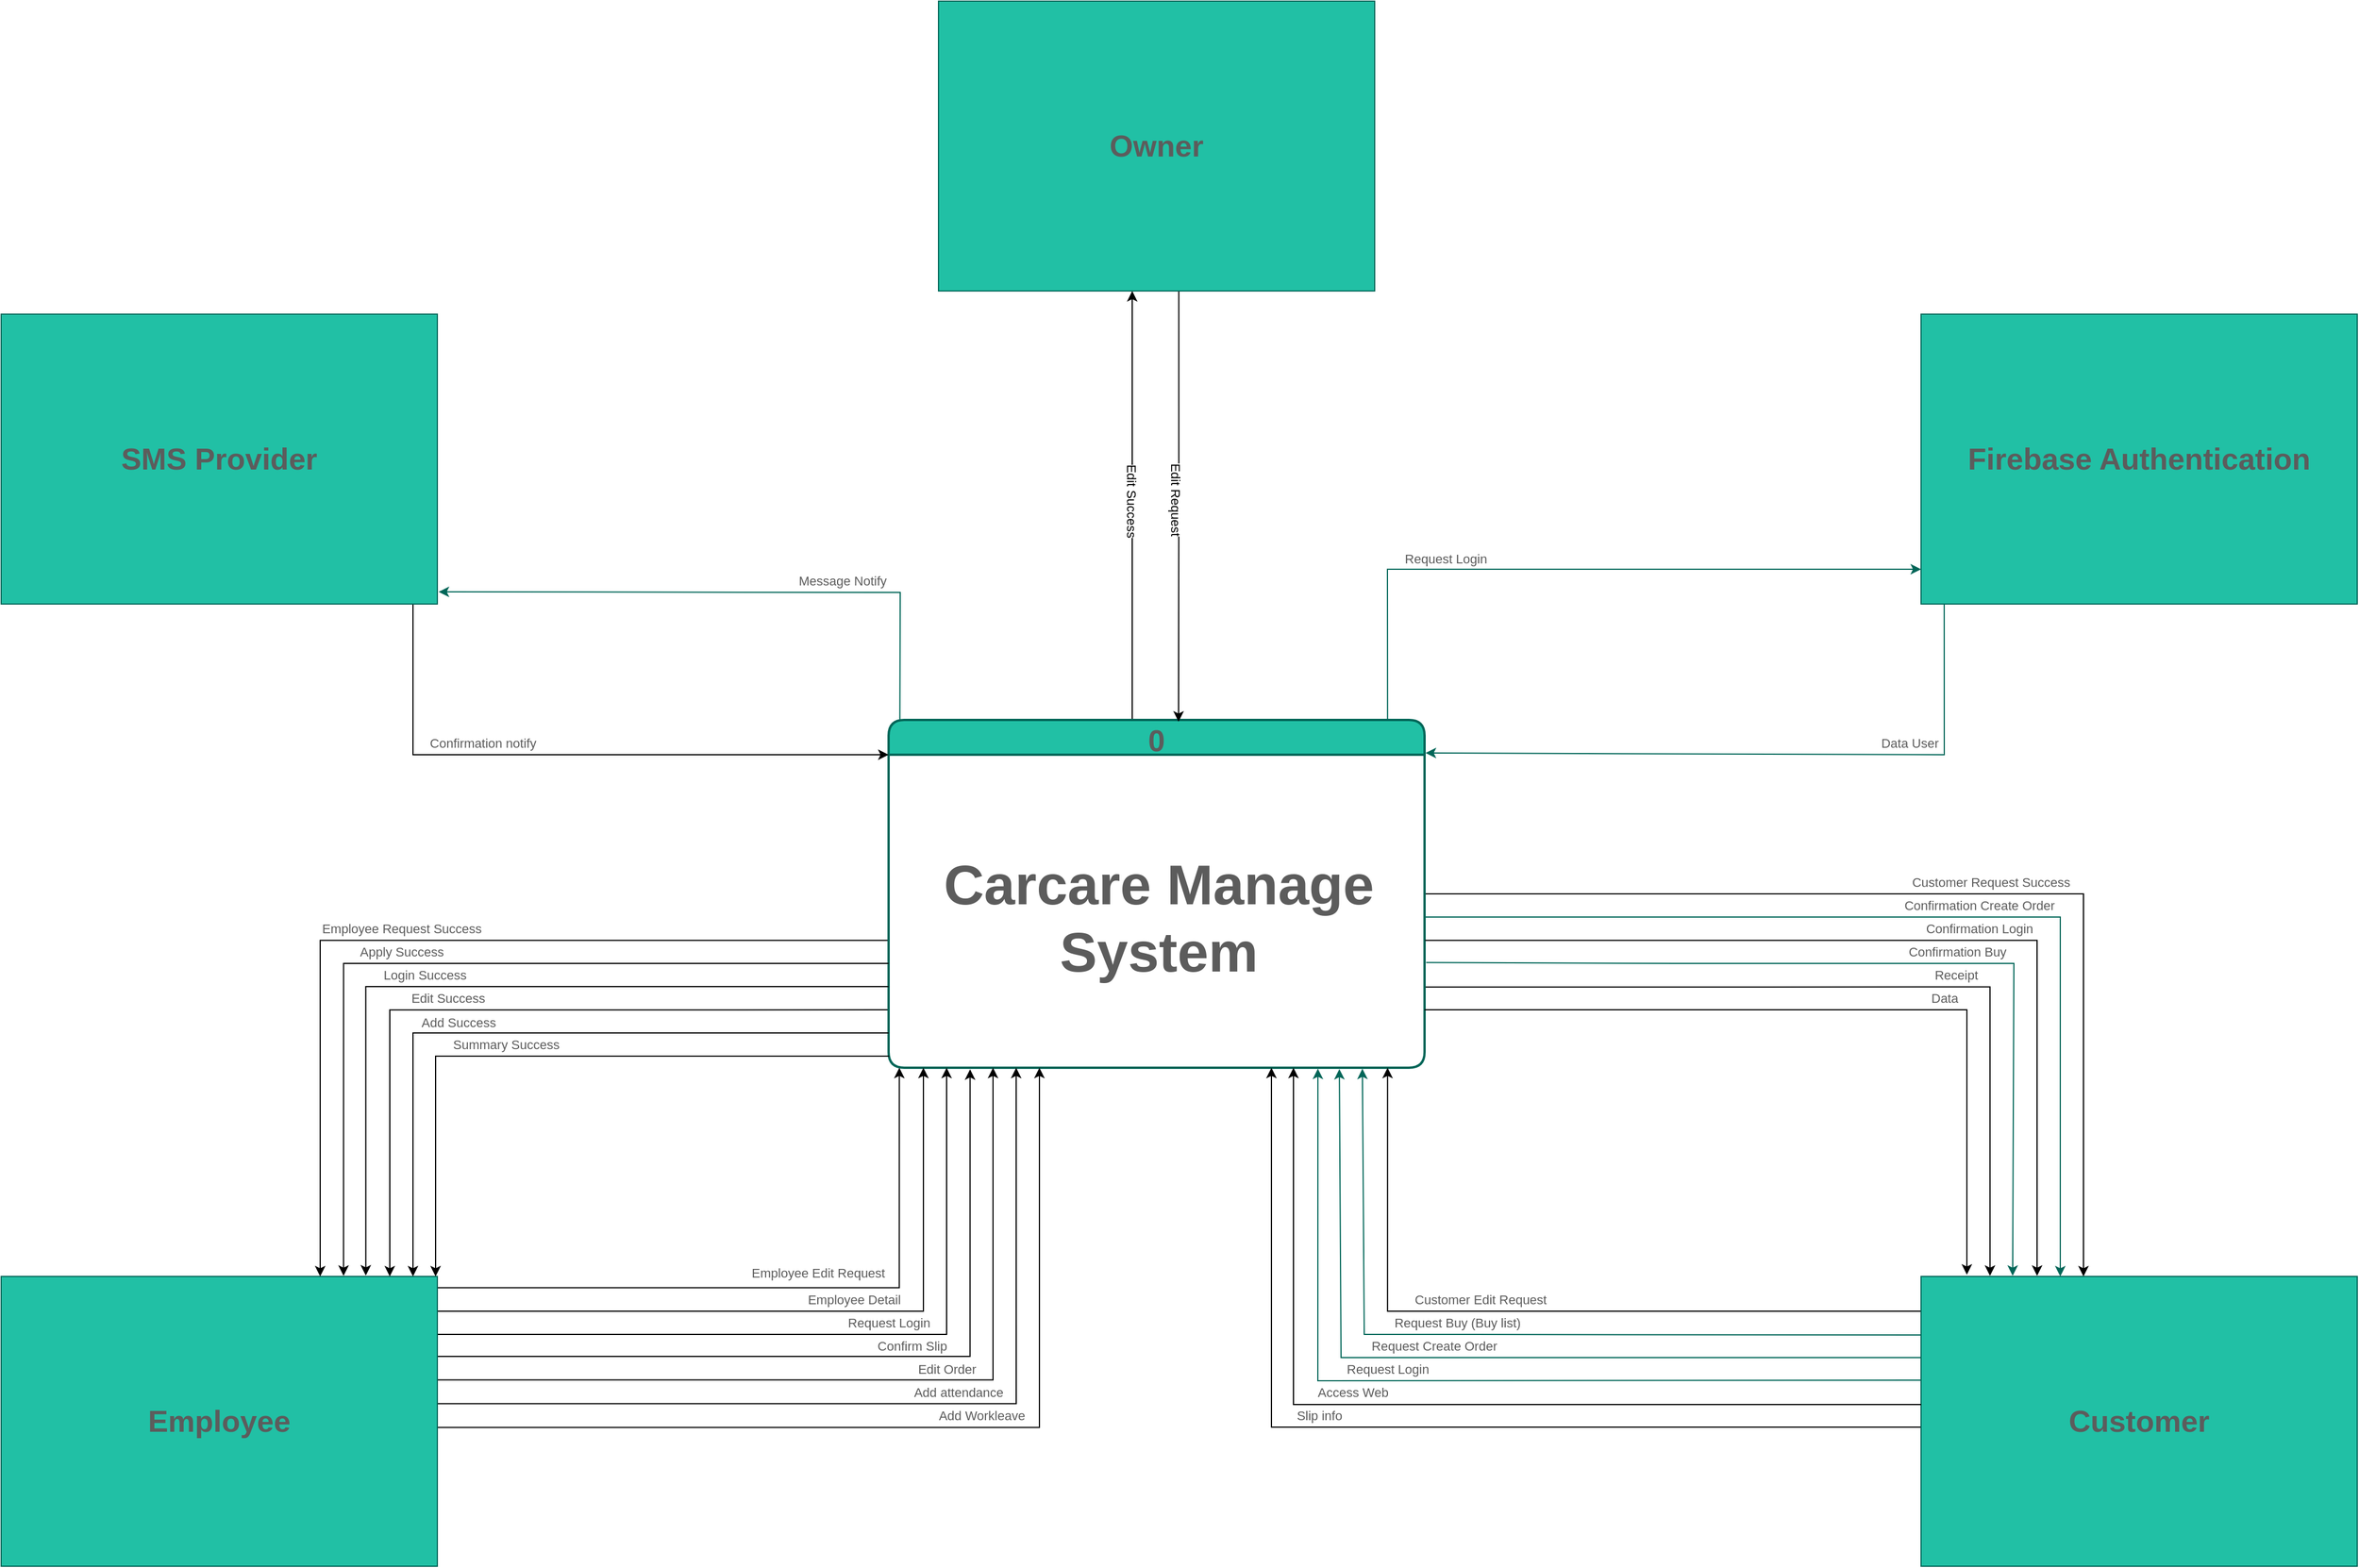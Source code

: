 <mxfile version="20.4.0" type="github" pages="11">
  <diagram id="TjMaUTZzYpLtjaPDfiLP" name="Page-10">
    <mxGraphModel grid="1" page="1" gridSize="10" guides="1" tooltips="1" connect="1" arrows="1" fold="1" pageScale="1" pageWidth="4681" pageHeight="3300" math="0" shadow="0">
      <root>
        <mxCell id="0" />
        <mxCell id="1" parent="0" />
        <mxCell id="nr0hAvdDId6Z5IJpEtOB-3" style="edgeStyle=none;rounded=0;orthogonalLoop=1;jettySize=auto;html=1;exitX=0.021;exitY=-0.001;exitDx=0;exitDy=0;fontSize=48;exitPerimeter=0;strokeColor=#006658;fontColor=#5C5C5C;entryX=1.003;entryY=0.958;entryDx=0;entryDy=0;entryPerimeter=0;" parent="1" source="nr0hAvdDId6Z5IJpEtOB-6" target="nr0hAvdDId6Z5IJpEtOB-14" edge="1">
          <mxGeometry relative="1" as="geometry">
            <mxPoint x="700" y="430" as="targetPoint" />
            <Array as="points">
              <mxPoint x="1000" y="280" />
            </Array>
          </mxGeometry>
        </mxCell>
        <mxCell id="nr0hAvdDId6Z5IJpEtOB-4" value="Message Notify" style="edgeLabel;html=1;align=center;verticalAlign=middle;resizable=0;points=[];fontSize=11;rotation=0;fontColor=#5C5C5C;" parent="nr0hAvdDId6Z5IJpEtOB-3" vertex="1" connectable="0">
          <mxGeometry x="0.137" y="1" relative="1" as="geometry">
            <mxPoint x="129" y="-11" as="offset" />
          </mxGeometry>
        </mxCell>
        <mxCell id="nr0hAvdDId6Z5IJpEtOB-5" style="edgeStyle=orthogonalEdgeStyle;rounded=0;orthogonalLoop=1;jettySize=auto;html=1;exitX=1;exitY=0.5;exitDx=0;exitDy=0;" parent="1" source="nr0hAvdDId6Z5IJpEtOB-6" edge="1">
          <mxGeometry relative="1" as="geometry">
            <mxPoint x="2020" y="870" as="targetPoint" />
            <Array as="points">
              <mxPoint x="2020" y="540" />
              <mxPoint x="2020" y="870" />
            </Array>
          </mxGeometry>
        </mxCell>
        <mxCell id="5qrRk_hrT6tM-BiMjvT4-2" style="edgeStyle=orthogonalEdgeStyle;rounded=0;orthogonalLoop=1;jettySize=auto;html=1;exitX=0.5;exitY=0;exitDx=0;exitDy=0;entryX=0.5;entryY=1;entryDx=0;entryDy=0;" edge="1" parent="1">
          <mxGeometry relative="1" as="geometry">
            <mxPoint x="1200" y="390" as="sourcePoint" />
            <mxPoint x="1200" y="20" as="targetPoint" />
          </mxGeometry>
        </mxCell>
        <mxCell id="5qrRk_hrT6tM-BiMjvT4-4" value="Edit Success" style="edgeLabel;html=1;align=center;verticalAlign=middle;resizable=0;points=[];rotation=90;" connectable="0" vertex="1" parent="5qrRk_hrT6tM-BiMjvT4-2">
          <mxGeometry x="0.111" relative="1" as="geometry">
            <mxPoint y="16" as="offset" />
          </mxGeometry>
        </mxCell>
        <mxCell id="nr0hAvdDId6Z5IJpEtOB-6" value="0" style="swimlane;childLayout=stackLayout;horizontal=1;startSize=30;horizontalStack=0;rounded=1;fontSize=26;fontStyle=1;strokeWidth=2;resizeParent=0;resizeLast=1;shadow=0;dashed=0;align=center;fillColor=#21C0A5;strokeColor=#006658;fontColor=#5C5C5C;" parent="1" vertex="1">
          <mxGeometry x="990" y="390" width="462" height="300" as="geometry" />
        </mxCell>
        <mxCell id="nr0hAvdDId6Z5IJpEtOB-7" value="Carcare Manage&#xa;System" style="align=center;strokeColor=none;fillColor=none;spacingLeft=4;fontSize=48;verticalAlign=middle;resizable=0;rotatable=0;part=1;fontStyle=1;fontColor=#5C5C5C;" parent="nr0hAvdDId6Z5IJpEtOB-6" vertex="1">
          <mxGeometry y="30" width="462" height="270" as="geometry" />
        </mxCell>
        <mxCell id="nr0hAvdDId6Z5IJpEtOB-8" style="rounded=0;orthogonalLoop=1;jettySize=auto;html=1;exitX=0.053;exitY=1.001;exitDx=0;exitDy=0;entryX=1.002;entryY=0.095;entryDx=0;entryDy=0;exitPerimeter=0;entryPerimeter=0;strokeColor=#006658;fontColor=#5C5C5C;" parent="1" source="nr0hAvdDId6Z5IJpEtOB-9" target="nr0hAvdDId6Z5IJpEtOB-6" edge="1">
          <mxGeometry relative="1" as="geometry">
            <mxPoint x="2068.75" y="204" as="sourcePoint" />
            <mxPoint x="2079.176" y="438.56" as="targetPoint" />
            <Array as="points">
              <mxPoint x="1900" y="420" />
            </Array>
          </mxGeometry>
        </mxCell>
        <mxCell id="nr0hAvdDId6Z5IJpEtOB-9" value="Firebase Authentication" style="whiteSpace=wrap;html=1;align=center;fontSize=26;fontStyle=1;fillColor=#21C0A5;strokeColor=#006658;fontColor=#5C5C5C;" parent="1" vertex="1">
          <mxGeometry x="1880" y="40" width="376" height="250" as="geometry" />
        </mxCell>
        <mxCell id="nr0hAvdDId6Z5IJpEtOB-11" style="edgeStyle=none;rounded=0;orthogonalLoop=1;jettySize=auto;html=1;entryX=0;entryY=0.88;entryDx=0;entryDy=0;entryPerimeter=0;strokeColor=#006658;fontColor=#5C5C5C;exitX=0.931;exitY=-0.003;exitDx=0;exitDy=0;exitPerimeter=0;" parent="1" source="nr0hAvdDId6Z5IJpEtOB-6" target="nr0hAvdDId6Z5IJpEtOB-9" edge="1">
          <mxGeometry relative="1" as="geometry">
            <mxPoint x="1420" y="380" as="sourcePoint" />
            <mxPoint x="1980.475" y="194.0" as="targetPoint" />
            <Array as="points">
              <mxPoint x="1420" y="260" />
            </Array>
          </mxGeometry>
        </mxCell>
        <mxCell id="nr0hAvdDId6Z5IJpEtOB-12" value="Request Login" style="edgeLabel;html=1;align=center;verticalAlign=middle;resizable=0;points=[];rotation=0;fontColor=#5C5C5C;" parent="nr0hAvdDId6Z5IJpEtOB-11" vertex="1" connectable="0">
          <mxGeometry x="0.13" y="-1" relative="1" as="geometry">
            <mxPoint x="-154" y="-10" as="offset" />
          </mxGeometry>
        </mxCell>
        <mxCell id="nr0hAvdDId6Z5IJpEtOB-13" style="edgeStyle=orthogonalEdgeStyle;rounded=0;orthogonalLoop=1;jettySize=auto;html=1;entryX=0;entryY=0;entryDx=0;entryDy=0;" parent="1" target="nr0hAvdDId6Z5IJpEtOB-7" edge="1">
          <mxGeometry relative="1" as="geometry">
            <mxPoint x="580" y="290" as="sourcePoint" />
            <Array as="points">
              <mxPoint x="580" y="420" />
            </Array>
          </mxGeometry>
        </mxCell>
        <mxCell id="nr0hAvdDId6Z5IJpEtOB-14" value="SMS Provider" style="whiteSpace=wrap;html=1;align=center;fontSize=26;fontStyle=1;fillColor=#21C0A5;strokeColor=#006658;fontColor=#5C5C5C;" parent="1" vertex="1">
          <mxGeometry x="225" y="40" width="376" height="250" as="geometry" />
        </mxCell>
        <mxCell id="nr0hAvdDId6Z5IJpEtOB-15" style="edgeStyle=none;rounded=0;orthogonalLoop=1;jettySize=auto;html=1;exitX=-0.001;exitY=0.358;exitDx=0;exitDy=0;fontSize=11;exitPerimeter=0;strokeColor=#006658;fontColor=#5C5C5C;entryX=0.801;entryY=1.003;entryDx=0;entryDy=0;entryPerimeter=0;" parent="1" source="nr0hAvdDId6Z5IJpEtOB-21" target="nr0hAvdDId6Z5IJpEtOB-7" edge="1">
          <mxGeometry relative="1" as="geometry">
            <Array as="points">
              <mxPoint x="1360" y="960" />
            </Array>
            <mxPoint x="1360" y="700" as="targetPoint" />
          </mxGeometry>
        </mxCell>
        <mxCell id="nr0hAvdDId6Z5IJpEtOB-16" value="Request Create Order" style="edgeLabel;html=1;align=center;verticalAlign=middle;resizable=0;points=[];fontColor=#5C5C5C;rotation=0;" parent="nr0hAvdDId6Z5IJpEtOB-15" vertex="1" connectable="0">
          <mxGeometry x="-0.004" relative="1" as="geometry">
            <mxPoint x="-27" y="-30" as="offset" />
          </mxGeometry>
        </mxCell>
        <mxCell id="nr0hAvdDId6Z5IJpEtOB-18" style="edgeStyle=orthogonalEdgeStyle;rounded=0;orthogonalLoop=1;jettySize=auto;html=1;exitX=0;exitY=0.25;exitDx=0;exitDy=0;entryX=0.931;entryY=1;entryDx=0;entryDy=0;entryPerimeter=0;" parent="1" source="nr0hAvdDId6Z5IJpEtOB-21" target="nr0hAvdDId6Z5IJpEtOB-7" edge="1">
          <mxGeometry relative="1" as="geometry">
            <Array as="points">
              <mxPoint x="1880" y="900" />
              <mxPoint x="1420" y="900" />
            </Array>
          </mxGeometry>
        </mxCell>
        <mxCell id="nr0hAvdDId6Z5IJpEtOB-19" style="edgeStyle=orthogonalEdgeStyle;rounded=0;orthogonalLoop=1;jettySize=auto;html=1;exitX=0;exitY=0.5;exitDx=0;exitDy=0;" parent="1" source="nr0hAvdDId6Z5IJpEtOB-21" edge="1">
          <mxGeometry relative="1" as="geometry">
            <mxPoint x="1320" y="690" as="targetPoint" />
            <Array as="points">
              <mxPoint x="1880" y="1000" />
              <mxPoint x="1320" y="1000" />
            </Array>
          </mxGeometry>
        </mxCell>
        <mxCell id="nr0hAvdDId6Z5IJpEtOB-21" value="Customer" style="whiteSpace=wrap;html=1;align=center;fontSize=26;fontStyle=1;fillColor=#21C0A5;strokeColor=#006658;fontColor=#5C5C5C;" parent="1" vertex="1">
          <mxGeometry x="1880" y="870" width="376" height="250" as="geometry" />
        </mxCell>
        <mxCell id="nr0hAvdDId6Z5IJpEtOB-22" style="edgeStyle=orthogonalEdgeStyle;rounded=0;orthogonalLoop=1;jettySize=auto;html=1;exitX=0.998;exitY=0.039;exitDx=0;exitDy=0;entryX=0.02;entryY=1;entryDx=0;entryDy=0;exitPerimeter=0;entryPerimeter=0;" parent="1" source="nr0hAvdDId6Z5IJpEtOB-29" target="nr0hAvdDId6Z5IJpEtOB-7" edge="1">
          <mxGeometry relative="1" as="geometry">
            <Array as="points">
              <mxPoint x="999" y="880" />
            </Array>
          </mxGeometry>
        </mxCell>
        <mxCell id="nr0hAvdDId6Z5IJpEtOB-23" style="edgeStyle=orthogonalEdgeStyle;rounded=0;orthogonalLoop=1;jettySize=auto;html=1;exitX=1;exitY=0.12;exitDx=0;exitDy=0;exitPerimeter=0;" parent="1" source="nr0hAvdDId6Z5IJpEtOB-29" edge="1">
          <mxGeometry relative="1" as="geometry">
            <mxPoint x="1020" y="690" as="targetPoint" />
            <Array as="points">
              <mxPoint x="1020" y="900" />
            </Array>
          </mxGeometry>
        </mxCell>
        <mxCell id="nr0hAvdDId6Z5IJpEtOB-24" style="edgeStyle=orthogonalEdgeStyle;rounded=0;orthogonalLoop=1;jettySize=auto;html=1;exitX=1.001;exitY=0.2;exitDx=0;exitDy=0;exitPerimeter=0;" parent="1" source="nr0hAvdDId6Z5IJpEtOB-29" edge="1">
          <mxGeometry relative="1" as="geometry">
            <mxPoint x="1040" y="690" as="targetPoint" />
            <Array as="points">
              <mxPoint x="1040" y="920" />
            </Array>
          </mxGeometry>
        </mxCell>
        <mxCell id="nr0hAvdDId6Z5IJpEtOB-25" style="edgeStyle=orthogonalEdgeStyle;rounded=0;orthogonalLoop=1;jettySize=auto;html=1;exitX=1;exitY=0.276;exitDx=0;exitDy=0;entryX=0.152;entryY=1.005;entryDx=0;entryDy=0;entryPerimeter=0;exitPerimeter=0;" parent="1" source="nr0hAvdDId6Z5IJpEtOB-29" target="nr0hAvdDId6Z5IJpEtOB-7" edge="1">
          <mxGeometry relative="1" as="geometry">
            <mxPoint x="1120" y="700" as="targetPoint" />
          </mxGeometry>
        </mxCell>
        <mxCell id="nr0hAvdDId6Z5IJpEtOB-26" style="edgeStyle=orthogonalEdgeStyle;rounded=0;orthogonalLoop=1;jettySize=auto;html=1;exitX=1.001;exitY=0.357;exitDx=0;exitDy=0;exitPerimeter=0;" parent="1" source="nr0hAvdDId6Z5IJpEtOB-29" edge="1">
          <mxGeometry relative="1" as="geometry">
            <mxPoint x="1080" y="690" as="targetPoint" />
            <Array as="points">
              <mxPoint x="1080" y="959" />
              <mxPoint x="1080" y="690" />
            </Array>
          </mxGeometry>
        </mxCell>
        <mxCell id="nr0hAvdDId6Z5IJpEtOB-27" style="edgeStyle=orthogonalEdgeStyle;rounded=0;orthogonalLoop=1;jettySize=auto;html=1;exitX=1.001;exitY=0.439;exitDx=0;exitDy=0;exitPerimeter=0;entryX=0.238;entryY=1;entryDx=0;entryDy=0;entryPerimeter=0;" parent="1" source="nr0hAvdDId6Z5IJpEtOB-29" target="nr0hAvdDId6Z5IJpEtOB-7" edge="1">
          <mxGeometry relative="1" as="geometry">
            <mxPoint x="1090" y="700" as="targetPoint" />
          </mxGeometry>
        </mxCell>
        <mxCell id="nr0hAvdDId6Z5IJpEtOB-28" style="edgeStyle=orthogonalEdgeStyle;rounded=0;orthogonalLoop=1;jettySize=auto;html=1;exitX=1;exitY=0.521;exitDx=0;exitDy=0;exitPerimeter=0;" parent="1" source="nr0hAvdDId6Z5IJpEtOB-29" edge="1">
          <mxGeometry relative="1" as="geometry">
            <Array as="points">
              <mxPoint x="1120" y="1000" />
              <mxPoint x="1120" y="691" />
            </Array>
            <mxPoint x="1120" y="690" as="targetPoint" />
          </mxGeometry>
        </mxCell>
        <mxCell id="nr0hAvdDId6Z5IJpEtOB-29" value="Employee" style="whiteSpace=wrap;html=1;align=center;fontSize=26;fontStyle=1;fillColor=#21C0A5;strokeColor=#006658;fontColor=#5C5C5C;" parent="1" vertex="1">
          <mxGeometry x="225" y="870" width="376" height="250" as="geometry" />
        </mxCell>
        <mxCell id="nr0hAvdDId6Z5IJpEtOB-30" style="edgeStyle=none;rounded=0;orthogonalLoop=1;jettySize=auto;html=1;fontSize=11;strokeColor=#006658;fontColor=#5C5C5C;exitX=0;exitY=0.28;exitDx=0;exitDy=0;exitPerimeter=0;entryX=0.841;entryY=1.004;entryDx=0;entryDy=0;entryPerimeter=0;" parent="1" source="nr0hAvdDId6Z5IJpEtOB-21" target="nr0hAvdDId6Z5IJpEtOB-7" edge="1">
          <mxGeometry relative="1" as="geometry">
            <mxPoint x="1880" y="1040" as="sourcePoint" />
            <mxPoint x="1380" y="690" as="targetPoint" />
            <Array as="points">
              <mxPoint x="1380" y="940" />
            </Array>
          </mxGeometry>
        </mxCell>
        <mxCell id="nr0hAvdDId6Z5IJpEtOB-31" value="Slip info" style="edgeLabel;html=1;align=center;verticalAlign=middle;resizable=0;points=[];fontColor=#5C5C5C;rotation=0;" parent="nr0hAvdDId6Z5IJpEtOB-30" vertex="1" connectable="0">
          <mxGeometry x="0.203" y="-2" relative="1" as="geometry">
            <mxPoint x="-69" y="52" as="offset" />
          </mxGeometry>
        </mxCell>
        <mxCell id="nr0hAvdDId6Z5IJpEtOB-32" style="edgeStyle=none;rounded=0;orthogonalLoop=1;jettySize=auto;html=1;exitX=0;exitY=0.202;exitDx=0;exitDy=0;entryX=0.884;entryY=1.003;entryDx=0;entryDy=0;entryPerimeter=0;fontSize=11;strokeColor=#006658;fontColor=#5C5C5C;endArrow=classic;endFill=1;startArrow=none;startFill=0;exitPerimeter=0;" parent="1" source="nr0hAvdDId6Z5IJpEtOB-21" target="nr0hAvdDId6Z5IJpEtOB-7" edge="1">
          <mxGeometry relative="1" as="geometry">
            <mxPoint x="1360.391" y="920.624" as="sourcePoint" />
            <mxPoint x="1360.24" y="640" as="targetPoint" />
            <Array as="points">
              <mxPoint x="1460" y="920" />
              <mxPoint x="1400" y="920" />
            </Array>
          </mxGeometry>
        </mxCell>
        <mxCell id="nr0hAvdDId6Z5IJpEtOB-33" value="Request Buy (Buy list)" style="edgeLabel;html=1;align=center;verticalAlign=middle;resizable=0;points=[];fontColor=#5C5C5C;rotation=0;" parent="nr0hAvdDId6Z5IJpEtOB-32" vertex="1" connectable="0">
          <mxGeometry x="0.125" y="1" relative="1" as="geometry">
            <mxPoint x="-1" y="-11" as="offset" />
          </mxGeometry>
        </mxCell>
        <mxCell id="nr0hAvdDId6Z5IJpEtOB-35" style="edgeStyle=none;rounded=0;orthogonalLoop=1;jettySize=auto;html=1;exitX=0.21;exitY=-0.002;exitDx=0;exitDy=0;entryX=1.003;entryY=0.664;entryDx=0;entryDy=0;fontSize=11;exitPerimeter=0;strokeColor=#006658;fontColor=#5C5C5C;startArrow=classic;startFill=1;endArrow=none;endFill=0;entryPerimeter=0;" parent="1" source="nr0hAvdDId6Z5IJpEtOB-21" target="nr0hAvdDId6Z5IJpEtOB-7" edge="1">
          <mxGeometry relative="1" as="geometry">
            <mxPoint x="1440.361" y="909.998" as="sourcePoint" />
            <mxPoint x="1440.0" y="630.1" as="targetPoint" />
            <Array as="points">
              <mxPoint x="1960" y="600" />
              <mxPoint x="1880" y="600" />
              <mxPoint x="1670" y="600" />
            </Array>
          </mxGeometry>
        </mxCell>
        <mxCell id="nr0hAvdDId6Z5IJpEtOB-38" style="edgeStyle=orthogonalEdgeStyle;rounded=0;orthogonalLoop=1;jettySize=auto;html=1;strokeColor=#006658;fontColor=#5C5C5C;startArrow=none;startFill=0;endArrow=classic;endFill=1;fillColor=#21C0A5;exitX=1.001;exitY=0.586;exitDx=0;exitDy=0;exitPerimeter=0;" parent="1" source="nr0hAvdDId6Z5IJpEtOB-7" edge="1">
          <mxGeometry relative="1" as="geometry">
            <mxPoint x="1452" y="590" as="sourcePoint" />
            <mxPoint x="2000" y="870" as="targetPoint" />
            <Array as="points">
              <mxPoint x="1453" y="560" />
              <mxPoint x="2000" y="560" />
            </Array>
          </mxGeometry>
        </mxCell>
        <mxCell id="nr0hAvdDId6Z5IJpEtOB-39" value="Confirmation Buy" style="edgeLabel;html=1;align=center;verticalAlign=middle;resizable=0;points=[];fontColor=#5C5C5C;rotation=0;" parent="nr0hAvdDId6Z5IJpEtOB-38" vertex="1" connectable="0">
          <mxGeometry x="0.119" y="1" relative="1" as="geometry">
            <mxPoint x="-14" y="31" as="offset" />
          </mxGeometry>
        </mxCell>
        <mxCell id="nr0hAvdDId6Z5IJpEtOB-41" value="Confirmation Login" style="edgeLabel;html=1;align=center;verticalAlign=middle;resizable=0;points=[];fontColor=#5C5C5C;rotation=0;" parent="1" vertex="1" connectable="0">
          <mxGeometry x="1929.999" y="569.996" as="geometry" />
        </mxCell>
        <mxCell id="nr0hAvdDId6Z5IJpEtOB-42" value="Data User" style="edgeLabel;html=1;align=center;verticalAlign=middle;resizable=0;points=[];fontColor=#5C5C5C;rotation=0;" parent="1" vertex="1" connectable="0">
          <mxGeometry x="1869.999" y="409.996" as="geometry" />
        </mxCell>
        <mxCell id="nr0hAvdDId6Z5IJpEtOB-44" value="Employee Detail" style="edgeLabel;html=1;align=center;verticalAlign=middle;resizable=0;points=[];fontColor=#5C5C5C;rotation=0;" parent="1" vertex="1" connectable="0">
          <mxGeometry x="960.003" y="890.0" as="geometry" />
        </mxCell>
        <mxCell id="nr0hAvdDId6Z5IJpEtOB-45" value="Request Login" style="edgeLabel;html=1;align=center;verticalAlign=middle;resizable=0;points=[];fontColor=#5C5C5C;rotation=0;" parent="1" vertex="1" connectable="0">
          <mxGeometry x="990.003" y="910.0" as="geometry" />
        </mxCell>
        <mxCell id="nr0hAvdDId6Z5IJpEtOB-46" value="Confirm Slip" style="edgeLabel;html=1;align=center;verticalAlign=middle;resizable=0;points=[];fontColor=#5C5C5C;rotation=0;" parent="1" vertex="1" connectable="0">
          <mxGeometry x="1010.003" y="930.0" as="geometry" />
        </mxCell>
        <mxCell id="nr0hAvdDId6Z5IJpEtOB-47" value="Edit Order" style="edgeLabel;html=1;align=center;verticalAlign=middle;resizable=0;points=[];fontColor=#5C5C5C;rotation=0;" parent="1" vertex="1" connectable="0">
          <mxGeometry x="1040.003" y="950.0" as="geometry" />
        </mxCell>
        <mxCell id="nr0hAvdDId6Z5IJpEtOB-48" value="Add attendance" style="edgeLabel;html=1;align=center;verticalAlign=middle;resizable=0;points=[];fontColor=#5C5C5C;rotation=0;" parent="1" vertex="1" connectable="0">
          <mxGeometry x="1050.003" y="970.0" as="geometry" />
        </mxCell>
        <mxCell id="nr0hAvdDId6Z5IJpEtOB-49" value="Add Workleave" style="edgeLabel;html=1;align=center;verticalAlign=middle;resizable=0;points=[];fontColor=#5C5C5C;rotation=0;" parent="1" vertex="1" connectable="0">
          <mxGeometry x="1070.003" y="990.0" as="geometry" />
        </mxCell>
        <mxCell id="nr0hAvdDId6Z5IJpEtOB-50" value="Employee Edit Request" style="edgeLabel;html=1;align=center;verticalAlign=middle;resizable=0;points=[];fontColor=#5C5C5C;rotation=0;" parent="1" vertex="1" connectable="0">
          <mxGeometry x="920.003" y="870.0" as="geometry">
            <mxPoint x="9" y="-3" as="offset" />
          </mxGeometry>
        </mxCell>
        <mxCell id="nr0hAvdDId6Z5IJpEtOB-51" value="Edit Success" style="edgeLabel;html=1;align=center;verticalAlign=middle;resizable=0;points=[];fontColor=#5C5C5C;rotation=0;" parent="1" vertex="1" connectable="0">
          <mxGeometry x="610.003" y="630.0" as="geometry" />
        </mxCell>
        <mxCell id="nr0hAvdDId6Z5IJpEtOB-52" value="Add Success" style="edgeLabel;html=1;align=center;verticalAlign=middle;resizable=0;points=[];fontColor=#5C5C5C;rotation=0;" parent="1" vertex="1" connectable="0">
          <mxGeometry x="630.003" y="640.0" as="geometry">
            <mxPoint x="-11" y="11" as="offset" />
          </mxGeometry>
        </mxCell>
        <mxCell id="nr0hAvdDId6Z5IJpEtOB-53" value="Summary Success" style="edgeLabel;html=1;align=center;verticalAlign=middle;resizable=0;points=[];fontColor=#5C5C5C;rotation=0;" parent="1" vertex="1" connectable="0">
          <mxGeometry x="660.003" y="670.0" as="geometry" />
        </mxCell>
        <mxCell id="nr0hAvdDId6Z5IJpEtOB-54" style="edgeStyle=orthogonalEdgeStyle;rounded=0;orthogonalLoop=1;jettySize=auto;html=1;exitX=0.001;exitY=0.963;exitDx=0;exitDy=0;exitPerimeter=0;entryX=0.996;entryY=0;entryDx=0;entryDy=0;entryPerimeter=0;" parent="1" source="nr0hAvdDId6Z5IJpEtOB-7" target="nr0hAvdDId6Z5IJpEtOB-29" edge="1">
          <mxGeometry relative="1" as="geometry">
            <mxPoint x="599" y="870" as="targetPoint" />
          </mxGeometry>
        </mxCell>
        <mxCell id="nr0hAvdDId6Z5IJpEtOB-55" style="edgeStyle=orthogonalEdgeStyle;rounded=0;orthogonalLoop=1;jettySize=auto;html=1;" parent="1" edge="1">
          <mxGeometry relative="1" as="geometry">
            <mxPoint x="990" y="660" as="sourcePoint" />
            <mxPoint x="580" y="870" as="targetPoint" />
            <Array as="points">
              <mxPoint x="580" y="660" />
              <mxPoint x="580" y="870" />
            </Array>
          </mxGeometry>
        </mxCell>
        <mxCell id="nr0hAvdDId6Z5IJpEtOB-56" style="edgeStyle=orthogonalEdgeStyle;rounded=0;orthogonalLoop=1;jettySize=auto;html=1;exitX=-0.002;exitY=0.815;exitDx=0;exitDy=0;exitPerimeter=0;" parent="1" source="nr0hAvdDId6Z5IJpEtOB-7" edge="1">
          <mxGeometry relative="1" as="geometry">
            <mxPoint x="560" y="870" as="targetPoint" />
            <Array as="points">
              <mxPoint x="560" y="640" />
              <mxPoint x="560" y="870" />
            </Array>
          </mxGeometry>
        </mxCell>
        <mxCell id="nr0hAvdDId6Z5IJpEtOB-59" value="Data" style="edgeLabel;html=1;align=center;verticalAlign=middle;resizable=0;points=[];fontColor=#5C5C5C;rotation=0;" parent="1" vertex="1" connectable="0">
          <mxGeometry x="1899.999" y="629.996" as="geometry" />
        </mxCell>
        <mxCell id="nr0hAvdDId6Z5IJpEtOB-60" style="edgeStyle=orthogonalEdgeStyle;rounded=0;orthogonalLoop=1;jettySize=auto;html=1;exitX=1.002;exitY=0.742;exitDx=0;exitDy=0;entryX=0.158;entryY=-0.002;entryDx=0;entryDy=0;entryPerimeter=0;exitPerimeter=0;" parent="1" source="nr0hAvdDId6Z5IJpEtOB-7" target="nr0hAvdDId6Z5IJpEtOB-21" edge="1">
          <mxGeometry relative="1" as="geometry" />
        </mxCell>
        <mxCell id="nr0hAvdDId6Z5IJpEtOB-61" style="edgeStyle=orthogonalEdgeStyle;rounded=0;orthogonalLoop=1;jettySize=auto;html=1;exitX=1.001;exitY=0.593;exitDx=0;exitDy=0;entryX=0.266;entryY=-0.002;entryDx=0;entryDy=0;entryPerimeter=0;exitPerimeter=0;" parent="1" source="nr0hAvdDId6Z5IJpEtOB-7" target="nr0hAvdDId6Z5IJpEtOB-21" edge="1">
          <mxGeometry relative="1" as="geometry">
            <mxPoint x="1981.231" y="760" as="targetPoint" />
            <Array as="points">
              <mxPoint x="1980" y="580" />
            </Array>
          </mxGeometry>
        </mxCell>
        <mxCell id="nr0hAvdDId6Z5IJpEtOB-64" value="Customer Request Success" style="edgeLabel;html=1;align=center;verticalAlign=middle;resizable=0;points=[];fontColor=#5C5C5C;rotation=0;" parent="1" vertex="1" connectable="0">
          <mxGeometry x="1939.997" y="530" as="geometry" />
        </mxCell>
        <mxCell id="nr0hAvdDId6Z5IJpEtOB-65" value="Request Login" style="edgeLabel;html=1;align=center;verticalAlign=middle;resizable=0;points=[];fontColor=#5C5C5C;rotation=0;" parent="1" vertex="1" connectable="0">
          <mxGeometry x="1419.999" y="949.996" as="geometry" />
        </mxCell>
        <mxCell id="nr0hAvdDId6Z5IJpEtOB-66" style="edgeStyle=orthogonalEdgeStyle;rounded=0;orthogonalLoop=1;jettySize=auto;html=1;exitX=0;exitY=0.442;exitDx=0;exitDy=0;entryX=0.75;entryY=1;entryDx=0;entryDy=0;exitPerimeter=0;" parent="1" edge="1">
          <mxGeometry relative="1" as="geometry">
            <mxPoint x="1880" y="980.5" as="sourcePoint" />
            <mxPoint x="1339.0" y="690" as="targetPoint" />
            <Array as="points">
              <mxPoint x="1339" y="980" />
            </Array>
          </mxGeometry>
        </mxCell>
        <mxCell id="nr0hAvdDId6Z5IJpEtOB-67" value="Access Web" style="edgeLabel;html=1;align=center;verticalAlign=middle;resizable=0;points=[];fontColor=#5C5C5C;rotation=0;" parent="1" vertex="1" connectable="0">
          <mxGeometry x="1389.997" y="969.998" as="geometry" />
        </mxCell>
        <mxCell id="nr0hAvdDId6Z5IJpEtOB-68" value="Login Success" style="edgeLabel;html=1;align=center;verticalAlign=middle;resizable=0;points=[];fontColor=#5C5C5C;rotation=0;" parent="1" vertex="1" connectable="0">
          <mxGeometry x="590.003" y="610.0" as="geometry" />
        </mxCell>
        <mxCell id="nr0hAvdDId6Z5IJpEtOB-69" style="edgeStyle=orthogonalEdgeStyle;rounded=0;orthogonalLoop=1;jettySize=auto;html=1;entryX=0.836;entryY=-0.003;entryDx=0;entryDy=0;entryPerimeter=0;" parent="1" target="nr0hAvdDId6Z5IJpEtOB-29" edge="1">
          <mxGeometry relative="1" as="geometry">
            <mxPoint x="990" y="620" as="sourcePoint" />
            <Array as="points">
              <mxPoint x="990" y="620" />
              <mxPoint x="539" y="620" />
            </Array>
          </mxGeometry>
        </mxCell>
        <mxCell id="nr0hAvdDId6Z5IJpEtOB-70" value="Apply Success" style="edgeLabel;html=1;align=center;verticalAlign=middle;resizable=0;points=[];fontColor=#5C5C5C;rotation=0;" parent="1" vertex="1" connectable="0">
          <mxGeometry x="570.003" y="590.0" as="geometry" />
        </mxCell>
        <mxCell id="nr0hAvdDId6Z5IJpEtOB-71" style="edgeStyle=orthogonalEdgeStyle;rounded=0;orthogonalLoop=1;jettySize=auto;html=1;entryX=0.785;entryY=-0.002;entryDx=0;entryDy=0;entryPerimeter=0;" parent="1" target="nr0hAvdDId6Z5IJpEtOB-29" edge="1">
          <mxGeometry relative="1" as="geometry">
            <mxPoint x="990" y="600" as="sourcePoint" />
            <Array as="points">
              <mxPoint x="520" y="600" />
            </Array>
          </mxGeometry>
        </mxCell>
        <mxCell id="nr0hAvdDId6Z5IJpEtOB-72" style="edgeStyle=orthogonalEdgeStyle;rounded=0;orthogonalLoop=1;jettySize=auto;html=1;exitX=-0.002;exitY=0.593;exitDx=0;exitDy=0;exitPerimeter=0;" parent="1" source="nr0hAvdDId6Z5IJpEtOB-7" edge="1">
          <mxGeometry relative="1" as="geometry">
            <mxPoint x="500" y="870" as="targetPoint" />
            <Array as="points">
              <mxPoint x="500" y="580" />
            </Array>
          </mxGeometry>
        </mxCell>
        <mxCell id="nr0hAvdDId6Z5IJpEtOB-73" value="Employee Request Success" style="edgeLabel;html=1;align=center;verticalAlign=middle;resizable=0;points=[];fontColor=#5C5C5C;rotation=0;" parent="1" vertex="1" connectable="0">
          <mxGeometry x="570.003" y="570.0" as="geometry" />
        </mxCell>
        <mxCell id="nr0hAvdDId6Z5IJpEtOB-76" value="Confirmation notify" style="edgeLabel;html=1;align=center;verticalAlign=middle;resizable=0;points=[];fontSize=11;rotation=0;fontColor=#5C5C5C;" parent="1" vertex="1" connectable="0">
          <mxGeometry x="639.998" y="409.995" as="geometry" />
        </mxCell>
        <mxCell id="ThtSRWl7tpQaj87L0JRd-1" value="Confirmation Create Order" style="edgeLabel;html=1;align=center;verticalAlign=middle;resizable=0;points=[];fontColor=#5C5C5C;rotation=0;" parent="1" vertex="1" connectable="0">
          <mxGeometry x="1930.0" y="550" as="geometry" />
        </mxCell>
        <mxCell id="ThtSRWl7tpQaj87L0JRd-2" value="Receipt" style="edgeLabel;html=1;align=center;verticalAlign=middle;resizable=0;points=[];fontColor=#5C5C5C;rotation=0;" parent="1" vertex="1" connectable="0">
          <mxGeometry x="1910.0" y="610" as="geometry" />
        </mxCell>
        <mxCell id="ThtSRWl7tpQaj87L0JRd-3" value="Customer Edit Request" style="edgeLabel;html=1;align=center;verticalAlign=middle;resizable=0;points=[];fontColor=#5C5C5C;rotation=0;" parent="1" vertex="1" connectable="0">
          <mxGeometry x="1499.997" y="890" as="geometry" />
        </mxCell>
        <mxCell id="ThtSRWl7tpQaj87L0JRd-7" style="edgeStyle=orthogonalEdgeStyle;rounded=0;orthogonalLoop=1;jettySize=auto;html=1;exitX=1.002;exitY=0.742;exitDx=0;exitDy=0;entryX=0.105;entryY=-0.006;entryDx=0;entryDy=0;entryPerimeter=0;exitPerimeter=0;" parent="1" target="nr0hAvdDId6Z5IJpEtOB-21" edge="1">
          <mxGeometry relative="1" as="geometry">
            <mxPoint x="1452.004" y="640.04" as="sourcePoint" />
            <mxPoint x="1938.488" y="889.2" as="targetPoint" />
            <Array as="points">
              <mxPoint x="1920" y="640" />
            </Array>
          </mxGeometry>
        </mxCell>
        <mxCell id="5qrRk_hrT6tM-BiMjvT4-3" style="edgeStyle=orthogonalEdgeStyle;rounded=0;orthogonalLoop=1;jettySize=auto;html=1;exitX=0.551;exitY=1.002;exitDx=0;exitDy=0;entryX=0.541;entryY=0.005;entryDx=0;entryDy=0;entryPerimeter=0;exitPerimeter=0;" edge="1" parent="1" source="5qrRk_hrT6tM-BiMjvT4-1" target="nr0hAvdDId6Z5IJpEtOB-6">
          <mxGeometry relative="1" as="geometry">
            <mxPoint x="1260" y="20" as="sourcePoint" />
            <mxPoint x="1259.324" y="390" as="targetPoint" />
            <Array as="points" />
          </mxGeometry>
        </mxCell>
        <mxCell id="5qrRk_hrT6tM-BiMjvT4-5" value="Edit Request" style="edgeLabel;html=1;align=center;verticalAlign=middle;resizable=0;points=[];rotation=90;" connectable="0" vertex="1" parent="5qrRk_hrT6tM-BiMjvT4-3">
          <mxGeometry x="-0.095" y="-2" relative="1" as="geometry">
            <mxPoint y="11" as="offset" />
          </mxGeometry>
        </mxCell>
        <mxCell id="5qrRk_hrT6tM-BiMjvT4-1" value="Owner" style="whiteSpace=wrap;html=1;align=center;fontSize=26;fontStyle=1;fillColor=#21C0A5;strokeColor=#006658;fontColor=#5C5C5C;" vertex="1" parent="1">
          <mxGeometry x="1033" y="-230" width="376" height="250" as="geometry" />
        </mxCell>
      </root>
    </mxGraphModel>
  </diagram>
  <diagram id="OdQc7W83qYi903VyMi7l" name="Deployment Diagram">
    <mxGraphModel dx="1113" dy="722" grid="1" gridSize="10" guides="1" tooltips="1" connect="1" arrows="1" fold="1" page="1" pageScale="1" pageWidth="827" pageHeight="1169" math="0" shadow="0">
      <root>
        <mxCell id="0" />
        <mxCell id="1" parent="0" />
        <mxCell id="mImAr-CVrIRnTz1cQua3-9" value="" style="edgeStyle=orthogonalEdgeStyle;rounded=0;orthogonalLoop=1;jettySize=auto;html=1;" parent="1" source="mImAr-CVrIRnTz1cQua3-1" target="mImAr-CVrIRnTz1cQua3-6" edge="1">
          <mxGeometry relative="1" as="geometry" />
        </mxCell>
        <mxCell id="mImAr-CVrIRnTz1cQua3-12" value="Internet" style="edgeLabel;html=1;align=center;verticalAlign=middle;resizable=0;points=[];" parent="mImAr-CVrIRnTz1cQua3-9" vertex="1" connectable="0">
          <mxGeometry x="-0.272" y="-1" relative="1" as="geometry">
            <mxPoint x="11" y="-1" as="offset" />
          </mxGeometry>
        </mxCell>
        <mxCell id="mImAr-CVrIRnTz1cQua3-1" value="Web Browser &lt;br&gt;Service" style="rounded=0;whiteSpace=wrap;html=1;" parent="1" vertex="1">
          <mxGeometry x="80" y="80" width="160" height="80" as="geometry" />
        </mxCell>
        <mxCell id="mImAr-CVrIRnTz1cQua3-10" value="" style="edgeStyle=orthogonalEdgeStyle;rounded=0;orthogonalLoop=1;jettySize=auto;html=1;" parent="1" source="mImAr-CVrIRnTz1cQua3-6" target="mImAr-CVrIRnTz1cQua3-8" edge="1">
          <mxGeometry relative="1" as="geometry" />
        </mxCell>
        <mxCell id="mImAr-CVrIRnTz1cQua3-14" value="Internet" style="edgeLabel;html=1;align=center;verticalAlign=middle;resizable=0;points=[];" parent="mImAr-CVrIRnTz1cQua3-10" vertex="1" connectable="0">
          <mxGeometry x="-0.241" y="-2" relative="1" as="geometry">
            <mxPoint x="10" y="-2" as="offset" />
          </mxGeometry>
        </mxCell>
        <mxCell id="mImAr-CVrIRnTz1cQua3-6" value="Carcare Management&lt;br&gt;System Template" style="rounded=0;whiteSpace=wrap;html=1;" parent="1" vertex="1">
          <mxGeometry x="320" y="80" width="160" height="80" as="geometry" />
        </mxCell>
        <mxCell id="mImAr-CVrIRnTz1cQua3-8" value="Database &lt;br&gt;Server" style="rounded=0;whiteSpace=wrap;html=1;" parent="1" vertex="1">
          <mxGeometry x="560" y="80" width="160" height="80" as="geometry" />
        </mxCell>
      </root>
    </mxGraphModel>
  </diagram>
  <diagram id="hxJTwfKk-H5Xy9anXFuF" name="DFD ใหม่">
    <mxGraphModel dx="2413" dy="2651" grid="1" gridSize="10" guides="1" tooltips="1" connect="1" arrows="1" fold="1" page="1" pageScale="1" pageWidth="827" pageHeight="1169" math="0" shadow="0">
      <root>
        <mxCell id="0" />
        <mxCell id="1" parent="0" />
        <mxCell id="S4vICWb9RmVqiigJqbIK-37" style="edgeStyle=orthogonalEdgeStyle;rounded=0;orthogonalLoop=1;jettySize=auto;html=1;exitX=0.777;exitY=-0.001;exitDx=0;exitDy=0;entryX=0.5;entryY=1;entryDx=0;entryDy=0;exitPerimeter=0;" parent="1" source="S4vICWb9RmVqiigJqbIK-98" target="S4vICWb9RmVqiigJqbIK-44" edge="1">
          <mxGeometry relative="1" as="geometry">
            <mxPoint x="-70.56" y="-250.96" as="sourcePoint" />
            <mxPoint x="-40" y="-527" as="targetPoint" />
          </mxGeometry>
        </mxCell>
        <mxCell id="26-_QEdhsg3uctZ_GNh8-6" value="request login" style="edgeLabel;html=1;align=center;verticalAlign=middle;resizable=0;points=[];rotation=90;" parent="S4vICWb9RmVqiigJqbIK-37" vertex="1" connectable="0">
          <mxGeometry x="0.146" y="1" relative="1" as="geometry">
            <mxPoint x="1" y="-5" as="offset" />
          </mxGeometry>
        </mxCell>
        <mxCell id="S4vICWb9RmVqiigJqbIK-47" style="edgeStyle=orthogonalEdgeStyle;rounded=0;orthogonalLoop=1;jettySize=auto;html=1;entryX=-0.001;entryY=0.695;entryDx=0;entryDy=0;entryPerimeter=0;exitX=0.805;exitY=0.002;exitDx=0;exitDy=0;exitPerimeter=0;" parent="1" source="S4vICWb9RmVqiigJqbIK-98" edge="1">
          <mxGeometry relative="1" as="geometry">
            <mxPoint x="-59.854" y="-301.5" as="sourcePoint" />
            <Array as="points">
              <mxPoint x="-60" y="-382" />
              <mxPoint x="80" y="-382" />
            </Array>
            <mxPoint x="79.996" y="-381.035" as="targetPoint" />
          </mxGeometry>
        </mxCell>
        <mxCell id="26-_QEdhsg3uctZ_GNh8-20" value="request buy(buy list)" style="edgeLabel;html=1;align=center;verticalAlign=middle;resizable=0;points=[];rotation=0;" parent="S4vICWb9RmVqiigJqbIK-47" vertex="1" connectable="0">
          <mxGeometry x="0.006" y="-1" relative="1" as="geometry">
            <mxPoint x="51" y="-1" as="offset" />
          </mxGeometry>
        </mxCell>
        <mxCell id="S4vICWb9RmVqiigJqbIK-86" style="edgeStyle=orthogonalEdgeStyle;rounded=0;orthogonalLoop=1;jettySize=auto;html=1;exitX=0.076;exitY=-0.002;exitDx=0;exitDy=0;entryX=0;entryY=0.296;entryDx=0;entryDy=0;entryPerimeter=0;exitPerimeter=0;" parent="1" target="S4vICWb9RmVqiigJqbIK-66" edge="1">
          <mxGeometry relative="1" as="geometry">
            <mxPoint x="-260.08" y="-250.96" as="sourcePoint" />
            <Array as="points">
              <mxPoint x="-260" y="-1181" />
            </Array>
          </mxGeometry>
        </mxCell>
        <mxCell id="26-_QEdhsg3uctZ_GNh8-53" value="customer edit request" style="edgeLabel;html=1;align=center;verticalAlign=middle;resizable=0;points=[];rotation=90;" parent="S4vICWb9RmVqiigJqbIK-86" vertex="1" connectable="0">
          <mxGeometry x="0.323" y="-3" relative="1" as="geometry">
            <mxPoint y="68" as="offset" />
          </mxGeometry>
        </mxCell>
        <mxCell id="S4vICWb9RmVqiigJqbIK-79" style="edgeStyle=orthogonalEdgeStyle;rounded=0;orthogonalLoop=1;jettySize=auto;html=1;exitX=0.648;exitY=0.002;exitDx=0;exitDy=0;entryX=1.006;entryY=0.352;entryDx=0;entryDy=0;entryPerimeter=0;exitPerimeter=0;" parent="1" source="7h5jGF_3rGkxscpFPyfr-1" target="S4vICWb9RmVqiigJqbIK-73" edge="1">
          <mxGeometry relative="1" as="geometry">
            <Array as="points">
              <mxPoint x="1827" y="-980" />
            </Array>
          </mxGeometry>
        </mxCell>
        <mxCell id="26-_QEdhsg3uctZ_GNh8-58" value="employee detail" style="edgeLabel;html=1;align=center;verticalAlign=middle;resizable=0;points=[];rotation=90;" parent="S4vICWb9RmVqiigJqbIK-79" vertex="1" connectable="0">
          <mxGeometry x="0.169" y="5" relative="1" as="geometry">
            <mxPoint x="5" as="offset" />
          </mxGeometry>
        </mxCell>
        <mxCell id="S4vICWb9RmVqiigJqbIK-124" style="edgeStyle=orthogonalEdgeStyle;rounded=0;orthogonalLoop=1;jettySize=auto;html=1;exitX=0.001;exitY=0.544;exitDx=0;exitDy=0;exitPerimeter=0;" parent="1" source="7h5jGF_3rGkxscpFPyfr-1" target="3MDlPkKo6m4XxgB9dood-12" edge="1">
          <mxGeometry relative="1" as="geometry">
            <Array as="points">
              <mxPoint x="1361" y="-20" />
            </Array>
            <mxPoint x="1190.564" y="140.025" as="targetPoint" />
          </mxGeometry>
        </mxCell>
        <mxCell id="26-_QEdhsg3uctZ_GNh8-79" value="add workleave" style="edgeLabel;html=1;align=center;verticalAlign=middle;resizable=0;points=[];" parent="S4vICWb9RmVqiigJqbIK-124" vertex="1" connectable="0">
          <mxGeometry x="0.293" y="4" relative="1" as="geometry">
            <mxPoint x="27" y="-4" as="offset" />
          </mxGeometry>
        </mxCell>
        <mxCell id="S4vICWb9RmVqiigJqbIK-126" style="edgeStyle=orthogonalEdgeStyle;rounded=0;orthogonalLoop=1;jettySize=auto;html=1;exitX=0;exitY=0.227;exitDx=0;exitDy=0;exitPerimeter=0;entryX=1.009;entryY=0.092;entryDx=0;entryDy=0;entryPerimeter=0;" parent="1" source="7h5jGF_3rGkxscpFPyfr-1" target="3MDlPkKo6m4XxgB9dood-12" edge="1">
          <mxGeometry relative="1" as="geometry">
            <mxPoint x="1190" y="-170" as="targetPoint" />
          </mxGeometry>
        </mxCell>
        <mxCell id="26-_QEdhsg3uctZ_GNh8-77" value="add attendance" style="edgeLabel;html=1;align=center;verticalAlign=middle;resizable=0;points=[];" parent="S4vICWb9RmVqiigJqbIK-126" vertex="1" connectable="0">
          <mxGeometry x="0.303" y="-2" relative="1" as="geometry">
            <mxPoint x="31" as="offset" />
          </mxGeometry>
        </mxCell>
        <mxCell id="S4vICWb9RmVqiigJqbIK-157" style="edgeStyle=orthogonalEdgeStyle;rounded=0;orthogonalLoop=1;jettySize=auto;html=1;exitX=0;exitY=0.339;exitDx=0;exitDy=0;exitPerimeter=0;startArrow=none;entryX=1.003;entryY=0.386;entryDx=0;entryDy=0;entryPerimeter=0;" parent="1" target="S4vICWb9RmVqiigJqbIK-102" edge="1">
          <mxGeometry relative="1" as="geometry">
            <Array as="points" />
            <mxPoint x="1186.812" y="470.159" as="targetPoint" />
            <mxPoint x="1640" y="479.72" as="sourcePoint" />
          </mxGeometry>
        </mxCell>
        <mxCell id="26-_QEdhsg3uctZ_GNh8-38" value="edit request" style="edgeLabel;html=1;align=center;verticalAlign=middle;resizable=0;points=[];" parent="S4vICWb9RmVqiigJqbIK-157" vertex="1" connectable="0">
          <mxGeometry x="0.419" y="-1" relative="1" as="geometry">
            <mxPoint x="89" as="offset" />
          </mxGeometry>
        </mxCell>
        <mxCell id="0ljqsSJ8jaWwJzg_Dv9j-2" style="edgeStyle=orthogonalEdgeStyle;rounded=0;orthogonalLoop=1;jettySize=auto;html=1;exitX=0.278;exitY=0.001;exitDx=0;exitDy=0;fillColor=#f8cecc;strokeColor=#b85450;exitPerimeter=0;" parent="1" source="7h5jGF_3rGkxscpFPyfr-1" target="S4vICWb9RmVqiigJqbIK-43" edge="1">
          <mxGeometry relative="1" as="geometry">
            <Array as="points">
              <mxPoint x="1560" y="-880" />
              <mxPoint x="-60" y="-880" />
            </Array>
          </mxGeometry>
        </mxCell>
        <mxCell id="0lx7O1DaO86i4mrOHPQD-2" value="request login" style="edgeLabel;html=1;align=center;verticalAlign=middle;resizable=0;points=[];" parent="0ljqsSJ8jaWwJzg_Dv9j-2" vertex="1" connectable="0">
          <mxGeometry x="0.67" y="2" relative="1" as="geometry">
            <mxPoint x="76" as="offset" />
          </mxGeometry>
        </mxCell>
        <mxCell id="dtbD8rRxmauY1tutwqU4-5" style="edgeStyle=orthogonalEdgeStyle;rounded=0;orthogonalLoop=1;jettySize=auto;html=1;exitX=0.139;exitY=0.001;exitDx=0;exitDy=0;strokeColor=#FF051E;exitPerimeter=0;" parent="1" source="7h5jGF_3rGkxscpFPyfr-1" target="dtbD8rRxmauY1tutwqU4-4" edge="1">
          <mxGeometry relative="1" as="geometry">
            <Array as="points">
              <mxPoint x="1460" y="-670" />
            </Array>
          </mxGeometry>
        </mxCell>
        <mxCell id="dtbD8rRxmauY1tutwqU4-6" value="edit order" style="edgeLabel;html=1;align=center;verticalAlign=middle;resizable=0;points=[];rotation=90;" parent="dtbD8rRxmauY1tutwqU4-5" vertex="1" connectable="0">
          <mxGeometry x="-0.134" y="-1" relative="1" as="geometry">
            <mxPoint y="-1" as="offset" />
          </mxGeometry>
        </mxCell>
        <mxCell id="wQDentvwODpDM7mI2al0-5" style="edgeStyle=orthogonalEdgeStyle;rounded=0;orthogonalLoop=1;jettySize=auto;html=1;exitX=0.195;exitY=-0.001;exitDx=0;exitDy=0;strokeColor=#FF051E;entryX=1;entryY=0.25;entryDx=0;entryDy=0;exitPerimeter=0;" parent="1" source="7h5jGF_3rGkxscpFPyfr-1" target="dtbD8rRxmauY1tutwqU4-4" edge="1">
          <mxGeometry relative="1" as="geometry">
            <mxPoint x="1280" y="-600" as="targetPoint" />
            <Array as="points">
              <mxPoint x="1500" y="-710" />
            </Array>
          </mxGeometry>
        </mxCell>
        <mxCell id="wQDentvwODpDM7mI2al0-6" value="confirm slip" style="edgeLabel;html=1;align=center;verticalAlign=middle;resizable=0;points=[];rotation=90;" parent="wQDentvwODpDM7mI2al0-5" vertex="1" connectable="0">
          <mxGeometry x="0.104" y="2" relative="1" as="geometry">
            <mxPoint y="11" as="offset" />
          </mxGeometry>
        </mxCell>
        <mxCell id="7h5jGF_3rGkxscpFPyfr-1" value="employee" style="whiteSpace=wrap;html=1;align=center;fontSize=20;" parent="1" vertex="1">
          <mxGeometry x="1360" y="-280" width="720" height="480" as="geometry" />
        </mxCell>
        <mxCell id="S4vICWb9RmVqiigJqbIK-176" style="edgeStyle=orthogonalEdgeStyle;rounded=0;orthogonalLoop=1;jettySize=auto;html=1;exitX=-0.001;exitY=0.465;exitDx=0;exitDy=0;startArrow=none;startFill=0;endArrow=classic;endFill=1;exitPerimeter=0;" parent="1" source="-Wf0UNa4JU4qSRJhT9cN-1" target="S4vICWb9RmVqiigJqbIK-49" edge="1">
          <mxGeometry relative="1" as="geometry">
            <Array as="points">
              <mxPoint x="480" y="370" />
              <mxPoint x="480" y="-400" />
              <mxPoint x="900" y="-400" />
            </Array>
          </mxGeometry>
        </mxCell>
        <mxCell id="3MDlPkKo6m4XxgB9dood-7" style="edgeStyle=orthogonalEdgeStyle;rounded=0;orthogonalLoop=1;jettySize=auto;html=1;exitX=1;exitY=1;exitDx=0;exitDy=0;entryX=0;entryY=0.333;entryDx=0;entryDy=0;strokeColor=#FF051E;entryPerimeter=0;" parent="1" source="-Wf0UNa4JU4qSRJhT9cN-1" target="S4vICWb9RmVqiigJqbIK-102" edge="1">
          <mxGeometry relative="1" as="geometry">
            <mxPoint x="999" y="413" as="targetPoint" />
            <Array as="points">
              <mxPoint x="760" y="404" />
              <mxPoint x="760" y="450" />
            </Array>
          </mxGeometry>
        </mxCell>
        <mxCell id="hAjxdzmbSJRspTWeA_u0-10" value="comission info" style="edgeLabel;html=1;align=center;verticalAlign=middle;resizable=0;points=[];" parent="3MDlPkKo6m4XxgB9dood-7" vertex="1" connectable="0">
          <mxGeometry x="-0.26" y="4" relative="1" as="geometry">
            <mxPoint x="149" y="3" as="offset" />
          </mxGeometry>
        </mxCell>
        <mxCell id="-Wf0UNa4JU4qSRJhT9cN-1" value="&amp;nbsp;G&amp;nbsp; comission info" style="html=1;dashed=0;whitespace=wrap;shape=mxgraph.dfd.dataStoreID;align=left;spacingLeft=3;points=[[0,0],[0.5,0],[1,0],[0,0.5],[1,0.5],[0,1],[0.5,1],[1,1]];fontSize=20;" parent="1" vertex="1">
          <mxGeometry x="613" y="340" width="230" height="64" as="geometry" />
        </mxCell>
        <mxCell id="S4vICWb9RmVqiigJqbIK-175" style="edgeStyle=orthogonalEdgeStyle;rounded=0;orthogonalLoop=1;jettySize=auto;html=1;startArrow=none;startFill=0;endArrow=classic;endFill=1;entryX=0.328;entryY=1.011;entryDx=0;entryDy=0;entryPerimeter=0;exitX=0.001;exitY=0.547;exitDx=0;exitDy=0;exitPerimeter=0;" parent="1" source="ToerUvIUihToS5gZ5FDm-1" target="S4vICWb9RmVqiigJqbIK-49" edge="1">
          <mxGeometry relative="1" as="geometry">
            <mxPoint x="613" y="520" as="sourcePoint" />
            <mxPoint x="880" y="-610" as="targetPoint" />
            <Array as="points">
              <mxPoint x="460" y="495" />
              <mxPoint x="460" y="-420" />
              <mxPoint x="880" y="-420" />
            </Array>
          </mxGeometry>
        </mxCell>
        <mxCell id="26-_QEdhsg3uctZ_GNh8-35" value="promotion info" style="edgeLabel;html=1;align=center;verticalAlign=middle;resizable=0;points=[];" parent="S4vICWb9RmVqiigJqbIK-175" vertex="1" connectable="0">
          <mxGeometry x="-0.901" y="-3" relative="1" as="geometry">
            <mxPoint x="14" y="3" as="offset" />
          </mxGeometry>
        </mxCell>
        <mxCell id="dXFZXRa_yULJPOTt_srA-13" style="edgeStyle=orthogonalEdgeStyle;rounded=0;orthogonalLoop=1;jettySize=auto;html=1;" parent="1" edge="1">
          <mxGeometry relative="1" as="geometry">
            <mxPoint x="-80" y="440" as="targetPoint" />
            <Array as="points">
              <mxPoint x="680" y="495" />
              <mxPoint x="680" y="440" />
            </Array>
            <mxPoint x="680" y="490" as="sourcePoint" />
          </mxGeometry>
        </mxCell>
        <mxCell id="26-_QEdhsg3uctZ_GNh8-27" value="promotion info" style="edgeLabel;html=1;align=center;verticalAlign=middle;resizable=0;points=[];" parent="dXFZXRa_yULJPOTt_srA-13" vertex="1" connectable="0">
          <mxGeometry x="0.191" y="-3" relative="1" as="geometry">
            <mxPoint x="-12" as="offset" />
          </mxGeometry>
        </mxCell>
        <mxCell id="3MDlPkKo6m4XxgB9dood-8" style="edgeStyle=orthogonalEdgeStyle;rounded=0;orthogonalLoop=1;jettySize=auto;html=1;exitX=0.641;exitY=0.994;exitDx=0;exitDy=0;strokeColor=#FF051E;exitPerimeter=0;" parent="1" source="ToerUvIUihToS5gZ5FDm-1" target="S4vICWb9RmVqiigJqbIK-102" edge="1">
          <mxGeometry relative="1" as="geometry">
            <mxPoint x="1001" y="594.75" as="targetPoint" />
            <Array as="points">
              <mxPoint x="760" y="570" />
            </Array>
          </mxGeometry>
        </mxCell>
        <mxCell id="hAjxdzmbSJRspTWeA_u0-11" value="promotion info" style="edgeLabel;html=1;align=center;verticalAlign=middle;resizable=0;points=[];" parent="3MDlPkKo6m4XxgB9dood-8" vertex="1" connectable="0">
          <mxGeometry x="-0.09" y="7" relative="1" as="geometry">
            <mxPoint x="71" y="7" as="offset" />
          </mxGeometry>
        </mxCell>
        <mxCell id="ToerUvIUihToS5gZ5FDm-1" value="&amp;nbsp;H&amp;nbsp; promotion info" style="html=1;dashed=0;whitespace=wrap;shape=mxgraph.dfd.dataStoreID;align=left;spacingLeft=3;points=[[0,0],[0.5,0],[1,0],[0,0.5],[1,0.5],[0,1],[0.5,1],[1,1]];fontSize=20;" parent="1" vertex="1">
          <mxGeometry x="613" y="460" width="230" height="64" as="geometry" />
        </mxCell>
        <mxCell id="S4vICWb9RmVqiigJqbIK-174" style="edgeStyle=orthogonalEdgeStyle;rounded=0;orthogonalLoop=1;jettySize=auto;html=1;exitX=0;exitY=0.468;exitDx=0;exitDy=0;entryX=0.201;entryY=1.01;entryDx=0;entryDy=0;startArrow=none;startFill=0;endArrow=classic;endFill=1;entryPerimeter=0;exitPerimeter=0;" parent="1" source="lDOKuMuyD6le_Ei1dL40-1" target="S4vICWb9RmVqiigJqbIK-49" edge="1">
          <mxGeometry relative="1" as="geometry">
            <Array as="points">
              <mxPoint x="440" y="610" />
              <mxPoint x="440" y="-440" />
              <mxPoint x="859" y="-440" />
            </Array>
          </mxGeometry>
        </mxCell>
        <mxCell id="26-_QEdhsg3uctZ_GNh8-36" value="service info" style="edgeLabel;html=1;align=center;verticalAlign=middle;resizable=0;points=[];" parent="S4vICWb9RmVqiigJqbIK-174" vertex="1" connectable="0">
          <mxGeometry x="-0.903" y="3" relative="1" as="geometry">
            <mxPoint x="10" y="-6" as="offset" />
          </mxGeometry>
        </mxCell>
        <mxCell id="dXFZXRa_yULJPOTt_srA-14" style="edgeStyle=orthogonalEdgeStyle;rounded=0;orthogonalLoop=1;jettySize=auto;html=1;" parent="1" source="lDOKuMuyD6le_Ei1dL40-1" edge="1">
          <mxGeometry relative="1" as="geometry">
            <Array as="points">
              <mxPoint x="680" y="560" />
              <mxPoint x="120" y="560" />
              <mxPoint x="120" y="460" />
            </Array>
            <mxPoint x="680" y="650" as="sourcePoint" />
            <mxPoint x="-80" y="460" as="targetPoint" />
          </mxGeometry>
        </mxCell>
        <mxCell id="26-_QEdhsg3uctZ_GNh8-28" value="service info" style="edgeLabel;html=1;align=center;verticalAlign=middle;resizable=0;points=[];" parent="dXFZXRa_yULJPOTt_srA-14" vertex="1" connectable="0">
          <mxGeometry x="-0.041" y="-3" relative="1" as="geometry">
            <mxPoint x="-38" y="2" as="offset" />
          </mxGeometry>
        </mxCell>
        <mxCell id="3MDlPkKo6m4XxgB9dood-9" style="edgeStyle=orthogonalEdgeStyle;rounded=0;orthogonalLoop=1;jettySize=auto;html=1;exitX=1;exitY=1;exitDx=0;exitDy=0;strokeColor=#FF051E;entryX=0;entryY=0.751;entryDx=0;entryDy=0;entryPerimeter=0;" parent="1" source="lDOKuMuyD6le_Ei1dL40-1" target="S4vICWb9RmVqiigJqbIK-102" edge="1">
          <mxGeometry relative="1" as="geometry">
            <mxPoint x="999" y="733" as="targetPoint" />
            <Array as="points">
              <mxPoint x="760" y="644" />
              <mxPoint x="760" y="688" />
              <mxPoint x="999" y="688" />
            </Array>
          </mxGeometry>
        </mxCell>
        <mxCell id="hAjxdzmbSJRspTWeA_u0-12" value="services info" style="edgeLabel;html=1;align=center;verticalAlign=middle;resizable=0;points=[];" parent="3MDlPkKo6m4XxgB9dood-9" vertex="1" connectable="0">
          <mxGeometry x="-0.351" y="3" relative="1" as="geometry">
            <mxPoint x="157" y="5" as="offset" />
          </mxGeometry>
        </mxCell>
        <mxCell id="lDOKuMuyD6le_Ei1dL40-1" value="&amp;nbsp;J&amp;nbsp; &amp;nbsp;services info" style="html=1;dashed=0;whitespace=wrap;shape=mxgraph.dfd.dataStoreID;align=left;spacingLeft=3;points=[[0,0],[0.5,0],[1,0],[0,0.5],[1,0.5],[0,1],[0.5,1],[1,1]];fontSize=20;" parent="1" vertex="1">
          <mxGeometry x="613" y="580" width="230" height="64" as="geometry" />
        </mxCell>
        <mxCell id="dXFZXRa_yULJPOTt_srA-15" style="edgeStyle=orthogonalEdgeStyle;rounded=0;orthogonalLoop=1;jettySize=auto;html=1;exitX=0.288;exitY=-0.004;exitDx=0;exitDy=0;entryX=1.009;entryY=0.692;entryDx=0;entryDy=0;entryPerimeter=0;exitPerimeter=0;" parent="1" source="O0DZx0-W63CPv14JqbIX-1" target="dXFZXRa_yULJPOTt_srA-4" edge="1">
          <mxGeometry relative="1" as="geometry">
            <Array as="points">
              <mxPoint x="679" y="680" />
              <mxPoint x="100" y="680" />
              <mxPoint x="100" y="480" />
            </Array>
          </mxGeometry>
        </mxCell>
        <mxCell id="26-_QEdhsg3uctZ_GNh8-29" value="package info" style="edgeLabel;html=1;align=center;verticalAlign=middle;resizable=0;points=[];" parent="dXFZXRa_yULJPOTt_srA-15" vertex="1" connectable="0">
          <mxGeometry x="-0.093" y="2" relative="1" as="geometry">
            <mxPoint x="-1" as="offset" />
          </mxGeometry>
        </mxCell>
        <mxCell id="3MDlPkKo6m4XxgB9dood-10" style="edgeStyle=orthogonalEdgeStyle;rounded=0;orthogonalLoop=1;jettySize=auto;html=1;exitX=1;exitY=1;exitDx=0;exitDy=0;strokeColor=#FF051E;" parent="1" source="O0DZx0-W63CPv14JqbIX-1" target="S4vICWb9RmVqiigJqbIK-102" edge="1">
          <mxGeometry relative="1" as="geometry">
            <mxPoint x="1093" y="820" as="targetPoint" />
            <Array as="points">
              <mxPoint x="760" y="764" />
              <mxPoint x="760" y="810" />
            </Array>
          </mxGeometry>
        </mxCell>
        <mxCell id="hAjxdzmbSJRspTWeA_u0-13" value="package info" style="edgeLabel;html=1;align=center;verticalAlign=middle;resizable=0;points=[];" parent="3MDlPkKo6m4XxgB9dood-10" vertex="1" connectable="0">
          <mxGeometry x="-0.424" y="8" relative="1" as="geometry">
            <mxPoint x="153" y="20" as="offset" />
          </mxGeometry>
        </mxCell>
        <mxCell id="O0DZx0-W63CPv14JqbIX-1" value="&amp;nbsp;I&amp;nbsp; &amp;nbsp;package info" style="html=1;dashed=0;whitespace=wrap;shape=mxgraph.dfd.dataStoreID;align=left;spacingLeft=3;points=[[0,0],[0.5,0],[1,0],[0,0.5],[1,0.5],[0,1],[0.5,1],[1,1]];fontSize=20;" parent="1" vertex="1">
          <mxGeometry x="613" y="700" width="230" height="64" as="geometry" />
        </mxCell>
        <mxCell id="S4vICWb9RmVqiigJqbIK-29" style="edgeStyle=orthogonalEdgeStyle;rounded=0;orthogonalLoop=1;jettySize=auto;html=1;exitX=0.5;exitY=1;exitDx=0;exitDy=0;" parent="1" target="S4vICWb9RmVqiigJqbIK-44" edge="1">
          <mxGeometry relative="1" as="geometry">
            <mxPoint x="-1.455e-13" y="-678.975" as="targetPoint" />
            <Array as="points">
              <mxPoint x="80" y="-680" />
            </Array>
            <mxPoint x="79.84" y="-790.0" as="sourcePoint" />
          </mxGeometry>
        </mxCell>
        <mxCell id="26-_QEdhsg3uctZ_GNh8-19" value="data user" style="edgeLabel;html=1;align=center;verticalAlign=middle;resizable=0;points=[];rotation=90;" parent="S4vICWb9RmVqiigJqbIK-29" vertex="1" connectable="0">
          <mxGeometry x="0.416" y="-1" relative="1" as="geometry">
            <mxPoint x="25" y="-59" as="offset" />
          </mxGeometry>
        </mxCell>
        <mxCell id="S4vICWb9RmVqiigJqbIK-1" value="firebase authentication" style="whiteSpace=wrap;html=1;align=center;fontSize=20;" parent="1" vertex="1">
          <mxGeometry y="-843" width="160" height="53" as="geometry" />
        </mxCell>
        <mxCell id="S4vICWb9RmVqiigJqbIK-32" style="edgeStyle=orthogonalEdgeStyle;rounded=0;orthogonalLoop=1;jettySize=auto;html=1;exitX=0.155;exitY=0.983;exitDx=0;exitDy=0;exitPerimeter=0;" parent="1" source="S4vICWb9RmVqiigJqbIK-6" edge="1">
          <mxGeometry relative="1" as="geometry">
            <mxPoint y="-640" as="targetPoint" />
            <Array as="points">
              <mxPoint x="351" y="-640" />
            </Array>
          </mxGeometry>
        </mxCell>
        <mxCell id="26-_QEdhsg3uctZ_GNh8-9" value="customer info(match id)" style="edgeLabel;html=1;align=center;verticalAlign=middle;resizable=0;points=[];" parent="S4vICWb9RmVqiigJqbIK-32" vertex="1" connectable="0">
          <mxGeometry x="0.377" y="-3" relative="1" as="geometry">
            <mxPoint as="offset" />
          </mxGeometry>
        </mxCell>
        <mxCell id="S4vICWb9RmVqiigJqbIK-52" style="edgeStyle=orthogonalEdgeStyle;rounded=0;orthogonalLoop=1;jettySize=auto;html=1;exitX=0.709;exitY=0;exitDx=0;exitDy=0;entryX=0.206;entryY=-0.007;entryDx=0;entryDy=0;exitPerimeter=0;entryPerimeter=0;" parent="1" source="S4vICWb9RmVqiigJqbIK-6" target="S4vICWb9RmVqiigJqbIK-48" edge="1">
          <mxGeometry relative="1" as="geometry">
            <Array as="points">
              <mxPoint x="460" y="-840" />
              <mxPoint x="860" y="-840" />
            </Array>
          </mxGeometry>
        </mxCell>
        <mxCell id="26-_QEdhsg3uctZ_GNh8-33" value="customer info" style="edgeLabel;html=1;align=center;verticalAlign=middle;resizable=0;points=[];" parent="S4vICWb9RmVqiigJqbIK-52" vertex="1" connectable="0">
          <mxGeometry x="-0.224" y="-3" relative="1" as="geometry">
            <mxPoint x="27" y="-3" as="offset" />
          </mxGeometry>
        </mxCell>
        <mxCell id="dtbD8rRxmauY1tutwqU4-18" style="edgeStyle=orthogonalEdgeStyle;rounded=0;orthogonalLoop=1;jettySize=auto;html=1;strokeColor=#FF051E;entryX=1.006;entryY=0.322;entryDx=0;entryDy=0;entryPerimeter=0;exitX=0.607;exitY=0.004;exitDx=0;exitDy=0;exitPerimeter=0;" parent="1" source="S4vICWb9RmVqiigJqbIK-6" target="S4vICWb9RmVqiigJqbIK-66" edge="1">
          <mxGeometry relative="1" as="geometry">
            <Array as="points">
              <mxPoint x="440" y="-810" />
              <mxPoint x="440" y="-1179" />
            </Array>
            <mxPoint x="520" y="-810" as="sourcePoint" />
          </mxGeometry>
        </mxCell>
        <mxCell id="dtbD8rRxmauY1tutwqU4-19" value="customer info" style="edgeLabel;html=1;align=center;verticalAlign=middle;resizable=0;points=[];rotation=90;" parent="dtbD8rRxmauY1tutwqU4-18" vertex="1" connectable="0">
          <mxGeometry x="0.514" y="6" relative="1" as="geometry">
            <mxPoint x="6" y="146" as="offset" />
          </mxGeometry>
        </mxCell>
        <mxCell id="S4vICWb9RmVqiigJqbIK-6" value="&amp;nbsp;A&amp;nbsp; customer information" style="html=1;dashed=0;whitespace=wrap;shape=mxgraph.dfd.dataStoreID;align=left;spacingLeft=3;points=[[0,0],[0.5,0],[1,0],[0,0.5],[1,0.5],[0,1],[0.5,1],[1,1]];fontSize=20;" parent="1" vertex="1">
          <mxGeometry x="320" y="-801.5" width="198" height="51.5" as="geometry" />
        </mxCell>
        <mxCell id="S4vICWb9RmVqiigJqbIK-28" style="edgeStyle=orthogonalEdgeStyle;rounded=0;orthogonalLoop=1;jettySize=auto;html=1;exitX=1;exitY=0.25;exitDx=0;exitDy=0;fillColor=#f8cecc;strokeColor=#b85450;" parent="1" source="S4vICWb9RmVqiigJqbIK-43" target="S4vICWb9RmVqiigJqbIK-1" edge="1">
          <mxGeometry relative="1" as="geometry">
            <mxPoint y="-613.25" as="sourcePoint" />
            <Array as="points">
              <mxPoint y="-700" />
              <mxPoint x="60" y="-700" />
            </Array>
          </mxGeometry>
        </mxCell>
        <mxCell id="1NZBIHwXVsQc4CvPOvai-1" value="request login" style="edgeLabel;html=1;align=center;verticalAlign=middle;resizable=0;points=[];rotation=90;" parent="S4vICWb9RmVqiigJqbIK-28" vertex="1" connectable="0">
          <mxGeometry x="-0.266" y="2" relative="1" as="geometry">
            <mxPoint x="12" y="-38" as="offset" />
          </mxGeometry>
        </mxCell>
        <mxCell id="S4vICWb9RmVqiigJqbIK-31" style="edgeStyle=orthogonalEdgeStyle;rounded=0;orthogonalLoop=1;jettySize=auto;html=1;exitX=1;exitY=0.5;exitDx=0;exitDy=0;" parent="1" source="S4vICWb9RmVqiigJqbIK-44" edge="1">
          <mxGeometry relative="1" as="geometry">
            <mxPoint x="-40" y="-569.5" as="sourcePoint" />
            <mxPoint x="330" y="-750" as="targetPoint" />
            <Array as="points">
              <mxPoint y="-660" />
              <mxPoint x="330" y="-660" />
              <mxPoint x="330" y="-748" />
            </Array>
          </mxGeometry>
        </mxCell>
        <mxCell id="26-_QEdhsg3uctZ_GNh8-8" value="request customer info(social id)" style="edgeLabel;html=1;align=center;verticalAlign=middle;resizable=0;points=[];" parent="S4vICWb9RmVqiigJqbIK-31" vertex="1" connectable="0">
          <mxGeometry x="-0.258" y="4" relative="1" as="geometry">
            <mxPoint as="offset" />
          </mxGeometry>
        </mxCell>
        <mxCell id="S4vICWb9RmVqiigJqbIK-36" style="edgeStyle=orthogonalEdgeStyle;rounded=0;orthogonalLoop=1;jettySize=auto;html=1;exitX=0.374;exitY=1.004;exitDx=0;exitDy=0;entryX=0.75;entryY=0;entryDx=0;entryDy=0;exitPerimeter=0;" parent="1" source="S4vICWb9RmVqiigJqbIK-44" target="S4vICWb9RmVqiigJqbIK-98" edge="1">
          <mxGeometry relative="1" as="geometry">
            <mxPoint x="-120" y="-527" as="sourcePoint" />
            <mxPoint x="-90.8" y="-250.48" as="targetPoint" />
          </mxGeometry>
        </mxCell>
        <mxCell id="26-_QEdhsg3uctZ_GNh8-7" value="confirm login" style="edgeLabel;html=1;align=center;verticalAlign=middle;resizable=0;points=[];rotation=90;" parent="S4vICWb9RmVqiigJqbIK-36" vertex="1" connectable="0">
          <mxGeometry x="-0.22" y="1" relative="1" as="geometry">
            <mxPoint as="offset" />
          </mxGeometry>
        </mxCell>
        <mxCell id="S4vICWb9RmVqiigJqbIK-38" value="3.0" style="swimlane;childLayout=stackLayout;horizontal=1;startSize=30;horizontalStack=0;rounded=1;fontSize=14;fontStyle=0;strokeWidth=2;resizeParent=0;resizeLast=1;shadow=0;dashed=0;align=center;fillColor=#dae8fc;strokeColor=#6c8ebf;" parent="1" vertex="1">
          <mxGeometry x="80" y="-450" width="174" height="117" as="geometry" />
        </mxCell>
        <mxCell id="S4vICWb9RmVqiigJqbIK-39" value="buy service" style="align=center;strokeColor=none;fillColor=none;spacingLeft=4;fontSize=20;verticalAlign=middle;resizable=0;rotatable=0;part=1;" parent="S4vICWb9RmVqiigJqbIK-38" vertex="1">
          <mxGeometry y="30" width="174" height="87" as="geometry" />
        </mxCell>
        <mxCell id="0ljqsSJ8jaWwJzg_Dv9j-3" style="edgeStyle=orthogonalEdgeStyle;rounded=0;orthogonalLoop=1;jettySize=auto;html=1;exitX=0.5;exitY=0;exitDx=0;exitDy=0;fillColor=#f8cecc;strokeColor=#b85450;" parent="1" source="S4vICWb9RmVqiigJqbIK-43" edge="1">
          <mxGeometry relative="1" as="geometry">
            <Array as="points">
              <mxPoint x="-80" y="-900" />
              <mxPoint x="1580" y="-900" />
            </Array>
            <mxPoint x="1580" y="-280" as="targetPoint" />
          </mxGeometry>
        </mxCell>
        <mxCell id="0lx7O1DaO86i4mrOHPQD-3" value="login success" style="edgeLabel;html=1;align=center;verticalAlign=middle;resizable=0;points=[];" parent="0ljqsSJ8jaWwJzg_Dv9j-3" vertex="1" connectable="0">
          <mxGeometry x="-0.604" y="1" relative="1" as="geometry">
            <mxPoint as="offset" />
          </mxGeometry>
        </mxCell>
        <mxCell id="0ljqsSJ8jaWwJzg_Dv9j-4" style="edgeStyle=orthogonalEdgeStyle;rounded=0;orthogonalLoop=1;jettySize=auto;html=1;exitX=0.372;exitY=-0.009;exitDx=0;exitDy=0;fillColor=#f8cecc;strokeColor=#b85450;exitPerimeter=0;" parent="1" source="S4vICWb9RmVqiigJqbIK-43" edge="1">
          <mxGeometry relative="1" as="geometry">
            <Array as="points">
              <mxPoint x="-100" y="-1080" />
              <mxPoint x="1440" y="-1080" />
              <mxPoint x="1440" y="-1040" />
            </Array>
            <mxPoint x="1440" y="-1040" as="targetPoint" />
          </mxGeometry>
        </mxCell>
        <mxCell id="0lx7O1DaO86i4mrOHPQD-1" value="login success" style="edgeLabel;html=1;align=center;verticalAlign=middle;resizable=0;points=[];" parent="0ljqsSJ8jaWwJzg_Dv9j-4" vertex="1" connectable="0">
          <mxGeometry x="-0.15" y="3" relative="1" as="geometry">
            <mxPoint x="884" as="offset" />
          </mxGeometry>
        </mxCell>
        <mxCell id="S4vICWb9RmVqiigJqbIK-43" value="1.0" style="swimlane;childLayout=stackLayout;horizontal=1;startSize=30;horizontalStack=0;rounded=1;fontSize=14;fontStyle=0;strokeWidth=2;resizeParent=0;resizeLast=1;shadow=0;dashed=0;align=center;fillColor=#d5e8d4;strokeColor=#82b366;" parent="1" vertex="1">
          <mxGeometry x="-160" y="-740" width="160" height="115" as="geometry" />
        </mxCell>
        <mxCell id="S4vICWb9RmVqiigJqbIK-44" value="login" style="align=center;strokeColor=none;fillColor=none;spacingLeft=4;fontSize=20;verticalAlign=middle;resizable=0;rotatable=0;part=1;" parent="S4vICWb9RmVqiigJqbIK-43" vertex="1">
          <mxGeometry y="30" width="160" height="85" as="geometry" />
        </mxCell>
        <mxCell id="S4vICWb9RmVqiigJqbIK-45" style="edgeStyle=orthogonalEdgeStyle;rounded=0;orthogonalLoop=1;jettySize=auto;html=1;exitX=0.621;exitY=1.009;exitDx=0;exitDy=0;exitPerimeter=0;" parent="1" source="S4vICWb9RmVqiigJqbIK-44" edge="1">
          <mxGeometry relative="1" as="geometry">
            <mxPoint x="80" y="-400" as="targetPoint" />
            <Array as="points">
              <mxPoint x="-61" y="-400" />
              <mxPoint x="80" y="-400" />
            </Array>
          </mxGeometry>
        </mxCell>
        <mxCell id="26-_QEdhsg3uctZ_GNh8-32" value="login success" style="edgeLabel;html=1;align=center;verticalAlign=middle;resizable=0;points=[];" parent="S4vICWb9RmVqiigJqbIK-45" vertex="1" connectable="0">
          <mxGeometry x="0.151" y="3" relative="1" as="geometry">
            <mxPoint x="68" y="14" as="offset" />
          </mxGeometry>
        </mxCell>
        <mxCell id="S4vICWb9RmVqiigJqbIK-46" style="edgeStyle=orthogonalEdgeStyle;rounded=0;orthogonalLoop=1;jettySize=auto;html=1;" parent="1" target="S4vICWb9RmVqiigJqbIK-98" edge="1">
          <mxGeometry relative="1" as="geometry">
            <mxPoint x="0.28" y="-250.48" as="targetPoint" />
            <mxPoint x="80" y="-360" as="sourcePoint" />
            <Array as="points">
              <mxPoint x="80" y="-360" />
              <mxPoint x="-40" y="-360" />
            </Array>
          </mxGeometry>
        </mxCell>
        <mxCell id="26-_QEdhsg3uctZ_GNh8-10" value="confirm buy" style="edgeLabel;html=1;align=center;verticalAlign=middle;resizable=0;points=[];rotation=0;" parent="S4vICWb9RmVqiigJqbIK-46" vertex="1" connectable="0">
          <mxGeometry x="-0.023" y="-3" relative="1" as="geometry">
            <mxPoint x="27" y="3" as="offset" />
          </mxGeometry>
        </mxCell>
        <mxCell id="S4vICWb9RmVqiigJqbIK-54" style="edgeStyle=orthogonalEdgeStyle;rounded=0;orthogonalLoop=1;jettySize=auto;html=1;exitX=0.002;exitY=0.622;exitDx=0;exitDy=0;exitPerimeter=0;" parent="1" source="S4vICWb9RmVqiigJqbIK-49" target="S4vICWb9RmVqiigJqbIK-98" edge="1">
          <mxGeometry relative="1" as="geometry">
            <mxPoint x="80" y="-40" as="targetPoint" />
            <Array as="points">
              <mxPoint x="410" y="-680" />
              <mxPoint x="410" y="-500" />
              <mxPoint x="360" y="-500" />
              <mxPoint x="360" y="40" />
            </Array>
          </mxGeometry>
        </mxCell>
        <mxCell id="26-_QEdhsg3uctZ_GNh8-26" value="confirm create order" style="edgeLabel;html=1;align=center;verticalAlign=middle;resizable=0;points=[];" parent="S4vICWb9RmVqiigJqbIK-54" vertex="1" connectable="0">
          <mxGeometry x="0.56" y="1" relative="1" as="geometry">
            <mxPoint x="-151" y="39" as="offset" />
          </mxGeometry>
        </mxCell>
        <mxCell id="S4vICWb9RmVqiigJqbIK-96" style="edgeStyle=orthogonalEdgeStyle;rounded=0;orthogonalLoop=1;jettySize=auto;html=1;exitX=0.711;exitY=-0.005;exitDx=0;exitDy=0;exitPerimeter=0;fillColor=#f8cecc;strokeColor=#b85450;entryX=-0.002;entryY=0.419;entryDx=0;entryDy=0;entryPerimeter=0;" parent="1" source="S4vICWb9RmVqiigJqbIK-48" target="S4vICWb9RmVqiigJqbIK-94" edge="1">
          <mxGeometry relative="1" as="geometry">
            <mxPoint x="1080" y="-830" as="targetPoint" />
            <Array as="points">
              <mxPoint x="941" y="-830" />
              <mxPoint x="1080" y="-830" />
            </Array>
          </mxGeometry>
        </mxCell>
        <mxCell id="1NZBIHwXVsQc4CvPOvai-2" value="message notify" style="edgeLabel;html=1;align=center;verticalAlign=middle;resizable=0;points=[];" parent="S4vICWb9RmVqiigJqbIK-96" vertex="1" connectable="0">
          <mxGeometry x="-0.056" y="1" relative="1" as="geometry">
            <mxPoint x="22" y="1" as="offset" />
          </mxGeometry>
        </mxCell>
        <mxCell id="S4vICWb9RmVqiigJqbIK-48" value="4.0" style="swimlane;childLayout=stackLayout;horizontal=1;startSize=30;horizontalStack=0;rounded=1;fontSize=14;fontStyle=0;strokeWidth=2;resizeParent=0;resizeLast=1;shadow=0;dashed=0;align=center;fillColor=#dae8fc;strokeColor=#6c8ebf;" parent="1" vertex="1">
          <mxGeometry x="827" y="-762.75" width="160" height="115" as="geometry" />
        </mxCell>
        <mxCell id="S4vICWb9RmVqiigJqbIK-49" value="make order" style="align=center;strokeColor=none;fillColor=none;spacingLeft=4;fontSize=20;verticalAlign=middle;resizable=0;rotatable=0;part=1;" parent="S4vICWb9RmVqiigJqbIK-48" vertex="1">
          <mxGeometry y="30" width="160" height="85" as="geometry" />
        </mxCell>
        <mxCell id="S4vICWb9RmVqiigJqbIK-53" style="edgeStyle=orthogonalEdgeStyle;rounded=0;orthogonalLoop=1;jettySize=auto;html=1;exitX=1;exitY=0.25;exitDx=0;exitDy=0;strokeColor=#FF051E;" parent="1" source="S4vICWb9RmVqiigJqbIK-98" target="S4vICWb9RmVqiigJqbIK-49" edge="1">
          <mxGeometry relative="1" as="geometry">
            <mxPoint x="240" y="-470" as="sourcePoint" />
            <Array as="points">
              <mxPoint x="80" y="-40" />
              <mxPoint x="340" y="-40" />
              <mxPoint x="340" y="-520" />
              <mxPoint x="390" y="-520" />
              <mxPoint x="390" y="-700" />
            </Array>
          </mxGeometry>
        </mxCell>
        <mxCell id="26-_QEdhsg3uctZ_GNh8-21" value="request create order" style="edgeLabel;html=1;align=center;verticalAlign=middle;resizable=0;points=[];" parent="S4vICWb9RmVqiigJqbIK-53" vertex="1" connectable="0">
          <mxGeometry x="-0.486" y="3" relative="1" as="geometry">
            <mxPoint x="-117" y="13" as="offset" />
          </mxGeometry>
        </mxCell>
        <mxCell id="S4vICWb9RmVqiigJqbIK-65" value="6.0" style="swimlane;childLayout=stackLayout;horizontal=1;startSize=30;horizontalStack=0;rounded=1;fontSize=14;fontStyle=0;strokeWidth=2;resizeParent=0;resizeLast=1;shadow=0;dashed=0;align=center;fillColor=#f8cecc;strokeColor=#b85450;" parent="1" vertex="1">
          <mxGeometry x="120" y="-1237" width="230" height="117" as="geometry" />
        </mxCell>
        <mxCell id="S4vICWb9RmVqiigJqbIK-66" value="manage customer info" style="align=center;strokeColor=none;fillColor=none;spacingLeft=4;fontSize=20;verticalAlign=middle;resizable=0;rotatable=0;part=1;" parent="S4vICWb9RmVqiigJqbIK-65" vertex="1">
          <mxGeometry y="30" width="230" height="87" as="geometry" />
        </mxCell>
        <mxCell id="S4vICWb9RmVqiigJqbIK-85" style="edgeStyle=orthogonalEdgeStyle;rounded=0;orthogonalLoop=1;jettySize=auto;html=1;exitX=0;exitY=0.783;exitDx=0;exitDy=0;exitPerimeter=0;entryX=0.33;entryY=-0.008;entryDx=0;entryDy=0;entryPerimeter=0;" parent="1" source="S4vICWb9RmVqiigJqbIK-67" target="S4vICWb9RmVqiigJqbIK-48" edge="1">
          <mxGeometry relative="1" as="geometry">
            <mxPoint x="890" y="-770" as="targetPoint" />
            <Array as="points">
              <mxPoint x="880" y="-990" />
            </Array>
          </mxGeometry>
        </mxCell>
        <mxCell id="fY8Jnyo77yMWFTsGNpAv-3" value="employee info" style="edgeLabel;html=1;align=center;verticalAlign=middle;resizable=0;points=[];" connectable="0" vertex="1" parent="S4vICWb9RmVqiigJqbIK-85">
          <mxGeometry x="-0.686" y="-3" relative="1" as="geometry">
            <mxPoint x="8" as="offset" />
          </mxGeometry>
        </mxCell>
        <mxCell id="dtbD8rRxmauY1tutwqU4-20" style="edgeStyle=orthogonalEdgeStyle;rounded=0;orthogonalLoop=1;jettySize=auto;html=1;exitX=-0.002;exitY=0.149;exitDx=0;exitDy=0;entryX=0.001;entryY=0.54;entryDx=0;entryDy=0;strokeColor=#FF051E;exitPerimeter=0;entryPerimeter=0;" parent="1" source="S4vICWb9RmVqiigJqbIK-67" target="dtbD8rRxmauY1tutwqU4-23" edge="1">
          <mxGeometry relative="1" as="geometry">
            <Array as="points">
              <mxPoint x="900" y="-1030" />
              <mxPoint x="900" y="-1160" />
            </Array>
          </mxGeometry>
        </mxCell>
        <mxCell id="fY8Jnyo77yMWFTsGNpAv-1" value="empolyee&amp;nbsp; info" style="edgeLabel;html=1;align=center;verticalAlign=middle;resizable=0;points=[];" connectable="0" vertex="1" parent="dtbD8rRxmauY1tutwqU4-20">
          <mxGeometry x="0.487" y="1" relative="1" as="geometry">
            <mxPoint as="offset" />
          </mxGeometry>
        </mxCell>
        <mxCell id="S4vICWb9RmVqiigJqbIK-67" value="&amp;nbsp;B&amp;nbsp; employee info" style="html=1;dashed=0;whitespace=wrap;shape=mxgraph.dfd.dataStoreID;align=left;spacingLeft=3;points=[[0,0],[0.5,0],[1,0],[0,0.5],[1,0.5],[0,1],[0.5,1],[1,1]];fontSize=20;" parent="1" vertex="1">
          <mxGeometry x="960" y="-1040" width="230" height="64" as="geometry" />
        </mxCell>
        <mxCell id="S4vICWb9RmVqiigJqbIK-70" style="edgeStyle=orthogonalEdgeStyle;rounded=0;orthogonalLoop=1;jettySize=auto;html=1;exitX=-0.002;exitY=0.533;exitDx=0;exitDy=0;exitPerimeter=0;entryX=0.554;entryY=-0.002;entryDx=0;entryDy=0;entryPerimeter=0;" parent="1" source="S4vICWb9RmVqiigJqbIK-66" target="S4vICWb9RmVqiigJqbIK-98" edge="1">
          <mxGeometry relative="1" as="geometry">
            <mxPoint x="-240.0" y="-250" as="targetPoint" />
            <Array as="points">
              <mxPoint x="-240" y="-1161" />
              <mxPoint x="-240" y="-281" />
            </Array>
          </mxGeometry>
        </mxCell>
        <mxCell id="26-_QEdhsg3uctZ_GNh8-54" value="customer request success" style="edgeLabel;html=1;align=center;verticalAlign=middle;resizable=0;points=[];rotation=90;" parent="S4vICWb9RmVqiigJqbIK-70" vertex="1" connectable="0">
          <mxGeometry x="-0.335" relative="1" as="geometry">
            <mxPoint y="48" as="offset" />
          </mxGeometry>
        </mxCell>
        <mxCell id="S4vICWb9RmVqiigJqbIK-71" style="edgeStyle=orthogonalEdgeStyle;rounded=0;orthogonalLoop=1;jettySize=auto;html=1;exitX=1;exitY=0.5;exitDx=0;exitDy=0;" parent="1" source="dtbD8rRxmauY1tutwqU4-23" edge="1">
          <mxGeometry relative="1" as="geometry">
            <mxPoint x="1900" y="-280" as="targetPoint" />
            <Array as="points">
              <mxPoint x="1264" y="-1160" />
              <mxPoint x="1900" y="-1160" />
            </Array>
          </mxGeometry>
        </mxCell>
        <mxCell id="26-_QEdhsg3uctZ_GNh8-56" value="employee request success" style="edgeLabel;html=1;align=center;verticalAlign=middle;resizable=0;points=[];" parent="S4vICWb9RmVqiigJqbIK-71" vertex="1" connectable="0">
          <mxGeometry x="-0.442" y="2" relative="1" as="geometry">
            <mxPoint x="-148" y="2" as="offset" />
          </mxGeometry>
        </mxCell>
        <mxCell id="S4vICWb9RmVqiigJqbIK-80" style="edgeStyle=orthogonalEdgeStyle;rounded=0;orthogonalLoop=1;jettySize=auto;html=1;exitX=0.232;exitY=-0.008;exitDx=0;exitDy=0;exitPerimeter=0;" parent="1" source="S4vICWb9RmVqiigJqbIK-72" edge="1">
          <mxGeometry relative="1" as="geometry">
            <mxPoint x="1160" y="-1040" as="targetPoint" />
            <Array as="points">
              <mxPoint x="1400" y="-1060" />
              <mxPoint x="1160" y="-1060" />
            </Array>
          </mxGeometry>
        </mxCell>
        <mxCell id="26-_QEdhsg3uctZ_GNh8-57" value="new info" style="edgeLabel;html=1;align=center;verticalAlign=middle;resizable=0;points=[];" parent="S4vICWb9RmVqiigJqbIK-80" vertex="1" connectable="0">
          <mxGeometry x="0.025" relative="1" as="geometry">
            <mxPoint x="-16" as="offset" />
          </mxGeometry>
        </mxCell>
        <mxCell id="S4vICWb9RmVqiigJqbIK-72" value="8.0" style="swimlane;childLayout=stackLayout;horizontal=1;startSize=30;horizontalStack=0;rounded=1;fontSize=14;fontStyle=0;strokeWidth=2;resizeParent=0;resizeLast=1;shadow=0;dashed=0;align=center;fillColor=#f8cecc;strokeColor=#b85450;" parent="1" vertex="1">
          <mxGeometry x="1360" y="-1040" width="172" height="115" as="geometry" />
        </mxCell>
        <mxCell id="S4vICWb9RmVqiigJqbIK-73" value="apply work" style="align=center;strokeColor=none;fillColor=none;spacingLeft=4;fontSize=20;verticalAlign=middle;resizable=0;rotatable=0;part=1;" parent="S4vICWb9RmVqiigJqbIK-72" vertex="1">
          <mxGeometry y="30" width="172" height="85" as="geometry" />
        </mxCell>
        <mxCell id="S4vICWb9RmVqiigJqbIK-77" style="edgeStyle=orthogonalEdgeStyle;rounded=0;orthogonalLoop=1;jettySize=auto;html=1;exitX=1;exitY=0.588;exitDx=0;exitDy=0;exitPerimeter=0;" parent="1" source="S4vICWb9RmVqiigJqbIK-73" edge="1">
          <mxGeometry relative="1" as="geometry">
            <mxPoint x="1800" y="-280" as="targetPoint" />
            <Array as="points">
              <mxPoint x="1800" y="-960" />
            </Array>
          </mxGeometry>
        </mxCell>
        <mxCell id="26-_QEdhsg3uctZ_GNh8-59" value="apply success" style="edgeLabel;html=1;align=center;verticalAlign=middle;resizable=0;points=[];rotation=90;" parent="S4vICWb9RmVqiigJqbIK-77" vertex="1" connectable="0">
          <mxGeometry x="-0.157" y="-4" relative="1" as="geometry">
            <mxPoint x="9" y="23" as="offset" />
          </mxGeometry>
        </mxCell>
        <mxCell id="S4vICWb9RmVqiigJqbIK-84" style="edgeStyle=orthogonalEdgeStyle;rounded=0;orthogonalLoop=1;jettySize=auto;html=1;exitX=-0.003;exitY=0.306;exitDx=0;exitDy=0;exitPerimeter=0;" parent="1" source="dtbD8rRxmauY1tutwqU4-23" edge="1">
          <mxGeometry relative="1" as="geometry">
            <mxPoint x="840" y="-1120" as="sourcePoint" />
            <mxPoint x="960" y="-1010" as="targetPoint" />
            <Array as="points">
              <mxPoint x="880" y="-1180" />
              <mxPoint x="880" y="-1010" />
              <mxPoint x="960" y="-1010" />
            </Array>
          </mxGeometry>
        </mxCell>
        <mxCell id="26-_QEdhsg3uctZ_GNh8-52" value="employee new info" style="edgeLabel;html=1;align=center;verticalAlign=middle;resizable=0;points=[];" parent="S4vICWb9RmVqiigJqbIK-84" vertex="1" connectable="0">
          <mxGeometry x="-0.56" y="-2" relative="1" as="geometry">
            <mxPoint x="18" y="-8" as="offset" />
          </mxGeometry>
        </mxCell>
        <mxCell id="S4vICWb9RmVqiigJqbIK-100" style="edgeStyle=orthogonalEdgeStyle;rounded=0;orthogonalLoop=1;jettySize=auto;html=1;exitX=0.298;exitY=-0.001;exitDx=0;exitDy=0;exitPerimeter=0;" parent="1" source="S4vICWb9RmVqiigJqbIK-93" target="S4vICWb9RmVqiigJqbIK-49" edge="1">
          <mxGeometry relative="1" as="geometry">
            <Array as="points">
              <mxPoint x="1050" y="-670" />
            </Array>
          </mxGeometry>
        </mxCell>
        <mxCell id="26-_QEdhsg3uctZ_GNh8-49" value="order detailt" style="edgeLabel;html=1;align=center;verticalAlign=middle;resizable=0;points=[];rotation=90;" parent="S4vICWb9RmVqiigJqbIK-100" vertex="1" connectable="0">
          <mxGeometry x="0.083" y="1" relative="1" as="geometry">
            <mxPoint y="29" as="offset" />
          </mxGeometry>
        </mxCell>
        <mxCell id="S4vICWb9RmVqiigJqbIK-119" style="edgeStyle=orthogonalEdgeStyle;rounded=0;orthogonalLoop=1;jettySize=auto;html=1;exitX=-0.001;exitY=0.816;exitDx=0;exitDy=0;exitPerimeter=0;" parent="1" source="S4vICWb9RmVqiigJqbIK-93" target="S4vICWb9RmVqiigJqbIK-102" edge="1">
          <mxGeometry relative="1" as="geometry">
            <Array as="points">
              <mxPoint x="500" y="-360" />
              <mxPoint x="500" y="320" />
            </Array>
          </mxGeometry>
        </mxCell>
        <mxCell id="ZGsUAh8ebzoQAokVsqLj-3" value="commission info" style="edgeLabel;html=1;align=center;verticalAlign=middle;resizable=0;points=[];" parent="S4vICWb9RmVqiigJqbIK-119" vertex="1" connectable="0">
          <mxGeometry x="0.846" y="1" relative="1" as="geometry">
            <mxPoint x="-342" y="51" as="offset" />
          </mxGeometry>
        </mxCell>
        <mxCell id="fY8Jnyo77yMWFTsGNpAv-2" value="order info" style="edgeLabel;html=1;align=center;verticalAlign=middle;resizable=0;points=[];" connectable="0" vertex="1" parent="S4vICWb9RmVqiigJqbIK-119">
          <mxGeometry x="-0.908" y="-1" relative="1" as="geometry">
            <mxPoint x="17" as="offset" />
          </mxGeometry>
        </mxCell>
        <mxCell id="dtbD8rRxmauY1tutwqU4-11" style="edgeStyle=orthogonalEdgeStyle;rounded=0;orthogonalLoop=1;jettySize=auto;html=1;exitX=0.933;exitY=0.001;exitDx=0;exitDy=0;strokeColor=#FF051E;exitPerimeter=0;" parent="1" source="S4vICWb9RmVqiigJqbIK-93" target="dtbD8rRxmauY1tutwqU4-4" edge="1">
          <mxGeometry relative="1" as="geometry">
            <Array as="points">
              <mxPoint x="1220" y="-670" />
            </Array>
          </mxGeometry>
        </mxCell>
        <mxCell id="wQDentvwODpDM7mI2al0-1" value="order info" style="edgeLabel;html=1;align=center;verticalAlign=middle;resizable=0;points=[];rotation=90;" parent="dtbD8rRxmauY1tutwqU4-11" vertex="1" connectable="0">
          <mxGeometry x="-0.071" y="-1" relative="1" as="geometry">
            <mxPoint y="4" as="offset" />
          </mxGeometry>
        </mxCell>
        <mxCell id="S4vICWb9RmVqiigJqbIK-93" value="&amp;nbsp;C&amp;nbsp; order info" style="html=1;dashed=0;whitespace=wrap;shape=mxgraph.dfd.dataStoreID;align=left;spacingLeft=3;points=[[0,0],[0.5,0],[1,0],[0,0.5],[1,0.5],[0,1],[0.5,1],[1,1]];fontSize=20;" parent="1" vertex="1">
          <mxGeometry x="970" y="-420" width="268" height="73" as="geometry" />
        </mxCell>
        <mxCell id="S4vICWb9RmVqiigJqbIK-97" style="edgeStyle=orthogonalEdgeStyle;rounded=0;orthogonalLoop=1;jettySize=auto;html=1;exitX=0;exitY=0.714;exitDx=0;exitDy=0;exitPerimeter=0;fillColor=#f8cecc;strokeColor=#b85450;" parent="1" source="S4vICWb9RmVqiigJqbIK-94" target="S4vICWb9RmVqiigJqbIK-48" edge="1">
          <mxGeometry relative="1" as="geometry">
            <mxPoint x="970" y="-770" as="targetPoint" />
            <Array as="points">
              <mxPoint x="960" y="-810" />
            </Array>
          </mxGeometry>
        </mxCell>
        <mxCell id="1NZBIHwXVsQc4CvPOvai-3" value="confirmation notify" style="edgeLabel;html=1;align=center;verticalAlign=middle;resizable=0;points=[];" parent="S4vICWb9RmVqiigJqbIK-97" vertex="1" connectable="0">
          <mxGeometry x="0.158" y="3" relative="1" as="geometry">
            <mxPoint x="38" y="-7" as="offset" />
          </mxGeometry>
        </mxCell>
        <mxCell id="S4vICWb9RmVqiigJqbIK-94" value="sms provider" style="whiteSpace=wrap;html=1;align=center;fontSize=20;" parent="1" vertex="1">
          <mxGeometry x="1160" y="-860" width="295" height="70" as="geometry" />
        </mxCell>
        <mxCell id="dXFZXRa_yULJPOTt_srA-8" style="edgeStyle=orthogonalEdgeStyle;rounded=0;orthogonalLoop=1;jettySize=auto;html=1;exitX=0.61;exitY=1;exitDx=0;exitDy=0;exitPerimeter=0;entryX=0.37;entryY=0.002;entryDx=0;entryDy=0;entryPerimeter=0;" parent="1" source="S4vICWb9RmVqiigJqbIK-98" target="dXFZXRa_yULJPOTt_srA-3" edge="1">
          <mxGeometry relative="1" as="geometry">
            <Array as="points">
              <mxPoint x="-201" y="201" />
            </Array>
          </mxGeometry>
        </mxCell>
        <mxCell id="26-_QEdhsg3uctZ_GNh8-30" value="access web" style="edgeLabel;html=1;align=center;verticalAlign=middle;resizable=0;points=[];rotation=90;" parent="dXFZXRa_yULJPOTt_srA-8" vertex="1" connectable="0">
          <mxGeometry x="-0.186" y="-4" relative="1" as="geometry">
            <mxPoint x="4" y="13" as="offset" />
          </mxGeometry>
        </mxCell>
        <mxCell id="7AHOvWVGYk726h8FsGlm-1" style="edgeStyle=orthogonalEdgeStyle;rounded=0;orthogonalLoop=1;jettySize=auto;html=1;strokeColor=#FF051E;exitX=1.003;exitY=0.331;exitDx=0;exitDy=0;exitPerimeter=0;" parent="1" source="S4vICWb9RmVqiigJqbIK-98" target="S4vICWb9RmVqiigJqbIK-49" edge="1">
          <mxGeometry relative="1" as="geometry">
            <Array as="points">
              <mxPoint x="82" y="-120" />
              <mxPoint x="320" y="-120" />
              <mxPoint x="320" y="-540" />
              <mxPoint x="370" y="-540" />
              <mxPoint x="370" y="-720" />
            </Array>
            <mxPoint x="-140" y="-270" as="sourcePoint" />
          </mxGeometry>
        </mxCell>
        <mxCell id="7AHOvWVGYk726h8FsGlm-2" value="slip info" style="edgeLabel;html=1;align=center;verticalAlign=middle;resizable=0;points=[];" parent="7AHOvWVGYk726h8FsGlm-1" vertex="1" connectable="0">
          <mxGeometry x="-0.439" y="-2" relative="1" as="geometry">
            <mxPoint x="-112" y="137" as="offset" />
          </mxGeometry>
        </mxCell>
        <mxCell id="S4vICWb9RmVqiigJqbIK-98" value="customer" style="whiteSpace=wrap;html=1;align=center;fontSize=20;" parent="1" vertex="1">
          <mxGeometry x="-640" y="-280" width="720" height="480" as="geometry" />
        </mxCell>
        <mxCell id="S4vICWb9RmVqiigJqbIK-99" style="edgeStyle=orthogonalEdgeStyle;rounded=0;orthogonalLoop=1;jettySize=auto;html=1;" parent="1" edge="1">
          <mxGeometry relative="1" as="geometry">
            <mxPoint x="987" y="-690" as="sourcePoint" />
            <Array as="points">
              <mxPoint x="987" y="-690" />
              <mxPoint x="1070" y="-690" />
              <mxPoint x="1070" y="-421" />
            </Array>
            <mxPoint x="1070" y="-420" as="targetPoint" />
          </mxGeometry>
        </mxCell>
        <mxCell id="26-_QEdhsg3uctZ_GNh8-48" value="order info" style="edgeLabel;html=1;align=center;verticalAlign=middle;resizable=0;points=[];rotation=90;" parent="S4vICWb9RmVqiigJqbIK-99" vertex="1" connectable="0">
          <mxGeometry x="-0.144" y="2" relative="1" as="geometry">
            <mxPoint y="62" as="offset" />
          </mxGeometry>
        </mxCell>
        <mxCell id="S4vICWb9RmVqiigJqbIK-101" value="10.0" style="swimlane;childLayout=stackLayout;horizontal=1;startSize=30;horizontalStack=0;rounded=1;fontSize=14;fontStyle=0;strokeWidth=2;resizeParent=0;resizeLast=1;shadow=0;dashed=0;align=center;fillColor=#f8cecc;strokeColor=#b85450;" parent="1" vertex="1">
          <mxGeometry x="1010" y="230" width="230" height="600" as="geometry" />
        </mxCell>
        <mxCell id="S4vICWb9RmVqiigJqbIK-102" value="manage services info" style="align=center;strokeColor=none;fillColor=none;spacingLeft=4;fontSize=20;verticalAlign=middle;resizable=0;rotatable=0;part=1;" parent="S4vICWb9RmVqiigJqbIK-101" vertex="1">
          <mxGeometry y="30" width="230" height="570" as="geometry" />
        </mxCell>
        <mxCell id="S4vICWb9RmVqiigJqbIK-142" style="edgeStyle=orthogonalEdgeStyle;rounded=0;orthogonalLoop=1;jettySize=auto;html=1;exitX=0.001;exitY=0.03;exitDx=0;exitDy=0;exitPerimeter=0;" parent="1" source="3MDlPkKo6m4XxgB9dood-11" edge="1">
          <mxGeometry relative="1" as="geometry">
            <mxPoint x="1002" y="-160.25" as="sourcePoint" />
            <mxPoint x="800" y="-200" as="targetPoint" />
            <Array as="points">
              <mxPoint x="800" y="-220" />
            </Array>
          </mxGeometry>
        </mxCell>
        <mxCell id="26-_QEdhsg3uctZ_GNh8-69" value="new attendance info" style="edgeLabel;html=1;align=center;verticalAlign=middle;resizable=0;points=[];" parent="S4vICWb9RmVqiigJqbIK-142" vertex="1" connectable="0">
          <mxGeometry x="-0.22" y="-2" relative="1" as="geometry">
            <mxPoint x="-12" y="-4" as="offset" />
          </mxGeometry>
        </mxCell>
        <mxCell id="S4vICWb9RmVqiigJqbIK-134" style="edgeStyle=orthogonalEdgeStyle;rounded=0;orthogonalLoop=1;jettySize=auto;html=1;exitX=-0.001;exitY=0.153;exitDx=0;exitDy=0;exitPerimeter=0;entryX=0;entryY=0;entryDx=0;entryDy=0;" parent="1" source="S4vICWb9RmVqiigJqbIK-112" target="S4vICWb9RmVqiigJqbIK-102" edge="1">
          <mxGeometry relative="1" as="geometry">
            <mxPoint x="1001" y="-330" as="targetPoint" />
            <Array as="points">
              <mxPoint x="592" y="80" />
              <mxPoint x="560" y="80" />
              <mxPoint x="560" y="260" />
            </Array>
          </mxGeometry>
        </mxCell>
        <mxCell id="26-_QEdhsg3uctZ_GNh8-73" value="workleave info" style="edgeLabel;html=1;align=center;verticalAlign=middle;resizable=0;points=[];" parent="S4vICWb9RmVqiigJqbIK-134" vertex="1" connectable="0">
          <mxGeometry x="0.625" relative="1" as="geometry">
            <mxPoint as="offset" />
          </mxGeometry>
        </mxCell>
        <mxCell id="S4vICWb9RmVqiigJqbIK-147" style="edgeStyle=orthogonalEdgeStyle;rounded=0;orthogonalLoop=1;jettySize=auto;html=1;exitX=0.755;exitY=-0.003;exitDx=0;exitDy=0;exitPerimeter=0;" parent="1" source="S4vICWb9RmVqiigJqbIK-112" target="3MDlPkKo6m4XxgB9dood-12" edge="1">
          <mxGeometry relative="1" as="geometry">
            <mxPoint x="800" y="37" as="sourcePoint" />
            <Array as="points">
              <mxPoint x="800" y="18" />
            </Array>
            <mxPoint x="1002" y="-12" as="targetPoint" />
          </mxGeometry>
        </mxCell>
        <mxCell id="26-_QEdhsg3uctZ_GNh8-72" value="workleave info" style="edgeLabel;html=1;align=center;verticalAlign=middle;resizable=0;points=[];" parent="S4vICWb9RmVqiigJqbIK-147" vertex="1" connectable="0">
          <mxGeometry x="-0.162" relative="1" as="geometry">
            <mxPoint x="19" as="offset" />
          </mxGeometry>
        </mxCell>
        <mxCell id="S4vICWb9RmVqiigJqbIK-112" value="&amp;nbsp;D&amp;nbsp; employee workleave info" style="html=1;dashed=0;whitespace=wrap;shape=mxgraph.dfd.dataStoreID;align=left;spacingLeft=3;points=[[0,0],[0.5,0],[1,0],[0,0.5],[1,0.5],[0,1],[0.5,1],[1,1]];fontSize=20;" parent="1" vertex="1">
          <mxGeometry x="583" y="30" width="288" height="65" as="geometry" />
        </mxCell>
        <mxCell id="S4vICWb9RmVqiigJqbIK-133" style="edgeStyle=orthogonalEdgeStyle;rounded=0;orthogonalLoop=1;jettySize=auto;html=1;" parent="1" edge="1">
          <mxGeometry relative="1" as="geometry">
            <Array as="points">
              <mxPoint x="583" y="-60" />
              <mxPoint x="540" y="-60" />
              <mxPoint x="540" y="280" />
            </Array>
            <mxPoint x="1010" y="280" as="targetPoint" />
            <mxPoint x="583" y="-60" as="sourcePoint" />
          </mxGeometry>
        </mxCell>
        <mxCell id="26-_QEdhsg3uctZ_GNh8-76" value="salary info" style="edgeLabel;html=1;align=center;verticalAlign=middle;resizable=0;points=[];" parent="S4vICWb9RmVqiigJqbIK-133" vertex="1" connectable="0">
          <mxGeometry x="0.324" y="4" relative="1" as="geometry">
            <mxPoint x="156" y="4" as="offset" />
          </mxGeometry>
        </mxCell>
        <mxCell id="S4vICWb9RmVqiigJqbIK-113" value="&amp;nbsp;E&amp;nbsp; employee history salary info" style="html=1;dashed=0;whitespace=wrap;shape=mxgraph.dfd.dataStoreID;align=left;spacingLeft=3;points=[[0,0],[0.5,0],[1,0],[0,0.5],[1,0.5],[0,1],[0.5,1],[1,1]];fontSize=20;" parent="1" vertex="1">
          <mxGeometry x="583" y="-90" width="304" height="70" as="geometry" />
        </mxCell>
        <mxCell id="S4vICWb9RmVqiigJqbIK-131" style="edgeStyle=orthogonalEdgeStyle;rounded=0;orthogonalLoop=1;jettySize=auto;html=1;" parent="1" target="S4vICWb9RmVqiigJqbIK-102" edge="1">
          <mxGeometry relative="1" as="geometry">
            <mxPoint x="580" y="-170" as="sourcePoint" />
            <mxPoint x="1000" y="-360" as="targetPoint" />
            <Array as="points">
              <mxPoint x="520" y="-170" />
              <mxPoint x="520" y="300" />
            </Array>
          </mxGeometry>
        </mxCell>
        <mxCell id="26-_QEdhsg3uctZ_GNh8-74" value="attendance info" style="edgeLabel;html=1;align=center;verticalAlign=middle;resizable=0;points=[];" parent="S4vICWb9RmVqiigJqbIK-131" vertex="1" connectable="0">
          <mxGeometry x="0.159" y="3" relative="1" as="geometry">
            <mxPoint x="298" y="3" as="offset" />
          </mxGeometry>
        </mxCell>
        <mxCell id="S4vICWb9RmVqiigJqbIK-140" style="edgeStyle=orthogonalEdgeStyle;rounded=0;orthogonalLoop=1;jettySize=auto;html=1;exitX=0.746;exitY=1.002;exitDx=0;exitDy=0;exitPerimeter=0;" parent="1" source="S4vICWb9RmVqiigJqbIK-114" target="3MDlPkKo6m4XxgB9dood-12" edge="1">
          <mxGeometry relative="1" as="geometry">
            <mxPoint x="1001" y="-80" as="targetPoint" />
            <Array as="points">
              <mxPoint x="799" y="-120" />
            </Array>
          </mxGeometry>
        </mxCell>
        <mxCell id="26-_QEdhsg3uctZ_GNh8-75" value="attendance info" style="edgeLabel;html=1;align=center;verticalAlign=middle;resizable=0;points=[];" parent="S4vICWb9RmVqiigJqbIK-140" vertex="1" connectable="0">
          <mxGeometry x="0.088" y="-2" relative="1" as="geometry">
            <mxPoint as="offset" />
          </mxGeometry>
        </mxCell>
        <mxCell id="S4vICWb9RmVqiigJqbIK-114" value="&amp;nbsp;F&amp;nbsp; employee attendance info" style="html=1;dashed=0;whitespace=wrap;shape=mxgraph.dfd.dataStoreID;align=left;spacingLeft=3;points=[[0,0],[0.5,0],[1,0],[0,0.5],[1,0.5],[0,1],[0.5,1],[1,1]];fontSize=20;" parent="1" vertex="1">
          <mxGeometry x="583" y="-199" width="290" height="66" as="geometry" />
        </mxCell>
        <mxCell id="S4vICWb9RmVqiigJqbIK-121" style="edgeStyle=orthogonalEdgeStyle;rounded=0;orthogonalLoop=1;jettySize=auto;html=1;exitX=1.006;exitY=0.031;exitDx=0;exitDy=0;exitPerimeter=0;" parent="1" source="3MDlPkKo6m4XxgB9dood-12" edge="1">
          <mxGeometry relative="1" as="geometry">
            <mxPoint x="1190" y="-191.5" as="sourcePoint" />
            <Array as="points" />
            <mxPoint x="1359" y="-190" as="targetPoint" />
          </mxGeometry>
        </mxCell>
        <mxCell id="26-_QEdhsg3uctZ_GNh8-80" value="add success" style="edgeLabel;html=1;align=center;verticalAlign=middle;resizable=0;points=[];" parent="S4vICWb9RmVqiigJqbIK-121" vertex="1" connectable="0">
          <mxGeometry x="0.104" y="-1" relative="1" as="geometry">
            <mxPoint as="offset" />
          </mxGeometry>
        </mxCell>
        <mxCell id="S4vICWb9RmVqiigJqbIK-122" style="edgeStyle=orthogonalEdgeStyle;rounded=0;orthogonalLoop=1;jettySize=auto;html=1;exitX=1;exitY=0.5;exitDx=0;exitDy=0;entryX=0;entryY=0.5;entryDx=0;entryDy=0;" parent="1" source="3MDlPkKo6m4XxgB9dood-12" target="7h5jGF_3rGkxscpFPyfr-1" edge="1">
          <mxGeometry relative="1" as="geometry">
            <mxPoint x="1320" y="-40" as="targetPoint" />
            <Array as="points" />
            <mxPoint x="1192.068" y="-40.072" as="sourcePoint" />
          </mxGeometry>
        </mxCell>
        <mxCell id="26-_QEdhsg3uctZ_GNh8-81" value="sumary success" style="edgeLabel;html=1;align=center;verticalAlign=middle;resizable=0;points=[];" parent="S4vICWb9RmVqiigJqbIK-122" vertex="1" connectable="0">
          <mxGeometry x="0.22" y="-1" relative="1" as="geometry">
            <mxPoint x="-20" y="-1" as="offset" />
          </mxGeometry>
        </mxCell>
        <mxCell id="S4vICWb9RmVqiigJqbIK-146" style="edgeStyle=orthogonalEdgeStyle;rounded=0;orthogonalLoop=1;jettySize=auto;html=1;" parent="1" source="3MDlPkKo6m4XxgB9dood-12" target="S4vICWb9RmVqiigJqbIK-113" edge="1">
          <mxGeometry relative="1" as="geometry">
            <Array as="points">
              <mxPoint x="800" />
            </Array>
            <mxPoint x="1002" y="-10" as="sourcePoint" />
          </mxGeometry>
        </mxCell>
        <mxCell id="26-_QEdhsg3uctZ_GNh8-70" value="new salary info" style="edgeLabel;html=1;align=center;verticalAlign=middle;resizable=0;points=[];" parent="S4vICWb9RmVqiigJqbIK-146" vertex="1" connectable="0">
          <mxGeometry x="0.277" y="1" relative="1" as="geometry">
            <mxPoint x="32" y="-1" as="offset" />
          </mxGeometry>
        </mxCell>
        <mxCell id="S4vICWb9RmVqiigJqbIK-149" style="edgeStyle=orthogonalEdgeStyle;rounded=0;orthogonalLoop=1;jettySize=auto;html=1;exitX=-0.001;exitY=0.967;exitDx=0;exitDy=0;exitPerimeter=0;" parent="1" source="3MDlPkKo6m4XxgB9dood-12" edge="1">
          <mxGeometry relative="1" as="geometry">
            <mxPoint x="922" y="95.26" as="sourcePoint" />
            <mxPoint x="800" y="95.26" as="targetPoint" />
            <Array as="points">
              <mxPoint x="922" y="109" />
              <mxPoint x="800" y="110" />
            </Array>
          </mxGeometry>
        </mxCell>
        <mxCell id="26-_QEdhsg3uctZ_GNh8-71" value="new workleave info" style="edgeLabel;html=1;align=center;verticalAlign=middle;resizable=0;points=[];" parent="S4vICWb9RmVqiigJqbIK-149" vertex="1" connectable="0">
          <mxGeometry x="0.335" y="-1" relative="1" as="geometry">
            <mxPoint x="35" y="1" as="offset" />
          </mxGeometry>
        </mxCell>
        <mxCell id="S4vICWb9RmVqiigJqbIK-163" style="edgeStyle=orthogonalEdgeStyle;rounded=0;orthogonalLoop=1;jettySize=auto;html=1;" parent="1" target="-Wf0UNa4JU4qSRJhT9cN-1" edge="1">
          <mxGeometry relative="1" as="geometry">
            <Array as="points">
              <mxPoint x="780" y="430" />
            </Array>
            <mxPoint x="1010" y="430" as="sourcePoint" />
            <mxPoint x="780" y="410" as="targetPoint" />
          </mxGeometry>
        </mxCell>
        <mxCell id="26-_QEdhsg3uctZ_GNh8-47" value="new commision" style="edgeLabel;html=1;align=center;verticalAlign=middle;resizable=0;points=[];" parent="S4vICWb9RmVqiigJqbIK-163" vertex="1" connectable="0">
          <mxGeometry x="0.256" relative="1" as="geometry">
            <mxPoint x="71" as="offset" />
          </mxGeometry>
        </mxCell>
        <mxCell id="S4vICWb9RmVqiigJqbIK-165" style="edgeStyle=orthogonalEdgeStyle;rounded=0;orthogonalLoop=1;jettySize=auto;html=1;exitX=-0.001;exitY=0.509;exitDx=0;exitDy=0;exitPerimeter=0;entryX=0.727;entryY=1.024;entryDx=0;entryDy=0;entryPerimeter=0;" parent="1" source="S4vICWb9RmVqiigJqbIK-102" target="ToerUvIUihToS5gZ5FDm-1" edge="1">
          <mxGeometry relative="1" as="geometry">
            <mxPoint x="807.14" y="552.35" as="targetPoint" />
            <Array as="points">
              <mxPoint x="1007" y="550" />
              <mxPoint x="780" y="550" />
            </Array>
            <mxPoint x="1006.868" y="564.648" as="sourcePoint" />
          </mxGeometry>
        </mxCell>
        <mxCell id="26-_QEdhsg3uctZ_GNh8-44" value="new promotion" style="edgeLabel;html=1;align=center;verticalAlign=middle;resizable=0;points=[];" parent="S4vICWb9RmVqiigJqbIK-165" vertex="1" connectable="0">
          <mxGeometry x="0.173" y="-1" relative="1" as="geometry">
            <mxPoint x="59" as="offset" />
          </mxGeometry>
        </mxCell>
        <mxCell id="S4vICWb9RmVqiigJqbIK-167" style="edgeStyle=orthogonalEdgeStyle;rounded=0;orthogonalLoop=1;jettySize=auto;html=1;entryX=0.729;entryY=1.011;entryDx=0;entryDy=0;entryPerimeter=0;exitX=0.006;exitY=0.72;exitDx=0;exitDy=0;exitPerimeter=0;" parent="1" source="S4vICWb9RmVqiigJqbIK-102" target="lDOKuMuyD6le_Ei1dL40-1" edge="1">
          <mxGeometry relative="1" as="geometry">
            <mxPoint x="787.17" y="670" as="targetPoint" />
            <Array as="points">
              <mxPoint x="987" y="670" />
              <mxPoint x="781" y="670" />
            </Array>
            <mxPoint x="1000" y="670" as="sourcePoint" />
          </mxGeometry>
        </mxCell>
        <mxCell id="26-_QEdhsg3uctZ_GNh8-45" value="new service" style="edgeLabel;html=1;align=center;verticalAlign=middle;resizable=0;points=[];" parent="S4vICWb9RmVqiigJqbIK-167" vertex="1" connectable="0">
          <mxGeometry x="0.361" y="5" relative="1" as="geometry">
            <mxPoint x="83" y="-5" as="offset" />
          </mxGeometry>
        </mxCell>
        <mxCell id="S4vICWb9RmVqiigJqbIK-156" style="edgeStyle=orthogonalEdgeStyle;rounded=0;orthogonalLoop=1;jettySize=auto;html=1;entryX=0;entryY=0.256;entryDx=0;entryDy=0;exitX=1.003;exitY=0.316;exitDx=0;exitDy=0;exitPerimeter=0;entryPerimeter=0;" parent="1" source="S4vICWb9RmVqiigJqbIK-102" edge="1">
          <mxGeometry relative="1" as="geometry">
            <mxPoint x="1190" y="440" as="sourcePoint" />
            <mxPoint x="1640" y="439.88" as="targetPoint" />
            <Array as="points">
              <mxPoint x="1560" y="440" />
              <mxPoint x="1560" y="440" />
            </Array>
          </mxGeometry>
        </mxCell>
        <mxCell id="26-_QEdhsg3uctZ_GNh8-41" value="edit success" style="edgeLabel;html=1;align=center;verticalAlign=middle;resizable=0;points=[];" parent="S4vICWb9RmVqiigJqbIK-156" vertex="1" connectable="0">
          <mxGeometry x="-0.467" y="4" relative="1" as="geometry">
            <mxPoint x="99" y="4" as="offset" />
          </mxGeometry>
        </mxCell>
        <mxCell id="S4vICWb9RmVqiigJqbIK-169" style="edgeStyle=orthogonalEdgeStyle;rounded=0;orthogonalLoop=1;jettySize=auto;html=1;exitX=0.001;exitY=0.93;exitDx=0;exitDy=0;exitPerimeter=0;" parent="1" source="S4vICWb9RmVqiigJqbIK-102" target="O0DZx0-W63CPv14JqbIX-1" edge="1">
          <mxGeometry relative="1" as="geometry">
            <mxPoint x="1040" y="790" as="sourcePoint" />
            <Array as="points">
              <mxPoint x="728" y="790" />
            </Array>
            <mxPoint x="790" y="770" as="targetPoint" />
          </mxGeometry>
        </mxCell>
        <mxCell id="26-_QEdhsg3uctZ_GNh8-46" value="new package" style="edgeLabel;html=1;align=center;verticalAlign=middle;resizable=0;points=[];" parent="S4vICWb9RmVqiigJqbIK-169" vertex="1" connectable="0">
          <mxGeometry x="-0.016" y="-1" relative="1" as="geometry">
            <mxPoint x="62" y="-2" as="offset" />
          </mxGeometry>
        </mxCell>
        <mxCell id="S4vICWb9RmVqiigJqbIK-172" style="edgeStyle=orthogonalEdgeStyle;rounded=0;orthogonalLoop=1;jettySize=auto;html=1;exitX=0.076;exitY=0.993;exitDx=0;exitDy=0;exitPerimeter=0;startArrow=classic;startFill=1;endArrow=none;endFill=0;" parent="1" source="S4vICWb9RmVqiigJqbIK-49" target="O0DZx0-W63CPv14JqbIX-1" edge="1">
          <mxGeometry relative="1" as="geometry">
            <mxPoint x="320" y="870" as="targetPoint" />
            <mxPoint x="841" y="-610" as="sourcePoint" />
            <Array as="points">
              <mxPoint x="839" y="-460" />
              <mxPoint x="420" y="-460" />
              <mxPoint x="420" y="730" />
            </Array>
          </mxGeometry>
        </mxCell>
        <mxCell id="26-_QEdhsg3uctZ_GNh8-37" value="package info" style="edgeLabel;html=1;align=center;verticalAlign=middle;resizable=0;points=[];" parent="S4vICWb9RmVqiigJqbIK-172" vertex="1" connectable="0">
          <mxGeometry x="0.898" y="-2" relative="1" as="geometry">
            <mxPoint x="19" as="offset" />
          </mxGeometry>
        </mxCell>
        <mxCell id="dXFZXRa_yULJPOTt_srA-9" style="edgeStyle=orthogonalEdgeStyle;rounded=0;orthogonalLoop=1;jettySize=auto;html=1;exitX=0.586;exitY=0.006;exitDx=0;exitDy=0;exitPerimeter=0;entryX=0.666;entryY=1.004;entryDx=0;entryDy=0;entryPerimeter=0;" parent="1" source="dXFZXRa_yULJPOTt_srA-3" target="S4vICWb9RmVqiigJqbIK-98" edge="1">
          <mxGeometry relative="1" as="geometry">
            <Array as="points" />
          </mxGeometry>
        </mxCell>
        <mxCell id="26-_QEdhsg3uctZ_GNh8-31" value="data" style="edgeLabel;html=1;align=center;verticalAlign=middle;resizable=0;points=[];rotation=90;" parent="dXFZXRa_yULJPOTt_srA-9" vertex="1" connectable="0">
          <mxGeometry x="0.261" y="1" relative="1" as="geometry">
            <mxPoint x="1" y="18" as="offset" />
          </mxGeometry>
        </mxCell>
        <mxCell id="dXFZXRa_yULJPOTt_srA-3" value="2.0" style="swimlane;childLayout=stackLayout;horizontal=1;startSize=30;horizontalStack=0;rounded=1;fontSize=14;fontStyle=0;strokeWidth=2;resizeParent=0;resizeLast=1;shadow=0;dashed=0;align=center;fillColor=#fff2cc;strokeColor=#d6b656;" parent="1" vertex="1">
          <mxGeometry x="-270" y="390" width="188" height="117" as="geometry" />
        </mxCell>
        <mxCell id="dXFZXRa_yULJPOTt_srA-4" value="display services" style="align=center;strokeColor=none;fillColor=none;spacingLeft=4;fontSize=20;verticalAlign=middle;resizable=0;rotatable=0;part=1;" parent="dXFZXRa_yULJPOTt_srA-3" vertex="1">
          <mxGeometry y="30" width="188" height="87" as="geometry" />
        </mxCell>
        <mxCell id="dXFZXRa_yULJPOTt_srA-21" value="10.0" style="swimlane;childLayout=stackLayout;horizontal=1;startSize=30;horizontalStack=0;rounded=1;fontSize=14;fontStyle=0;strokeWidth=2;resizeParent=0;resizeLast=1;shadow=0;dashed=0;align=center;fillColor=#fff2cc;strokeColor=#d6b656;" parent="1" vertex="1">
          <mxGeometry x="-1450" y="37" width="188" height="117" as="geometry" />
        </mxCell>
        <mxCell id="dXFZXRa_yULJPOTt_srA-22" value="change language(lv.1)" style="align=center;strokeColor=none;fillColor=none;spacingLeft=4;fontSize=20;verticalAlign=middle;resizable=0;rotatable=0;part=1;" parent="dXFZXRa_yULJPOTt_srA-21" vertex="1">
          <mxGeometry y="30" width="188" height="87" as="geometry" />
        </mxCell>
        <mxCell id="dXFZXRa_yULJPOTt_srA-23" value="10.0" style="swimlane;childLayout=stackLayout;horizontal=1;startSize=30;horizontalStack=0;rounded=1;fontSize=14;fontStyle=0;strokeWidth=2;resizeParent=0;resizeLast=1;shadow=0;dashed=0;align=center;fillColor=#fff2cc;strokeColor=#d6b656;" parent="1" vertex="1">
          <mxGeometry x="-1450" y="200" width="188" height="117" as="geometry" />
        </mxCell>
        <mxCell id="dXFZXRa_yULJPOTt_srA-24" value="change theme mode(lv.1)" style="align=center;strokeColor=none;fillColor=none;spacingLeft=4;fontSize=20;verticalAlign=middle;resizable=0;rotatable=0;part=1;" parent="dXFZXRa_yULJPOTt_srA-23" vertex="1">
          <mxGeometry y="30" width="188" height="87" as="geometry" />
        </mxCell>
        <mxCell id="dXFZXRa_yULJPOTt_srA-25" value="SETTING WEBSITE" style="ellipse;shape=cloud;whiteSpace=wrap;html=1;fillColor=#fff2cc;strokeColor=#d6b656;" parent="1" vertex="1">
          <mxGeometry x="-1466" y="-180" width="220" height="157" as="geometry" />
        </mxCell>
        <mxCell id="dXFZXRa_yULJPOTt_srA-26" value="LOGIN" style="ellipse;shape=cloud;whiteSpace=wrap;html=1;fillColor=#d5e8d4;strokeColor=#82b366;" parent="1" vertex="1">
          <mxGeometry x="-1466" y="-410" width="220" height="157" as="geometry" />
        </mxCell>
        <mxCell id="dXFZXRa_yULJPOTt_srA-27" value="MANAGE ORDER" style="ellipse;shape=cloud;whiteSpace=wrap;html=1;fillColor=#dae8fc;strokeColor=#6c8ebf;" parent="1" vertex="1">
          <mxGeometry x="-1466" y="-970" width="220" height="157" as="geometry" />
        </mxCell>
        <mxCell id="dXFZXRa_yULJPOTt_srA-28" value="8.0" style="swimlane;childLayout=stackLayout;horizontal=1;startSize=30;horizontalStack=0;rounded=1;fontSize=14;fontStyle=0;strokeWidth=2;resizeParent=0;resizeLast=1;shadow=0;dashed=0;align=center;fillColor=#dae8fc;strokeColor=#6c8ebf;" parent="1" vertex="1">
          <mxGeometry x="-1443" y="-580" width="174" height="117" as="geometry" />
        </mxCell>
        <mxCell id="dXFZXRa_yULJPOTt_srA-29" value="generate reciept(level1 of manage order)" style="align=center;strokeColor=none;fillColor=none;spacingLeft=4;fontSize=20;verticalAlign=middle;resizable=0;rotatable=0;part=1;" parent="dXFZXRa_yULJPOTt_srA-28" vertex="1">
          <mxGeometry y="30" width="174" height="87" as="geometry" />
        </mxCell>
        <mxCell id="dXFZXRa_yULJPOTt_srA-30" value="10.0" style="swimlane;childLayout=stackLayout;horizontal=1;startSize=30;horizontalStack=0;rounded=1;fontSize=14;fontStyle=0;strokeWidth=2;resizeParent=0;resizeLast=1;shadow=0;dashed=0;align=center;fillColor=#dae8fc;strokeColor=#6c8ebf;" parent="1" vertex="1">
          <mxGeometry x="-1450" y="-762.75" width="188" height="117" as="geometry" />
        </mxCell>
        <mxCell id="dXFZXRa_yULJPOTt_srA-31" value="booking (level1 of buy service)" style="align=center;strokeColor=none;fillColor=none;spacingLeft=4;fontSize=20;verticalAlign=middle;resizable=0;rotatable=0;part=1;" parent="dXFZXRa_yULJPOTt_srA-30" vertex="1">
          <mxGeometry y="30" width="188" height="87" as="geometry" />
        </mxCell>
        <mxCell id="dXFZXRa_yULJPOTt_srA-36" value="MANAGE Datastore" style="ellipse;shape=cloud;whiteSpace=wrap;html=1;fillColor=#e1d5e7;strokeColor=#9673a6;" parent="1" vertex="1">
          <mxGeometry x="-1466" y="386" width="220" height="157" as="geometry" />
        </mxCell>
        <mxCell id="dXFZXRa_yULJPOTt_srA-37" value="MANAGE EMPLYEE" style="ellipse;shape=cloud;whiteSpace=wrap;html=1;fillColor=#f8cecc;strokeColor=#b85450;" parent="1" vertex="1">
          <mxGeometry x="-1466" y="630" width="220" height="157" as="geometry" />
        </mxCell>
        <mxCell id="26-_QEdhsg3uctZ_GNh8-50" style="edgeStyle=orthogonalEdgeStyle;rounded=0;orthogonalLoop=1;jettySize=auto;html=1;exitX=1.001;exitY=0.667;exitDx=0;exitDy=0;exitPerimeter=0;" parent="1" source="S4vICWb9RmVqiigJqbIK-66" target="S4vICWb9RmVqiigJqbIK-6" edge="1">
          <mxGeometry relative="1" as="geometry">
            <Array as="points">
              <mxPoint x="350" y="-1161" />
              <mxPoint x="419" y="-1161" />
            </Array>
          </mxGeometry>
        </mxCell>
        <mxCell id="26-_QEdhsg3uctZ_GNh8-51" value="customer new info" style="edgeLabel;html=1;align=center;verticalAlign=middle;resizable=0;points=[];rotation=90;" parent="26-_QEdhsg3uctZ_GNh8-50" vertex="1" connectable="0">
          <mxGeometry x="0.054" relative="1" as="geometry">
            <mxPoint as="offset" />
          </mxGeometry>
        </mxCell>
        <mxCell id="26-_QEdhsg3uctZ_GNh8-84" value="level 1 มีแยก customer&amp;nbsp; กับ&amp;nbsp; employee" style="text;html=1;strokeColor=none;fillColor=none;align=center;verticalAlign=middle;whiteSpace=wrap;rounded=0;" parent="1" vertex="1">
          <mxGeometry x="165" y="-1290" width="140" height="30" as="geometry" />
        </mxCell>
        <mxCell id="hjTLMzEfhI0qS4uDRWL_-5" style="edgeStyle=orthogonalEdgeStyle;rounded=0;orthogonalLoop=1;jettySize=auto;html=1;exitX=-0.001;exitY=0.846;exitDx=0;exitDy=0;exitPerimeter=0;" parent="1" source="S4vICWb9RmVqiigJqbIK-49" edge="1">
          <mxGeometry relative="1" as="geometry">
            <Array as="points">
              <mxPoint x="430" y="-661" />
              <mxPoint x="430" y="-480" />
              <mxPoint x="380" y="-480" />
              <mxPoint x="380" y="120" />
            </Array>
            <mxPoint x="827" y="-620" as="sourcePoint" />
            <mxPoint x="80" y="120" as="targetPoint" />
          </mxGeometry>
        </mxCell>
        <mxCell id="hjTLMzEfhI0qS4uDRWL_-6" value="receipt" style="edgeLabel;html=1;align=center;verticalAlign=middle;resizable=0;points=[];" parent="hjTLMzEfhI0qS4uDRWL_-5" vertex="1" connectable="0">
          <mxGeometry x="-0.656" y="-2" relative="1" as="geometry">
            <mxPoint x="-354" y="783" as="offset" />
          </mxGeometry>
        </mxCell>
        <mxCell id="dtbD8rRxmauY1tutwqU4-1" style="edgeStyle=orthogonalEdgeStyle;rounded=0;orthogonalLoop=1;jettySize=auto;html=1;fillColor=#f8cecc;strokeColor=#b85450;" parent="1" edge="1">
          <mxGeometry relative="1" as="geometry">
            <mxPoint x="255" y="-380" as="sourcePoint" />
            <mxPoint x="970" y="-380" as="targetPoint" />
            <Array as="points">
              <mxPoint x="255" y="-380" />
              <mxPoint x="970" y="-380" />
            </Array>
          </mxGeometry>
        </mxCell>
        <mxCell id="wQDentvwODpDM7mI2al0-7" value="service info" style="edgeLabel;html=1;align=center;verticalAlign=middle;resizable=0;points=[];" parent="dtbD8rRxmauY1tutwqU4-1" vertex="1" connectable="0">
          <mxGeometry x="-0.514" relative="1" as="geometry">
            <mxPoint x="478" as="offset" />
          </mxGeometry>
        </mxCell>
        <mxCell id="dtbD8rRxmauY1tutwqU4-3" value="5.0" style="swimlane;childLayout=stackLayout;horizontal=1;startSize=30;horizontalStack=0;rounded=1;fontSize=14;fontStyle=0;strokeWidth=2;resizeParent=0;resizeLast=1;shadow=0;dashed=0;align=center;fillColor=#dae8fc;strokeColor=#6c8ebf;" parent="1" vertex="1">
          <mxGeometry x="1280" y="-760.75" width="160" height="115" as="geometry" />
        </mxCell>
        <mxCell id="dtbD8rRxmauY1tutwqU4-4" value="manage order" style="align=center;strokeColor=none;fillColor=none;spacingLeft=4;fontSize=20;verticalAlign=middle;resizable=0;rotatable=0;part=1;" parent="dtbD8rRxmauY1tutwqU4-3" vertex="1">
          <mxGeometry y="30" width="160" height="85" as="geometry" />
        </mxCell>
        <mxCell id="dtbD8rRxmauY1tutwqU4-8" style="edgeStyle=orthogonalEdgeStyle;rounded=0;orthogonalLoop=1;jettySize=auto;html=1;strokeColor=#FF051E;" parent="1" edge="1">
          <mxGeometry relative="1" as="geometry">
            <mxPoint x="1440" y="-690" as="sourcePoint" />
            <mxPoint x="1480" y="-280" as="targetPoint" />
            <Array as="points">
              <mxPoint x="1480" y="-690" />
              <mxPoint x="1480" y="-282" />
            </Array>
          </mxGeometry>
        </mxCell>
        <mxCell id="dtbD8rRxmauY1tutwqU4-9" value="edit success" style="edgeLabel;html=1;align=center;verticalAlign=middle;resizable=0;points=[];rotation=90;" parent="dtbD8rRxmauY1tutwqU4-8" vertex="1" connectable="0">
          <mxGeometry x="0.032" y="-2" relative="1" as="geometry">
            <mxPoint as="offset" />
          </mxGeometry>
        </mxCell>
        <mxCell id="dtbD8rRxmauY1tutwqU4-10" style="edgeStyle=orthogonalEdgeStyle;rounded=0;orthogonalLoop=1;jettySize=auto;html=1;strokeColor=#FF051E;" parent="1" edge="1">
          <mxGeometry relative="1" as="geometry">
            <Array as="points">
              <mxPoint x="1280" y="-690" />
              <mxPoint x="1200" y="-690" />
              <mxPoint x="1200" y="-421" />
            </Array>
            <mxPoint x="1280" y="-690" as="sourcePoint" />
            <mxPoint x="1200" y="-420" as="targetPoint" />
          </mxGeometry>
        </mxCell>
        <mxCell id="wQDentvwODpDM7mI2al0-2" value="status order" style="edgeLabel;html=1;align=center;verticalAlign=middle;resizable=0;points=[];rotation=90;" parent="dtbD8rRxmauY1tutwqU4-10" vertex="1" connectable="0">
          <mxGeometry x="0.413" y="-2" relative="1" as="geometry">
            <mxPoint y="-37" as="offset" />
          </mxGeometry>
        </mxCell>
        <mxCell id="dtbD8rRxmauY1tutwqU4-14" value="" style="endArrow=classic;html=1;rounded=0;strokeColor=#FF051E;entryX=1;entryY=0.75;entryDx=0;entryDy=0;" parent="1" edge="1">
          <mxGeometry width="50" height="50" relative="1" as="geometry">
            <mxPoint x="1300" y="-54.12" as="sourcePoint" />
            <mxPoint x="1210" y="-148.87" as="targetPoint" />
            <Array as="points">
              <mxPoint x="1300" y="-124.12" />
            </Array>
          </mxGeometry>
        </mxCell>
        <mxCell id="dtbD8rRxmauY1tutwqU4-15" value="monthly trigger" style="edgeLabel;html=1;align=center;verticalAlign=middle;resizable=0;points=[];" parent="dtbD8rRxmauY1tutwqU4-14" vertex="1" connectable="0">
          <mxGeometry x="-0.686" y="-1" relative="1" as="geometry">
            <mxPoint as="offset" />
          </mxGeometry>
        </mxCell>
        <mxCell id="dtbD8rRxmauY1tutwqU4-22" value="7.0" style="swimlane;childLayout=stackLayout;horizontal=1;startSize=30;horizontalStack=0;rounded=1;fontSize=14;fontStyle=0;strokeWidth=2;resizeParent=0;resizeLast=1;shadow=0;dashed=0;align=center;fillColor=#f8cecc;strokeColor=#b85450;" parent="1" vertex="1">
          <mxGeometry x="1030" y="-1237" width="234" height="117" as="geometry" />
        </mxCell>
        <mxCell id="dtbD8rRxmauY1tutwqU4-23" value="manage employee info" style="align=center;strokeColor=none;fillColor=none;spacingLeft=4;fontSize=20;verticalAlign=middle;resizable=0;rotatable=0;part=1;" parent="dtbD8rRxmauY1tutwqU4-22" vertex="1">
          <mxGeometry y="30" width="234" height="87" as="geometry" />
        </mxCell>
        <mxCell id="s5pGeqbxVzEV1HRzRcSp-1" value="" style="edgeStyle=orthogonalEdgeStyle;rounded=0;orthogonalLoop=1;jettySize=auto;html=1;entryX=1.002;entryY=0.317;entryDx=0;entryDy=0;entryPerimeter=0;endArrow=none;startArrow=none;startFill=0;" parent="1" target="dtbD8rRxmauY1tutwqU4-23" edge="1">
          <mxGeometry relative="1" as="geometry">
            <Array as="points">
              <mxPoint x="1920" y="-280" />
              <mxPoint x="1920" y="-1179" />
            </Array>
            <mxPoint x="1920" y="-280" as="sourcePoint" />
            <mxPoint x="918.376" y="-1179.856" as="targetPoint" />
          </mxGeometry>
        </mxCell>
        <mxCell id="s5pGeqbxVzEV1HRzRcSp-3" value="employee edit request" style="edgeLabel;html=1;align=center;verticalAlign=middle;resizable=0;points=[];" parent="s5pGeqbxVzEV1HRzRcSp-1" vertex="1" connectable="0">
          <mxGeometry x="0.759" relative="1" as="geometry">
            <mxPoint x="56" y="2" as="offset" />
          </mxGeometry>
        </mxCell>
        <mxCell id="3MDlPkKo6m4XxgB9dood-1" value="7.0" style="swimlane;childLayout=stackLayout;horizontal=1;startSize=30;horizontalStack=0;rounded=1;fontSize=14;fontStyle=0;strokeWidth=2;resizeParent=0;resizeLast=1;shadow=0;dashed=0;align=center;fillColor=#dae8fc;strokeColor=#6c8ebf;" parent="1" vertex="1">
          <mxGeometry x="2570" y="-301.5" width="188" height="117" as="geometry" />
        </mxCell>
        <mxCell id="3MDlPkKo6m4XxgB9dood-2" value="clock work" style="align=center;strokeColor=#6c8ebf;fillColor=#dae8fc;spacingLeft=4;fontSize=20;verticalAlign=middle;resizable=0;rotatable=0;part=1;" parent="3MDlPkKo6m4XxgB9dood-1" vertex="1">
          <mxGeometry y="30" width="188" height="87" as="geometry" />
        </mxCell>
        <mxCell id="3MDlPkKo6m4XxgB9dood-3" value="6.0" style="swimlane;childLayout=stackLayout;horizontal=1;startSize=30;horizontalStack=0;rounded=1;fontSize=14;fontStyle=0;strokeWidth=2;resizeParent=0;resizeLast=1;shadow=0;dashed=0;align=center;fillColor=#dae8fc;strokeColor=#6c8ebf;" parent="1" vertex="1">
          <mxGeometry x="2570" y="-151.5" width="188" height="117" as="geometry" />
        </mxCell>
        <mxCell id="3MDlPkKo6m4XxgB9dood-4" value="cal salary" style="align=center;strokeColor=#6c8ebf;fillColor=#dae8fc;spacingLeft=4;fontSize=20;verticalAlign=middle;resizable=0;rotatable=0;part=1;" parent="3MDlPkKo6m4XxgB9dood-3" vertex="1">
          <mxGeometry y="30" width="188" height="87" as="geometry" />
        </mxCell>
        <mxCell id="3MDlPkKo6m4XxgB9dood-5" value="5.0" style="swimlane;childLayout=stackLayout;horizontal=1;startSize=30;horizontalStack=0;rounded=1;fontSize=14;fontStyle=0;strokeWidth=2;resizeParent=0;resizeLast=1;shadow=0;dashed=0;align=center;fillColor=#dae8fc;strokeColor=#6c8ebf;" parent="1" vertex="1">
          <mxGeometry x="2570" y="8.5" width="188" height="117" as="geometry" />
        </mxCell>
        <mxCell id="3MDlPkKo6m4XxgB9dood-6" value="manage workleave" style="align=center;strokeColor=#6c8ebf;fillColor=#dae8fc;spacingLeft=4;fontSize=20;verticalAlign=middle;resizable=0;rotatable=0;part=1;" parent="3MDlPkKo6m4XxgB9dood-5" vertex="1">
          <mxGeometry y="30" width="188" height="87" as="geometry" />
        </mxCell>
        <mxCell id="3MDlPkKo6m4XxgB9dood-11" value="9.0" style="swimlane;childLayout=stackLayout;horizontal=1;startSize=30;horizontalStack=0;rounded=1;fontSize=14;fontStyle=0;strokeWidth=2;resizeParent=0;resizeLast=1;shadow=0;dashed=0;align=center;fillColor=#f8cecc;strokeColor=#b85450;" parent="1" vertex="1">
          <mxGeometry x="940" y="-230" width="270" height="350" as="geometry" />
        </mxCell>
        <mxCell id="3MDlPkKo6m4XxgB9dood-12" value="manage employee options" style="align=center;strokeColor=none;fillColor=none;spacingLeft=4;fontSize=20;verticalAlign=middle;resizable=0;rotatable=0;part=1;" parent="3MDlPkKo6m4XxgB9dood-11" vertex="1">
          <mxGeometry y="30" width="270" height="320" as="geometry" />
        </mxCell>
        <mxCell id="hAjxdzmbSJRspTWeA_u0-1" value="7.0" style="swimlane;childLayout=stackLayout;horizontal=1;startSize=30;horizontalStack=0;rounded=1;fontSize=14;fontStyle=0;strokeWidth=2;resizeParent=0;resizeLast=1;shadow=0;dashed=0;align=center;fillColor=#dae8fc;strokeColor=#6c8ebf;" parent="1" vertex="1">
          <mxGeometry x="2580" y="350" width="188" height="117" as="geometry" />
        </mxCell>
        <mxCell id="hAjxdzmbSJRspTWeA_u0-2" value="manage service" style="align=center;strokeColor=#6c8ebf;fillColor=#dae8fc;spacingLeft=4;fontSize=20;verticalAlign=middle;resizable=0;rotatable=0;part=1;" parent="hAjxdzmbSJRspTWeA_u0-1" vertex="1">
          <mxGeometry y="30" width="188" height="87" as="geometry" />
        </mxCell>
        <mxCell id="hAjxdzmbSJRspTWeA_u0-3" value="6.0" style="swimlane;childLayout=stackLayout;horizontal=1;startSize=30;horizontalStack=0;rounded=1;fontSize=14;fontStyle=0;strokeWidth=2;resizeParent=0;resizeLast=1;shadow=0;dashed=0;align=center;fillColor=#dae8fc;strokeColor=#6c8ebf;" parent="1" vertex="1">
          <mxGeometry x="2580" y="500" width="188" height="117" as="geometry" />
        </mxCell>
        <mxCell id="hAjxdzmbSJRspTWeA_u0-4" value="manage comission" style="align=center;strokeColor=#6c8ebf;fillColor=#dae8fc;spacingLeft=4;fontSize=20;verticalAlign=middle;resizable=0;rotatable=0;part=1;" parent="hAjxdzmbSJRspTWeA_u0-3" vertex="1">
          <mxGeometry y="30" width="188" height="87" as="geometry" />
        </mxCell>
        <mxCell id="hAjxdzmbSJRspTWeA_u0-5" value="5.0" style="swimlane;childLayout=stackLayout;horizontal=1;startSize=30;horizontalStack=0;rounded=1;fontSize=14;fontStyle=0;strokeWidth=2;resizeParent=0;resizeLast=1;shadow=0;dashed=0;align=center;fillColor=#dae8fc;strokeColor=#6c8ebf;" parent="1" vertex="1">
          <mxGeometry x="2580" y="660" width="188" height="117" as="geometry" />
        </mxCell>
        <mxCell id="hAjxdzmbSJRspTWeA_u0-6" value="manage promotions" style="align=center;strokeColor=#6c8ebf;fillColor=#dae8fc;spacingLeft=4;fontSize=20;verticalAlign=middle;resizable=0;rotatable=0;part=1;" parent="hAjxdzmbSJRspTWeA_u0-5" vertex="1">
          <mxGeometry y="30" width="188" height="87" as="geometry" />
        </mxCell>
        <mxCell id="hAjxdzmbSJRspTWeA_u0-7" value="5.0" style="swimlane;childLayout=stackLayout;horizontal=1;startSize=30;horizontalStack=0;rounded=1;fontSize=14;fontStyle=0;strokeWidth=2;resizeParent=0;resizeLast=1;shadow=0;dashed=0;align=center;fillColor=#dae8fc;strokeColor=#6c8ebf;" parent="1" vertex="1">
          <mxGeometry x="2580" y="820" width="188" height="117" as="geometry" />
        </mxCell>
        <mxCell id="hAjxdzmbSJRspTWeA_u0-8" value="display dashboard" style="align=center;strokeColor=#6c8ebf;fillColor=#dae8fc;spacingLeft=4;fontSize=20;verticalAlign=middle;resizable=0;rotatable=0;part=1;" parent="hAjxdzmbSJRspTWeA_u0-7" vertex="1">
          <mxGeometry y="30" width="188" height="87" as="geometry" />
        </mxCell>
        <mxCell id="tXrSH3ecW3neSqe9qm6G-4" value="owner" style="whiteSpace=wrap;html=1;align=center;fontSize=20;" parent="1" vertex="1">
          <mxGeometry x="1640" y="430" width="160" height="60" as="geometry" />
        </mxCell>
      </root>
    </mxGraphModel>
  </diagram>
  <diagram id="K3YO-SUiGwuw5WrS8QeN" name="DFD สำรอง">
    <mxGraphModel dx="1577" dy="2192" grid="1" gridSize="10" guides="1" tooltips="1" connect="1" arrows="1" fold="1" page="1" pageScale="1" pageWidth="827" pageHeight="1169" math="0" shadow="0">
      <root>
        <mxCell id="0" />
        <mxCell id="1" parent="0" />
        <mxCell id="aZXLRmelcHpldHGkCNDH-3" value="3.2" style="swimlane;childLayout=stackLayout;horizontal=1;startSize=30;horizontalStack=0;rounded=1;fontSize=14;fontStyle=0;strokeWidth=2;resizeParent=0;resizeLast=1;shadow=0;dashed=0;align=center;fillColor=#dae8fc;strokeColor=#6c8ebf;" parent="1" vertex="1">
          <mxGeometry x="1722" y="-790" width="160" height="113" as="geometry" />
        </mxCell>
        <mxCell id="aZXLRmelcHpldHGkCNDH-4" value="payment" style="align=center;strokeColor=none;fillColor=none;spacingLeft=4;fontSize=20;verticalAlign=middle;resizable=0;rotatable=0;part=1;" parent="aZXLRmelcHpldHGkCNDH-3" vertex="1">
          <mxGeometry y="30" width="160" height="83" as="geometry" />
        </mxCell>
        <mxCell id="aZXLRmelcHpldHGkCNDH-5" value="3.3" style="swimlane;childLayout=stackLayout;horizontal=1;startSize=30;horizontalStack=0;rounded=1;fontSize=14;fontStyle=0;strokeWidth=2;resizeParent=0;resizeLast=1;shadow=0;dashed=0;align=center;fillColor=#dae8fc;strokeColor=#6c8ebf;" parent="1" vertex="1">
          <mxGeometry x="2010" y="-645.75" width="160" height="115" as="geometry" />
        </mxCell>
        <mxCell id="aZXLRmelcHpldHGkCNDH-6" value="generate receipt" style="align=center;strokeColor=none;fillColor=none;spacingLeft=4;fontSize=20;verticalAlign=middle;resizable=0;rotatable=0;part=1;" parent="aZXLRmelcHpldHGkCNDH-5" vertex="1">
          <mxGeometry y="30" width="160" height="85" as="geometry" />
        </mxCell>
        <mxCell id="aZXLRmelcHpldHGkCNDH-7" style="edgeStyle=orthogonalEdgeStyle;rounded=0;orthogonalLoop=1;jettySize=auto;html=1;exitX=1;exitY=0;exitDx=0;exitDy=0;entryX=0;entryY=0.25;entryDx=0;entryDy=0;" parent="1" source="pzpOyikx3uW7JnPA6GzY-18" target="aZXLRmelcHpldHGkCNDH-4" edge="1">
          <mxGeometry relative="1" as="geometry">
            <mxPoint x="987" y="-699" as="sourcePoint" />
          </mxGeometry>
        </mxCell>
        <mxCell id="aZXLRmelcHpldHGkCNDH-8" value="price of&amp;nbsp; order(when process of order suscess),order id" style="edgeLabel;html=1;align=center;verticalAlign=middle;resizable=0;points=[];" parent="aZXLRmelcHpldHGkCNDH-7" vertex="1" connectable="0">
          <mxGeometry x="0.186" y="-1" relative="1" as="geometry">
            <mxPoint x="-1" as="offset" />
          </mxGeometry>
        </mxCell>
        <mxCell id="aZXLRmelcHpldHGkCNDH-9" style="edgeStyle=orthogonalEdgeStyle;rounded=0;orthogonalLoop=1;jettySize=auto;html=1;exitX=1;exitY=0.25;exitDx=0;exitDy=0;entryX=0;entryY=0.25;entryDx=0;entryDy=0;" parent="1" source="aZXLRmelcHpldHGkCNDH-4" target="aZXLRmelcHpldHGkCNDH-6" edge="1">
          <mxGeometry relative="1" as="geometry" />
        </mxCell>
        <mxCell id="aZXLRmelcHpldHGkCNDH-10" value="order id, price(when payment suscess)" style="edgeLabel;html=1;align=center;verticalAlign=middle;resizable=0;points=[];rotation=90;" parent="aZXLRmelcHpldHGkCNDH-9" vertex="1" connectable="0">
          <mxGeometry x="-0.207" y="-2" relative="1" as="geometry">
            <mxPoint as="offset" />
          </mxGeometry>
        </mxCell>
        <mxCell id="aZXLRmelcHpldHGkCNDH-11" style="edgeStyle=orthogonalEdgeStyle;rounded=0;orthogonalLoop=1;jettySize=auto;html=1;exitX=0;exitY=0.5;exitDx=0;exitDy=0;entryX=0.75;entryY=1;entryDx=0;entryDy=0;" parent="1" source="aZXLRmelcHpldHGkCNDH-6" target="pzpOyikx3uW7JnPA6GzY-18" edge="1">
          <mxGeometry relative="1" as="geometry">
            <mxPoint x="987" y="-677.75" as="targetPoint" />
          </mxGeometry>
        </mxCell>
        <mxCell id="aZXLRmelcHpldHGkCNDH-12" value="order suscess(order id,receipt)" style="edgeLabel;html=1;align=center;verticalAlign=middle;resizable=0;points=[];" parent="aZXLRmelcHpldHGkCNDH-11" vertex="1" connectable="0">
          <mxGeometry x="-0.215" y="-7" relative="1" as="geometry">
            <mxPoint as="offset" />
          </mxGeometry>
        </mxCell>
        <mxCell id="aZXLRmelcHpldHGkCNDH-13" style="edgeStyle=orthogonalEdgeStyle;rounded=0;orthogonalLoop=1;jettySize=auto;html=1;exitX=0.5;exitY=0;exitDx=0;exitDy=0;entryX=1;entryY=0.25;entryDx=0;entryDy=0;" parent="1" source="aZXLRmelcHpldHGkCNDH-14" target="aZXLRmelcHpldHGkCNDH-6" edge="1">
          <mxGeometry relative="1" as="geometry" />
        </mxCell>
        <mxCell id="wevdwiRx7eCbpH_b2mQL-2" value="receipt_data" style="edgeLabel;html=1;align=center;verticalAlign=middle;resizable=0;points=[];" parent="aZXLRmelcHpldHGkCNDH-13" vertex="1" connectable="0">
          <mxGeometry x="-0.173" y="1" relative="1" as="geometry">
            <mxPoint as="offset" />
          </mxGeometry>
        </mxCell>
        <mxCell id="aZXLRmelcHpldHGkCNDH-14" value="&amp;nbsp;C&amp;nbsp; receipt" style="html=1;dashed=0;whitespace=wrap;shape=mxgraph.dfd.dataStoreID;align=left;spacingLeft=3;points=[[0,0],[0.5,0],[1,0],[0,0.5],[1,0.5],[0,1],[0.5,1],[1,1]];fontSize=20;" parent="1" vertex="1">
          <mxGeometry x="2090" y="-500" width="268" height="73" as="geometry" />
        </mxCell>
        <mxCell id="aZXLRmelcHpldHGkCNDH-15" style="edgeStyle=orthogonalEdgeStyle;rounded=0;orthogonalLoop=1;jettySize=auto;html=1;exitX=0.25;exitY=1;exitDx=0;exitDy=0;entryX=0;entryY=0.5;entryDx=0;entryDy=0;" parent="1" source="aZXLRmelcHpldHGkCNDH-6" target="aZXLRmelcHpldHGkCNDH-14" edge="1">
          <mxGeometry relative="1" as="geometry" />
        </mxCell>
        <mxCell id="wevdwiRx7eCbpH_b2mQL-1" value="new_data" style="edgeLabel;html=1;align=center;verticalAlign=middle;resizable=0;points=[];" parent="aZXLRmelcHpldHGkCNDH-15" vertex="1" connectable="0">
          <mxGeometry x="-0.567" y="1" relative="1" as="geometry">
            <mxPoint as="offset" />
          </mxGeometry>
        </mxCell>
        <mxCell id="pzpOyikx3uW7JnPA6GzY-1" style="edgeStyle=orthogonalEdgeStyle;rounded=0;orthogonalLoop=1;jettySize=auto;html=1;exitX=0.085;exitY=-0.001;exitDx=0;exitDy=0;exitPerimeter=0;" parent="1" target="pzpOyikx3uW7JnPA6GzY-18" edge="1">
          <mxGeometry relative="1" as="geometry">
            <Array as="points">
              <mxPoint x="1340" y="-700" />
            </Array>
            <mxPoint x="1340.35" y="-450.577" as="sourcePoint" />
          </mxGeometry>
        </mxCell>
        <mxCell id="pzpOyikx3uW7JnPA6GzY-2" value="edit order" style="edgeLabel;html=1;align=center;verticalAlign=middle;resizable=0;points=[];" parent="pzpOyikx3uW7JnPA6GzY-1" vertex="1" connectable="0">
          <mxGeometry x="0.502" y="3" relative="1" as="geometry">
            <mxPoint as="offset" />
          </mxGeometry>
        </mxCell>
        <mxCell id="pzpOyikx3uW7JnPA6GzY-3" style="edgeStyle=orthogonalEdgeStyle;rounded=0;orthogonalLoop=1;jettySize=auto;html=1;exitX=-0.001;exitY=0.315;exitDx=0;exitDy=0;startArrow=none;startFill=0;endArrow=classic;endFill=1;exitPerimeter=0;" parent="1" source="pzpOyikx3uW7JnPA6GzY-5" target="pzpOyikx3uW7JnPA6GzY-18" edge="1">
          <mxGeometry relative="1" as="geometry">
            <Array as="points">
              <mxPoint x="340" y="320" />
              <mxPoint x="340" y="-440" />
              <mxPoint x="860" y="-440" />
            </Array>
          </mxGeometry>
        </mxCell>
        <mxCell id="pzpOyikx3uW7JnPA6GzY-4" value="commission info" style="edgeLabel;html=1;align=center;verticalAlign=middle;resizable=0;points=[];" parent="pzpOyikx3uW7JnPA6GzY-3" vertex="1" connectable="0">
          <mxGeometry x="-0.518" y="-1" relative="1" as="geometry">
            <mxPoint x="79" y="183" as="offset" />
          </mxGeometry>
        </mxCell>
        <mxCell id="pzpOyikx3uW7JnPA6GzY-5" value="&amp;nbsp;G&amp;nbsp; comission info" style="html=1;dashed=0;whitespace=wrap;shape=mxgraph.dfd.dataStoreID;align=left;spacingLeft=3;points=[[0,0],[0.5,0],[1,0],[0,0.5],[1,0.5],[0,1],[0.5,1],[1,1]];fontSize=20;" parent="1" vertex="1">
          <mxGeometry x="573" y="300" width="230" height="64" as="geometry" />
        </mxCell>
        <mxCell id="pzpOyikx3uW7JnPA6GzY-6" style="edgeStyle=orthogonalEdgeStyle;rounded=0;orthogonalLoop=1;jettySize=auto;html=1;startArrow=none;startFill=0;endArrow=classic;endFill=1;entryX=0.328;entryY=1.011;entryDx=0;entryDy=0;entryPerimeter=0;" parent="1" target="pzpOyikx3uW7JnPA6GzY-18" edge="1">
          <mxGeometry relative="1" as="geometry">
            <mxPoint x="573" y="480" as="sourcePoint" />
            <mxPoint x="840" y="-650" as="targetPoint" />
            <Array as="points">
              <mxPoint x="320" y="480" />
              <mxPoint x="320" y="-460" />
              <mxPoint x="840" y="-460" />
            </Array>
          </mxGeometry>
        </mxCell>
        <mxCell id="pzpOyikx3uW7JnPA6GzY-7" value="promotion info" style="edgeLabel;html=1;align=center;verticalAlign=middle;resizable=0;points=[];" parent="pzpOyikx3uW7JnPA6GzY-6" vertex="1" connectable="0">
          <mxGeometry x="-0.901" y="-3" relative="1" as="geometry">
            <mxPoint as="offset" />
          </mxGeometry>
        </mxCell>
        <mxCell id="pzpOyikx3uW7JnPA6GzY-8" value="&amp;nbsp;H&amp;nbsp; promotion info" style="html=1;dashed=0;whitespace=wrap;shape=mxgraph.dfd.dataStoreID;align=left;spacingLeft=3;points=[[0,0],[0.5,0],[1,0],[0,0.5],[1,0.5],[0,1],[0.5,1],[1,1]];fontSize=20;" parent="1" vertex="1">
          <mxGeometry x="573" y="455" width="230" height="64" as="geometry" />
        </mxCell>
        <mxCell id="pzpOyikx3uW7JnPA6GzY-9" style="edgeStyle=orthogonalEdgeStyle;rounded=0;orthogonalLoop=1;jettySize=auto;html=1;exitX=-0.001;exitY=0.386;exitDx=0;exitDy=0;entryX=0.201;entryY=1.01;entryDx=0;entryDy=0;startArrow=none;startFill=0;endArrow=classic;endFill=1;entryPerimeter=0;exitPerimeter=0;" parent="1" source="pzpOyikx3uW7JnPA6GzY-11" target="pzpOyikx3uW7JnPA6GzY-18" edge="1">
          <mxGeometry relative="1" as="geometry">
            <Array as="points">
              <mxPoint x="300" y="640" />
              <mxPoint x="300" y="-480" />
              <mxPoint x="819" y="-480" />
              <mxPoint x="819" y="-653" />
            </Array>
          </mxGeometry>
        </mxCell>
        <mxCell id="pzpOyikx3uW7JnPA6GzY-10" value="service info" style="edgeLabel;html=1;align=center;verticalAlign=middle;resizable=0;points=[];" parent="pzpOyikx3uW7JnPA6GzY-9" vertex="1" connectable="0">
          <mxGeometry x="-0.903" y="3" relative="1" as="geometry">
            <mxPoint as="offset" />
          </mxGeometry>
        </mxCell>
        <mxCell id="pzpOyikx3uW7JnPA6GzY-11" value="&amp;nbsp;J&amp;nbsp; &amp;nbsp;services info" style="html=1;dashed=0;whitespace=wrap;shape=mxgraph.dfd.dataStoreID;align=left;spacingLeft=3;points=[[0,0],[0.5,0],[1,0],[0,0.5],[1,0.5],[0,1],[0.5,1],[1,1]];fontSize=20;" parent="1" vertex="1">
          <mxGeometry x="573" y="615" width="230" height="64" as="geometry" />
        </mxCell>
        <mxCell id="pzpOyikx3uW7JnPA6GzY-12" value="&amp;nbsp;I&amp;nbsp; &amp;nbsp;package info" style="html=1;dashed=0;whitespace=wrap;shape=mxgraph.dfd.dataStoreID;align=left;spacingLeft=3;points=[[0,0],[0.5,0],[1,0],[0,0.5],[1,0.5],[0,1],[0.5,1],[1,1]];fontSize=20;" parent="1" vertex="1">
          <mxGeometry x="573" y="780" width="230" height="64" as="geometry" />
        </mxCell>
        <mxCell id="pzpOyikx3uW7JnPA6GzY-13" style="edgeStyle=orthogonalEdgeStyle;rounded=0;orthogonalLoop=1;jettySize=auto;html=1;exitX=0.001;exitY=0.692;exitDx=0;exitDy=0;exitPerimeter=0;entryX=0.69;entryY=0;entryDx=0;entryDy=0;entryPerimeter=0;" parent="1" source="pzpOyikx3uW7JnPA6GzY-18" edge="1">
          <mxGeometry relative="1" as="geometry">
            <mxPoint x="160.06" y="-490" as="targetPoint" />
            <Array as="points">
              <mxPoint x="440" y="-680" />
              <mxPoint x="440" y="-540" />
              <mxPoint x="160" y="-540" />
            </Array>
          </mxGeometry>
        </mxCell>
        <mxCell id="pzpOyikx3uW7JnPA6GzY-14" value="confirm create order" style="edgeLabel;html=1;align=center;verticalAlign=middle;resizable=0;points=[];" parent="pzpOyikx3uW7JnPA6GzY-13" vertex="1" connectable="0">
          <mxGeometry x="0.56" y="1" relative="1" as="geometry">
            <mxPoint as="offset" />
          </mxGeometry>
        </mxCell>
        <mxCell id="pzpOyikx3uW7JnPA6GzY-15" style="edgeStyle=orthogonalEdgeStyle;rounded=0;orthogonalLoop=1;jettySize=auto;html=1;exitX=0.768;exitY=-0.003;exitDx=0;exitDy=0;exitPerimeter=0;fillColor=#f8cecc;strokeColor=#b85450;" parent="1" source="pzpOyikx3uW7JnPA6GzY-17" edge="1">
          <mxGeometry relative="1" as="geometry">
            <mxPoint x="1040" y="-860" as="targetPoint" />
            <Array as="points">
              <mxPoint x="910" y="-860" />
              <mxPoint x="1040" y="-860" />
            </Array>
          </mxGeometry>
        </mxCell>
        <mxCell id="pzpOyikx3uW7JnPA6GzY-16" value="message notify" style="edgeLabel;html=1;align=center;verticalAlign=middle;resizable=0;points=[];" parent="pzpOyikx3uW7JnPA6GzY-15" vertex="1" connectable="0">
          <mxGeometry x="-0.056" y="1" relative="1" as="geometry">
            <mxPoint x="46" y="-9" as="offset" />
          </mxGeometry>
        </mxCell>
        <mxCell id="pzpOyikx3uW7JnPA6GzY-17" value="3.0" style="swimlane;childLayout=stackLayout;horizontal=1;startSize=30;horizontalStack=0;rounded=1;fontSize=14;fontStyle=0;strokeWidth=2;resizeParent=0;resizeLast=1;shadow=0;dashed=0;align=center;fillColor=#dae8fc;strokeColor=#6c8ebf;" parent="1" vertex="1">
          <mxGeometry x="787" y="-769" width="160" height="115" as="geometry" />
        </mxCell>
        <mxCell id="pzpOyikx3uW7JnPA6GzY-18" value="manage order" style="align=center;strokeColor=none;fillColor=none;spacingLeft=4;fontSize=20;verticalAlign=middle;resizable=0;rotatable=0;part=1;" parent="pzpOyikx3uW7JnPA6GzY-17" vertex="1">
          <mxGeometry y="30" width="160" height="85" as="geometry" />
        </mxCell>
        <mxCell id="pzpOyikx3uW7JnPA6GzY-19" style="edgeStyle=orthogonalEdgeStyle;rounded=0;orthogonalLoop=1;jettySize=auto;html=1;exitX=0.575;exitY=0;exitDx=0;exitDy=0;exitPerimeter=0;" parent="1" target="pzpOyikx3uW7JnPA6GzY-18" edge="1">
          <mxGeometry relative="1" as="geometry">
            <mxPoint x="140.05" y="-490" as="sourcePoint" />
            <Array as="points">
              <mxPoint x="140" y="-560" />
              <mxPoint x="420" y="-560" />
              <mxPoint x="420" y="-700" />
            </Array>
          </mxGeometry>
        </mxCell>
        <mxCell id="pzpOyikx3uW7JnPA6GzY-20" value="request create order,customer_id" style="edgeLabel;html=1;align=center;verticalAlign=middle;resizable=0;points=[];" parent="pzpOyikx3uW7JnPA6GzY-19" vertex="1" connectable="0">
          <mxGeometry x="-0.486" y="3" relative="1" as="geometry">
            <mxPoint as="offset" />
          </mxGeometry>
        </mxCell>
        <mxCell id="pzpOyikx3uW7JnPA6GzY-21" style="edgeStyle=orthogonalEdgeStyle;rounded=0;orthogonalLoop=1;jettySize=auto;html=1;entryX=0.112;entryY=0;entryDx=0;entryDy=0;entryPerimeter=0;exitX=1.002;exitY=0.225;exitDx=0;exitDy=0;exitPerimeter=0;" parent="1" source="pzpOyikx3uW7JnPA6GzY-18" edge="1">
          <mxGeometry relative="1" as="geometry">
            <mxPoint x="950" y="-720" as="sourcePoint" />
            <mxPoint x="1359.52" y="-450" as="targetPoint" />
          </mxGeometry>
        </mxCell>
        <mxCell id="pzpOyikx3uW7JnPA6GzY-22" value="edit sucess" style="edgeLabel;html=1;align=center;verticalAlign=middle;resizable=0;points=[];" parent="pzpOyikx3uW7JnPA6GzY-21" vertex="1" connectable="0">
          <mxGeometry x="-0.462" y="-2" relative="1" as="geometry">
            <mxPoint as="offset" />
          </mxGeometry>
        </mxCell>
        <mxCell id="pzpOyikx3uW7JnPA6GzY-23" style="edgeStyle=orthogonalEdgeStyle;rounded=0;orthogonalLoop=1;jettySize=auto;html=1;exitX=0.002;exitY=0.629;exitDx=0;exitDy=0;exitPerimeter=0;" parent="1" source="pzpOyikx3uW7JnPA6GzY-24" edge="1">
          <mxGeometry relative="1" as="geometry">
            <mxPoint x="850" y="-770" as="targetPoint" />
            <Array as="points">
              <mxPoint x="850" y="-980" />
            </Array>
          </mxGeometry>
        </mxCell>
        <mxCell id="pzpOyikx3uW7JnPA6GzY-24" value="&amp;nbsp;B&amp;nbsp; employee info" style="html=1;dashed=0;whitespace=wrap;shape=mxgraph.dfd.dataStoreID;align=left;spacingLeft=3;points=[[0,0],[0.5,0],[1,0],[0,0.5],[1,0.5],[0,1],[0.5,1],[1,1]];fontSize=20;" parent="1" vertex="1">
          <mxGeometry x="920" y="-1020" width="230" height="64" as="geometry" />
        </mxCell>
        <mxCell id="pzpOyikx3uW7JnPA6GzY-25" style="edgeStyle=orthogonalEdgeStyle;rounded=0;orthogonalLoop=1;jettySize=auto;html=1;exitX=0.15;exitY=0.01;exitDx=0;exitDy=0;entryX=0.998;entryY=0.921;entryDx=0;entryDy=0;entryPerimeter=0;exitPerimeter=0;" parent="1" source="pzpOyikx3uW7JnPA6GzY-27" target="pzpOyikx3uW7JnPA6GzY-18" edge="1">
          <mxGeometry relative="1" as="geometry">
            <Array as="points">
              <mxPoint x="960" y="-602" />
              <mxPoint x="960" y="-661" />
            </Array>
          </mxGeometry>
        </mxCell>
        <mxCell id="pzpOyikx3uW7JnPA6GzY-26" value="order detailt" style="edgeLabel;html=1;align=center;verticalAlign=middle;resizable=0;points=[];rotation=90;" parent="pzpOyikx3uW7JnPA6GzY-25" vertex="1" connectable="0">
          <mxGeometry x="0.083" y="1" relative="1" as="geometry">
            <mxPoint as="offset" />
          </mxGeometry>
        </mxCell>
        <mxCell id="pzpOyikx3uW7JnPA6GzY-27" value="&amp;nbsp;C&amp;nbsp; order info" style="html=1;dashed=0;whitespace=wrap;shape=mxgraph.dfd.dataStoreID;align=left;spacingLeft=3;points=[[0,0],[0.5,0],[1,0],[0,0.5],[1,0.5],[0,1],[0.5,1],[1,1]];fontSize=20;" parent="1" vertex="1">
          <mxGeometry x="920" y="-550" width="268" height="73" as="geometry" />
        </mxCell>
        <mxCell id="pzpOyikx3uW7JnPA6GzY-28" style="edgeStyle=orthogonalEdgeStyle;rounded=0;orthogonalLoop=1;jettySize=auto;html=1;exitX=-0.001;exitY=0.559;exitDx=0;exitDy=0;exitPerimeter=0;fillColor=#f8cecc;strokeColor=#b85450;" parent="1" edge="1">
          <mxGeometry relative="1" as="geometry">
            <mxPoint x="930" y="-768" as="targetPoint" />
            <Array as="points">
              <mxPoint x="930" y="-841" />
              <mxPoint x="930" y="-768" />
            </Array>
            <mxPoint x="1039.705" y="-840.87" as="sourcePoint" />
          </mxGeometry>
        </mxCell>
        <mxCell id="pzpOyikx3uW7JnPA6GzY-29" value="confirmation notify" style="edgeLabel;html=1;align=center;verticalAlign=middle;resizable=0;points=[];" parent="pzpOyikx3uW7JnPA6GzY-28" vertex="1" connectable="0">
          <mxGeometry x="0.158" y="3" relative="1" as="geometry">
            <mxPoint x="36" y="-7" as="offset" />
          </mxGeometry>
        </mxCell>
        <mxCell id="pzpOyikx3uW7JnPA6GzY-30" style="edgeStyle=orthogonalEdgeStyle;rounded=0;orthogonalLoop=1;jettySize=auto;html=1;entryX=0.219;entryY=-0.008;entryDx=0;entryDy=0;entryPerimeter=0;" parent="1" target="pzpOyikx3uW7JnPA6GzY-27" edge="1">
          <mxGeometry relative="1" as="geometry">
            <mxPoint x="947" y="-680" as="sourcePoint" />
            <Array as="points">
              <mxPoint x="947" y="-680" />
              <mxPoint x="979" y="-680" />
            </Array>
          </mxGeometry>
        </mxCell>
        <mxCell id="pzpOyikx3uW7JnPA6GzY-31" value="order info" style="edgeLabel;html=1;align=center;verticalAlign=middle;resizable=0;points=[];rotation=90;" parent="pzpOyikx3uW7JnPA6GzY-30" vertex="1" connectable="0">
          <mxGeometry x="-0.144" y="2" relative="1" as="geometry">
            <mxPoint as="offset" />
          </mxGeometry>
        </mxCell>
        <mxCell id="pzpOyikx3uW7JnPA6GzY-32" style="edgeStyle=orthogonalEdgeStyle;rounded=0;orthogonalLoop=1;jettySize=auto;html=1;exitX=0.076;exitY=0.993;exitDx=0;exitDy=0;exitPerimeter=0;startArrow=classic;startFill=1;endArrow=none;endFill=0;" parent="1" source="pzpOyikx3uW7JnPA6GzY-18" target="pzpOyikx3uW7JnPA6GzY-12" edge="1">
          <mxGeometry relative="1" as="geometry">
            <mxPoint x="280" y="830" as="targetPoint" />
            <mxPoint x="801" y="-650" as="sourcePoint" />
            <Array as="points">
              <mxPoint x="799" y="-500" />
              <mxPoint x="280" y="-500" />
              <mxPoint x="280" y="800" />
            </Array>
          </mxGeometry>
        </mxCell>
        <mxCell id="pzpOyikx3uW7JnPA6GzY-33" value="package info" style="edgeLabel;html=1;align=center;verticalAlign=middle;resizable=0;points=[];" parent="pzpOyikx3uW7JnPA6GzY-32" vertex="1" connectable="0">
          <mxGeometry x="0.898" y="-2" relative="1" as="geometry">
            <mxPoint as="offset" />
          </mxGeometry>
        </mxCell>
        <mxCell id="pzpOyikx3uW7JnPA6GzY-34" style="edgeStyle=orthogonalEdgeStyle;rounded=0;orthogonalLoop=1;jettySize=auto;html=1;exitX=0;exitY=1;exitDx=0;exitDy=0;entryX=1;entryY=0.25;entryDx=0;entryDy=0;" parent="1" source="pzpOyikx3uW7JnPA6GzY-18" edge="1">
          <mxGeometry relative="1" as="geometry">
            <mxPoint x="40.0" y="-170" as="targetPoint" />
            <Array as="points">
              <mxPoint x="470" y="-654" />
              <mxPoint x="470" y="-170" />
            </Array>
          </mxGeometry>
        </mxCell>
        <mxCell id="pzpOyikx3uW7JnPA6GzY-35" value="receipt" style="edgeLabel;html=1;align=center;verticalAlign=middle;resizable=0;points=[];" parent="pzpOyikx3uW7JnPA6GzY-34" vertex="1" connectable="0">
          <mxGeometry x="-0.656" y="-2" relative="1" as="geometry">
            <mxPoint x="1" as="offset" />
          </mxGeometry>
        </mxCell>
      </root>
    </mxGraphModel>
  </diagram>
  <diagram id="nV1m5ERiegWk-VQh45sR" name="เหลือง">
    <mxGraphModel dx="2692" dy="1708" grid="1" gridSize="10" guides="1" tooltips="1" connect="1" arrows="1" fold="1" page="1" pageScale="1" pageWidth="827" pageHeight="1169" math="0" shadow="0">
      <root>
        <mxCell id="0" />
        <mxCell id="1" parent="0" />
        <mxCell id="IwXmswbdu8CYTvoRcXHU-11" style="edgeStyle=orthogonalEdgeStyle;rounded=0;orthogonalLoop=1;jettySize=auto;html=1;exitX=0.5;exitY=0;exitDx=0;exitDy=0;" parent="1" source="IwXmswbdu8CYTvoRcXHU-14" target="IwXmswbdu8CYTvoRcXHU-141" edge="1">
          <mxGeometry relative="1" as="geometry">
            <Array as="points">
              <mxPoint x="-235" y="27" />
              <mxPoint x="-180" y="27" />
            </Array>
          </mxGeometry>
        </mxCell>
        <mxCell id="IwXmswbdu8CYTvoRcXHU-12" style="edgeStyle=orthogonalEdgeStyle;rounded=0;orthogonalLoop=1;jettySize=auto;html=1;exitX=0.25;exitY=0;exitDx=0;exitDy=0;entryX=1;entryY=0.25;entryDx=0;entryDy=0;" parent="1" source="IwXmswbdu8CYTvoRcXHU-14" target="IwXmswbdu8CYTvoRcXHU-73" edge="1">
          <mxGeometry relative="1" as="geometry" />
        </mxCell>
        <mxCell id="IwXmswbdu8CYTvoRcXHU-13" value="request service" style="edgeLabel;html=1;align=center;verticalAlign=middle;resizable=0;points=[];rotation=90;" parent="IwXmswbdu8CYTvoRcXHU-12" vertex="1" connectable="0">
          <mxGeometry x="-0.077" y="-1" relative="1" as="geometry">
            <mxPoint as="offset" />
          </mxGeometry>
        </mxCell>
        <mxCell id="IwXmswbdu8CYTvoRcXHU-14" value="customer" style="whiteSpace=wrap;html=1;align=center;fontSize=20;" parent="1" vertex="1">
          <mxGeometry x="-346" y="170" width="222" height="73" as="geometry" />
        </mxCell>
        <mxCell id="IwXmswbdu8CYTvoRcXHU-72" value="10.0" style="swimlane;childLayout=stackLayout;horizontal=1;startSize=30;horizontalStack=0;rounded=1;fontSize=14;fontStyle=0;strokeWidth=2;resizeParent=0;resizeLast=1;shadow=0;dashed=0;align=center;fillColor=#fff2cc;strokeColor=#d6b656;" parent="1" vertex="1">
          <mxGeometry x="-554" y="-156" width="188" height="117" as="geometry" />
        </mxCell>
        <mxCell id="IwXmswbdu8CYTvoRcXHU-73" value="display services" style="align=center;strokeColor=none;fillColor=none;spacingLeft=4;fontSize=20;verticalAlign=middle;resizable=0;rotatable=0;part=1;" parent="IwXmswbdu8CYTvoRcXHU-72" vertex="1">
          <mxGeometry y="30" width="188" height="87" as="geometry" />
        </mxCell>
        <mxCell id="IwXmswbdu8CYTvoRcXHU-74" value="10.0" style="swimlane;childLayout=stackLayout;horizontal=1;startSize=30;horizontalStack=0;rounded=1;fontSize=14;fontStyle=0;strokeWidth=2;resizeParent=0;resizeLast=1;shadow=0;dashed=0;align=center;fillColor=#fff2cc;strokeColor=#d6b656;" parent="1" vertex="1">
          <mxGeometry x="-249" y="-425" width="188" height="117" as="geometry" />
        </mxCell>
        <mxCell id="IwXmswbdu8CYTvoRcXHU-75" value="change language(lv.1)" style="align=center;strokeColor=none;fillColor=none;spacingLeft=4;fontSize=20;verticalAlign=middle;resizable=0;rotatable=0;part=1;" parent="IwXmswbdu8CYTvoRcXHU-74" vertex="1">
          <mxGeometry y="30" width="188" height="87" as="geometry" />
        </mxCell>
        <mxCell id="IwXmswbdu8CYTvoRcXHU-95" value="&amp;nbsp;G&amp;nbsp; comission info" style="html=1;dashed=0;whitespace=wrap;shape=mxgraph.dfd.dataStoreID;align=left;spacingLeft=3;points=[[0,0],[0.5,0],[1,0],[0,0.5],[1,0.5],[0,1],[0.5,1],[1,1]];fontSize=20;" parent="1" vertex="1">
          <mxGeometry x="453" y="1745" width="230" height="64" as="geometry" />
        </mxCell>
        <mxCell id="IwXmswbdu8CYTvoRcXHU-96" value="10.0" style="swimlane;childLayout=stackLayout;horizontal=1;startSize=30;horizontalStack=0;rounded=1;fontSize=14;fontStyle=0;strokeWidth=2;resizeParent=0;resizeLast=1;shadow=0;dashed=0;align=center;fillColor=#fff2cc;strokeColor=#d6b656;" parent="1" vertex="1">
          <mxGeometry x="-18" y="-402" width="188" height="117" as="geometry" />
        </mxCell>
        <mxCell id="IwXmswbdu8CYTvoRcXHU-97" value="change theme mode(lv.1)" style="align=center;strokeColor=none;fillColor=none;spacingLeft=4;fontSize=20;verticalAlign=middle;resizable=0;rotatable=0;part=1;" parent="IwXmswbdu8CYTvoRcXHU-96" vertex="1">
          <mxGeometry y="30" width="188" height="87" as="geometry" />
        </mxCell>
        <mxCell id="IwXmswbdu8CYTvoRcXHU-111" style="edgeStyle=orthogonalEdgeStyle;rounded=0;orthogonalLoop=1;jettySize=auto;html=1;exitX=1;exitY=0.5;exitDx=0;exitDy=0;" parent="1" source="IwXmswbdu8CYTvoRcXHU-113" target="IwXmswbdu8CYTvoRcXHU-73" edge="1">
          <mxGeometry relative="1" as="geometry">
            <Array as="points">
              <mxPoint x="790" y="1985" />
              <mxPoint x="790" y="1140" />
              <mxPoint x="-510" y="1140" />
            </Array>
          </mxGeometry>
        </mxCell>
        <mxCell id="IwXmswbdu8CYTvoRcXHU-112" value="promotion info" style="edgeLabel;html=1;align=center;verticalAlign=middle;resizable=0;points=[];rotation=90;" parent="IwXmswbdu8CYTvoRcXHU-111" vertex="1" connectable="0">
          <mxGeometry x="0.954" y="-1" relative="1" as="geometry">
            <mxPoint as="offset" />
          </mxGeometry>
        </mxCell>
        <mxCell id="IwXmswbdu8CYTvoRcXHU-113" value="&amp;nbsp;H&amp;nbsp; promotion info" style="html=1;dashed=0;whitespace=wrap;shape=mxgraph.dfd.dataStoreID;align=left;spacingLeft=3;points=[[0,0],[0.5,0],[1,0],[0,0.5],[1,0.5],[0,1],[0.5,1],[1,1]];fontSize=20;" parent="1" vertex="1">
          <mxGeometry x="453" y="1952.5" width="230" height="64" as="geometry" />
        </mxCell>
        <mxCell id="IwXmswbdu8CYTvoRcXHU-116" style="edgeStyle=orthogonalEdgeStyle;rounded=0;orthogonalLoop=1;jettySize=auto;html=1;exitX=1;exitY=0.5;exitDx=0;exitDy=0;entryX=0.75;entryY=1;entryDx=0;entryDy=0;" parent="1" source="IwXmswbdu8CYTvoRcXHU-118" target="IwXmswbdu8CYTvoRcXHU-73" edge="1">
          <mxGeometry relative="1" as="geometry">
            <Array as="points">
              <mxPoint x="1070" y="2246" />
              <mxPoint x="1070" y="1030" />
              <mxPoint x="-413" y="1030" />
            </Array>
          </mxGeometry>
        </mxCell>
        <mxCell id="IwXmswbdu8CYTvoRcXHU-117" value="&lt;span style=&quot;font-size: 20px; text-align: left;&quot;&gt;package info&lt;/span&gt;" style="edgeLabel;html=1;align=center;verticalAlign=middle;resizable=0;points=[];rotation=90;" parent="IwXmswbdu8CYTvoRcXHU-116" vertex="1" connectable="0">
          <mxGeometry x="0.947" y="1" relative="1" as="geometry">
            <mxPoint y="1" as="offset" />
          </mxGeometry>
        </mxCell>
        <mxCell id="IwXmswbdu8CYTvoRcXHU-118" value="&amp;nbsp;I&amp;nbsp; &amp;nbsp;package info" style="html=1;dashed=0;whitespace=wrap;shape=mxgraph.dfd.dataStoreID;align=left;spacingLeft=3;points=[[0,0],[0.5,0],[1,0],[0,0.5],[1,0.5],[0,1],[0.5,1],[1,1]];fontSize=20;" parent="1" vertex="1">
          <mxGeometry x="548" y="2214" width="230" height="64" as="geometry" />
        </mxCell>
        <mxCell id="IwXmswbdu8CYTvoRcXHU-121" style="edgeStyle=orthogonalEdgeStyle;rounded=0;orthogonalLoop=1;jettySize=auto;html=1;exitX=1;exitY=0.5;exitDx=0;exitDy=0;entryX=0.5;entryY=1;entryDx=0;entryDy=0;" parent="1" source="IwXmswbdu8CYTvoRcXHU-123" target="IwXmswbdu8CYTvoRcXHU-73" edge="1">
          <mxGeometry relative="1" as="geometry">
            <Array as="points">
              <mxPoint x="720" y="2130" />
              <mxPoint x="960" y="2130" />
              <mxPoint x="960" y="1080" />
              <mxPoint x="-460" y="1080" />
            </Array>
          </mxGeometry>
        </mxCell>
        <mxCell id="IwXmswbdu8CYTvoRcXHU-122" value="&lt;span style=&quot;font-size: 20px; text-align: left;&quot;&gt;services info&lt;/span&gt;" style="edgeLabel;html=1;align=center;verticalAlign=middle;resizable=0;points=[];rotation=90;" parent="IwXmswbdu8CYTvoRcXHU-121" vertex="1" connectable="0">
          <mxGeometry x="0.939" relative="1" as="geometry">
            <mxPoint as="offset" />
          </mxGeometry>
        </mxCell>
        <mxCell id="IwXmswbdu8CYTvoRcXHU-123" value="&amp;nbsp;J&amp;nbsp; &amp;nbsp;services info" style="html=1;dashed=0;whitespace=wrap;shape=mxgraph.dfd.dataStoreID;align=left;spacingLeft=3;points=[[0,0],[0.5,0],[1,0],[0,0.5],[1,0.5],[0,1],[0.5,1],[1,1]];fontSize=20;" parent="1" vertex="1">
          <mxGeometry x="548" y="2097" width="230" height="64" as="geometry" />
        </mxCell>
        <mxCell id="IwXmswbdu8CYTvoRcXHU-140" value="10.0" style="swimlane;childLayout=stackLayout;horizontal=1;startSize=30;horizontalStack=0;rounded=1;fontSize=14;fontStyle=0;strokeWidth=2;resizeParent=0;resizeLast=1;shadow=0;dashed=0;align=center;fillColor=#fff2cc;strokeColor=#d6b656;" parent="1" vertex="1">
          <mxGeometry x="-212" y="-195" width="188" height="117" as="geometry" />
        </mxCell>
        <mxCell id="IwXmswbdu8CYTvoRcXHU-141" value="optimal web" style="align=center;strokeColor=none;fillColor=none;spacingLeft=4;fontSize=20;verticalAlign=middle;resizable=0;rotatable=0;part=1;" parent="IwXmswbdu8CYTvoRcXHU-140" vertex="1">
          <mxGeometry y="30" width="188" height="87" as="geometry" />
        </mxCell>
        <mxCell id="IwXmswbdu8CYTvoRcXHU-142" style="edgeStyle=orthogonalEdgeStyle;rounded=0;orthogonalLoop=1;jettySize=auto;html=1;exitX=0.5;exitY=1;exitDx=0;exitDy=0;entryX=0.883;entryY=-0.041;entryDx=0;entryDy=0;entryPerimeter=0;" parent="1" source="IwXmswbdu8CYTvoRcXHU-141" target="IwXmswbdu8CYTvoRcXHU-14" edge="1">
          <mxGeometry relative="1" as="geometry" />
        </mxCell>
        <mxCell id="IwXmswbdu8CYTvoRcXHU-149" style="edgeStyle=orthogonalEdgeStyle;rounded=0;orthogonalLoop=1;jettySize=auto;html=1;exitX=1;exitY=0.5;exitDx=0;exitDy=0;entryX=0.136;entryY=0.019;entryDx=0;entryDy=0;entryPerimeter=0;" parent="1" source="IwXmswbdu8CYTvoRcXHU-73" target="IwXmswbdu8CYTvoRcXHU-14" edge="1">
          <mxGeometry relative="1" as="geometry" />
        </mxCell>
        <mxCell id="IwXmswbdu8CYTvoRcXHU-150" value="response service" style="edgeLabel;html=1;align=center;verticalAlign=middle;resizable=0;points=[];rotation=90;" parent="IwXmswbdu8CYTvoRcXHU-149" vertex="1" connectable="0">
          <mxGeometry x="0.037" relative="1" as="geometry">
            <mxPoint as="offset" />
          </mxGeometry>
        </mxCell>
        <mxCell id="IwXmswbdu8CYTvoRcXHU-152" value="SETTING WEBSITE" style="ellipse;shape=cloud;whiteSpace=wrap;html=1;fillColor=#fff2cc;strokeColor=#d6b656;" parent="1" vertex="1">
          <mxGeometry x="-839" y="-219" width="220" height="157" as="geometry" />
        </mxCell>
        <mxCell id="IwXmswbdu8CYTvoRcXHU-157" value="MANAGE Datastore" style="ellipse;shape=cloud;whiteSpace=wrap;html=1;fillColor=#e1d5e7;strokeColor=#9673a6;" parent="1" vertex="1">
          <mxGeometry x="1150" y="1870" width="220" height="157" as="geometry" />
        </mxCell>
      </root>
    </mxGraphModel>
  </diagram>
  <diagram id="8UKXjf6rmn-JjD6MbEz8" name="ชมพู">
    <mxGraphModel dx="5173" dy="539" grid="1" gridSize="10" guides="1" tooltips="1" connect="1" arrows="1" fold="1" page="1" pageScale="1" pageWidth="827" pageHeight="1169" math="0" shadow="0">
      <root>
        <mxCell id="0" />
        <mxCell id="1" parent="0" />
        <mxCell id="VzZt214ioetSrhmQUh6m-10" style="edgeStyle=orthogonalEdgeStyle;rounded=0;orthogonalLoop=1;jettySize=auto;html=1;exitX=0;exitY=0.25;exitDx=0;exitDy=0;" parent="1" source="VzZt214ioetSrhmQUh6m-14" target="VzZt214ioetSrhmQUh6m-101" edge="1">
          <mxGeometry relative="1" as="geometry">
            <Array as="points">
              <mxPoint x="-560" y="151" />
            </Array>
          </mxGeometry>
        </mxCell>
        <mxCell id="VzZt214ioetSrhmQUh6m-14" value="customer" style="whiteSpace=wrap;html=1;align=center;fontSize=20;" parent="1" vertex="1">
          <mxGeometry x="-346" y="133" width="222" height="73" as="geometry" />
        </mxCell>
        <mxCell id="VzZt214ioetSrhmQUh6m-15" style="edgeStyle=orthogonalEdgeStyle;rounded=0;orthogonalLoop=1;jettySize=auto;html=1;entryX=0;entryY=0.25;entryDx=0;entryDy=0;" parent="1" source="VzZt214ioetSrhmQUh6m-26" target="VzZt214ioetSrhmQUh6m-49" edge="1">
          <mxGeometry relative="1" as="geometry">
            <Array as="points">
              <mxPoint x="-320" y="1100" />
              <mxPoint x="-890" y="1100" />
              <mxPoint x="-890" y="1790" />
            </Array>
          </mxGeometry>
        </mxCell>
        <mxCell id="VzZt214ioetSrhmQUh6m-16" style="edgeStyle=orthogonalEdgeStyle;rounded=0;orthogonalLoop=1;jettySize=auto;html=1;entryX=0;entryY=0.5;entryDx=0;entryDy=0;" parent="1" source="VzZt214ioetSrhmQUh6m-26" target="VzZt214ioetSrhmQUh6m-51" edge="1">
          <mxGeometry relative="1" as="geometry">
            <Array as="points">
              <mxPoint x="-420" y="990" />
              <mxPoint x="-1010" y="990" />
              <mxPoint x="-1010" y="1972" />
            </Array>
          </mxGeometry>
        </mxCell>
        <mxCell id="VzZt214ioetSrhmQUh6m-20" style="edgeStyle=orthogonalEdgeStyle;rounded=0;orthogonalLoop=1;jettySize=auto;html=1;entryX=0;entryY=0.5;entryDx=0;entryDy=0;" parent="1" source="VzZt214ioetSrhmQUh6m-26" target="VzZt214ioetSrhmQUh6m-46" edge="1">
          <mxGeometry relative="1" as="geometry">
            <Array as="points">
              <mxPoint x="-260" y="1180" />
              <mxPoint x="-812" y="1180" />
              <mxPoint x="-812" y="1620" />
            </Array>
          </mxGeometry>
        </mxCell>
        <mxCell id="VzZt214ioetSrhmQUh6m-21" style="edgeStyle=orthogonalEdgeStyle;rounded=0;orthogonalLoop=1;jettySize=auto;html=1;" parent="1" source="VzZt214ioetSrhmQUh6m-26" target="VzZt214ioetSrhmQUh6m-99" edge="1">
          <mxGeometry relative="1" as="geometry">
            <mxPoint x="-1012" y="2099" as="targetPoint" />
            <Array as="points">
              <mxPoint x="-460" y="960" />
              <mxPoint x="-1050" y="960" />
              <mxPoint x="-1050" y="2178" />
            </Array>
          </mxGeometry>
        </mxCell>
        <mxCell id="VzZt214ioetSrhmQUh6m-22" style="edgeStyle=orthogonalEdgeStyle;rounded=0;orthogonalLoop=1;jettySize=auto;html=1;exitX=0;exitY=0.25;exitDx=0;exitDy=0;entryX=1;entryY=0.25;entryDx=0;entryDy=0;" parent="1" source="VzZt214ioetSrhmQUh6m-26" target="VzZt214ioetSrhmQUh6m-44" edge="1">
          <mxGeometry relative="1" as="geometry">
            <Array as="points">
              <mxPoint x="-530" y="780" />
              <mxPoint x="-586" y="780" />
            </Array>
          </mxGeometry>
        </mxCell>
        <mxCell id="VzZt214ioetSrhmQUh6m-23" style="edgeStyle=orthogonalEdgeStyle;rounded=0;orthogonalLoop=1;jettySize=auto;html=1;exitX=0.25;exitY=0;exitDx=0;exitDy=0;entryX=0.25;entryY=1;entryDx=0;entryDy=0;" parent="1" source="VzZt214ioetSrhmQUh6m-26" target="VzZt214ioetSrhmQUh6m-102" edge="1">
          <mxGeometry relative="1" as="geometry">
            <Array as="points">
              <mxPoint x="-442" y="752" />
              <mxPoint x="-442" y="643" />
              <mxPoint x="-570" y="643" />
            </Array>
          </mxGeometry>
        </mxCell>
        <mxCell id="VzZt214ioetSrhmQUh6m-26" value="employee" style="whiteSpace=wrap;html=1;align=center;fontSize=20;" parent="1" vertex="1">
          <mxGeometry x="-530" y="752" width="287" height="135" as="geometry" />
        </mxCell>
        <mxCell id="VzZt214ioetSrhmQUh6m-28" value="&amp;nbsp;A&amp;nbsp; customer information" style="html=1;dashed=0;whitespace=wrap;shape=mxgraph.dfd.dataStoreID;align=left;spacingLeft=3;points=[[0,0],[0.5,0],[1,0],[0,0.5],[1,0.5],[0,1],[0.5,1],[1,1]];fontSize=20;" parent="1" vertex="1">
          <mxGeometry x="381" y="298.5" width="198" height="51.5" as="geometry" />
        </mxCell>
        <mxCell id="VzZt214ioetSrhmQUh6m-33" style="edgeStyle=orthogonalEdgeStyle;rounded=0;orthogonalLoop=1;jettySize=auto;html=1;" parent="1" source="VzZt214ioetSrhmQUh6m-35" target="VzZt214ioetSrhmQUh6m-44" edge="1">
          <mxGeometry relative="1" as="geometry">
            <Array as="points">
              <mxPoint x="-880" y="810" />
              <mxPoint x="-880" y="810" />
            </Array>
          </mxGeometry>
        </mxCell>
        <mxCell id="VzZt214ioetSrhmQUh6m-35" value="&amp;nbsp;B&amp;nbsp; employee info" style="html=1;dashed=0;whitespace=wrap;shape=mxgraph.dfd.dataStoreID;align=left;spacingLeft=3;points=[[0,0],[0.5,0],[1,0],[0,0.5],[1,0.5],[0,1],[0.5,1],[1,1]];fontSize=20;" parent="1" vertex="1">
          <mxGeometry x="-1230" y="754.5" width="230" height="64" as="geometry" />
        </mxCell>
        <mxCell id="VzZt214ioetSrhmQUh6m-43" value="4.0" style="swimlane;childLayout=stackLayout;horizontal=1;startSize=30;horizontalStack=0;rounded=1;fontSize=14;fontStyle=0;strokeWidth=2;resizeParent=0;resizeLast=1;shadow=0;dashed=0;align=center;fillColor=#f8cecc;strokeColor=#b85450;" parent="1" vertex="1">
          <mxGeometry x="-815" y="729" width="172" height="115" as="geometry" />
        </mxCell>
        <mxCell id="VzZt214ioetSrhmQUh6m-44" value="apply work" style="align=center;strokeColor=none;fillColor=none;spacingLeft=4;fontSize=20;verticalAlign=middle;resizable=0;rotatable=0;part=1;" parent="VzZt214ioetSrhmQUh6m-43" vertex="1">
          <mxGeometry y="30" width="172" height="85" as="geometry" />
        </mxCell>
        <mxCell id="VzZt214ioetSrhmQUh6m-45" value="5.0" style="swimlane;childLayout=stackLayout;horizontal=1;startSize=30;horizontalStack=0;rounded=1;fontSize=14;fontStyle=0;strokeWidth=2;resizeParent=0;resizeLast=1;shadow=0;dashed=0;align=center;fillColor=#f8cecc;strokeColor=#b85450;" parent="1" vertex="1">
          <mxGeometry x="-773" y="1546" width="188" height="117" as="geometry" />
        </mxCell>
        <mxCell id="VzZt214ioetSrhmQUh6m-46" value="manage workleave" style="align=center;strokeColor=none;fillColor=none;spacingLeft=4;fontSize=20;verticalAlign=middle;resizable=0;rotatable=0;part=1;" parent="VzZt214ioetSrhmQUh6m-45" vertex="1">
          <mxGeometry y="30" width="188" height="87" as="geometry" />
        </mxCell>
        <mxCell id="VzZt214ioetSrhmQUh6m-47" value="" style="edgeStyle=orthogonalEdgeStyle;rounded=0;orthogonalLoop=1;jettySize=auto;html=1;" parent="1" source="VzZt214ioetSrhmQUh6m-48" target="VzZt214ioetSrhmQUh6m-46" edge="1">
          <mxGeometry relative="1" as="geometry">
            <Array as="points">
              <mxPoint x="-679" y="1714" />
              <mxPoint x="-679" y="1714" />
            </Array>
          </mxGeometry>
        </mxCell>
        <mxCell id="VzZt214ioetSrhmQUh6m-48" value="6.0" style="swimlane;childLayout=stackLayout;horizontal=1;startSize=30;horizontalStack=0;rounded=1;fontSize=14;fontStyle=0;strokeWidth=2;resizeParent=0;resizeLast=1;shadow=0;dashed=0;align=center;fillColor=#f8cecc;strokeColor=#b85450;" parent="1" vertex="1">
          <mxGeometry x="-775" y="1738" width="188" height="117" as="geometry" />
        </mxCell>
        <mxCell id="VzZt214ioetSrhmQUh6m-49" value="cal salary" style="align=center;strokeColor=none;fillColor=none;spacingLeft=4;fontSize=20;verticalAlign=middle;resizable=0;rotatable=0;part=1;" parent="VzZt214ioetSrhmQUh6m-48" vertex="1">
          <mxGeometry y="30" width="188" height="87" as="geometry" />
        </mxCell>
        <mxCell id="VzZt214ioetSrhmQUh6m-50" value="7.0" style="swimlane;childLayout=stackLayout;horizontal=1;startSize=30;horizontalStack=0;rounded=1;fontSize=14;fontStyle=0;strokeWidth=2;resizeParent=0;resizeLast=1;shadow=0;dashed=0;align=center;fillColor=#f8cecc;strokeColor=#b85450;" parent="1" vertex="1">
          <mxGeometry x="-775" y="1899" width="188" height="117" as="geometry" />
        </mxCell>
        <mxCell id="VzZt214ioetSrhmQUh6m-51" value="clock work" style="align=center;strokeColor=none;fillColor=none;spacingLeft=4;fontSize=20;verticalAlign=middle;resizable=0;rotatable=0;part=1;" parent="VzZt214ioetSrhmQUh6m-50" vertex="1">
          <mxGeometry y="30" width="188" height="87" as="geometry" />
        </mxCell>
        <mxCell id="VzZt214ioetSrhmQUh6m-76" style="edgeStyle=orthogonalEdgeStyle;rounded=0;orthogonalLoop=1;jettySize=auto;html=1;exitX=0;exitY=0;exitDx=0;exitDy=0;entryX=1;entryY=0.25;entryDx=0;entryDy=0;" parent="1" source="VzZt214ioetSrhmQUh6m-79" target="VzZt214ioetSrhmQUh6m-46" edge="1">
          <mxGeometry relative="1" as="geometry">
            <Array as="points">
              <mxPoint x="-459" y="1598" />
            </Array>
          </mxGeometry>
        </mxCell>
        <mxCell id="VzZt214ioetSrhmQUh6m-77" style="edgeStyle=orthogonalEdgeStyle;rounded=0;orthogonalLoop=1;jettySize=auto;html=1;exitX=0.5;exitY=1;exitDx=0;exitDy=0;entryX=0.818;entryY=0.014;entryDx=0;entryDy=0;entryPerimeter=0;" parent="1" source="VzZt214ioetSrhmQUh6m-79" target="VzZt214ioetSrhmQUh6m-48" edge="1">
          <mxGeometry relative="1" as="geometry" />
        </mxCell>
        <mxCell id="VzZt214ioetSrhmQUh6m-78" style="edgeStyle=orthogonalEdgeStyle;rounded=0;orthogonalLoop=1;jettySize=auto;html=1;exitX=1;exitY=0.5;exitDx=0;exitDy=0;" parent="1" source="VzZt214ioetSrhmQUh6m-79" target="VzZt214ioetSrhmQUh6m-99" edge="1">
          <mxGeometry relative="1" as="geometry">
            <Array as="points">
              <mxPoint x="-60" y="1611" />
              <mxPoint x="-60" y="2200" />
            </Array>
          </mxGeometry>
        </mxCell>
        <mxCell id="VzZt214ioetSrhmQUh6m-79" value="&amp;nbsp;D&amp;nbsp; employee workleave info" style="html=1;dashed=0;whitespace=wrap;shape=mxgraph.dfd.dataStoreID;align=left;spacingLeft=3;points=[[0,0],[0.5,0],[1,0],[0,0.5],[1,0.5],[0,1],[0.5,1],[1,1]];fontSize=20;" parent="1" vertex="1">
          <mxGeometry x="-459" y="1578" width="288" height="65" as="geometry" />
        </mxCell>
        <mxCell id="VzZt214ioetSrhmQUh6m-81" style="edgeStyle=orthogonalEdgeStyle;rounded=0;orthogonalLoop=1;jettySize=auto;html=1;exitX=-0.001;exitY=0.182;exitDx=0;exitDy=0;entryX=1;entryY=0.25;entryDx=0;entryDy=0;exitPerimeter=0;" parent="1" source="VzZt214ioetSrhmQUh6m-83" target="VzZt214ioetSrhmQUh6m-49" edge="1">
          <mxGeometry relative="1" as="geometry" />
        </mxCell>
        <mxCell id="VzZt214ioetSrhmQUh6m-82" style="edgeStyle=orthogonalEdgeStyle;rounded=0;orthogonalLoop=1;jettySize=auto;html=1;exitX=1;exitY=0.5;exitDx=0;exitDy=0;" parent="1" source="VzZt214ioetSrhmQUh6m-83" target="VzZt214ioetSrhmQUh6m-99" edge="1">
          <mxGeometry relative="1" as="geometry">
            <Array as="points">
              <mxPoint x="-90" y="1810" />
              <mxPoint x="-90" y="2170" />
            </Array>
          </mxGeometry>
        </mxCell>
        <mxCell id="VzZt214ioetSrhmQUh6m-83" value="&amp;nbsp;E&amp;nbsp; employee history salary info" style="html=1;dashed=0;whitespace=wrap;shape=mxgraph.dfd.dataStoreID;align=left;spacingLeft=3;points=[[0,0],[0.5,0],[1,0],[0,0.5],[1,0.5],[0,1],[0.5,1],[1,1]];fontSize=20;" parent="1" vertex="1">
          <mxGeometry x="-435" y="1778" width="304" height="65" as="geometry" />
        </mxCell>
        <mxCell id="VzZt214ioetSrhmQUh6m-87" style="edgeStyle=orthogonalEdgeStyle;rounded=0;orthogonalLoop=1;jettySize=auto;html=1;exitX=0;exitY=0.5;exitDx=0;exitDy=0;" parent="1" source="VzZt214ioetSrhmQUh6m-90" target="VzZt214ioetSrhmQUh6m-51" edge="1">
          <mxGeometry relative="1" as="geometry">
            <Array as="points">
              <mxPoint x="-461" y="1940" />
            </Array>
          </mxGeometry>
        </mxCell>
        <mxCell id="VzZt214ioetSrhmQUh6m-88" style="edgeStyle=orthogonalEdgeStyle;rounded=0;orthogonalLoop=1;jettySize=auto;html=1;entryX=0.75;entryY=1;entryDx=0;entryDy=0;exitX=0.188;exitY=0.029;exitDx=0;exitDy=0;exitPerimeter=0;" parent="1" source="VzZt214ioetSrhmQUh6m-90" target="VzZt214ioetSrhmQUh6m-49" edge="1">
          <mxGeometry relative="1" as="geometry">
            <mxPoint x="-395" y="1900" as="sourcePoint" />
            <Array as="points">
              <mxPoint x="-406" y="1883" />
              <mxPoint x="-634" y="1883" />
            </Array>
          </mxGeometry>
        </mxCell>
        <mxCell id="VzZt214ioetSrhmQUh6m-89" style="edgeStyle=orthogonalEdgeStyle;rounded=0;orthogonalLoop=1;jettySize=auto;html=1;exitX=1;exitY=0.5;exitDx=0;exitDy=0;" parent="1" source="VzZt214ioetSrhmQUh6m-90" target="VzZt214ioetSrhmQUh6m-99" edge="1">
          <mxGeometry relative="1" as="geometry">
            <Array as="points">
              <mxPoint x="-130" y="1955" />
              <mxPoint x="-130" y="2140" />
            </Array>
          </mxGeometry>
        </mxCell>
        <mxCell id="VzZt214ioetSrhmQUh6m-90" value="&amp;nbsp;F&amp;nbsp; employee attendance info" style="html=1;dashed=0;whitespace=wrap;shape=mxgraph.dfd.dataStoreID;align=left;spacingLeft=3;points=[[0,0],[0.5,0],[1,0],[0,0.5],[1,0.5],[0,1],[0.5,1],[1,1]];fontSize=20;" parent="1" vertex="1">
          <mxGeometry x="-461" y="1922" width="290" height="66" as="geometry" />
        </mxCell>
        <mxCell id="VzZt214ioetSrhmQUh6m-98" value="10.0" style="swimlane;childLayout=stackLayout;horizontal=1;startSize=30;horizontalStack=0;rounded=1;fontSize=14;fontStyle=0;strokeWidth=2;resizeParent=0;resizeLast=1;shadow=0;dashed=0;align=center;fillColor=#f8cecc;strokeColor=#b85450;" parent="1" vertex="1">
          <mxGeometry x="-773" y="2104" width="188" height="117" as="geometry" />
        </mxCell>
        <mxCell id="VzZt214ioetSrhmQUh6m-99" value="generate dashboard" style="align=center;strokeColor=none;fillColor=none;spacingLeft=4;fontSize=20;verticalAlign=middle;resizable=0;rotatable=0;part=1;" parent="VzZt214ioetSrhmQUh6m-98" vertex="1">
          <mxGeometry y="30" width="188" height="87" as="geometry" />
        </mxCell>
        <mxCell id="VzZt214ioetSrhmQUh6m-100" style="edgeStyle=orthogonalEdgeStyle;rounded=0;orthogonalLoop=1;jettySize=auto;html=1;exitX=0.5;exitY=0;exitDx=0;exitDy=0;" parent="1" source="VzZt214ioetSrhmQUh6m-101" target="VzZt214ioetSrhmQUh6m-14" edge="1">
          <mxGeometry relative="1" as="geometry">
            <Array as="points">
              <mxPoint x="-523" y="190" />
            </Array>
          </mxGeometry>
        </mxCell>
        <mxCell id="VzZt214ioetSrhmQUh6m-101" value="10.0" style="swimlane;childLayout=stackLayout;horizontal=1;startSize=30;horizontalStack=0;rounded=1;fontSize=14;fontStyle=0;strokeWidth=2;resizeParent=0;resizeLast=1;shadow=0;dashed=0;align=center;fillColor=#f8cecc;strokeColor=#b85450;" parent="1" vertex="1">
          <mxGeometry x="-617" y="417" width="188" height="117" as="geometry" />
        </mxCell>
        <mxCell id="VzZt214ioetSrhmQUh6m-102" value="manage user" style="align=center;strokeColor=none;fillColor=none;spacingLeft=4;fontSize=20;verticalAlign=middle;resizable=0;rotatable=0;part=1;" parent="VzZt214ioetSrhmQUh6m-101" vertex="1">
          <mxGeometry y="30" width="188" height="87" as="geometry" />
        </mxCell>
        <mxCell id="VzZt214ioetSrhmQUh6m-124" style="edgeStyle=orthogonalEdgeStyle;rounded=0;orthogonalLoop=1;jettySize=auto;html=1;exitX=1;exitY=0.5;exitDx=0;exitDy=0;entryX=0.006;entryY=0.707;entryDx=0;entryDy=0;entryPerimeter=0;" parent="1" source="VzZt214ioetSrhmQUh6m-46" target="VzZt214ioetSrhmQUh6m-79" edge="1">
          <mxGeometry relative="1" as="geometry">
            <Array as="points">
              <mxPoint x="-585" y="1624" />
            </Array>
          </mxGeometry>
        </mxCell>
        <mxCell id="VzZt214ioetSrhmQUh6m-125" style="edgeStyle=orthogonalEdgeStyle;rounded=0;orthogonalLoop=1;jettySize=auto;html=1;exitX=0.998;exitY=0.653;exitDx=0;exitDy=0;exitPerimeter=0;entryX=0.001;entryY=0.698;entryDx=0;entryDy=0;entryPerimeter=0;" parent="1" source="VzZt214ioetSrhmQUh6m-49" target="VzZt214ioetSrhmQUh6m-83" edge="1">
          <mxGeometry relative="1" as="geometry">
            <mxPoint x="-437" y="1823" as="targetPoint" />
            <Array as="points">
              <mxPoint x="-587" y="1823" />
            </Array>
          </mxGeometry>
        </mxCell>
        <mxCell id="VzZt214ioetSrhmQUh6m-126" style="edgeStyle=orthogonalEdgeStyle;rounded=0;orthogonalLoop=1;jettySize=auto;html=1;" parent="1" source="VzZt214ioetSrhmQUh6m-51" target="VzZt214ioetSrhmQUh6m-90" edge="1">
          <mxGeometry relative="1" as="geometry">
            <Array as="points">
              <mxPoint x="-540" y="1955" />
              <mxPoint x="-540" y="1955" />
            </Array>
          </mxGeometry>
        </mxCell>
        <mxCell id="VzZt214ioetSrhmQUh6m-131" style="edgeStyle=orthogonalEdgeStyle;rounded=0;orthogonalLoop=1;jettySize=auto;html=1;exitX=1;exitY=0.75;exitDx=0;exitDy=0;" parent="1" source="VzZt214ioetSrhmQUh6m-44" target="VzZt214ioetSrhmQUh6m-26" edge="1">
          <mxGeometry relative="1" as="geometry">
            <Array as="points">
              <mxPoint x="-643" y="820" />
            </Array>
          </mxGeometry>
        </mxCell>
        <mxCell id="VzZt214ioetSrhmQUh6m-132" style="edgeStyle=orthogonalEdgeStyle;rounded=0;orthogonalLoop=1;jettySize=auto;html=1;exitX=0;exitY=0.25;exitDx=0;exitDy=0;" parent="1" source="VzZt214ioetSrhmQUh6m-44" target="VzZt214ioetSrhmQUh6m-35" edge="1">
          <mxGeometry relative="1" as="geometry">
            <Array as="points">
              <mxPoint x="-930" y="780" />
              <mxPoint x="-930" y="780" />
            </Array>
          </mxGeometry>
        </mxCell>
        <mxCell id="VzZt214ioetSrhmQUh6m-133" style="edgeStyle=orthogonalEdgeStyle;rounded=0;orthogonalLoop=1;jettySize=auto;html=1;exitX=0.5;exitY=1;exitDx=0;exitDy=0;entryX=0.5;entryY=0;entryDx=0;entryDy=0;" parent="1" source="VzZt214ioetSrhmQUh6m-102" target="VzZt214ioetSrhmQUh6m-26" edge="1">
          <mxGeometry relative="1" as="geometry">
            <Array as="points">
              <mxPoint x="-523" y="620" />
              <mxPoint x="-387" y="620" />
            </Array>
          </mxGeometry>
        </mxCell>
        <mxCell id="VzZt214ioetSrhmQUh6m-136" style="edgeStyle=orthogonalEdgeStyle;rounded=0;orthogonalLoop=1;jettySize=auto;html=1;exitX=0;exitY=0.5;exitDx=0;exitDy=0;" parent="1" source="VzZt214ioetSrhmQUh6m-49" target="VzZt214ioetSrhmQUh6m-26" edge="1">
          <mxGeometry relative="1" as="geometry">
            <Array as="points">
              <mxPoint x="-930" y="1812" />
              <mxPoint x="-930" y="1060" />
              <mxPoint x="-360" y="1060" />
            </Array>
          </mxGeometry>
        </mxCell>
        <mxCell id="VzZt214ioetSrhmQUh6m-137" style="edgeStyle=orthogonalEdgeStyle;rounded=0;orthogonalLoop=1;jettySize=auto;html=1;exitX=0;exitY=0.75;exitDx=0;exitDy=0;" parent="1" source="VzZt214ioetSrhmQUh6m-46" target="VzZt214ioetSrhmQUh6m-26" edge="1">
          <mxGeometry relative="1" as="geometry">
            <Array as="points">
              <mxPoint x="-850" y="1641" />
              <mxPoint x="-850" y="1140" />
              <mxPoint x="-290" y="1140" />
            </Array>
          </mxGeometry>
        </mxCell>
        <mxCell id="VzZt214ioetSrhmQUh6m-138" style="edgeStyle=orthogonalEdgeStyle;rounded=0;orthogonalLoop=1;jettySize=auto;html=1;exitX=0;exitY=0.25;exitDx=0;exitDy=0;" parent="1" source="VzZt214ioetSrhmQUh6m-51" target="VzZt214ioetSrhmQUh6m-26" edge="1">
          <mxGeometry relative="1" as="geometry">
            <Array as="points">
              <mxPoint x="-970" y="1951" />
              <mxPoint x="-970" y="1020" />
              <mxPoint x="-390" y="1020" />
            </Array>
          </mxGeometry>
        </mxCell>
        <mxCell id="VzZt214ioetSrhmQUh6m-139" style="edgeStyle=orthogonalEdgeStyle;rounded=0;orthogonalLoop=1;jettySize=auto;html=1;exitX=0;exitY=0.75;exitDx=0;exitDy=0;" parent="1" source="VzZt214ioetSrhmQUh6m-99" target="VzZt214ioetSrhmQUh6m-26" edge="1">
          <mxGeometry relative="1" as="geometry">
            <Array as="points">
              <mxPoint x="-1090" y="2199" />
              <mxPoint x="-1090" y="930" />
              <mxPoint x="-500" y="930" />
            </Array>
          </mxGeometry>
        </mxCell>
        <mxCell id="VzZt214ioetSrhmQUh6m-153" style="edgeStyle=orthogonalEdgeStyle;rounded=0;orthogonalLoop=1;jettySize=auto;html=1;exitX=0;exitY=0.5;exitDx=0;exitDy=0;entryX=0.244;entryY=0.035;entryDx=0;entryDy=0;entryPerimeter=0;" parent="1" source="VzZt214ioetSrhmQUh6m-102" target="VzZt214ioetSrhmQUh6m-35" edge="1">
          <mxGeometry relative="1" as="geometry" />
        </mxCell>
        <mxCell id="VzZt214ioetSrhmQUh6m-154" style="edgeStyle=orthogonalEdgeStyle;rounded=0;orthogonalLoop=1;jettySize=auto;html=1;exitX=1;exitY=0.5;exitDx=0;exitDy=0;" parent="1" source="VzZt214ioetSrhmQUh6m-102" target="VzZt214ioetSrhmQUh6m-28" edge="1">
          <mxGeometry relative="1" as="geometry">
            <Array as="points">
              <mxPoint x="480" y="490" />
            </Array>
          </mxGeometry>
        </mxCell>
        <mxCell id="VzZt214ioetSrhmQUh6m-155" value="MANAGE EMPLYEE" style="ellipse;shape=cloud;whiteSpace=wrap;html=1;fillColor=#f8cecc;strokeColor=#b85450;" parent="1" vertex="1">
          <mxGeometry x="-643" y="1240" width="220" height="157" as="geometry" />
        </mxCell>
        <mxCell id="VzZt214ioetSrhmQUh6m-159" value="MANAGE EMPLYEE" style="ellipse;shape=cloud;whiteSpace=wrap;html=1;fillColor=#f8cecc;strokeColor=#b85450;" parent="1" vertex="1">
          <mxGeometry x="-3900" y="1809" width="220" height="157" as="geometry" />
        </mxCell>
        <mxCell id="Wl9DQuN95VK9GL-Msyny-1" value="&amp;nbsp;C&amp;nbsp; order info" style="html=1;dashed=0;whitespace=wrap;shape=mxgraph.dfd.dataStoreID;align=left;spacingLeft=3;points=[[0,0],[0.5,0],[1,0],[0,0.5],[1,0.5],[0,1],[0.5,1],[1,1]];fontSize=20;" parent="1" vertex="1">
          <mxGeometry x="930" y="930" width="268" height="73" as="geometry" />
        </mxCell>
        <mxCell id="bN_YbVHVlND-nDByfH5s-1" style="edgeStyle=orthogonalEdgeStyle;rounded=0;orthogonalLoop=1;jettySize=auto;html=1;exitX=1;exitY=1;exitDx=0;exitDy=0;entryX=0.5;entryY=1;entryDx=0;entryDy=0;" parent="1" edge="1">
          <mxGeometry relative="1" as="geometry">
            <Array as="points">
              <mxPoint x="1046" y="2338" />
              <mxPoint x="-679" y="2338" />
            </Array>
            <mxPoint x="1046.0" y="995" as="sourcePoint" />
            <mxPoint x="-679" y="2221" as="targetPoint" />
          </mxGeometry>
        </mxCell>
      </root>
    </mxGraphModel>
  </diagram>
  <diagram id="R32mbDKy8heN5UQQq7nU" name="เขียว">
    <mxGraphModel dx="2692" dy="1708" grid="1" gridSize="10" guides="1" tooltips="1" connect="1" arrows="1" fold="1" page="1" pageScale="1" pageWidth="827" pageHeight="1169" math="0" shadow="0">
      <root>
        <mxCell id="0" />
        <mxCell id="1" parent="0" />
        <mxCell id="96vDVnrtDraOo64fAwvW-1" style="edgeStyle=orthogonalEdgeStyle;rounded=0;orthogonalLoop=1;jettySize=auto;html=1;exitX=0.5;exitY=0;exitDx=0;exitDy=0;" parent="1" source="96vDVnrtDraOo64fAwvW-2" target="96vDVnrtDraOo64fAwvW-39" edge="1">
          <mxGeometry relative="1" as="geometry">
            <Array as="points">
              <mxPoint x="230" y="400" />
            </Array>
          </mxGeometry>
        </mxCell>
        <mxCell id="96vDVnrtDraOo64fAwvW-2" value="2.0" style="swimlane;childLayout=stackLayout;horizontal=1;startSize=30;horizontalStack=0;rounded=1;fontSize=14;fontStyle=0;strokeWidth=2;resizeParent=0;resizeLast=1;shadow=0;dashed=0;align=center;fillColor=#d5e8d4;strokeColor=#82b366;" parent="1" vertex="1">
          <mxGeometry x="153" y="400" width="160" height="115" as="geometry" />
        </mxCell>
        <mxCell id="96vDVnrtDraOo64fAwvW-3" value="register" style="align=center;strokeColor=none;fillColor=none;spacingLeft=4;fontSize=20;verticalAlign=middle;resizable=0;rotatable=0;part=1;" parent="96vDVnrtDraOo64fAwvW-2" vertex="1">
          <mxGeometry y="30" width="160" height="85" as="geometry" />
        </mxCell>
        <mxCell id="96vDVnrtDraOo64fAwvW-4" style="edgeStyle=orthogonalEdgeStyle;rounded=0;orthogonalLoop=1;jettySize=auto;html=1;" parent="1" source="96vDVnrtDraOo64fAwvW-14" target="96vDVnrtDraOo64fAwvW-39" edge="1">
          <mxGeometry relative="1" as="geometry">
            <Array as="points">
              <mxPoint x="20" y="110" />
              <mxPoint x="20" y="110" />
            </Array>
          </mxGeometry>
        </mxCell>
        <mxCell id="96vDVnrtDraOo64fAwvW-5" value="Confirmation Login" style="edgeLabel;html=1;align=center;verticalAlign=middle;resizable=0;points=[];" parent="96vDVnrtDraOo64fAwvW-4" connectable="0" vertex="1">
          <mxGeometry x="-0.341" relative="1" as="geometry">
            <mxPoint x="30" as="offset" />
          </mxGeometry>
        </mxCell>
        <mxCell id="96vDVnrtDraOo64fAwvW-6" style="edgeStyle=orthogonalEdgeStyle;rounded=0;orthogonalLoop=1;jettySize=auto;html=1;exitX=0.75;exitY=1;exitDx=0;exitDy=0;entryX=0;entryY=0.5;entryDx=0;entryDy=0;" parent="1" source="96vDVnrtDraOo64fAwvW-14" target="96vDVnrtDraOo64fAwvW-3" edge="1">
          <mxGeometry relative="1" as="geometry" />
        </mxCell>
        <mxCell id="96vDVnrtDraOo64fAwvW-7" value="&lt;span style=&quot;color: rgb(92, 92, 92);&quot;&gt;Request Registration&lt;/span&gt;" style="edgeLabel;html=1;align=center;verticalAlign=middle;resizable=0;points=[];" parent="96vDVnrtDraOo64fAwvW-6" connectable="0" vertex="1">
          <mxGeometry x="0.532" y="4" relative="1" as="geometry">
            <mxPoint x="-59" y="-6" as="offset" />
          </mxGeometry>
        </mxCell>
        <mxCell id="96vDVnrtDraOo64fAwvW-8" style="edgeStyle=orthogonalEdgeStyle;rounded=0;orthogonalLoop=1;jettySize=auto;html=1;entryX=0.002;entryY=0.163;entryDx=0;entryDy=0;entryPerimeter=0;exitX=0.312;exitY=1.015;exitDx=0;exitDy=0;exitPerimeter=0;" parent="1" source="96vDVnrtDraOo64fAwvW-14" target="96vDVnrtDraOo64fAwvW-84" edge="1">
          <mxGeometry relative="1" as="geometry">
            <mxPoint x="-275" y="249" as="sourcePoint" />
            <mxPoint x="-195" y="581" as="targetPoint" />
          </mxGeometry>
        </mxCell>
        <mxCell id="96vDVnrtDraOo64fAwvW-9" value="booking request" style="edgeLabel;html=1;align=center;verticalAlign=middle;resizable=0;points=[];rotation=90;" parent="96vDVnrtDraOo64fAwvW-8" connectable="0" vertex="1">
          <mxGeometry x="-0.417" relative="1" as="geometry">
            <mxPoint as="offset" />
          </mxGeometry>
        </mxCell>
        <mxCell id="96vDVnrtDraOo64fAwvW-10" style="edgeStyle=orthogonalEdgeStyle;rounded=0;orthogonalLoop=1;jettySize=auto;html=1;exitX=0;exitY=0.25;exitDx=0;exitDy=0;entryX=0.25;entryY=0;entryDx=0;entryDy=0;" parent="1" source="96vDVnrtDraOo64fAwvW-14" target="96vDVnrtDraOo64fAwvW-101" edge="1">
          <mxGeometry relative="1" as="geometry" />
        </mxCell>
        <mxCell id="96vDVnrtDraOo64fAwvW-14" value="customer" style="whiteSpace=wrap;html=1;align=center;fontSize=20;" parent="1" vertex="1">
          <mxGeometry x="-480" y="-160" width="446" height="316" as="geometry" />
        </mxCell>
        <mxCell id="96vDVnrtDraOo64fAwvW-22" style="edgeStyle=orthogonalEdgeStyle;rounded=0;orthogonalLoop=1;jettySize=auto;html=1;exitX=0;exitY=0.25;exitDx=0;exitDy=0;entryX=1;entryY=0.25;entryDx=0;entryDy=0;" parent="1" source="96vDVnrtDraOo64fAwvW-26" target="96vDVnrtDraOo64fAwvW-44" edge="1">
          <mxGeometry relative="1" as="geometry">
            <Array as="points">
              <mxPoint x="-600" y="925" />
              <mxPoint x="-600" y="780" />
            </Array>
          </mxGeometry>
        </mxCell>
        <mxCell id="96vDVnrtDraOo64fAwvW-23" style="edgeStyle=orthogonalEdgeStyle;rounded=0;orthogonalLoop=1;jettySize=auto;html=1;exitX=0.25;exitY=0;exitDx=0;exitDy=0;entryX=0.25;entryY=1;entryDx=0;entryDy=0;" parent="1" source="96vDVnrtDraOo64fAwvW-26" target="96vDVnrtDraOo64fAwvW-102" edge="1">
          <mxGeometry relative="1" as="geometry">
            <Array as="points">
              <mxPoint x="-468" y="752" />
              <mxPoint x="-570" y="752" />
            </Array>
          </mxGeometry>
        </mxCell>
        <mxCell id="96vDVnrtDraOo64fAwvW-24" style="edgeStyle=orthogonalEdgeStyle;rounded=0;orthogonalLoop=1;jettySize=auto;html=1;" parent="1" source="96vDVnrtDraOo64fAwvW-26" target="96vDVnrtDraOo64fAwvW-42" edge="1">
          <mxGeometry relative="1" as="geometry">
            <Array as="points">
              <mxPoint x="-100" y="940" />
              <mxPoint x="-100" y="940" />
            </Array>
          </mxGeometry>
        </mxCell>
        <mxCell id="96vDVnrtDraOo64fAwvW-25" value="request" style="edgeLabel;html=1;align=center;verticalAlign=middle;resizable=0;points=[];" parent="96vDVnrtDraOo64fAwvW-24" connectable="0" vertex="1">
          <mxGeometry x="-0.14" y="2" relative="1" as="geometry">
            <mxPoint as="offset" />
          </mxGeometry>
        </mxCell>
        <mxCell id="96vDVnrtDraOo64fAwvW-26" value="employee" style="whiteSpace=wrap;html=1;align=center;fontSize=20;" parent="1" vertex="1">
          <mxGeometry x="-540" y="891" width="287" height="135" as="geometry" />
        </mxCell>
        <mxCell id="96vDVnrtDraOo64fAwvW-27" style="edgeStyle=orthogonalEdgeStyle;rounded=0;orthogonalLoop=1;jettySize=auto;html=1;entryX=0.75;entryY=0;entryDx=0;entryDy=0;" parent="1" source="96vDVnrtDraOo64fAwvW-28" target="96vDVnrtDraOo64fAwvW-41" edge="1">
          <mxGeometry relative="1" as="geometry">
            <Array as="points">
              <mxPoint x="1360" y="616" />
              <mxPoint x="300" y="616" />
            </Array>
          </mxGeometry>
        </mxCell>
        <mxCell id="96vDVnrtDraOo64fAwvW-28" value="&amp;nbsp;A&amp;nbsp; customer information" style="html=1;dashed=0;whitespace=wrap;shape=mxgraph.dfd.dataStoreID;align=left;spacingLeft=3;points=[[0,0],[0.5,0],[1,0],[0,0.5],[1,0.5],[0,1],[0.5,1],[1,1]];fontSize=20;" parent="1" vertex="1">
          <mxGeometry x="1220" y="290" width="198" height="51.5" as="geometry" />
        </mxCell>
        <mxCell id="96vDVnrtDraOo64fAwvW-29" style="edgeStyle=orthogonalEdgeStyle;rounded=0;orthogonalLoop=1;jettySize=auto;html=1;" parent="1" source="96vDVnrtDraOo64fAwvW-32" target="96vDVnrtDraOo64fAwvW-42" edge="1">
          <mxGeometry relative="1" as="geometry">
            <Array as="points">
              <mxPoint x="500" y="980" />
              <mxPoint x="500" y="980" />
            </Array>
          </mxGeometry>
        </mxCell>
        <mxCell id="96vDVnrtDraOo64fAwvW-30" value="&lt;span style=&quot;font-size: 20px; text-align: left;&quot;&gt;order info&lt;/span&gt;" style="edgeLabel;html=1;align=center;verticalAlign=middle;resizable=0;points=[];" parent="96vDVnrtDraOo64fAwvW-29" connectable="0" vertex="1">
          <mxGeometry x="-0.334" y="3" relative="1" as="geometry">
            <mxPoint as="offset" />
          </mxGeometry>
        </mxCell>
        <mxCell id="96vDVnrtDraOo64fAwvW-32" value="&amp;nbsp;C&amp;nbsp; order info" style="html=1;dashed=0;whitespace=wrap;shape=mxgraph.dfd.dataStoreID;align=left;spacingLeft=3;points=[[0,0],[0.5,0],[1,0],[0,0.5],[1,0.5],[0,1],[0.5,1],[1,1]];fontSize=20;" parent="1" vertex="1">
          <mxGeometry x="778" y="922" width="268" height="73" as="geometry" />
        </mxCell>
        <mxCell id="96vDVnrtDraOo64fAwvW-33" style="edgeStyle=orthogonalEdgeStyle;rounded=0;orthogonalLoop=1;jettySize=auto;html=1;" parent="1" source="96vDVnrtDraOo64fAwvW-35" target="96vDVnrtDraOo64fAwvW-44" edge="1">
          <mxGeometry relative="1" as="geometry">
            <Array as="points">
              <mxPoint x="-930" y="810" />
              <mxPoint x="-930" y="810" />
            </Array>
          </mxGeometry>
        </mxCell>
        <mxCell id="96vDVnrtDraOo64fAwvW-34" style="edgeStyle=orthogonalEdgeStyle;rounded=0;orthogonalLoop=1;jettySize=auto;html=1;" parent="1" source="96vDVnrtDraOo64fAwvW-35" target="96vDVnrtDraOo64fAwvW-42" edge="1">
          <mxGeometry relative="1" as="geometry">
            <Array as="points">
              <mxPoint x="-1140" y="1050" />
              <mxPoint x="247" y="1050" />
            </Array>
          </mxGeometry>
        </mxCell>
        <mxCell id="96vDVnrtDraOo64fAwvW-35" value="&amp;nbsp;B&amp;nbsp; employee info" style="html=1;dashed=0;whitespace=wrap;shape=mxgraph.dfd.dataStoreID;align=left;spacingLeft=3;points=[[0,0],[0.5,0],[1,0],[0,0.5],[1,0.5],[0,1],[0.5,1],[1,1]];fontSize=20;" parent="1" vertex="1">
          <mxGeometry x="-1230" y="754.5" width="230" height="64" as="geometry" />
        </mxCell>
        <mxCell id="96vDVnrtDraOo64fAwvW-36" style="edgeStyle=orthogonalEdgeStyle;rounded=0;orthogonalLoop=1;jettySize=auto;html=1;exitX=0;exitY=0.25;exitDx=0;exitDy=0;entryX=1;entryY=0.75;entryDx=0;entryDy=0;" parent="1" source="96vDVnrtDraOo64fAwvW-39" target="96vDVnrtDraOo64fAwvW-14" edge="1">
          <mxGeometry relative="1" as="geometry">
            <mxPoint x="-30" y="70" as="targetPoint" />
            <Array as="points">
              <mxPoint x="162" y="77" />
            </Array>
          </mxGeometry>
        </mxCell>
        <mxCell id="96vDVnrtDraOo64fAwvW-37" value="Request Login" style="edgeLabel;html=1;align=center;verticalAlign=middle;resizable=0;points=[];" parent="96vDVnrtDraOo64fAwvW-36" connectable="0" vertex="1">
          <mxGeometry x="0.13" y="-1" relative="1" as="geometry">
            <mxPoint x="7" y="2" as="offset" />
          </mxGeometry>
        </mxCell>
        <mxCell id="96vDVnrtDraOo64fAwvW-38" value="1.0" style="swimlane;childLayout=stackLayout;horizontal=1;startSize=30;horizontalStack=0;rounded=1;fontSize=14;fontStyle=0;strokeWidth=2;resizeParent=0;resizeLast=1;shadow=0;dashed=0;align=center;fillColor=#d5e8d4;strokeColor=#82b366;" parent="1" vertex="1">
          <mxGeometry x="161.5" y="20" width="160" height="115" as="geometry" />
        </mxCell>
        <mxCell id="96vDVnrtDraOo64fAwvW-39" value="login" style="align=center;strokeColor=none;fillColor=none;spacingLeft=4;fontSize=20;verticalAlign=middle;resizable=0;rotatable=0;part=1;" parent="96vDVnrtDraOo64fAwvW-38" vertex="1">
          <mxGeometry y="30" width="160" height="85" as="geometry" />
        </mxCell>
        <mxCell id="96vDVnrtDraOo64fAwvW-40" style="edgeStyle=orthogonalEdgeStyle;rounded=0;orthogonalLoop=1;jettySize=auto;html=1;" parent="1" source="96vDVnrtDraOo64fAwvW-41" target="96vDVnrtDraOo64fAwvW-85" edge="1">
          <mxGeometry relative="1" as="geometry">
            <Array as="points">
              <mxPoint x="210" y="620" />
            </Array>
          </mxGeometry>
        </mxCell>
        <mxCell id="96vDVnrtDraOo64fAwvW-41" value="3.0" style="swimlane;childLayout=stackLayout;horizontal=1;startSize=30;horizontalStack=0;rounded=1;fontSize=14;fontStyle=0;strokeWidth=2;resizeParent=0;resizeLast=1;shadow=0;dashed=0;align=center;fillColor=#dae8fc;strokeColor=#6c8ebf;" parent="1" vertex="1">
          <mxGeometry x="180" y="891" width="160" height="115" as="geometry" />
        </mxCell>
        <mxCell id="96vDVnrtDraOo64fAwvW-42" value="manage order" style="align=center;strokeColor=none;fillColor=none;spacingLeft=4;fontSize=20;verticalAlign=middle;resizable=0;rotatable=0;part=1;" parent="96vDVnrtDraOo64fAwvW-41" vertex="1">
          <mxGeometry y="30" width="160" height="85" as="geometry" />
        </mxCell>
        <mxCell id="96vDVnrtDraOo64fAwvW-43" value="4.0" style="swimlane;childLayout=stackLayout;horizontal=1;startSize=30;horizontalStack=0;rounded=1;fontSize=14;fontStyle=0;strokeWidth=2;resizeParent=0;resizeLast=1;shadow=0;dashed=0;align=center;fillColor=#f8cecc;strokeColor=#b85450;" parent="1" vertex="1">
          <mxGeometry x="-870" y="729" width="172" height="115" as="geometry" />
        </mxCell>
        <mxCell id="96vDVnrtDraOo64fAwvW-44" value="apply work" style="align=center;strokeColor=none;fillColor=none;spacingLeft=4;fontSize=20;verticalAlign=middle;resizable=0;rotatable=0;part=1;" parent="96vDVnrtDraOo64fAwvW-43" vertex="1">
          <mxGeometry y="30" width="172" height="85" as="geometry" />
        </mxCell>
        <mxCell id="96vDVnrtDraOo64fAwvW-55" style="edgeStyle=orthogonalEdgeStyle;rounded=0;orthogonalLoop=1;jettySize=auto;html=1;" parent="1" source="96vDVnrtDraOo64fAwvW-57" target="96vDVnrtDraOo64fAwvW-39" edge="1">
          <mxGeometry relative="1" as="geometry">
            <mxPoint x="505" y="219" as="sourcePoint" />
            <mxPoint x="313" y="225" as="targetPoint" />
            <Array as="points">
              <mxPoint x="820" y="93" />
            </Array>
          </mxGeometry>
        </mxCell>
        <mxCell id="96vDVnrtDraOo64fAwvW-56" style="edgeStyle=orthogonalEdgeStyle;rounded=0;orthogonalLoop=1;jettySize=auto;html=1;exitX=0.75;exitY=1;exitDx=0;exitDy=0;" parent="1" source="96vDVnrtDraOo64fAwvW-57" target="96vDVnrtDraOo64fAwvW-3" edge="1">
          <mxGeometry relative="1" as="geometry">
            <Array as="points">
              <mxPoint x="845" y="460" />
            </Array>
          </mxGeometry>
        </mxCell>
        <mxCell id="96vDVnrtDraOo64fAwvW-57" value="firebase authentication" style="whiteSpace=wrap;html=1;align=center;fontSize=20;" parent="1" vertex="1">
          <mxGeometry x="680" y="180" width="220" height="108" as="geometry" />
        </mxCell>
        <mxCell id="96vDVnrtDraOo64fAwvW-58" style="edgeStyle=orthogonalEdgeStyle;rounded=0;orthogonalLoop=1;jettySize=auto;html=1;exitX=0;exitY=0.75;exitDx=0;exitDy=0;entryX=0.5;entryY=1;entryDx=0;entryDy=0;" parent="1" source="96vDVnrtDraOo64fAwvW-3" target="96vDVnrtDraOo64fAwvW-14" edge="1">
          <mxGeometry relative="1" as="geometry" />
        </mxCell>
        <mxCell id="96vDVnrtDraOo64fAwvW-59" value="&lt;span style=&quot;color: rgb(92, 92, 92);&quot;&gt;Registration Confirmation&lt;/span&gt;" style="edgeLabel;html=1;align=center;verticalAlign=middle;resizable=0;points=[];" parent="96vDVnrtDraOo64fAwvW-58" connectable="0" vertex="1">
          <mxGeometry x="-0.44" y="1" relative="1" as="geometry">
            <mxPoint x="-13" y="8" as="offset" />
          </mxGeometry>
        </mxCell>
        <mxCell id="96vDVnrtDraOo64fAwvW-60" value="Request Login" style="text;html=1;align=center;verticalAlign=middle;resizable=0;points=[];autosize=1;strokeColor=none;fillColor=none;rotation=90;" parent="1" vertex="1">
          <mxGeometry x="190" y="302.75" width="95" height="26" as="geometry" />
        </mxCell>
        <mxCell id="96vDVnrtDraOo64fAwvW-61" style="edgeStyle=orthogonalEdgeStyle;rounded=0;orthogonalLoop=1;jettySize=auto;html=1;" parent="1" source="96vDVnrtDraOo64fAwvW-39" target="96vDVnrtDraOo64fAwvW-57" edge="1">
          <mxGeometry relative="1" as="geometry">
            <Array as="points">
              <mxPoint x="570" y="110" />
              <mxPoint x="570" y="110" />
            </Array>
          </mxGeometry>
        </mxCell>
        <mxCell id="96vDVnrtDraOo64fAwvW-64" style="edgeStyle=orthogonalEdgeStyle;rounded=0;orthogonalLoop=1;jettySize=auto;html=1;entryX=0.5;entryY=1;entryDx=0;entryDy=0;" parent="1" source="96vDVnrtDraOo64fAwvW-3" target="96vDVnrtDraOo64fAwvW-57" edge="1">
          <mxGeometry relative="1" as="geometry">
            <Array as="points">
              <mxPoint x="790" y="440" />
            </Array>
          </mxGeometry>
        </mxCell>
        <mxCell id="96vDVnrtDraOo64fAwvW-65" style="edgeStyle=orthogonalEdgeStyle;rounded=0;orthogonalLoop=1;jettySize=auto;html=1;exitX=1;exitY=0.25;exitDx=0;exitDy=0;" parent="1" source="96vDVnrtDraOo64fAwvW-39" target="96vDVnrtDraOo64fAwvW-28" edge="1">
          <mxGeometry relative="1" as="geometry">
            <Array as="points">
              <mxPoint x="1280" y="71" />
            </Array>
          </mxGeometry>
        </mxCell>
        <mxCell id="96vDVnrtDraOo64fAwvW-66" value="" style="endArrow=classic;html=1;rounded=0;entryX=1;entryY=0;entryDx=0;entryDy=0;" parent="1" source="96vDVnrtDraOo64fAwvW-28" target="96vDVnrtDraOo64fAwvW-39" edge="1">
          <mxGeometry width="50" height="50" relative="1" as="geometry">
            <mxPoint x="465" y="298" as="sourcePoint" />
            <mxPoint x="411" y="298" as="targetPoint" />
            <Array as="points">
              <mxPoint x="1319" y="50" />
            </Array>
          </mxGeometry>
        </mxCell>
        <mxCell id="96vDVnrtDraOo64fAwvW-67" value="" style="endArrow=classic;html=1;rounded=0;entryX=1;entryY=0.75;entryDx=0;entryDy=0;exitX=0.5;exitY=1;exitDx=0;exitDy=0;" parent="1" source="96vDVnrtDraOo64fAwvW-28" target="96vDVnrtDraOo64fAwvW-3" edge="1">
          <mxGeometry width="50" height="50" relative="1" as="geometry">
            <mxPoint x="1360" y="340" as="sourcePoint" />
            <mxPoint x="313" y="415.995" as="targetPoint" />
            <Array as="points">
              <mxPoint x="1319" y="490" />
            </Array>
          </mxGeometry>
        </mxCell>
        <mxCell id="96vDVnrtDraOo64fAwvW-68" style="edgeStyle=orthogonalEdgeStyle;rounded=0;orthogonalLoop=1;jettySize=auto;html=1;" parent="1" source="96vDVnrtDraOo64fAwvW-3" target="96vDVnrtDraOo64fAwvW-28" edge="1">
          <mxGeometry relative="1" as="geometry">
            <mxPoint x="313.0" y="436.07" as="sourcePoint" />
            <mxPoint x="479.84" y="495.43" as="targetPoint" />
            <Array as="points">
              <mxPoint x="1280" y="480" />
            </Array>
          </mxGeometry>
        </mxCell>
        <mxCell id="96vDVnrtDraOo64fAwvW-69" style="edgeStyle=orthogonalEdgeStyle;rounded=0;orthogonalLoop=1;jettySize=auto;html=1;" parent="1" source="96vDVnrtDraOo64fAwvW-42" target="96vDVnrtDraOo64fAwvW-26" edge="1">
          <mxGeometry relative="1" as="geometry">
            <Array as="points">
              <mxPoint x="120" y="980" />
              <mxPoint x="120" y="980" />
            </Array>
          </mxGeometry>
        </mxCell>
        <mxCell id="96vDVnrtDraOo64fAwvW-80" style="edgeStyle=orthogonalEdgeStyle;rounded=0;orthogonalLoop=1;jettySize=auto;html=1;" parent="1" source="96vDVnrtDraOo64fAwvW-42" target="96vDVnrtDraOo64fAwvW-32" edge="1">
          <mxGeometry relative="1" as="geometry">
            <mxPoint x="802" y="953" as="targetPoint" />
            <Array as="points">
              <mxPoint x="520" y="940" />
              <mxPoint x="520" y="940" />
            </Array>
          </mxGeometry>
        </mxCell>
        <mxCell id="96vDVnrtDraOo64fAwvW-84" value="11.0" style="swimlane;childLayout=stackLayout;horizontal=1;startSize=30;horizontalStack=0;rounded=1;fontSize=14;fontStyle=0;strokeWidth=2;resizeParent=0;resizeLast=1;shadow=0;dashed=0;align=center;fillColor=#dae8fc;strokeColor=#6c8ebf;" parent="1" vertex="1">
          <mxGeometry x="-188" y="537" width="174" height="117" as="geometry" />
        </mxCell>
        <mxCell id="96vDVnrtDraOo64fAwvW-85" value="buy service" style="align=center;strokeColor=none;fillColor=none;spacingLeft=4;fontSize=20;verticalAlign=middle;resizable=0;rotatable=0;part=1;" parent="96vDVnrtDraOo64fAwvW-84" vertex="1">
          <mxGeometry y="30" width="174" height="87" as="geometry" />
        </mxCell>
        <mxCell id="96vDVnrtDraOo64fAwvW-86" style="edgeStyle=orthogonalEdgeStyle;rounded=0;orthogonalLoop=1;jettySize=auto;html=1;" parent="1" source="96vDVnrtDraOo64fAwvW-85" target="96vDVnrtDraOo64fAwvW-41" edge="1">
          <mxGeometry relative="1" as="geometry">
            <Array as="points">
              <mxPoint x="250" y="580" />
            </Array>
          </mxGeometry>
        </mxCell>
        <mxCell id="96vDVnrtDraOo64fAwvW-91" style="edgeStyle=orthogonalEdgeStyle;rounded=0;orthogonalLoop=1;jettySize=auto;html=1;exitX=0;exitY=0.25;exitDx=0;exitDy=0;entryX=0.206;entryY=1;entryDx=0;entryDy=0;entryPerimeter=0;" parent="1" source="96vDVnrtDraOo64fAwvW-85" target="96vDVnrtDraOo64fAwvW-14" edge="1">
          <mxGeometry relative="1" as="geometry" />
        </mxCell>
        <mxCell id="96vDVnrtDraOo64fAwvW-92" value="booking confirm" style="edgeLabel;html=1;align=center;verticalAlign=middle;resizable=0;points=[];rotation=90;" parent="96vDVnrtDraOo64fAwvW-91" connectable="0" vertex="1">
          <mxGeometry x="-0.122" y="-2" relative="1" as="geometry">
            <mxPoint as="offset" />
          </mxGeometry>
        </mxCell>
        <mxCell id="96vDVnrtDraOo64fAwvW-93" style="edgeStyle=orthogonalEdgeStyle;rounded=0;orthogonalLoop=1;jettySize=auto;html=1;exitX=0;exitY=0.5;exitDx=0;exitDy=0;entryX=1.011;entryY=0.161;entryDx=0;entryDy=0;entryPerimeter=0;" parent="1" edge="1">
          <mxGeometry relative="1" as="geometry">
            <Array as="points" />
            <mxPoint x="514" y="1662" as="sourcePoint" />
          </mxGeometry>
        </mxCell>
        <mxCell id="96vDVnrtDraOo64fAwvW-100" style="edgeStyle=orthogonalEdgeStyle;rounded=0;orthogonalLoop=1;jettySize=auto;html=1;exitX=0.5;exitY=0;exitDx=0;exitDy=0;entryX=0;entryY=0.5;entryDx=0;entryDy=0;" parent="1" source="96vDVnrtDraOo64fAwvW-101" target="96vDVnrtDraOo64fAwvW-14" edge="1">
          <mxGeometry relative="1" as="geometry" />
        </mxCell>
        <mxCell id="96vDVnrtDraOo64fAwvW-101" value="10.0" style="swimlane;childLayout=stackLayout;horizontal=1;startSize=30;horizontalStack=0;rounded=1;fontSize=14;fontStyle=0;strokeWidth=2;resizeParent=0;resizeLast=1;shadow=0;dashed=0;align=center;fillColor=#f8cecc;strokeColor=#b85450;" parent="1" vertex="1">
          <mxGeometry x="-617" y="417" width="188" height="117" as="geometry" />
        </mxCell>
        <mxCell id="96vDVnrtDraOo64fAwvW-102" value="manage user" style="align=center;strokeColor=none;fillColor=none;spacingLeft=4;fontSize=20;verticalAlign=middle;resizable=0;rotatable=0;part=1;" parent="96vDVnrtDraOo64fAwvW-101" vertex="1">
          <mxGeometry y="30" width="188" height="87" as="geometry" />
        </mxCell>
        <mxCell id="96vDVnrtDraOo64fAwvW-131" style="edgeStyle=orthogonalEdgeStyle;rounded=0;orthogonalLoop=1;jettySize=auto;html=1;exitX=1;exitY=0.75;exitDx=0;exitDy=0;entryX=0;entryY=0.75;entryDx=0;entryDy=0;" parent="1" source="96vDVnrtDraOo64fAwvW-44" target="96vDVnrtDraOo64fAwvW-26" edge="1">
          <mxGeometry relative="1" as="geometry">
            <Array as="points">
              <mxPoint x="-640" y="823" />
              <mxPoint x="-640" y="992" />
            </Array>
          </mxGeometry>
        </mxCell>
        <mxCell id="96vDVnrtDraOo64fAwvW-132" style="edgeStyle=orthogonalEdgeStyle;rounded=0;orthogonalLoop=1;jettySize=auto;html=1;" parent="1" source="96vDVnrtDraOo64fAwvW-44" target="96vDVnrtDraOo64fAwvW-35" edge="1">
          <mxGeometry relative="1" as="geometry">
            <Array as="points">
              <mxPoint x="-920" y="780" />
              <mxPoint x="-920" y="780" />
            </Array>
          </mxGeometry>
        </mxCell>
        <mxCell id="96vDVnrtDraOo64fAwvW-133" style="edgeStyle=orthogonalEdgeStyle;rounded=0;orthogonalLoop=1;jettySize=auto;html=1;exitX=0.5;exitY=1;exitDx=0;exitDy=0;" parent="1" source="96vDVnrtDraOo64fAwvW-102" target="96vDVnrtDraOo64fAwvW-26" edge="1">
          <mxGeometry relative="1" as="geometry">
            <Array as="points">
              <mxPoint x="-523" y="720" />
              <mxPoint x="-410" y="720" />
            </Array>
          </mxGeometry>
        </mxCell>
        <mxCell id="96vDVnrtDraOo64fAwvW-143" style="edgeStyle=orthogonalEdgeStyle;rounded=0;orthogonalLoop=1;jettySize=auto;html=1;entryX=0.5;entryY=0;entryDx=0;entryDy=0;" parent="1" source="96vDVnrtDraOo64fAwvW-39" target="96vDVnrtDraOo64fAwvW-84" edge="1">
          <mxGeometry relative="1" as="geometry">
            <Array as="points">
              <mxPoint x="193" y="363" />
              <mxPoint x="-101" y="363" />
            </Array>
          </mxGeometry>
        </mxCell>
        <mxCell id="96vDVnrtDraOo64fAwvW-144" style="edgeStyle=orthogonalEdgeStyle;rounded=0;orthogonalLoop=1;jettySize=auto;html=1;" parent="1" target="96vDVnrtDraOo64fAwvW-2" edge="1">
          <mxGeometry relative="1" as="geometry">
            <mxPoint x="270" y="135" as="sourcePoint" />
            <mxPoint x="298.48" y="400" as="targetPoint" />
            <Array as="points">
              <mxPoint x="270" y="290" />
              <mxPoint x="270" y="290" />
            </Array>
          </mxGeometry>
        </mxCell>
        <mxCell id="96vDVnrtDraOo64fAwvW-145" value="Confirmation Login" style="edgeLabel;html=1;align=center;verticalAlign=middle;resizable=0;points=[];rotation=90;" parent="96vDVnrtDraOo64fAwvW-144" connectable="0" vertex="1">
          <mxGeometry x="-0.367" y="-1" relative="1" as="geometry">
            <mxPoint as="offset" />
          </mxGeometry>
        </mxCell>
        <mxCell id="96vDVnrtDraOo64fAwvW-151" value="LOGIN" style="ellipse;shape=cloud;whiteSpace=wrap;html=1;fillColor=#d5e8d4;strokeColor=#82b366;" parent="1" vertex="1">
          <mxGeometry x="190" y="-210" width="220" height="157" as="geometry" />
        </mxCell>
        <mxCell id="96vDVnrtDraOo64fAwvW-153" style="edgeStyle=orthogonalEdgeStyle;rounded=0;orthogonalLoop=1;jettySize=auto;html=1;exitX=0;exitY=0.5;exitDx=0;exitDy=0;entryX=0.244;entryY=0.035;entryDx=0;entryDy=0;entryPerimeter=0;" parent="1" source="96vDVnrtDraOo64fAwvW-102" target="96vDVnrtDraOo64fAwvW-35" edge="1">
          <mxGeometry relative="1" as="geometry" />
        </mxCell>
        <mxCell id="96vDVnrtDraOo64fAwvW-154" style="edgeStyle=orthogonalEdgeStyle;rounded=0;orthogonalLoop=1;jettySize=auto;html=1;exitX=0;exitY=0;exitDx=0;exitDy=0;" parent="1" source="96vDVnrtDraOo64fAwvW-102" edge="1">
          <mxGeometry relative="1" as="geometry">
            <Array as="points">
              <mxPoint x="-1410" y="447" />
              <mxPoint x="-1410" y="1130" />
              <mxPoint x="1380" y="1130" />
            </Array>
            <mxPoint x="1380" y="342" as="targetPoint" />
          </mxGeometry>
        </mxCell>
      </root>
    </mxGraphModel>
  </diagram>
  <diagram id="9FfAyxzwDINE-YS_2Yze" name="ฟ้า">
    <mxGraphModel dx="2692" dy="1708" grid="1" gridSize="10" guides="1" tooltips="1" connect="1" arrows="1" fold="1" page="1" pageScale="1" pageWidth="827" pageHeight="1169" math="0" shadow="0">
      <root>
        <mxCell id="0" />
        <mxCell id="1" parent="0" />
        <mxCell id="vnKMGi_UZbabY0KXrjW3-1" style="edgeStyle=orthogonalEdgeStyle;rounded=0;orthogonalLoop=1;jettySize=auto;html=1;exitX=0.5;exitY=0;exitDx=0;exitDy=0;entryX=0.5;entryY=1;entryDx=0;entryDy=0;" parent="1" source="vnKMGi_UZbabY0KXrjW3-2" target="vnKMGi_UZbabY0KXrjW3-39" edge="1">
          <mxGeometry relative="1" as="geometry">
            <Array as="points">
              <mxPoint x="233" y="310" />
              <mxPoint x="233" y="310" />
            </Array>
          </mxGeometry>
        </mxCell>
        <mxCell id="vnKMGi_UZbabY0KXrjW3-2" value="2.0" style="swimlane;childLayout=stackLayout;horizontal=1;startSize=30;horizontalStack=0;rounded=1;fontSize=14;fontStyle=0;strokeWidth=2;resizeParent=0;resizeLast=1;shadow=0;dashed=0;align=center;fillColor=#d5e8d4;strokeColor=#82b366;" parent="1" vertex="1">
          <mxGeometry x="153" y="400" width="160" height="115" as="geometry" />
        </mxCell>
        <mxCell id="vnKMGi_UZbabY0KXrjW3-3" value="register" style="align=center;strokeColor=none;fillColor=none;spacingLeft=4;fontSize=20;verticalAlign=middle;resizable=0;rotatable=0;part=1;" parent="vnKMGi_UZbabY0KXrjW3-2" vertex="1">
          <mxGeometry y="30" width="160" height="85" as="geometry" />
        </mxCell>
        <mxCell id="vnKMGi_UZbabY0KXrjW3-4" style="edgeStyle=orthogonalEdgeStyle;rounded=0;orthogonalLoop=1;jettySize=auto;html=1;exitX=1;exitY=0.5;exitDx=0;exitDy=0;entryX=-0.003;entryY=0.366;entryDx=0;entryDy=0;entryPerimeter=0;" parent="1" source="vnKMGi_UZbabY0KXrjW3-14" target="vnKMGi_UZbabY0KXrjW3-39" edge="1">
          <mxGeometry relative="1" as="geometry">
            <Array as="points">
              <mxPoint x="15" y="170" />
              <mxPoint x="15" y="181" />
              <mxPoint x="153" y="181" />
            </Array>
          </mxGeometry>
        </mxCell>
        <mxCell id="vnKMGi_UZbabY0KXrjW3-5" value="Confirmation Login" style="edgeLabel;html=1;align=center;verticalAlign=middle;resizable=0;points=[];" parent="vnKMGi_UZbabY0KXrjW3-4" connectable="0" vertex="1">
          <mxGeometry x="-0.341" relative="1" as="geometry">
            <mxPoint x="15" y="35" as="offset" />
          </mxGeometry>
        </mxCell>
        <mxCell id="vnKMGi_UZbabY0KXrjW3-6" style="edgeStyle=orthogonalEdgeStyle;rounded=0;orthogonalLoop=1;jettySize=auto;html=1;exitX=0.75;exitY=1;exitDx=0;exitDy=0;entryX=0;entryY=0.5;entryDx=0;entryDy=0;" parent="1" source="vnKMGi_UZbabY0KXrjW3-14" target="vnKMGi_UZbabY0KXrjW3-3" edge="1">
          <mxGeometry relative="1" as="geometry" />
        </mxCell>
        <mxCell id="vnKMGi_UZbabY0KXrjW3-7" value="&lt;span style=&quot;color: rgb(92, 92, 92);&quot;&gt;Request Registration&lt;/span&gt;" style="edgeLabel;html=1;align=center;verticalAlign=middle;resizable=0;points=[];" parent="vnKMGi_UZbabY0KXrjW3-6" connectable="0" vertex="1">
          <mxGeometry x="0.532" y="4" relative="1" as="geometry">
            <mxPoint x="-59" y="-6" as="offset" />
          </mxGeometry>
        </mxCell>
        <mxCell id="vnKMGi_UZbabY0KXrjW3-8" style="edgeStyle=orthogonalEdgeStyle;rounded=0;orthogonalLoop=1;jettySize=auto;html=1;entryX=0.002;entryY=0.163;entryDx=0;entryDy=0;entryPerimeter=0;exitX=0.312;exitY=1.015;exitDx=0;exitDy=0;exitPerimeter=0;" parent="1" source="vnKMGi_UZbabY0KXrjW3-14" target="vnKMGi_UZbabY0KXrjW3-84" edge="1">
          <mxGeometry relative="1" as="geometry">
            <mxPoint x="-275" y="249" as="sourcePoint" />
            <mxPoint x="-195" y="581" as="targetPoint" />
          </mxGeometry>
        </mxCell>
        <mxCell id="vnKMGi_UZbabY0KXrjW3-9" value="booking request" style="edgeLabel;html=1;align=center;verticalAlign=middle;resizable=0;points=[];rotation=90;" parent="vnKMGi_UZbabY0KXrjW3-8" connectable="0" vertex="1">
          <mxGeometry x="-0.417" relative="1" as="geometry">
            <mxPoint as="offset" />
          </mxGeometry>
        </mxCell>
        <mxCell id="vnKMGi_UZbabY0KXrjW3-10" style="edgeStyle=orthogonalEdgeStyle;rounded=0;orthogonalLoop=1;jettySize=auto;html=1;exitX=0;exitY=0.25;exitDx=0;exitDy=0;entryX=0.25;entryY=0;entryDx=0;entryDy=0;" parent="1" source="vnKMGi_UZbabY0KXrjW3-14" target="vnKMGi_UZbabY0KXrjW3-101" edge="1">
          <mxGeometry relative="1" as="geometry" />
        </mxCell>
        <mxCell id="vnKMGi_UZbabY0KXrjW3-11" style="edgeStyle=orthogonalEdgeStyle;rounded=0;orthogonalLoop=1;jettySize=auto;html=1;exitX=0.5;exitY=0;exitDx=0;exitDy=0;entryX=0.25;entryY=1;entryDx=0;entryDy=0;" parent="1" source="vnKMGi_UZbabY0KXrjW3-14" target="vnKMGi_UZbabY0KXrjW3-141" edge="1">
          <mxGeometry relative="1" as="geometry" />
        </mxCell>
        <mxCell id="vnKMGi_UZbabY0KXrjW3-12" style="edgeStyle=orthogonalEdgeStyle;rounded=0;orthogonalLoop=1;jettySize=auto;html=1;exitX=0.25;exitY=0;exitDx=0;exitDy=0;entryX=1;entryY=0.25;entryDx=0;entryDy=0;" parent="1" source="vnKMGi_UZbabY0KXrjW3-14" target="vnKMGi_UZbabY0KXrjW3-73" edge="1">
          <mxGeometry relative="1" as="geometry" />
        </mxCell>
        <mxCell id="vnKMGi_UZbabY0KXrjW3-13" value="request service" style="edgeLabel;html=1;align=center;verticalAlign=middle;resizable=0;points=[];rotation=90;" parent="vnKMGi_UZbabY0KXrjW3-12" connectable="0" vertex="1">
          <mxGeometry x="-0.077" y="-1" relative="1" as="geometry">
            <mxPoint as="offset" />
          </mxGeometry>
        </mxCell>
        <mxCell id="vnKMGi_UZbabY0KXrjW3-14" value="customer" style="whiteSpace=wrap;html=1;align=center;fontSize=20;" parent="1" vertex="1">
          <mxGeometry x="-480" y="-160" width="446" height="316" as="geometry" />
        </mxCell>
        <mxCell id="vnKMGi_UZbabY0KXrjW3-15" style="edgeStyle=orthogonalEdgeStyle;rounded=0;orthogonalLoop=1;jettySize=auto;html=1;entryX=0;entryY=0.25;entryDx=0;entryDy=0;" parent="1" source="vnKMGi_UZbabY0KXrjW3-26" target="vnKMGi_UZbabY0KXrjW3-49" edge="1">
          <mxGeometry relative="1" as="geometry">
            <Array as="points">
              <mxPoint x="-417" y="1080" />
              <mxPoint x="-857" y="1080" />
              <mxPoint x="-857" y="1790" />
            </Array>
          </mxGeometry>
        </mxCell>
        <mxCell id="vnKMGi_UZbabY0KXrjW3-16" style="edgeStyle=orthogonalEdgeStyle;rounded=0;orthogonalLoop=1;jettySize=auto;html=1;entryX=0;entryY=0.5;entryDx=0;entryDy=0;" parent="1" source="vnKMGi_UZbabY0KXrjW3-26" target="vnKMGi_UZbabY0KXrjW3-51" edge="1">
          <mxGeometry relative="1" as="geometry">
            <Array as="points">
              <mxPoint x="-470" y="993" />
              <mxPoint x="-896" y="993" />
              <mxPoint x="-896" y="1973" />
            </Array>
          </mxGeometry>
        </mxCell>
        <mxCell id="vnKMGi_UZbabY0KXrjW3-17" style="edgeStyle=orthogonalEdgeStyle;rounded=0;orthogonalLoop=1;jettySize=auto;html=1;entryX=0;entryY=0.25;entryDx=0;entryDy=0;exitX=1.002;exitY=0.32;exitDx=0;exitDy=0;exitPerimeter=0;" parent="1" source="vnKMGi_UZbabY0KXrjW3-26" target="vnKMGi_UZbabY0KXrjW3-108" edge="1">
          <mxGeometry relative="1" as="geometry">
            <mxPoint x="-192" y="808" as="sourcePoint" />
          </mxGeometry>
        </mxCell>
        <mxCell id="vnKMGi_UZbabY0KXrjW3-18" style="edgeStyle=orthogonalEdgeStyle;rounded=0;orthogonalLoop=1;jettySize=auto;html=1;entryX=0;entryY=0.25;entryDx=0;entryDy=0;exitX=0.997;exitY=0.371;exitDx=0;exitDy=0;exitPerimeter=0;" parent="1" source="vnKMGi_UZbabY0KXrjW3-26" target="vnKMGi_UZbabY0KXrjW3-104" edge="1">
          <mxGeometry relative="1" as="geometry">
            <mxPoint x="-156" y="838" as="sourcePoint" />
            <Array as="points">
              <mxPoint x="-65" y="802" />
              <mxPoint x="-65" y="1978" />
            </Array>
          </mxGeometry>
        </mxCell>
        <mxCell id="vnKMGi_UZbabY0KXrjW3-19" style="edgeStyle=orthogonalEdgeStyle;rounded=0;orthogonalLoop=1;jettySize=auto;html=1;entryX=0;entryY=0.5;entryDx=0;entryDy=0;exitX=1;exitY=0.437;exitDx=0;exitDy=0;exitPerimeter=0;" parent="1" source="vnKMGi_UZbabY0KXrjW3-26" target="vnKMGi_UZbabY0KXrjW3-106" edge="1">
          <mxGeometry relative="1" as="geometry">
            <mxPoint x="-187" y="888" as="sourcePoint" />
            <Array as="points">
              <mxPoint x="-92" y="811" />
              <mxPoint x="-92" y="2192" />
            </Array>
          </mxGeometry>
        </mxCell>
        <mxCell id="vnKMGi_UZbabY0KXrjW3-20" style="edgeStyle=orthogonalEdgeStyle;rounded=0;orthogonalLoop=1;jettySize=auto;html=1;entryX=0;entryY=0.5;entryDx=0;entryDy=0;" parent="1" source="vnKMGi_UZbabY0KXrjW3-26" target="vnKMGi_UZbabY0KXrjW3-46" edge="1">
          <mxGeometry relative="1" as="geometry">
            <Array as="points">
              <mxPoint x="-364" y="1180" />
              <mxPoint x="-812" y="1180" />
              <mxPoint x="-812" y="1620" />
            </Array>
          </mxGeometry>
        </mxCell>
        <mxCell id="vnKMGi_UZbabY0KXrjW3-21" style="edgeStyle=orthogonalEdgeStyle;rounded=0;orthogonalLoop=1;jettySize=auto;html=1;" parent="1" source="vnKMGi_UZbabY0KXrjW3-26" target="vnKMGi_UZbabY0KXrjW3-99" edge="1">
          <mxGeometry relative="1" as="geometry">
            <mxPoint x="-1012" y="2099" as="targetPoint" />
            <Array as="points">
              <mxPoint x="-510" y="946" />
              <mxPoint x="-971" y="946" />
              <mxPoint x="-971" y="2178" />
            </Array>
          </mxGeometry>
        </mxCell>
        <mxCell id="vnKMGi_UZbabY0KXrjW3-22" style="edgeStyle=orthogonalEdgeStyle;rounded=0;orthogonalLoop=1;jettySize=auto;html=1;exitX=0;exitY=0.25;exitDx=0;exitDy=0;entryX=1;entryY=0.25;entryDx=0;entryDy=0;" parent="1" source="vnKMGi_UZbabY0KXrjW3-26" target="vnKMGi_UZbabY0KXrjW3-44" edge="1">
          <mxGeometry relative="1" as="geometry" />
        </mxCell>
        <mxCell id="vnKMGi_UZbabY0KXrjW3-23" style="edgeStyle=orthogonalEdgeStyle;rounded=0;orthogonalLoop=1;jettySize=auto;html=1;exitX=0.25;exitY=0;exitDx=0;exitDy=0;entryX=0.25;entryY=1;entryDx=0;entryDy=0;" parent="1" source="vnKMGi_UZbabY0KXrjW3-26" target="vnKMGi_UZbabY0KXrjW3-102" edge="1">
          <mxGeometry relative="1" as="geometry">
            <Array as="points">
              <mxPoint x="-442" y="752" />
              <mxPoint x="-442" y="643" />
              <mxPoint x="-570" y="643" />
            </Array>
          </mxGeometry>
        </mxCell>
        <mxCell id="vnKMGi_UZbabY0KXrjW3-24" style="edgeStyle=orthogonalEdgeStyle;rounded=0;orthogonalLoop=1;jettySize=auto;html=1;exitX=0.75;exitY=0;exitDx=0;exitDy=0;entryX=0;entryY=0.25;entryDx=0;entryDy=0;" parent="1" source="vnKMGi_UZbabY0KXrjW3-26" target="vnKMGi_UZbabY0KXrjW3-42" edge="1">
          <mxGeometry relative="1" as="geometry">
            <Array as="points">
              <mxPoint x="-315" y="732" />
              <mxPoint x="167" y="732" />
            </Array>
          </mxGeometry>
        </mxCell>
        <mxCell id="vnKMGi_UZbabY0KXrjW3-25" value="request" style="edgeLabel;html=1;align=center;verticalAlign=middle;resizable=0;points=[];" parent="vnKMGi_UZbabY0KXrjW3-24" connectable="0" vertex="1">
          <mxGeometry x="-0.14" y="2" relative="1" as="geometry">
            <mxPoint as="offset" />
          </mxGeometry>
        </mxCell>
        <mxCell id="vnKMGi_UZbabY0KXrjW3-26" value="employee" style="whiteSpace=wrap;html=1;align=center;fontSize=20;" parent="1" vertex="1">
          <mxGeometry x="-530" y="752" width="287" height="135" as="geometry" />
        </mxCell>
        <mxCell id="vnKMGi_UZbabY0KXrjW3-27" style="edgeStyle=orthogonalEdgeStyle;rounded=0;orthogonalLoop=1;jettySize=auto;html=1;exitX=1;exitY=1;exitDx=0;exitDy=0;entryX=0.75;entryY=0;entryDx=0;entryDy=0;" parent="1" source="vnKMGi_UZbabY0KXrjW3-28" target="vnKMGi_UZbabY0KXrjW3-41" edge="1">
          <mxGeometry relative="1" as="geometry" />
        </mxCell>
        <mxCell id="vnKMGi_UZbabY0KXrjW3-28" value="&amp;nbsp;A&amp;nbsp; customer information" style="html=1;dashed=0;whitespace=wrap;shape=mxgraph.dfd.dataStoreID;align=left;spacingLeft=3;points=[[0,0],[0.5,0],[1,0],[0,0.5],[1,0.5],[0,1],[0.5,1],[1,1]];fontSize=20;" parent="1" vertex="1">
          <mxGeometry x="381" y="298.5" width="198" height="51.5" as="geometry" />
        </mxCell>
        <mxCell id="vnKMGi_UZbabY0KXrjW3-29" style="edgeStyle=orthogonalEdgeStyle;rounded=0;orthogonalLoop=1;jettySize=auto;html=1;exitX=0.005;exitY=0.647;exitDx=0;exitDy=0;entryX=0.75;entryY=1;entryDx=0;entryDy=0;exitPerimeter=0;" parent="1" source="vnKMGi_UZbabY0KXrjW3-32" target="vnKMGi_UZbabY0KXrjW3-42" edge="1">
          <mxGeometry relative="1" as="geometry">
            <Array as="points">
              <mxPoint x="799" y="975" />
              <mxPoint x="799" y="974" />
              <mxPoint x="287" y="974" />
            </Array>
          </mxGeometry>
        </mxCell>
        <mxCell id="vnKMGi_UZbabY0KXrjW3-30" value="&lt;span style=&quot;font-size: 20px; text-align: left;&quot;&gt;order info&lt;/span&gt;" style="edgeLabel;html=1;align=center;verticalAlign=middle;resizable=0;points=[];" parent="vnKMGi_UZbabY0KXrjW3-29" connectable="0" vertex="1">
          <mxGeometry x="-0.334" y="3" relative="1" as="geometry">
            <mxPoint as="offset" />
          </mxGeometry>
        </mxCell>
        <mxCell id="vnKMGi_UZbabY0KXrjW3-31" style="edgeStyle=orthogonalEdgeStyle;rounded=0;orthogonalLoop=1;jettySize=auto;html=1;exitX=1;exitY=1;exitDx=0;exitDy=0;entryX=0.5;entryY=1;entryDx=0;entryDy=0;" parent="1" source="vnKMGi_UZbabY0KXrjW3-32" target="vnKMGi_UZbabY0KXrjW3-99" edge="1">
          <mxGeometry relative="1" as="geometry">
            <Array as="points">
              <mxPoint x="1046" y="2338" />
              <mxPoint x="-679" y="2338" />
            </Array>
          </mxGeometry>
        </mxCell>
        <mxCell id="vnKMGi_UZbabY0KXrjW3-32" value="&amp;nbsp;C&amp;nbsp; order info" style="html=1;dashed=0;whitespace=wrap;shape=mxgraph.dfd.dataStoreID;align=left;spacingLeft=3;points=[[0,0],[0.5,0],[1,0],[0,0.5],[1,0.5],[0,1],[0.5,1],[1,1]];fontSize=20;" parent="1" vertex="1">
          <mxGeometry x="778" y="922" width="268" height="73" as="geometry" />
        </mxCell>
        <mxCell id="vnKMGi_UZbabY0KXrjW3-33" style="edgeStyle=orthogonalEdgeStyle;rounded=0;orthogonalLoop=1;jettySize=auto;html=1;exitX=1;exitY=1;exitDx=0;exitDy=0;entryX=0;entryY=0.75;entryDx=0;entryDy=0;" parent="1" source="vnKMGi_UZbabY0KXrjW3-35" target="vnKMGi_UZbabY0KXrjW3-44" edge="1">
          <mxGeometry relative="1" as="geometry" />
        </mxCell>
        <mxCell id="vnKMGi_UZbabY0KXrjW3-34" style="edgeStyle=orthogonalEdgeStyle;rounded=0;orthogonalLoop=1;jettySize=auto;html=1;exitX=0.5;exitY=0;exitDx=0;exitDy=0;entryX=0.5;entryY=0;entryDx=0;entryDy=0;" parent="1" source="vnKMGi_UZbabY0KXrjW3-35" target="vnKMGi_UZbabY0KXrjW3-41" edge="1">
          <mxGeometry relative="1" as="geometry">
            <Array as="points">
              <mxPoint x="-1002" y="682" />
              <mxPoint x="247" y="682" />
            </Array>
          </mxGeometry>
        </mxCell>
        <mxCell id="vnKMGi_UZbabY0KXrjW3-35" value="&amp;nbsp;B&amp;nbsp; employee info" style="html=1;dashed=0;whitespace=wrap;shape=mxgraph.dfd.dataStoreID;align=left;spacingLeft=3;points=[[0,0],[0.5,0],[1,0],[0,0.5],[1,0.5],[0,1],[0.5,1],[1,1]];fontSize=20;" parent="1" vertex="1">
          <mxGeometry x="-1117" y="766" width="230" height="64" as="geometry" />
        </mxCell>
        <mxCell id="vnKMGi_UZbabY0KXrjW3-36" style="edgeStyle=orthogonalEdgeStyle;rounded=0;orthogonalLoop=1;jettySize=auto;html=1;exitX=0;exitY=0.75;exitDx=0;exitDy=0;entryX=1.006;entryY=0.86;entryDx=0;entryDy=0;entryPerimeter=0;" parent="1" source="vnKMGi_UZbabY0KXrjW3-38" target="vnKMGi_UZbabY0KXrjW3-14" edge="1">
          <mxGeometry relative="1" as="geometry" />
        </mxCell>
        <mxCell id="vnKMGi_UZbabY0KXrjW3-37" value="Request Login" style="edgeLabel;html=1;align=center;verticalAlign=middle;resizable=0;points=[];" parent="vnKMGi_UZbabY0KXrjW3-36" connectable="0" vertex="1">
          <mxGeometry x="0.13" y="-1" relative="1" as="geometry">
            <mxPoint x="-28" y="-29" as="offset" />
          </mxGeometry>
        </mxCell>
        <mxCell id="vnKMGi_UZbabY0KXrjW3-38" value="1.0" style="swimlane;childLayout=stackLayout;horizontal=1;startSize=30;horizontalStack=0;rounded=1;fontSize=14;fontStyle=0;strokeWidth=2;resizeParent=0;resizeLast=1;shadow=0;dashed=0;align=center;fillColor=#d5e8d4;strokeColor=#82b366;" parent="1" vertex="1">
          <mxGeometry x="153" y="140" width="160" height="115" as="geometry" />
        </mxCell>
        <mxCell id="vnKMGi_UZbabY0KXrjW3-39" value="login" style="align=center;strokeColor=none;fillColor=none;spacingLeft=4;fontSize=20;verticalAlign=middle;resizable=0;rotatable=0;part=1;" parent="vnKMGi_UZbabY0KXrjW3-38" vertex="1">
          <mxGeometry y="30" width="160" height="85" as="geometry" />
        </mxCell>
        <mxCell id="vnKMGi_UZbabY0KXrjW3-40" style="edgeStyle=orthogonalEdgeStyle;rounded=0;orthogonalLoop=1;jettySize=auto;html=1;exitX=0.107;exitY=0.016;exitDx=0;exitDy=0;entryX=1.006;entryY=0.141;entryDx=0;entryDy=0;entryPerimeter=0;exitPerimeter=0;" parent="1" source="vnKMGi_UZbabY0KXrjW3-41" target="vnKMGi_UZbabY0KXrjW3-85" edge="1">
          <mxGeometry relative="1" as="geometry">
            <Array as="points">
              <mxPoint x="176" y="820" />
              <mxPoint x="176" y="571" />
            </Array>
          </mxGeometry>
        </mxCell>
        <mxCell id="vnKMGi_UZbabY0KXrjW3-41" value="3.0" style="swimlane;childLayout=stackLayout;horizontal=1;startSize=30;horizontalStack=0;rounded=1;fontSize=14;fontStyle=0;strokeWidth=2;resizeParent=0;resizeLast=1;shadow=0;dashed=0;align=center;fillColor=#dae8fc;strokeColor=#6c8ebf;" parent="1" vertex="1">
          <mxGeometry x="167" y="817.8" width="160" height="115" as="geometry" />
        </mxCell>
        <mxCell id="vnKMGi_UZbabY0KXrjW3-42" value="manage order" style="align=center;strokeColor=none;fillColor=none;spacingLeft=4;fontSize=20;verticalAlign=middle;resizable=0;rotatable=0;part=1;" parent="vnKMGi_UZbabY0KXrjW3-41" vertex="1">
          <mxGeometry y="30" width="160" height="85" as="geometry" />
        </mxCell>
        <mxCell id="vnKMGi_UZbabY0KXrjW3-43" value="4.0" style="swimlane;childLayout=stackLayout;horizontal=1;startSize=30;horizontalStack=0;rounded=1;fontSize=14;fontStyle=0;strokeWidth=2;resizeParent=0;resizeLast=1;shadow=0;dashed=0;align=center;fillColor=#f8cecc;strokeColor=#b85450;" parent="1" vertex="1">
          <mxGeometry x="-815" y="729" width="172" height="115" as="geometry" />
        </mxCell>
        <mxCell id="vnKMGi_UZbabY0KXrjW3-44" value="apply work" style="align=center;strokeColor=none;fillColor=none;spacingLeft=4;fontSize=20;verticalAlign=middle;resizable=0;rotatable=0;part=1;" parent="vnKMGi_UZbabY0KXrjW3-43" vertex="1">
          <mxGeometry y="30" width="172" height="85" as="geometry" />
        </mxCell>
        <mxCell id="vnKMGi_UZbabY0KXrjW3-45" value="5.0" style="swimlane;childLayout=stackLayout;horizontal=1;startSize=30;horizontalStack=0;rounded=1;fontSize=14;fontStyle=0;strokeWidth=2;resizeParent=0;resizeLast=1;shadow=0;dashed=0;align=center;fillColor=#f8cecc;strokeColor=#b85450;" parent="1" vertex="1">
          <mxGeometry x="-773" y="1546" width="188" height="117" as="geometry" />
        </mxCell>
        <mxCell id="vnKMGi_UZbabY0KXrjW3-46" value="manage workleave" style="align=center;strokeColor=none;fillColor=none;spacingLeft=4;fontSize=20;verticalAlign=middle;resizable=0;rotatable=0;part=1;" parent="vnKMGi_UZbabY0KXrjW3-45" vertex="1">
          <mxGeometry y="30" width="188" height="87" as="geometry" />
        </mxCell>
        <mxCell id="vnKMGi_UZbabY0KXrjW3-47" value="" style="edgeStyle=orthogonalEdgeStyle;rounded=0;orthogonalLoop=1;jettySize=auto;html=1;" parent="1" source="vnKMGi_UZbabY0KXrjW3-48" target="vnKMGi_UZbabY0KXrjW3-46" edge="1">
          <mxGeometry relative="1" as="geometry">
            <Array as="points">
              <mxPoint x="-679" y="1714" />
              <mxPoint x="-679" y="1714" />
            </Array>
          </mxGeometry>
        </mxCell>
        <mxCell id="vnKMGi_UZbabY0KXrjW3-48" value="6.0" style="swimlane;childLayout=stackLayout;horizontal=1;startSize=30;horizontalStack=0;rounded=1;fontSize=14;fontStyle=0;strokeWidth=2;resizeParent=0;resizeLast=1;shadow=0;dashed=0;align=center;fillColor=#f8cecc;strokeColor=#b85450;" parent="1" vertex="1">
          <mxGeometry x="-775" y="1738" width="188" height="117" as="geometry" />
        </mxCell>
        <mxCell id="vnKMGi_UZbabY0KXrjW3-49" value="cal salary" style="align=center;strokeColor=none;fillColor=none;spacingLeft=4;fontSize=20;verticalAlign=middle;resizable=0;rotatable=0;part=1;" parent="vnKMGi_UZbabY0KXrjW3-48" vertex="1">
          <mxGeometry y="30" width="188" height="87" as="geometry" />
        </mxCell>
        <mxCell id="vnKMGi_UZbabY0KXrjW3-50" value="7.0" style="swimlane;childLayout=stackLayout;horizontal=1;startSize=30;horizontalStack=0;rounded=1;fontSize=14;fontStyle=0;strokeWidth=2;resizeParent=0;resizeLast=1;shadow=0;dashed=0;align=center;fillColor=#f8cecc;strokeColor=#b85450;" parent="1" vertex="1">
          <mxGeometry x="-775" y="1899" width="188" height="117" as="geometry" />
        </mxCell>
        <mxCell id="vnKMGi_UZbabY0KXrjW3-51" value="clock work" style="align=center;strokeColor=none;fillColor=none;spacingLeft=4;fontSize=20;verticalAlign=middle;resizable=0;rotatable=0;part=1;" parent="vnKMGi_UZbabY0KXrjW3-50" vertex="1">
          <mxGeometry y="30" width="188" height="87" as="geometry" />
        </mxCell>
        <mxCell id="vnKMGi_UZbabY0KXrjW3-52" style="edgeStyle=orthogonalEdgeStyle;rounded=0;orthogonalLoop=1;jettySize=auto;html=1;exitX=0;exitY=0.75;exitDx=0;exitDy=0;entryX=1;entryY=0.25;entryDx=0;entryDy=0;" parent="1" source="vnKMGi_UZbabY0KXrjW3-54" target="vnKMGi_UZbabY0KXrjW3-42" edge="1">
          <mxGeometry relative="1" as="geometry">
            <mxPoint x="393" y="906" as="targetPoint" />
            <Array as="points">
              <mxPoint x="740" y="674" />
              <mxPoint x="740" y="869" />
            </Array>
          </mxGeometry>
        </mxCell>
        <mxCell id="vnKMGi_UZbabY0KXrjW3-53" value="Response Booking Confirmation SMS" style="edgeLabel;html=1;align=center;verticalAlign=middle;resizable=0;points=[];" parent="vnKMGi_UZbabY0KXrjW3-52" connectable="0" vertex="1">
          <mxGeometry x="0.131" y="1" relative="1" as="geometry">
            <mxPoint x="-151" y="10" as="offset" />
          </mxGeometry>
        </mxCell>
        <mxCell id="vnKMGi_UZbabY0KXrjW3-54" value="sms provider" style="whiteSpace=wrap;html=1;align=center;fontSize=20;" parent="1" vertex="1">
          <mxGeometry x="964" y="557" width="295" height="156" as="geometry" />
        </mxCell>
        <mxCell id="vnKMGi_UZbabY0KXrjW3-55" style="edgeStyle=orthogonalEdgeStyle;rounded=0;orthogonalLoop=1;jettySize=auto;html=1;entryX=1.009;entryY=0.456;entryDx=0;entryDy=0;entryPerimeter=0;exitX=0;exitY=0.739;exitDx=0;exitDy=0;exitPerimeter=0;" parent="1" source="vnKMGi_UZbabY0KXrjW3-57" target="vnKMGi_UZbabY0KXrjW3-39" edge="1">
          <mxGeometry relative="1" as="geometry">
            <mxPoint x="505" y="219" as="sourcePoint" />
            <mxPoint x="313" y="225" as="targetPoint" />
          </mxGeometry>
        </mxCell>
        <mxCell id="vnKMGi_UZbabY0KXrjW3-56" style="edgeStyle=orthogonalEdgeStyle;rounded=0;orthogonalLoop=1;jettySize=auto;html=1;exitX=0.75;exitY=1;exitDx=0;exitDy=0;entryX=1;entryY=0.75;entryDx=0;entryDy=0;" parent="1" source="vnKMGi_UZbabY0KXrjW3-57" target="vnKMGi_UZbabY0KXrjW3-3" edge="1">
          <mxGeometry relative="1" as="geometry" />
        </mxCell>
        <mxCell id="vnKMGi_UZbabY0KXrjW3-57" value="firebase authentication" style="whiteSpace=wrap;html=1;align=center;fontSize=20;" parent="1" vertex="1">
          <mxGeometry x="506" y="140" width="220" height="108" as="geometry" />
        </mxCell>
        <mxCell id="vnKMGi_UZbabY0KXrjW3-58" style="edgeStyle=orthogonalEdgeStyle;rounded=0;orthogonalLoop=1;jettySize=auto;html=1;exitX=0;exitY=0.75;exitDx=0;exitDy=0;entryX=0.5;entryY=1;entryDx=0;entryDy=0;" parent="1" source="vnKMGi_UZbabY0KXrjW3-3" target="vnKMGi_UZbabY0KXrjW3-14" edge="1">
          <mxGeometry relative="1" as="geometry" />
        </mxCell>
        <mxCell id="vnKMGi_UZbabY0KXrjW3-59" value="&lt;span style=&quot;color: rgb(92, 92, 92);&quot;&gt;Registration Confirmation&lt;/span&gt;" style="edgeLabel;html=1;align=center;verticalAlign=middle;resizable=0;points=[];" parent="vnKMGi_UZbabY0KXrjW3-58" connectable="0" vertex="1">
          <mxGeometry x="-0.44" y="1" relative="1" as="geometry">
            <mxPoint x="-13" y="8" as="offset" />
          </mxGeometry>
        </mxCell>
        <mxCell id="vnKMGi_UZbabY0KXrjW3-60" value="Request Login" style="text;html=1;align=center;verticalAlign=middle;resizable=0;points=[];autosize=1;strokeColor=none;fillColor=none;rotation=90;" parent="1" vertex="1">
          <mxGeometry x="194" y="306" width="95" height="26" as="geometry" />
        </mxCell>
        <mxCell id="vnKMGi_UZbabY0KXrjW3-61" style="edgeStyle=orthogonalEdgeStyle;rounded=0;orthogonalLoop=1;jettySize=auto;html=1;exitX=1.003;exitY=0.284;exitDx=0;exitDy=0;entryX=0.006;entryY=0.602;entryDx=0;entryDy=0;entryPerimeter=0;exitPerimeter=0;" parent="1" source="vnKMGi_UZbabY0KXrjW3-39" target="vnKMGi_UZbabY0KXrjW3-57" edge="1">
          <mxGeometry relative="1" as="geometry">
            <Array as="points">
              <mxPoint x="507" y="194" />
            </Array>
          </mxGeometry>
        </mxCell>
        <mxCell id="vnKMGi_UZbabY0KXrjW3-62" value="8.0" style="swimlane;childLayout=stackLayout;horizontal=1;startSize=30;horizontalStack=0;rounded=1;fontSize=14;fontStyle=0;strokeWidth=2;resizeParent=0;resizeLast=1;shadow=0;dashed=0;align=center;fillColor=#dae8fc;strokeColor=#6c8ebf;" parent="1" vertex="1">
          <mxGeometry x="955" y="306" width="174" height="117" as="geometry" />
        </mxCell>
        <mxCell id="vnKMGi_UZbabY0KXrjW3-63" value="generate reciept(level1 of manage order)" style="align=center;strokeColor=none;fillColor=none;spacingLeft=4;fontSize=20;verticalAlign=middle;resizable=0;rotatable=0;part=1;" parent="vnKMGi_UZbabY0KXrjW3-62" vertex="1">
          <mxGeometry y="30" width="174" height="87" as="geometry" />
        </mxCell>
        <mxCell id="vnKMGi_UZbabY0KXrjW3-64" style="edgeStyle=orthogonalEdgeStyle;rounded=0;orthogonalLoop=1;jettySize=auto;html=1;exitX=1;exitY=0.25;exitDx=0;exitDy=0;entryX=0.5;entryY=1;entryDx=0;entryDy=0;" parent="1" source="vnKMGi_UZbabY0KXrjW3-3" target="vnKMGi_UZbabY0KXrjW3-57" edge="1">
          <mxGeometry relative="1" as="geometry" />
        </mxCell>
        <mxCell id="vnKMGi_UZbabY0KXrjW3-65" style="edgeStyle=orthogonalEdgeStyle;rounded=0;orthogonalLoop=1;jettySize=auto;html=1;exitX=1.001;exitY=0.684;exitDx=0;exitDy=0;entryX=0.5;entryY=0;entryDx=0;entryDy=0;exitPerimeter=0;" parent="1" source="vnKMGi_UZbabY0KXrjW3-39" target="vnKMGi_UZbabY0KXrjW3-28" edge="1">
          <mxGeometry relative="1" as="geometry" />
        </mxCell>
        <mxCell id="vnKMGi_UZbabY0KXrjW3-66" value="" style="endArrow=classic;html=1;rounded=0;entryX=1;entryY=0.835;entryDx=0;entryDy=0;entryPerimeter=0;exitX=0.424;exitY=0.012;exitDx=0;exitDy=0;exitPerimeter=0;" parent="1" source="vnKMGi_UZbabY0KXrjW3-28" target="vnKMGi_UZbabY0KXrjW3-39" edge="1">
          <mxGeometry width="50" height="50" relative="1" as="geometry">
            <mxPoint x="465" y="298" as="sourcePoint" />
            <mxPoint x="411" y="298" as="targetPoint" />
            <Array as="points">
              <mxPoint x="465" y="252" />
            </Array>
          </mxGeometry>
        </mxCell>
        <mxCell id="vnKMGi_UZbabY0KXrjW3-67" value="" style="endArrow=classic;html=1;rounded=0;entryX=1.006;entryY=0.185;entryDx=0;entryDy=0;entryPerimeter=0;exitX=0.421;exitY=1.001;exitDx=0;exitDy=0;exitPerimeter=0;" parent="1" source="vnKMGi_UZbabY0KXrjW3-28" target="vnKMGi_UZbabY0KXrjW3-2" edge="1">
          <mxGeometry width="50" height="50" relative="1" as="geometry">
            <mxPoint x="464.952" y="463.138" as="sourcePoint" />
            <mxPoint x="313" y="415.995" as="targetPoint" />
            <Array as="points">
              <mxPoint x="465" y="422" />
            </Array>
          </mxGeometry>
        </mxCell>
        <mxCell id="vnKMGi_UZbabY0KXrjW3-68" style="edgeStyle=orthogonalEdgeStyle;rounded=0;orthogonalLoop=1;jettySize=auto;html=1;exitX=1;exitY=0.069;exitDx=0;exitDy=0;entryX=0.5;entryY=1;entryDx=0;entryDy=0;exitPerimeter=0;" parent="1" source="vnKMGi_UZbabY0KXrjW3-3" target="vnKMGi_UZbabY0KXrjW3-28" edge="1">
          <mxGeometry relative="1" as="geometry">
            <mxPoint x="313.0" y="436.07" as="sourcePoint" />
            <mxPoint x="479.84" y="495.43" as="targetPoint" />
          </mxGeometry>
        </mxCell>
        <mxCell id="vnKMGi_UZbabY0KXrjW3-69" style="edgeStyle=orthogonalEdgeStyle;rounded=0;orthogonalLoop=1;jettySize=auto;html=1;exitX=0;exitY=0.75;exitDx=0;exitDy=0;entryX=1;entryY=0.25;entryDx=0;entryDy=0;" parent="1" source="vnKMGi_UZbabY0KXrjW3-42" target="vnKMGi_UZbabY0KXrjW3-26" edge="1">
          <mxGeometry relative="1" as="geometry">
            <Array as="points">
              <mxPoint x="66" y="912" />
              <mxPoint x="66" y="786" />
            </Array>
          </mxGeometry>
        </mxCell>
        <mxCell id="vnKMGi_UZbabY0KXrjW3-70" style="edgeStyle=orthogonalEdgeStyle;rounded=0;orthogonalLoop=1;jettySize=auto;html=1;exitX=1;exitY=0;exitDx=0;exitDy=0;entryX=0.002;entryY=0.458;entryDx=0;entryDy=0;entryPerimeter=0;" parent="1" source="vnKMGi_UZbabY0KXrjW3-42" target="vnKMGi_UZbabY0KXrjW3-54" edge="1">
          <mxGeometry relative="1" as="geometry">
            <mxPoint x="708.835" y="868.87" as="targetPoint" />
            <Array as="points">
              <mxPoint x="327" y="844" />
              <mxPoint x="685" y="844" />
              <mxPoint x="685" y="628" />
            </Array>
          </mxGeometry>
        </mxCell>
        <mxCell id="vnKMGi_UZbabY0KXrjW3-71" value="Request Booking Confirmation SMS" style="edgeLabel;html=1;align=center;verticalAlign=middle;resizable=0;points=[];" parent="vnKMGi_UZbabY0KXrjW3-70" connectable="0" vertex="1">
          <mxGeometry x="-0.237" relative="1" as="geometry">
            <mxPoint x="-110" y="-11" as="offset" />
          </mxGeometry>
        </mxCell>
        <mxCell id="vnKMGi_UZbabY0KXrjW3-72" value="10.0" style="swimlane;childLayout=stackLayout;horizontal=1;startSize=30;horizontalStack=0;rounded=1;fontSize=14;fontStyle=0;strokeWidth=2;resizeParent=0;resizeLast=1;shadow=0;dashed=0;align=center;fillColor=#fff2cc;strokeColor=#d6b656;" parent="1" vertex="1">
          <mxGeometry x="-790" y="-680" width="188" height="117" as="geometry" />
        </mxCell>
        <mxCell id="vnKMGi_UZbabY0KXrjW3-73" value="display services" style="align=center;strokeColor=none;fillColor=none;spacingLeft=4;fontSize=20;verticalAlign=middle;resizable=0;rotatable=0;part=1;" parent="vnKMGi_UZbabY0KXrjW3-72" vertex="1">
          <mxGeometry y="30" width="188" height="87" as="geometry" />
        </mxCell>
        <mxCell id="vnKMGi_UZbabY0KXrjW3-74" value="10.0" style="swimlane;childLayout=stackLayout;horizontal=1;startSize=30;horizontalStack=0;rounded=1;fontSize=14;fontStyle=0;strokeWidth=2;resizeParent=0;resizeLast=1;shadow=0;dashed=0;align=center;fillColor=#fff2cc;strokeColor=#d6b656;" parent="1" vertex="1">
          <mxGeometry x="-70" y="-900" width="188" height="117" as="geometry" />
        </mxCell>
        <mxCell id="vnKMGi_UZbabY0KXrjW3-75" value="change language(lv.1)" style="align=center;strokeColor=none;fillColor=none;spacingLeft=4;fontSize=20;verticalAlign=middle;resizable=0;rotatable=0;part=1;" parent="vnKMGi_UZbabY0KXrjW3-74" vertex="1">
          <mxGeometry y="30" width="188" height="87" as="geometry" />
        </mxCell>
        <mxCell id="vnKMGi_UZbabY0KXrjW3-76" style="edgeStyle=orthogonalEdgeStyle;rounded=0;orthogonalLoop=1;jettySize=auto;html=1;exitX=0;exitY=0;exitDx=0;exitDy=0;entryX=1;entryY=0.25;entryDx=0;entryDy=0;" parent="1" source="vnKMGi_UZbabY0KXrjW3-79" target="vnKMGi_UZbabY0KXrjW3-46" edge="1">
          <mxGeometry relative="1" as="geometry">
            <Array as="points">
              <mxPoint x="-459" y="1598" />
            </Array>
          </mxGeometry>
        </mxCell>
        <mxCell id="vnKMGi_UZbabY0KXrjW3-77" style="edgeStyle=orthogonalEdgeStyle;rounded=0;orthogonalLoop=1;jettySize=auto;html=1;exitX=0.5;exitY=1;exitDx=0;exitDy=0;entryX=0.818;entryY=0.014;entryDx=0;entryDy=0;entryPerimeter=0;" parent="1" source="vnKMGi_UZbabY0KXrjW3-79" target="vnKMGi_UZbabY0KXrjW3-48" edge="1">
          <mxGeometry relative="1" as="geometry" />
        </mxCell>
        <mxCell id="vnKMGi_UZbabY0KXrjW3-78" style="edgeStyle=orthogonalEdgeStyle;rounded=0;orthogonalLoop=1;jettySize=auto;html=1;exitX=1;exitY=1;exitDx=0;exitDy=0;entryX=0.25;entryY=0;entryDx=0;entryDy=0;" parent="1" source="vnKMGi_UZbabY0KXrjW3-79" target="vnKMGi_UZbabY0KXrjW3-98" edge="1">
          <mxGeometry relative="1" as="geometry" />
        </mxCell>
        <mxCell id="vnKMGi_UZbabY0KXrjW3-79" value="&amp;nbsp;D&amp;nbsp; employee workleave info" style="html=1;dashed=0;whitespace=wrap;shape=mxgraph.dfd.dataStoreID;align=left;spacingLeft=3;points=[[0,0],[0.5,0],[1,0],[0,0.5],[1,0.5],[0,1],[0.5,1],[1,1]];fontSize=20;" parent="1" vertex="1">
          <mxGeometry x="-459" y="1578" width="288" height="65" as="geometry" />
        </mxCell>
        <mxCell id="vnKMGi_UZbabY0KXrjW3-80" style="edgeStyle=orthogonalEdgeStyle;rounded=0;orthogonalLoop=1;jettySize=auto;html=1;exitX=1;exitY=0.75;exitDx=0;exitDy=0;" parent="1" source="vnKMGi_UZbabY0KXrjW3-42" target="vnKMGi_UZbabY0KXrjW3-32" edge="1">
          <mxGeometry relative="1" as="geometry">
            <mxPoint x="802" y="953" as="targetPoint" />
            <Array as="points">
              <mxPoint x="327" y="914" />
              <mxPoint x="563" y="914" />
              <mxPoint x="563" y="953" />
            </Array>
          </mxGeometry>
        </mxCell>
        <mxCell id="vnKMGi_UZbabY0KXrjW3-81" style="edgeStyle=orthogonalEdgeStyle;rounded=0;orthogonalLoop=1;jettySize=auto;html=1;exitX=-0.001;exitY=0.182;exitDx=0;exitDy=0;entryX=1;entryY=0.25;entryDx=0;entryDy=0;exitPerimeter=0;" parent="1" source="vnKMGi_UZbabY0KXrjW3-83" target="vnKMGi_UZbabY0KXrjW3-49" edge="1">
          <mxGeometry relative="1" as="geometry" />
        </mxCell>
        <mxCell id="vnKMGi_UZbabY0KXrjW3-82" style="edgeStyle=orthogonalEdgeStyle;rounded=0;orthogonalLoop=1;jettySize=auto;html=1;exitX=1;exitY=1;exitDx=0;exitDy=0;entryX=0.5;entryY=0;entryDx=0;entryDy=0;" parent="1" source="vnKMGi_UZbabY0KXrjW3-83" target="vnKMGi_UZbabY0KXrjW3-98" edge="1">
          <mxGeometry relative="1" as="geometry" />
        </mxCell>
        <mxCell id="vnKMGi_UZbabY0KXrjW3-83" value="&amp;nbsp;E&amp;nbsp; employee history salary info" style="html=1;dashed=0;whitespace=wrap;shape=mxgraph.dfd.dataStoreID;align=left;spacingLeft=3;points=[[0,0],[0.5,0],[1,0],[0,0.5],[1,0.5],[0,1],[0.5,1],[1,1]];fontSize=20;" parent="1" vertex="1">
          <mxGeometry x="-435" y="1778" width="304" height="65" as="geometry" />
        </mxCell>
        <mxCell id="vnKMGi_UZbabY0KXrjW3-84" value="11.0" style="swimlane;childLayout=stackLayout;horizontal=1;startSize=30;horizontalStack=0;rounded=1;fontSize=14;fontStyle=0;strokeWidth=2;resizeParent=0;resizeLast=1;shadow=0;dashed=0;align=center;fillColor=#dae8fc;strokeColor=#6c8ebf;" parent="1" vertex="1">
          <mxGeometry x="-188" y="537" width="174" height="117" as="geometry" />
        </mxCell>
        <mxCell id="vnKMGi_UZbabY0KXrjW3-85" value="buy service" style="align=center;strokeColor=none;fillColor=none;spacingLeft=4;fontSize=20;verticalAlign=middle;resizable=0;rotatable=0;part=1;" parent="vnKMGi_UZbabY0KXrjW3-84" vertex="1">
          <mxGeometry y="30" width="174" height="87" as="geometry" />
        </mxCell>
        <mxCell id="vnKMGi_UZbabY0KXrjW3-86" style="edgeStyle=orthogonalEdgeStyle;rounded=0;orthogonalLoop=1;jettySize=auto;html=1;exitX=1;exitY=0;exitDx=0;exitDy=0;entryX=0.25;entryY=0;entryDx=0;entryDy=0;" parent="1" source="vnKMGi_UZbabY0KXrjW3-85" target="vnKMGi_UZbabY0KXrjW3-41" edge="1">
          <mxGeometry relative="1" as="geometry" />
        </mxCell>
        <mxCell id="vnKMGi_UZbabY0KXrjW3-87" style="edgeStyle=orthogonalEdgeStyle;rounded=0;orthogonalLoop=1;jettySize=auto;html=1;exitX=0;exitY=0.5;exitDx=0;exitDy=0;entryX=1;entryY=0.25;entryDx=0;entryDy=0;" parent="1" source="vnKMGi_UZbabY0KXrjW3-90" target="vnKMGi_UZbabY0KXrjW3-51" edge="1">
          <mxGeometry relative="1" as="geometry" />
        </mxCell>
        <mxCell id="vnKMGi_UZbabY0KXrjW3-88" style="edgeStyle=orthogonalEdgeStyle;rounded=0;orthogonalLoop=1;jettySize=auto;html=1;entryX=0.75;entryY=1;entryDx=0;entryDy=0;exitX=0.188;exitY=0.029;exitDx=0;exitDy=0;exitPerimeter=0;" parent="1" source="vnKMGi_UZbabY0KXrjW3-90" target="vnKMGi_UZbabY0KXrjW3-49" edge="1">
          <mxGeometry relative="1" as="geometry">
            <mxPoint x="-395" y="1900" as="sourcePoint" />
            <Array as="points">
              <mxPoint x="-406" y="1883" />
              <mxPoint x="-634" y="1883" />
            </Array>
          </mxGeometry>
        </mxCell>
        <mxCell id="vnKMGi_UZbabY0KXrjW3-89" style="edgeStyle=orthogonalEdgeStyle;rounded=0;orthogonalLoop=1;jettySize=auto;html=1;exitX=1;exitY=1;exitDx=0;exitDy=0;entryX=0.75;entryY=0;entryDx=0;entryDy=0;" parent="1" source="vnKMGi_UZbabY0KXrjW3-90" target="vnKMGi_UZbabY0KXrjW3-98" edge="1">
          <mxGeometry relative="1" as="geometry" />
        </mxCell>
        <mxCell id="vnKMGi_UZbabY0KXrjW3-90" value="&amp;nbsp;F&amp;nbsp; employee attendance info" style="html=1;dashed=0;whitespace=wrap;shape=mxgraph.dfd.dataStoreID;align=left;spacingLeft=3;points=[[0,0],[0.5,0],[1,0],[0,0.5],[1,0.5],[0,1],[0.5,1],[1,1]];fontSize=20;" parent="1" vertex="1">
          <mxGeometry x="-461" y="1922" width="290" height="66" as="geometry" />
        </mxCell>
        <mxCell id="vnKMGi_UZbabY0KXrjW3-91" style="edgeStyle=orthogonalEdgeStyle;rounded=0;orthogonalLoop=1;jettySize=auto;html=1;exitX=0;exitY=0.25;exitDx=0;exitDy=0;entryX=0.206;entryY=1;entryDx=0;entryDy=0;entryPerimeter=0;" parent="1" source="vnKMGi_UZbabY0KXrjW3-85" target="vnKMGi_UZbabY0KXrjW3-14" edge="1">
          <mxGeometry relative="1" as="geometry" />
        </mxCell>
        <mxCell id="vnKMGi_UZbabY0KXrjW3-92" value="booking confirm" style="edgeLabel;html=1;align=center;verticalAlign=middle;resizable=0;points=[];rotation=90;" parent="vnKMGi_UZbabY0KXrjW3-91" connectable="0" vertex="1">
          <mxGeometry x="-0.122" y="-2" relative="1" as="geometry">
            <mxPoint as="offset" />
          </mxGeometry>
        </mxCell>
        <mxCell id="vnKMGi_UZbabY0KXrjW3-93" style="edgeStyle=orthogonalEdgeStyle;rounded=0;orthogonalLoop=1;jettySize=auto;html=1;exitX=0;exitY=0.5;exitDx=0;exitDy=0;entryX=1.011;entryY=0.161;entryDx=0;entryDy=0;entryPerimeter=0;" parent="1" source="vnKMGi_UZbabY0KXrjW3-95" target="vnKMGi_UZbabY0KXrjW3-108" edge="1">
          <mxGeometry relative="1" as="geometry">
            <Array as="points" />
          </mxGeometry>
        </mxCell>
        <mxCell id="vnKMGi_UZbabY0KXrjW3-94" style="edgeStyle=orthogonalEdgeStyle;rounded=0;orthogonalLoop=1;jettySize=auto;html=1;exitX=0.5;exitY=0;exitDx=0;exitDy=0;entryX=0.25;entryY=1;entryDx=0;entryDy=0;" parent="1" source="vnKMGi_UZbabY0KXrjW3-95" target="vnKMGi_UZbabY0KXrjW3-42" edge="1">
          <mxGeometry relative="1" as="geometry">
            <Array as="points">
              <mxPoint x="611" y="1300" />
              <mxPoint x="207" y="1300" />
            </Array>
          </mxGeometry>
        </mxCell>
        <mxCell id="vnKMGi_UZbabY0KXrjW3-95" value="&amp;nbsp;G&amp;nbsp; comission info" style="html=1;dashed=0;whitespace=wrap;shape=mxgraph.dfd.dataStoreID;align=left;spacingLeft=3;points=[[0,0],[0.5,0],[1,0],[0,0.5],[1,0.5],[0,1],[0.5,1],[1,1]];fontSize=20;" parent="1" vertex="1">
          <mxGeometry x="399" y="1745" width="230" height="64" as="geometry" />
        </mxCell>
        <mxCell id="vnKMGi_UZbabY0KXrjW3-96" value="10.0" style="swimlane;childLayout=stackLayout;horizontal=1;startSize=30;horizontalStack=0;rounded=1;fontSize=14;fontStyle=0;strokeWidth=2;resizeParent=0;resizeLast=1;shadow=0;dashed=0;align=center;fillColor=#fff2cc;strokeColor=#d6b656;" parent="1" vertex="1">
          <mxGeometry x="161" y="-877" width="188" height="117" as="geometry" />
        </mxCell>
        <mxCell id="vnKMGi_UZbabY0KXrjW3-97" value="change theme mode(lv.1)" style="align=center;strokeColor=none;fillColor=none;spacingLeft=4;fontSize=20;verticalAlign=middle;resizable=0;rotatable=0;part=1;" parent="vnKMGi_UZbabY0KXrjW3-96" vertex="1">
          <mxGeometry y="30" width="188" height="87" as="geometry" />
        </mxCell>
        <mxCell id="vnKMGi_UZbabY0KXrjW3-98" value="10.0" style="swimlane;childLayout=stackLayout;horizontal=1;startSize=30;horizontalStack=0;rounded=1;fontSize=14;fontStyle=0;strokeWidth=2;resizeParent=0;resizeLast=1;shadow=0;dashed=0;align=center;fillColor=#f8cecc;strokeColor=#b85450;" parent="1" vertex="1">
          <mxGeometry x="-773" y="2104" width="188" height="117" as="geometry" />
        </mxCell>
        <mxCell id="vnKMGi_UZbabY0KXrjW3-99" value="generate dashboard" style="align=center;strokeColor=none;fillColor=none;spacingLeft=4;fontSize=20;verticalAlign=middle;resizable=0;rotatable=0;part=1;" parent="vnKMGi_UZbabY0KXrjW3-98" vertex="1">
          <mxGeometry y="30" width="188" height="87" as="geometry" />
        </mxCell>
        <mxCell id="vnKMGi_UZbabY0KXrjW3-100" style="edgeStyle=orthogonalEdgeStyle;rounded=0;orthogonalLoop=1;jettySize=auto;html=1;exitX=0.5;exitY=0;exitDx=0;exitDy=0;entryX=0;entryY=0.5;entryDx=0;entryDy=0;" parent="1" source="vnKMGi_UZbabY0KXrjW3-101" target="vnKMGi_UZbabY0KXrjW3-14" edge="1">
          <mxGeometry relative="1" as="geometry" />
        </mxCell>
        <mxCell id="vnKMGi_UZbabY0KXrjW3-101" value="10.0" style="swimlane;childLayout=stackLayout;horizontal=1;startSize=30;horizontalStack=0;rounded=1;fontSize=14;fontStyle=0;strokeWidth=2;resizeParent=0;resizeLast=1;shadow=0;dashed=0;align=center;fillColor=#f8cecc;strokeColor=#b85450;" parent="1" vertex="1">
          <mxGeometry x="-617" y="417" width="188" height="117" as="geometry" />
        </mxCell>
        <mxCell id="vnKMGi_UZbabY0KXrjW3-102" value="manage user" style="align=center;strokeColor=none;fillColor=none;spacingLeft=4;fontSize=20;verticalAlign=middle;resizable=0;rotatable=0;part=1;" parent="vnKMGi_UZbabY0KXrjW3-101" vertex="1">
          <mxGeometry y="30" width="188" height="87" as="geometry" />
        </mxCell>
        <mxCell id="vnKMGi_UZbabY0KXrjW3-103" value="10.0" style="swimlane;childLayout=stackLayout;horizontal=1;startSize=30;horizontalStack=0;rounded=1;fontSize=14;fontStyle=0;strokeWidth=2;resizeParent=0;resizeLast=1;shadow=0;dashed=0;align=center;fillColor=#e1d5e7;strokeColor=#9673a6;" parent="1" vertex="1">
          <mxGeometry x="154.5" y="1926" width="188" height="117" as="geometry" />
        </mxCell>
        <mxCell id="vnKMGi_UZbabY0KXrjW3-104" value="manage promotion" style="align=center;strokeColor=none;fillColor=none;spacingLeft=4;fontSize=20;verticalAlign=middle;resizable=0;rotatable=0;part=1;" parent="vnKMGi_UZbabY0KXrjW3-103" vertex="1">
          <mxGeometry y="30" width="188" height="87" as="geometry" />
        </mxCell>
        <mxCell id="vnKMGi_UZbabY0KXrjW3-105" value="10.0" style="swimlane;childLayout=stackLayout;horizontal=1;startSize=30;horizontalStack=0;rounded=1;fontSize=14;fontStyle=0;strokeWidth=2;resizeParent=0;resizeLast=1;shadow=0;dashed=0;align=center;fillColor=#e1d5e7;strokeColor=#9673a6;" parent="1" vertex="1">
          <mxGeometry x="161" y="2118" width="188" height="117" as="geometry" />
        </mxCell>
        <mxCell id="vnKMGi_UZbabY0KXrjW3-106" value="manage services" style="align=center;strokeColor=none;fillColor=none;spacingLeft=4;fontSize=20;verticalAlign=middle;resizable=0;rotatable=0;part=1;" parent="vnKMGi_UZbabY0KXrjW3-105" vertex="1">
          <mxGeometry y="30" width="188" height="87" as="geometry" />
        </mxCell>
        <mxCell id="vnKMGi_UZbabY0KXrjW3-107" value="10.0" style="swimlane;childLayout=stackLayout;horizontal=1;startSize=30;horizontalStack=0;rounded=1;fontSize=14;fontStyle=0;strokeWidth=2;resizeParent=0;resizeLast=1;shadow=0;dashed=0;align=center;fillColor=#e1d5e7;strokeColor=#9673a6;" parent="1" vertex="1">
          <mxGeometry x="154.5" y="1731" width="188" height="117" as="geometry" />
        </mxCell>
        <mxCell id="vnKMGi_UZbabY0KXrjW3-108" value="manage commission" style="align=center;strokeColor=none;fillColor=none;spacingLeft=4;fontSize=20;verticalAlign=middle;resizable=0;rotatable=0;part=1;" parent="vnKMGi_UZbabY0KXrjW3-107" vertex="1">
          <mxGeometry y="30" width="188" height="87" as="geometry" />
        </mxCell>
        <mxCell id="vnKMGi_UZbabY0KXrjW3-109" style="edgeStyle=orthogonalEdgeStyle;rounded=0;orthogonalLoop=1;jettySize=auto;html=1;exitX=0.001;exitY=0.32;exitDx=0;exitDy=0;entryX=1;entryY=0.25;entryDx=0;entryDy=0;exitPerimeter=0;" parent="1" source="vnKMGi_UZbabY0KXrjW3-113" target="vnKMGi_UZbabY0KXrjW3-104" edge="1">
          <mxGeometry relative="1" as="geometry" />
        </mxCell>
        <mxCell id="vnKMGi_UZbabY0KXrjW3-110" style="edgeStyle=orthogonalEdgeStyle;rounded=0;orthogonalLoop=1;jettySize=auto;html=1;entryX=0.5;entryY=1;entryDx=0;entryDy=0;" parent="1" source="vnKMGi_UZbabY0KXrjW3-113" target="vnKMGi_UZbabY0KXrjW3-42" edge="1">
          <mxGeometry relative="1" as="geometry">
            <Array as="points">
              <mxPoint x="702" y="1006" />
              <mxPoint x="247" y="1006" />
            </Array>
          </mxGeometry>
        </mxCell>
        <mxCell id="vnKMGi_UZbabY0KXrjW3-111" style="edgeStyle=orthogonalEdgeStyle;rounded=0;orthogonalLoop=1;jettySize=auto;html=1;exitX=0.5;exitY=0;exitDx=0;exitDy=0;entryX=0.75;entryY=1;entryDx=0;entryDy=0;" parent="1" source="vnKMGi_UZbabY0KXrjW3-113" target="vnKMGi_UZbabY0KXrjW3-73" edge="1">
          <mxGeometry relative="1" as="geometry" />
        </mxCell>
        <mxCell id="vnKMGi_UZbabY0KXrjW3-112" value="promotion info" style="edgeLabel;html=1;align=center;verticalAlign=middle;resizable=0;points=[];rotation=90;" parent="vnKMGi_UZbabY0KXrjW3-111" connectable="0" vertex="1">
          <mxGeometry x="0.954" y="-1" relative="1" as="geometry">
            <mxPoint as="offset" />
          </mxGeometry>
        </mxCell>
        <mxCell id="vnKMGi_UZbabY0KXrjW3-113" value="&amp;nbsp;H&amp;nbsp; promotion info" style="html=1;dashed=0;whitespace=wrap;shape=mxgraph.dfd.dataStoreID;align=left;spacingLeft=3;points=[[0,0],[0.5,0],[1,0],[0,0.5],[1,0.5],[0,1],[0.5,1],[1,1]];fontSize=20;" parent="1" vertex="1">
          <mxGeometry x="453" y="1952.5" width="230" height="64" as="geometry" />
        </mxCell>
        <mxCell id="vnKMGi_UZbabY0KXrjW3-114" style="edgeStyle=orthogonalEdgeStyle;rounded=0;orthogonalLoop=1;jettySize=auto;html=1;exitX=0;exitY=0.5;exitDx=0;exitDy=0;entryX=1;entryY=0.75;entryDx=0;entryDy=0;" parent="1" source="vnKMGi_UZbabY0KXrjW3-118" target="vnKMGi_UZbabY0KXrjW3-106" edge="1">
          <mxGeometry relative="1" as="geometry">
            <Array as="points">
              <mxPoint x="442" y="2238" />
              <mxPoint x="442" y="2213" />
            </Array>
          </mxGeometry>
        </mxCell>
        <mxCell id="vnKMGi_UZbabY0KXrjW3-115" style="edgeStyle=orthogonalEdgeStyle;rounded=0;orthogonalLoop=1;jettySize=auto;html=1;exitX=1;exitY=0;exitDx=0;exitDy=0;entryX=0.613;entryY=1.042;entryDx=0;entryDy=0;entryPerimeter=0;" parent="1" source="vnKMGi_UZbabY0KXrjW3-118" target="vnKMGi_UZbabY0KXrjW3-42" edge="1">
          <mxGeometry relative="1" as="geometry" />
        </mxCell>
        <mxCell id="vnKMGi_UZbabY0KXrjW3-116" style="edgeStyle=orthogonalEdgeStyle;rounded=0;orthogonalLoop=1;jettySize=auto;html=1;exitX=0.5;exitY=0;exitDx=0;exitDy=0;entryX=0.25;entryY=1;entryDx=0;entryDy=0;" parent="1" source="vnKMGi_UZbabY0KXrjW3-118" target="vnKMGi_UZbabY0KXrjW3-73" edge="1">
          <mxGeometry relative="1" as="geometry" />
        </mxCell>
        <mxCell id="vnKMGi_UZbabY0KXrjW3-117" value="&lt;span style=&quot;font-size: 20px; text-align: left;&quot;&gt;package info&lt;/span&gt;" style="edgeLabel;html=1;align=center;verticalAlign=middle;resizable=0;points=[];rotation=90;" parent="vnKMGi_UZbabY0KXrjW3-116" connectable="0" vertex="1">
          <mxGeometry x="0.947" y="1" relative="1" as="geometry">
            <mxPoint y="1" as="offset" />
          </mxGeometry>
        </mxCell>
        <mxCell id="vnKMGi_UZbabY0KXrjW3-118" value="&amp;nbsp;I&amp;nbsp; &amp;nbsp;package info" style="html=1;dashed=0;whitespace=wrap;shape=mxgraph.dfd.dataStoreID;align=left;spacingLeft=3;points=[[0,0],[0.5,0],[1,0],[0,0.5],[1,0.5],[0,1],[0.5,1],[1,1]];fontSize=20;" parent="1" vertex="1">
          <mxGeometry x="548" y="2214" width="230" height="64" as="geometry" />
        </mxCell>
        <mxCell id="vnKMGi_UZbabY0KXrjW3-119" style="edgeStyle=orthogonalEdgeStyle;rounded=0;orthogonalLoop=1;jettySize=auto;html=1;exitX=-0.01;exitY=0.368;exitDx=0;exitDy=0;entryX=1.014;entryY=0.127;entryDx=0;entryDy=0;entryPerimeter=0;exitPerimeter=0;" parent="1" source="vnKMGi_UZbabY0KXrjW3-123" target="vnKMGi_UZbabY0KXrjW3-106" edge="1">
          <mxGeometry relative="1" as="geometry">
            <Array as="points">
              <mxPoint x="536" y="2121" />
              <mxPoint x="442" y="2120" />
              <mxPoint x="442" y="2159" />
            </Array>
          </mxGeometry>
        </mxCell>
        <mxCell id="vnKMGi_UZbabY0KXrjW3-120" style="edgeStyle=orthogonalEdgeStyle;rounded=0;orthogonalLoop=1;jettySize=auto;html=1;exitX=1;exitY=0;exitDx=0;exitDy=0;entryX=0.873;entryY=1.022;entryDx=0;entryDy=0;entryPerimeter=0;" parent="1" source="vnKMGi_UZbabY0KXrjW3-123" target="vnKMGi_UZbabY0KXrjW3-42" edge="1">
          <mxGeometry relative="1" as="geometry">
            <Array as="points">
              <mxPoint x="743" y="2097" />
              <mxPoint x="743" y="1515" />
              <mxPoint x="307" y="1515" />
            </Array>
          </mxGeometry>
        </mxCell>
        <mxCell id="vnKMGi_UZbabY0KXrjW3-121" style="edgeStyle=orthogonalEdgeStyle;rounded=0;orthogonalLoop=1;jettySize=auto;html=1;exitX=0.5;exitY=0;exitDx=0;exitDy=0;entryX=0.5;entryY=1;entryDx=0;entryDy=0;" parent="1" source="vnKMGi_UZbabY0KXrjW3-123" target="vnKMGi_UZbabY0KXrjW3-73" edge="1">
          <mxGeometry relative="1" as="geometry" />
        </mxCell>
        <mxCell id="vnKMGi_UZbabY0KXrjW3-122" value="&lt;span style=&quot;font-size: 20px; text-align: left;&quot;&gt;services info&lt;/span&gt;" style="edgeLabel;html=1;align=center;verticalAlign=middle;resizable=0;points=[];rotation=90;" parent="vnKMGi_UZbabY0KXrjW3-121" connectable="0" vertex="1">
          <mxGeometry x="0.939" relative="1" as="geometry">
            <mxPoint as="offset" />
          </mxGeometry>
        </mxCell>
        <mxCell id="vnKMGi_UZbabY0KXrjW3-123" value="&amp;nbsp;J&amp;nbsp; &amp;nbsp;services info" style="html=1;dashed=0;whitespace=wrap;shape=mxgraph.dfd.dataStoreID;align=left;spacingLeft=3;points=[[0,0],[0.5,0],[1,0],[0,0.5],[1,0.5],[0,1],[0.5,1],[1,1]];fontSize=20;" parent="1" vertex="1">
          <mxGeometry x="490" y="2097" width="230" height="64" as="geometry" />
        </mxCell>
        <mxCell id="vnKMGi_UZbabY0KXrjW3-124" style="edgeStyle=orthogonalEdgeStyle;rounded=0;orthogonalLoop=1;jettySize=auto;html=1;exitX=1;exitY=0.5;exitDx=0;exitDy=0;entryX=0.006;entryY=0.707;entryDx=0;entryDy=0;entryPerimeter=0;" parent="1" source="vnKMGi_UZbabY0KXrjW3-46" target="vnKMGi_UZbabY0KXrjW3-79" edge="1">
          <mxGeometry relative="1" as="geometry">
            <Array as="points">
              <mxPoint x="-585" y="1624" />
            </Array>
          </mxGeometry>
        </mxCell>
        <mxCell id="vnKMGi_UZbabY0KXrjW3-125" style="edgeStyle=orthogonalEdgeStyle;rounded=0;orthogonalLoop=1;jettySize=auto;html=1;exitX=0.998;exitY=0.653;exitDx=0;exitDy=0;exitPerimeter=0;entryX=0.001;entryY=0.698;entryDx=0;entryDy=0;entryPerimeter=0;" parent="1" source="vnKMGi_UZbabY0KXrjW3-49" target="vnKMGi_UZbabY0KXrjW3-83" edge="1">
          <mxGeometry relative="1" as="geometry">
            <mxPoint x="-437" y="1823" as="targetPoint" />
            <Array as="points">
              <mxPoint x="-587" y="1823" />
            </Array>
          </mxGeometry>
        </mxCell>
        <mxCell id="vnKMGi_UZbabY0KXrjW3-126" style="edgeStyle=orthogonalEdgeStyle;rounded=0;orthogonalLoop=1;jettySize=auto;html=1;exitX=1;exitY=0.5;exitDx=0;exitDy=0;" parent="1" source="vnKMGi_UZbabY0KXrjW3-51" target="vnKMGi_UZbabY0KXrjW3-90" edge="1">
          <mxGeometry relative="1" as="geometry">
            <Array as="points">
              <mxPoint x="-489" y="1972" />
              <mxPoint x="-489" y="1972" />
            </Array>
          </mxGeometry>
        </mxCell>
        <mxCell id="vnKMGi_UZbabY0KXrjW3-127" style="edgeStyle=orthogonalEdgeStyle;rounded=0;orthogonalLoop=1;jettySize=auto;html=1;exitX=1;exitY=0.75;exitDx=0;exitDy=0;" parent="1" source="vnKMGi_UZbabY0KXrjW3-108" target="vnKMGi_UZbabY0KXrjW3-95" edge="1">
          <mxGeometry relative="1" as="geometry">
            <Array as="points">
              <mxPoint x="343" y="1793" />
            </Array>
          </mxGeometry>
        </mxCell>
        <mxCell id="vnKMGi_UZbabY0KXrjW3-128" style="edgeStyle=orthogonalEdgeStyle;rounded=0;orthogonalLoop=1;jettySize=auto;html=1;exitX=1;exitY=0.5;exitDx=0;exitDy=0;entryX=0.003;entryY=0.675;entryDx=0;entryDy=0;entryPerimeter=0;" parent="1" source="vnKMGi_UZbabY0KXrjW3-104" target="vnKMGi_UZbabY0KXrjW3-113" edge="1">
          <mxGeometry relative="1" as="geometry">
            <mxPoint x="509" y="2000" as="targetPoint" />
          </mxGeometry>
        </mxCell>
        <mxCell id="vnKMGi_UZbabY0KXrjW3-129" style="edgeStyle=orthogonalEdgeStyle;rounded=0;orthogonalLoop=1;jettySize=auto;html=1;exitX=1;exitY=0.5;exitDx=0;exitDy=0;" parent="1" source="vnKMGi_UZbabY0KXrjW3-106" target="vnKMGi_UZbabY0KXrjW3-123" edge="1">
          <mxGeometry relative="1" as="geometry">
            <Array as="points">
              <mxPoint x="349" y="2183" />
              <mxPoint x="472" y="2183" />
              <mxPoint x="472" y="2142" />
            </Array>
          </mxGeometry>
        </mxCell>
        <mxCell id="vnKMGi_UZbabY0KXrjW3-130" style="edgeStyle=orthogonalEdgeStyle;rounded=0;orthogonalLoop=1;jettySize=auto;html=1;exitX=0.5;exitY=1;exitDx=0;exitDy=0;entryX=0.004;entryY=0.843;entryDx=0;entryDy=0;entryPerimeter=0;" parent="1" source="vnKMGi_UZbabY0KXrjW3-106" target="vnKMGi_UZbabY0KXrjW3-118" edge="1">
          <mxGeometry relative="1" as="geometry" />
        </mxCell>
        <mxCell id="vnKMGi_UZbabY0KXrjW3-131" style="edgeStyle=orthogonalEdgeStyle;rounded=0;orthogonalLoop=1;jettySize=auto;html=1;exitX=1;exitY=0.75;exitDx=0;exitDy=0;entryX=0;entryY=0.75;entryDx=0;entryDy=0;" parent="1" source="vnKMGi_UZbabY0KXrjW3-44" target="vnKMGi_UZbabY0KXrjW3-26" edge="1">
          <mxGeometry relative="1" as="geometry" />
        </mxCell>
        <mxCell id="vnKMGi_UZbabY0KXrjW3-132" style="edgeStyle=orthogonalEdgeStyle;rounded=0;orthogonalLoop=1;jettySize=auto;html=1;exitX=0;exitY=0.25;exitDx=0;exitDy=0;entryX=1;entryY=0;entryDx=0;entryDy=0;" parent="1" source="vnKMGi_UZbabY0KXrjW3-44" target="vnKMGi_UZbabY0KXrjW3-35" edge="1">
          <mxGeometry relative="1" as="geometry" />
        </mxCell>
        <mxCell id="vnKMGi_UZbabY0KXrjW3-133" style="edgeStyle=orthogonalEdgeStyle;rounded=0;orthogonalLoop=1;jettySize=auto;html=1;exitX=0.5;exitY=1;exitDx=0;exitDy=0;entryX=0.5;entryY=0;entryDx=0;entryDy=0;" parent="1" source="vnKMGi_UZbabY0KXrjW3-102" target="vnKMGi_UZbabY0KXrjW3-26" edge="1">
          <mxGeometry relative="1" as="geometry">
            <Array as="points">
              <mxPoint x="-523" y="626" />
              <mxPoint x="-387" y="626" />
            </Array>
          </mxGeometry>
        </mxCell>
        <mxCell id="vnKMGi_UZbabY0KXrjW3-134" value="10.0" style="swimlane;childLayout=stackLayout;horizontal=1;startSize=30;horizontalStack=0;rounded=1;fontSize=14;fontStyle=0;strokeWidth=2;resizeParent=0;resizeLast=1;shadow=0;dashed=0;align=center;fillColor=#dae8fc;strokeColor=#6c8ebf;" parent="1" vertex="1">
          <mxGeometry x="961" y="146" width="188" height="117" as="geometry" />
        </mxCell>
        <mxCell id="vnKMGi_UZbabY0KXrjW3-135" value="booking (level1 of buy service)" style="align=center;strokeColor=none;fillColor=none;spacingLeft=4;fontSize=20;verticalAlign=middle;resizable=0;rotatable=0;part=1;" parent="vnKMGi_UZbabY0KXrjW3-134" vertex="1">
          <mxGeometry y="30" width="188" height="87" as="geometry" />
        </mxCell>
        <mxCell id="vnKMGi_UZbabY0KXrjW3-136" style="edgeStyle=orthogonalEdgeStyle;rounded=0;orthogonalLoop=1;jettySize=auto;html=1;exitX=0;exitY=0.5;exitDx=0;exitDy=0;entryX=0.313;entryY=1.005;entryDx=0;entryDy=0;entryPerimeter=0;" parent="1" source="vnKMGi_UZbabY0KXrjW3-49" target="vnKMGi_UZbabY0KXrjW3-26" edge="1">
          <mxGeometry relative="1" as="geometry">
            <Array as="points">
              <mxPoint x="-868" y="1811" />
              <mxPoint x="-868" y="916" />
              <mxPoint x="-440" y="916" />
            </Array>
          </mxGeometry>
        </mxCell>
        <mxCell id="vnKMGi_UZbabY0KXrjW3-137" style="edgeStyle=orthogonalEdgeStyle;rounded=0;orthogonalLoop=1;jettySize=auto;html=1;exitX=0;exitY=0.75;exitDx=0;exitDy=0;entryX=0.46;entryY=0.997;entryDx=0;entryDy=0;entryPerimeter=0;" parent="1" source="vnKMGi_UZbabY0KXrjW3-46" target="vnKMGi_UZbabY0KXrjW3-26" edge="1">
          <mxGeometry relative="1" as="geometry" />
        </mxCell>
        <mxCell id="vnKMGi_UZbabY0KXrjW3-138" style="edgeStyle=orthogonalEdgeStyle;rounded=0;orthogonalLoop=1;jettySize=auto;html=1;exitX=0;exitY=0.25;exitDx=0;exitDy=0;entryX=0.73;entryY=0.997;entryDx=0;entryDy=0;entryPerimeter=0;" parent="1" source="vnKMGi_UZbabY0KXrjW3-51" target="vnKMGi_UZbabY0KXrjW3-26" edge="1">
          <mxGeometry relative="1" as="geometry">
            <Array as="points">
              <mxPoint x="-780" y="1951" />
              <mxPoint x="-780" y="1408" />
              <mxPoint x="-320" y="1408" />
            </Array>
          </mxGeometry>
        </mxCell>
        <mxCell id="vnKMGi_UZbabY0KXrjW3-139" style="edgeStyle=orthogonalEdgeStyle;rounded=0;orthogonalLoop=1;jettySize=auto;html=1;exitX=0;exitY=0.75;exitDx=0;exitDy=0;entryX=0.839;entryY=1.004;entryDx=0;entryDy=0;entryPerimeter=0;" parent="1" source="vnKMGi_UZbabY0KXrjW3-99" target="vnKMGi_UZbabY0KXrjW3-26" edge="1">
          <mxGeometry relative="1" as="geometry">
            <Array as="points">
              <mxPoint x="-1035" y="2199" />
              <mxPoint x="-1035" y="1511" />
              <mxPoint x="-289" y="1511" />
            </Array>
          </mxGeometry>
        </mxCell>
        <mxCell id="vnKMGi_UZbabY0KXrjW3-140" value="10.0" style="swimlane;childLayout=stackLayout;horizontal=1;startSize=30;horizontalStack=0;rounded=1;fontSize=14;fontStyle=0;strokeWidth=2;resizeParent=0;resizeLast=1;shadow=0;dashed=0;align=center;fillColor=#fff2cc;strokeColor=#d6b656;" parent="1" vertex="1">
          <mxGeometry x="-150" y="-670" width="188" height="117" as="geometry" />
        </mxCell>
        <mxCell id="vnKMGi_UZbabY0KXrjW3-141" value="optimal web" style="align=center;strokeColor=none;fillColor=none;spacingLeft=4;fontSize=20;verticalAlign=middle;resizable=0;rotatable=0;part=1;" parent="vnKMGi_UZbabY0KXrjW3-140" vertex="1">
          <mxGeometry y="30" width="188" height="87" as="geometry" />
        </mxCell>
        <mxCell id="vnKMGi_UZbabY0KXrjW3-142" style="edgeStyle=orthogonalEdgeStyle;rounded=0;orthogonalLoop=1;jettySize=auto;html=1;exitX=0.5;exitY=1;exitDx=0;exitDy=0;entryX=0.75;entryY=0;entryDx=0;entryDy=0;" parent="1" source="vnKMGi_UZbabY0KXrjW3-141" target="vnKMGi_UZbabY0KXrjW3-14" edge="1">
          <mxGeometry relative="1" as="geometry" />
        </mxCell>
        <mxCell id="vnKMGi_UZbabY0KXrjW3-143" style="edgeStyle=orthogonalEdgeStyle;rounded=0;orthogonalLoop=1;jettySize=auto;html=1;exitX=0.25;exitY=1;exitDx=0;exitDy=0;entryX=0.5;entryY=0;entryDx=0;entryDy=0;" parent="1" source="vnKMGi_UZbabY0KXrjW3-39" target="vnKMGi_UZbabY0KXrjW3-84" edge="1">
          <mxGeometry relative="1" as="geometry">
            <Array as="points">
              <mxPoint x="193" y="363" />
              <mxPoint x="-101" y="363" />
            </Array>
          </mxGeometry>
        </mxCell>
        <mxCell id="vnKMGi_UZbabY0KXrjW3-144" style="edgeStyle=orthogonalEdgeStyle;rounded=0;orthogonalLoop=1;jettySize=auto;html=1;exitX=0.75;exitY=1;exitDx=0;exitDy=0;entryX=0.75;entryY=0;entryDx=0;entryDy=0;" parent="1" source="vnKMGi_UZbabY0KXrjW3-39" target="vnKMGi_UZbabY0KXrjW3-2" edge="1">
          <mxGeometry relative="1" as="geometry" />
        </mxCell>
        <mxCell id="vnKMGi_UZbabY0KXrjW3-145" value="Confirmation Login" style="edgeLabel;html=1;align=center;verticalAlign=middle;resizable=0;points=[];rotation=90;" parent="vnKMGi_UZbabY0KXrjW3-144" connectable="0" vertex="1">
          <mxGeometry x="-0.367" y="-1" relative="1" as="geometry">
            <mxPoint as="offset" />
          </mxGeometry>
        </mxCell>
        <mxCell id="vnKMGi_UZbabY0KXrjW3-146" style="edgeStyle=orthogonalEdgeStyle;rounded=0;orthogonalLoop=1;jettySize=auto;html=1;exitX=0;exitY=0.5;exitDx=0;exitDy=0;entryX=0.999;entryY=0.564;entryDx=0;entryDy=0;entryPerimeter=0;" parent="1" source="vnKMGi_UZbabY0KXrjW3-108" target="vnKMGi_UZbabY0KXrjW3-26" edge="1">
          <mxGeometry relative="1" as="geometry" />
        </mxCell>
        <mxCell id="vnKMGi_UZbabY0KXrjW3-147" style="edgeStyle=orthogonalEdgeStyle;rounded=0;orthogonalLoop=1;jettySize=auto;html=1;exitX=0;exitY=0.5;exitDx=0;exitDy=0;entryX=1;entryY=0.75;entryDx=0;entryDy=0;" parent="1" source="vnKMGi_UZbabY0KXrjW3-104" target="vnKMGi_UZbabY0KXrjW3-26" edge="1">
          <mxGeometry relative="1" as="geometry" />
        </mxCell>
        <mxCell id="vnKMGi_UZbabY0KXrjW3-148" style="edgeStyle=orthogonalEdgeStyle;rounded=0;orthogonalLoop=1;jettySize=auto;html=1;exitX=0;exitY=0.25;exitDx=0;exitDy=0;entryX=1.003;entryY=0.891;entryDx=0;entryDy=0;entryPerimeter=0;" parent="1" source="vnKMGi_UZbabY0KXrjW3-106" target="vnKMGi_UZbabY0KXrjW3-26" edge="1">
          <mxGeometry relative="1" as="geometry">
            <Array as="points">
              <mxPoint x="-110" y="2170" />
              <mxPoint x="-110" y="872" />
            </Array>
          </mxGeometry>
        </mxCell>
        <mxCell id="vnKMGi_UZbabY0KXrjW3-149" style="edgeStyle=orthogonalEdgeStyle;rounded=0;orthogonalLoop=1;jettySize=auto;html=1;exitX=1;exitY=0.5;exitDx=0;exitDy=0;entryX=0.136;entryY=0.019;entryDx=0;entryDy=0;entryPerimeter=0;" parent="1" source="vnKMGi_UZbabY0KXrjW3-73" target="vnKMGi_UZbabY0KXrjW3-14" edge="1">
          <mxGeometry relative="1" as="geometry" />
        </mxCell>
        <mxCell id="vnKMGi_UZbabY0KXrjW3-150" value="response service" style="edgeLabel;html=1;align=center;verticalAlign=middle;resizable=0;points=[];rotation=90;" parent="vnKMGi_UZbabY0KXrjW3-149" connectable="0" vertex="1">
          <mxGeometry x="0.037" relative="1" as="geometry">
            <mxPoint as="offset" />
          </mxGeometry>
        </mxCell>
        <mxCell id="vnKMGi_UZbabY0KXrjW3-151" value="LOGIN" style="ellipse;shape=cloud;whiteSpace=wrap;html=1;fillColor=#d5e8d4;strokeColor=#82b366;" parent="1" vertex="1">
          <mxGeometry x="-81" y="255" width="220" height="157" as="geometry" />
        </mxCell>
        <mxCell id="vnKMGi_UZbabY0KXrjW3-152" value="SETTING WEBSITE" style="ellipse;shape=cloud;whiteSpace=wrap;html=1;fillColor=#fff2cc;strokeColor=#d6b656;" parent="1" vertex="1">
          <mxGeometry x="-1070" y="-710" width="220" height="157" as="geometry" />
        </mxCell>
        <mxCell id="vnKMGi_UZbabY0KXrjW3-153" style="edgeStyle=orthogonalEdgeStyle;rounded=0;orthogonalLoop=1;jettySize=auto;html=1;exitX=0;exitY=0.5;exitDx=0;exitDy=0;entryX=0.244;entryY=0.035;entryDx=0;entryDy=0;entryPerimeter=0;" parent="1" source="vnKMGi_UZbabY0KXrjW3-102" target="vnKMGi_UZbabY0KXrjW3-35" edge="1">
          <mxGeometry relative="1" as="geometry" />
        </mxCell>
        <mxCell id="vnKMGi_UZbabY0KXrjW3-154" style="edgeStyle=orthogonalEdgeStyle;rounded=0;orthogonalLoop=1;jettySize=auto;html=1;exitX=1;exitY=0.5;exitDx=0;exitDy=0;entryX=0.855;entryY=1.009;entryDx=0;entryDy=0;entryPerimeter=0;" parent="1" source="vnKMGi_UZbabY0KXrjW3-102" target="vnKMGi_UZbabY0KXrjW3-28" edge="1">
          <mxGeometry relative="1" as="geometry">
            <Array as="points">
              <mxPoint x="-429" y="665" />
              <mxPoint x="550" y="665" />
            </Array>
          </mxGeometry>
        </mxCell>
        <mxCell id="vnKMGi_UZbabY0KXrjW3-157" value="MANAGE Datastore" style="ellipse;shape=cloud;whiteSpace=wrap;html=1;fillColor=#e1d5e7;strokeColor=#9673a6;" parent="1" vertex="1">
          <mxGeometry x="778" y="1901" width="220" height="157" as="geometry" />
        </mxCell>
      </root>
    </mxGraphModel>
  </diagram>
  <diagram id="zQ3-_TYXb1eM3ieW8kvy" name="ม่วง">
    <mxGraphModel dx="946" dy="614" grid="1" gridSize="10" guides="1" tooltips="1" connect="1" arrows="1" fold="1" page="1" pageScale="1" pageWidth="827" pageHeight="1169" math="0" shadow="0">
      <root>
        <mxCell id="0" />
        <mxCell id="1" parent="0" />
      </root>
    </mxGraphModel>
  </diagram>
  <diagram id="aD_N0Ov_SI577lW8Abwh" name="หน้า-8">
    <mxGraphModel dx="3730" dy="2247" grid="1" gridSize="10" guides="1" tooltips="1" connect="1" arrows="1" fold="1" page="1" pageScale="1" pageWidth="827" pageHeight="1169" math="0" shadow="0">
      <root>
        <mxCell id="0" />
        <mxCell id="1" parent="0" />
        <mxCell id="5gHv2QmjbRCH_VVVQsu2-1" style="edgeStyle=orthogonalEdgeStyle;rounded=0;orthogonalLoop=1;jettySize=auto;html=1;exitX=0.5;exitY=0;exitDx=0;exitDy=0;entryX=0.25;entryY=1;entryDx=0;entryDy=0;" parent="1" source="5gHv2QmjbRCH_VVVQsu2-4" target="5gHv2QmjbRCH_VVVQsu2-32" edge="1">
          <mxGeometry relative="1" as="geometry" />
        </mxCell>
        <mxCell id="5gHv2QmjbRCH_VVVQsu2-2" style="edgeStyle=orthogonalEdgeStyle;rounded=0;orthogonalLoop=1;jettySize=auto;html=1;exitX=0.25;exitY=0;exitDx=0;exitDy=0;entryX=1;entryY=0.25;entryDx=0;entryDy=0;" parent="1" source="5gHv2QmjbRCH_VVVQsu2-4" target="5gHv2QmjbRCH_VVVQsu2-8" edge="1">
          <mxGeometry relative="1" as="geometry" />
        </mxCell>
        <mxCell id="5gHv2QmjbRCH_VVVQsu2-3" value="request service" style="edgeLabel;html=1;align=center;verticalAlign=middle;resizable=0;points=[];rotation=90;" parent="5gHv2QmjbRCH_VVVQsu2-2" vertex="1" connectable="0">
          <mxGeometry x="-0.077" y="-1" relative="1" as="geometry">
            <mxPoint as="offset" />
          </mxGeometry>
        </mxCell>
        <mxCell id="5gHv2QmjbRCH_VVVQsu2-4" value="customer" style="whiteSpace=wrap;html=1;align=center;fontSize=20;" parent="1" vertex="1">
          <mxGeometry x="-480" y="-160" width="446" height="316" as="geometry" />
        </mxCell>
        <mxCell id="5gHv2QmjbRCH_VVVQsu2-5" value="8.0" style="swimlane;childLayout=stackLayout;horizontal=1;startSize=30;horizontalStack=0;rounded=1;fontSize=14;fontStyle=0;strokeWidth=2;resizeParent=0;resizeLast=1;shadow=0;dashed=0;align=center;fillColor=#dae8fc;strokeColor=#6c8ebf;" parent="1" vertex="1">
          <mxGeometry x="955" y="306" width="174" height="117" as="geometry" />
        </mxCell>
        <mxCell id="5gHv2QmjbRCH_VVVQsu2-6" value="generate reciept(level1 of manage order)" style="align=center;strokeColor=none;fillColor=none;spacingLeft=4;fontSize=20;verticalAlign=middle;resizable=0;rotatable=0;part=1;" parent="5gHv2QmjbRCH_VVVQsu2-5" vertex="1">
          <mxGeometry y="30" width="174" height="87" as="geometry" />
        </mxCell>
        <mxCell id="5gHv2QmjbRCH_VVVQsu2-7" value="10.0" style="swimlane;childLayout=stackLayout;horizontal=1;startSize=30;horizontalStack=0;rounded=1;fontSize=14;fontStyle=0;strokeWidth=2;resizeParent=0;resizeLast=1;shadow=0;dashed=0;align=center;fillColor=#fff2cc;strokeColor=#d6b656;" parent="1" vertex="1">
          <mxGeometry x="-790" y="-680" width="188" height="117" as="geometry" />
        </mxCell>
        <mxCell id="5gHv2QmjbRCH_VVVQsu2-8" value="display services" style="align=center;strokeColor=none;fillColor=none;spacingLeft=4;fontSize=20;verticalAlign=middle;resizable=0;rotatable=0;part=1;" parent="5gHv2QmjbRCH_VVVQsu2-7" vertex="1">
          <mxGeometry y="30" width="188" height="87" as="geometry" />
        </mxCell>
        <mxCell id="5gHv2QmjbRCH_VVVQsu2-9" value="10.0" style="swimlane;childLayout=stackLayout;horizontal=1;startSize=30;horizontalStack=0;rounded=1;fontSize=14;fontStyle=0;strokeWidth=2;resizeParent=0;resizeLast=1;shadow=0;dashed=0;align=center;fillColor=#fff2cc;strokeColor=#d6b656;" parent="1" vertex="1">
          <mxGeometry x="-70" y="-900" width="188" height="117" as="geometry" />
        </mxCell>
        <mxCell id="5gHv2QmjbRCH_VVVQsu2-10" value="change language(lv.1)" style="align=center;strokeColor=none;fillColor=none;spacingLeft=4;fontSize=20;verticalAlign=middle;resizable=0;rotatable=0;part=1;" parent="5gHv2QmjbRCH_VVVQsu2-9" vertex="1">
          <mxGeometry y="30" width="188" height="87" as="geometry" />
        </mxCell>
        <mxCell id="5gHv2QmjbRCH_VVVQsu2-11" value="&amp;nbsp;G&amp;nbsp; comission info" style="html=1;dashed=0;whitespace=wrap;shape=mxgraph.dfd.dataStoreID;align=left;spacingLeft=3;points=[[0,0],[0.5,0],[1,0],[0,0.5],[1,0.5],[0,1],[0.5,1],[1,1]];fontSize=20;" parent="1" vertex="1">
          <mxGeometry x="399" y="1745" width="230" height="64" as="geometry" />
        </mxCell>
        <mxCell id="5gHv2QmjbRCH_VVVQsu2-12" value="10.0" style="swimlane;childLayout=stackLayout;horizontal=1;startSize=30;horizontalStack=0;rounded=1;fontSize=14;fontStyle=0;strokeWidth=2;resizeParent=0;resizeLast=1;shadow=0;dashed=0;align=center;fillColor=#fff2cc;strokeColor=#d6b656;" parent="1" vertex="1">
          <mxGeometry x="161" y="-877" width="188" height="117" as="geometry" />
        </mxCell>
        <mxCell id="5gHv2QmjbRCH_VVVQsu2-13" value="change theme mode(lv.1)" style="align=center;strokeColor=none;fillColor=none;spacingLeft=4;fontSize=20;verticalAlign=middle;resizable=0;rotatable=0;part=1;" parent="5gHv2QmjbRCH_VVVQsu2-12" vertex="1">
          <mxGeometry y="30" width="188" height="87" as="geometry" />
        </mxCell>
        <mxCell id="5gHv2QmjbRCH_VVVQsu2-14" value="10.0" style="swimlane;childLayout=stackLayout;horizontal=1;startSize=30;horizontalStack=0;rounded=1;fontSize=14;fontStyle=0;strokeWidth=2;resizeParent=0;resizeLast=1;shadow=0;dashed=0;align=center;fillColor=#e1d5e7;strokeColor=#9673a6;" parent="1" vertex="1">
          <mxGeometry x="154.5" y="1926" width="188" height="117" as="geometry" />
        </mxCell>
        <mxCell id="5gHv2QmjbRCH_VVVQsu2-15" value="manage promotion" style="align=center;strokeColor=none;fillColor=none;spacingLeft=4;fontSize=20;verticalAlign=middle;resizable=0;rotatable=0;part=1;" parent="5gHv2QmjbRCH_VVVQsu2-14" vertex="1">
          <mxGeometry y="30" width="188" height="87" as="geometry" />
        </mxCell>
        <mxCell id="5gHv2QmjbRCH_VVVQsu2-16" value="10.0" style="swimlane;childLayout=stackLayout;horizontal=1;startSize=30;horizontalStack=0;rounded=1;fontSize=14;fontStyle=0;strokeWidth=2;resizeParent=0;resizeLast=1;shadow=0;dashed=0;align=center;fillColor=#e1d5e7;strokeColor=#9673a6;" parent="1" vertex="1">
          <mxGeometry x="161" y="2118" width="188" height="117" as="geometry" />
        </mxCell>
        <mxCell id="5gHv2QmjbRCH_VVVQsu2-17" value="manage services" style="align=center;strokeColor=none;fillColor=none;spacingLeft=4;fontSize=20;verticalAlign=middle;resizable=0;rotatable=0;part=1;" parent="5gHv2QmjbRCH_VVVQsu2-16" vertex="1">
          <mxGeometry y="30" width="188" height="87" as="geometry" />
        </mxCell>
        <mxCell id="5gHv2QmjbRCH_VVVQsu2-18" value="10.0" style="swimlane;childLayout=stackLayout;horizontal=1;startSize=30;horizontalStack=0;rounded=1;fontSize=14;fontStyle=0;strokeWidth=2;resizeParent=0;resizeLast=1;shadow=0;dashed=0;align=center;fillColor=#e1d5e7;strokeColor=#9673a6;" parent="1" vertex="1">
          <mxGeometry x="154.5" y="1731" width="188" height="117" as="geometry" />
        </mxCell>
        <mxCell id="5gHv2QmjbRCH_VVVQsu2-19" value="manage commission" style="align=center;strokeColor=none;fillColor=none;spacingLeft=4;fontSize=20;verticalAlign=middle;resizable=0;rotatable=0;part=1;" parent="5gHv2QmjbRCH_VVVQsu2-18" vertex="1">
          <mxGeometry y="30" width="188" height="87" as="geometry" />
        </mxCell>
        <mxCell id="5gHv2QmjbRCH_VVVQsu2-20" style="edgeStyle=orthogonalEdgeStyle;rounded=0;orthogonalLoop=1;jettySize=auto;html=1;exitX=0.5;exitY=0;exitDx=0;exitDy=0;entryX=0.75;entryY=1;entryDx=0;entryDy=0;" parent="1" source="5gHv2QmjbRCH_VVVQsu2-22" target="5gHv2QmjbRCH_VVVQsu2-8" edge="1">
          <mxGeometry relative="1" as="geometry" />
        </mxCell>
        <mxCell id="5gHv2QmjbRCH_VVVQsu2-21" value="promotion info" style="edgeLabel;html=1;align=center;verticalAlign=middle;resizable=0;points=[];rotation=90;" parent="5gHv2QmjbRCH_VVVQsu2-20" vertex="1" connectable="0">
          <mxGeometry x="0.954" y="-1" relative="1" as="geometry">
            <mxPoint as="offset" />
          </mxGeometry>
        </mxCell>
        <mxCell id="5gHv2QmjbRCH_VVVQsu2-22" value="&amp;nbsp;H&amp;nbsp; promotion info" style="html=1;dashed=0;whitespace=wrap;shape=mxgraph.dfd.dataStoreID;align=left;spacingLeft=3;points=[[0,0],[0.5,0],[1,0],[0,0.5],[1,0.5],[0,1],[0.5,1],[1,1]];fontSize=20;" parent="1" vertex="1">
          <mxGeometry x="453" y="1952.5" width="230" height="64" as="geometry" />
        </mxCell>
        <mxCell id="5gHv2QmjbRCH_VVVQsu2-23" style="edgeStyle=orthogonalEdgeStyle;rounded=0;orthogonalLoop=1;jettySize=auto;html=1;exitX=0.5;exitY=0;exitDx=0;exitDy=0;entryX=0.25;entryY=1;entryDx=0;entryDy=0;" parent="1" source="5gHv2QmjbRCH_VVVQsu2-25" target="5gHv2QmjbRCH_VVVQsu2-8" edge="1">
          <mxGeometry relative="1" as="geometry" />
        </mxCell>
        <mxCell id="5gHv2QmjbRCH_VVVQsu2-24" value="&lt;span style=&quot;font-size: 20px; text-align: left;&quot;&gt;package info&lt;/span&gt;" style="edgeLabel;html=1;align=center;verticalAlign=middle;resizable=0;points=[];rotation=90;" parent="5gHv2QmjbRCH_VVVQsu2-23" vertex="1" connectable="0">
          <mxGeometry x="0.947" y="1" relative="1" as="geometry">
            <mxPoint y="1" as="offset" />
          </mxGeometry>
        </mxCell>
        <mxCell id="5gHv2QmjbRCH_VVVQsu2-25" value="&amp;nbsp;I&amp;nbsp; &amp;nbsp;package info" style="html=1;dashed=0;whitespace=wrap;shape=mxgraph.dfd.dataStoreID;align=left;spacingLeft=3;points=[[0,0],[0.5,0],[1,0],[0,0.5],[1,0.5],[0,1],[0.5,1],[1,1]];fontSize=20;" parent="1" vertex="1">
          <mxGeometry x="548" y="2214" width="230" height="64" as="geometry" />
        </mxCell>
        <mxCell id="5gHv2QmjbRCH_VVVQsu2-26" style="edgeStyle=orthogonalEdgeStyle;rounded=0;orthogonalLoop=1;jettySize=auto;html=1;exitX=0.5;exitY=0;exitDx=0;exitDy=0;entryX=0.5;entryY=1;entryDx=0;entryDy=0;" parent="1" source="5gHv2QmjbRCH_VVVQsu2-28" target="5gHv2QmjbRCH_VVVQsu2-8" edge="1">
          <mxGeometry relative="1" as="geometry" />
        </mxCell>
        <mxCell id="5gHv2QmjbRCH_VVVQsu2-27" value="&lt;span style=&quot;font-size: 20px; text-align: left;&quot;&gt;services info&lt;/span&gt;" style="edgeLabel;html=1;align=center;verticalAlign=middle;resizable=0;points=[];rotation=90;" parent="5gHv2QmjbRCH_VVVQsu2-26" vertex="1" connectable="0">
          <mxGeometry x="0.939" relative="1" as="geometry">
            <mxPoint as="offset" />
          </mxGeometry>
        </mxCell>
        <mxCell id="5gHv2QmjbRCH_VVVQsu2-28" value="&amp;nbsp;J&amp;nbsp; &amp;nbsp;services info" style="html=1;dashed=0;whitespace=wrap;shape=mxgraph.dfd.dataStoreID;align=left;spacingLeft=3;points=[[0,0],[0.5,0],[1,0],[0,0.5],[1,0.5],[0,1],[0.5,1],[1,1]];fontSize=20;" parent="1" vertex="1">
          <mxGeometry x="490" y="2097" width="230" height="64" as="geometry" />
        </mxCell>
        <mxCell id="5gHv2QmjbRCH_VVVQsu2-29" value="10.0" style="swimlane;childLayout=stackLayout;horizontal=1;startSize=30;horizontalStack=0;rounded=1;fontSize=14;fontStyle=0;strokeWidth=2;resizeParent=0;resizeLast=1;shadow=0;dashed=0;align=center;fillColor=#dae8fc;strokeColor=#6c8ebf;" parent="1" vertex="1">
          <mxGeometry x="961" y="146" width="188" height="117" as="geometry" />
        </mxCell>
        <mxCell id="5gHv2QmjbRCH_VVVQsu2-30" value="booking (level1 of buy service)" style="align=center;strokeColor=none;fillColor=none;spacingLeft=4;fontSize=20;verticalAlign=middle;resizable=0;rotatable=0;part=1;" parent="5gHv2QmjbRCH_VVVQsu2-29" vertex="1">
          <mxGeometry y="30" width="188" height="87" as="geometry" />
        </mxCell>
        <mxCell id="5gHv2QmjbRCH_VVVQsu2-31" value="10.0" style="swimlane;childLayout=stackLayout;horizontal=1;startSize=30;horizontalStack=0;rounded=1;fontSize=14;fontStyle=0;strokeWidth=2;resizeParent=0;resizeLast=1;shadow=0;dashed=0;align=center;fillColor=#fff2cc;strokeColor=#d6b656;" parent="1" vertex="1">
          <mxGeometry x="-150" y="-670" width="188" height="117" as="geometry" />
        </mxCell>
        <mxCell id="5gHv2QmjbRCH_VVVQsu2-32" value="optimal web" style="align=center;strokeColor=none;fillColor=none;spacingLeft=4;fontSize=20;verticalAlign=middle;resizable=0;rotatable=0;part=1;" parent="5gHv2QmjbRCH_VVVQsu2-31" vertex="1">
          <mxGeometry y="30" width="188" height="87" as="geometry" />
        </mxCell>
        <mxCell id="5gHv2QmjbRCH_VVVQsu2-33" style="edgeStyle=orthogonalEdgeStyle;rounded=0;orthogonalLoop=1;jettySize=auto;html=1;exitX=0.5;exitY=1;exitDx=0;exitDy=0;entryX=0.75;entryY=0;entryDx=0;entryDy=0;" parent="1" source="5gHv2QmjbRCH_VVVQsu2-32" target="5gHv2QmjbRCH_VVVQsu2-4" edge="1">
          <mxGeometry relative="1" as="geometry" />
        </mxCell>
        <mxCell id="5gHv2QmjbRCH_VVVQsu2-34" style="edgeStyle=orthogonalEdgeStyle;rounded=0;orthogonalLoop=1;jettySize=auto;html=1;exitX=1;exitY=0.5;exitDx=0;exitDy=0;entryX=0.136;entryY=0.019;entryDx=0;entryDy=0;entryPerimeter=0;" parent="1" source="5gHv2QmjbRCH_VVVQsu2-8" target="5gHv2QmjbRCH_VVVQsu2-4" edge="1">
          <mxGeometry relative="1" as="geometry" />
        </mxCell>
        <mxCell id="5gHv2QmjbRCH_VVVQsu2-35" value="response service" style="edgeLabel;html=1;align=center;verticalAlign=middle;resizable=0;points=[];rotation=90;" parent="5gHv2QmjbRCH_VVVQsu2-34" vertex="1" connectable="0">
          <mxGeometry x="0.037" relative="1" as="geometry">
            <mxPoint as="offset" />
          </mxGeometry>
        </mxCell>
        <mxCell id="5gHv2QmjbRCH_VVVQsu2-36" value="SETTING WEBSITE" style="ellipse;shape=cloud;whiteSpace=wrap;html=1;fillColor=#fff2cc;strokeColor=#d6b656;" parent="1" vertex="1">
          <mxGeometry x="-1070" y="-710" width="220" height="157" as="geometry" />
        </mxCell>
        <mxCell id="5gHv2QmjbRCH_VVVQsu2-37" value="MANAGE EMPLYEE" style="ellipse;shape=cloud;whiteSpace=wrap;html=1;fillColor=#f8cecc;strokeColor=#b85450;" parent="1" vertex="1">
          <mxGeometry x="-1290" y="1250" width="220" height="157" as="geometry" />
        </mxCell>
        <mxCell id="5gHv2QmjbRCH_VVVQsu2-38" value="MANAGE ORDER" style="ellipse;shape=cloud;whiteSpace=wrap;html=1;fillColor=#dae8fc;strokeColor=#6c8ebf;" parent="1" vertex="1">
          <mxGeometry x="590" y="380" width="220" height="157" as="geometry" />
        </mxCell>
        <mxCell id="5gHv2QmjbRCH_VVVQsu2-39" value="MANAGE Datastore" style="ellipse;shape=cloud;whiteSpace=wrap;html=1;fillColor=#e1d5e7;strokeColor=#9673a6;" parent="1" vertex="1">
          <mxGeometry x="778" y="1901" width="220" height="157" as="geometry" />
        </mxCell>
      </root>
    </mxGraphModel>
  </diagram>
  <diagram id="Ja4Saa2W0sSnU8agGpn7" name="Page-11">
    <mxGraphModel dx="4357" dy="4092" grid="1" gridSize="10" guides="1" tooltips="1" connect="1" arrows="1" fold="1" page="1" pageScale="1" pageWidth="827" pageHeight="1169" math="0" shadow="0">
      <root>
        <mxCell id="0" />
        <mxCell id="1" parent="0" />
        <mxCell id="UqK2rSZJYtSnf6gabtVa-1" style="edgeStyle=orthogonalEdgeStyle;rounded=0;orthogonalLoop=1;jettySize=auto;html=1;exitX=0.282;exitY=-0.002;exitDx=0;exitDy=0;entryX=0.561;entryY=1;entryDx=0;entryDy=0;exitPerimeter=0;entryPerimeter=0;" edge="1" parent="1" target="UqK2rSZJYtSnf6gabtVa-67">
          <mxGeometry relative="1" as="geometry">
            <mxPoint x="-70.56" y="-250.96" as="sourcePoint" />
            <mxPoint x="-40" y="-527" as="targetPoint" />
          </mxGeometry>
        </mxCell>
        <mxCell id="UqK2rSZJYtSnf6gabtVa-2" value="request login" style="edgeLabel;html=1;align=center;verticalAlign=middle;resizable=0;points=[];rotation=90;" vertex="1" connectable="0" parent="UqK2rSZJYtSnf6gabtVa-1">
          <mxGeometry x="0.146" y="1" relative="1" as="geometry">
            <mxPoint as="offset" />
          </mxGeometry>
        </mxCell>
        <mxCell id="UqK2rSZJYtSnf6gabtVa-3" style="edgeStyle=orthogonalEdgeStyle;rounded=0;orthogonalLoop=1;jettySize=auto;html=1;entryX=-0.002;entryY=0.446;entryDx=0;entryDy=0;entryPerimeter=0;" edge="1" parent="1" source="UqK2rSZJYtSnf6gabtVa-108" target="UqK2rSZJYtSnf6gabtVa-61">
          <mxGeometry relative="1" as="geometry">
            <mxPoint x="19.6" y="-249.52" as="sourcePoint" />
            <Array as="points">
              <mxPoint x="20" y="-381" />
            </Array>
          </mxGeometry>
        </mxCell>
        <mxCell id="UqK2rSZJYtSnf6gabtVa-4" value="request buy(buy list)" style="edgeLabel;html=1;align=center;verticalAlign=middle;resizable=0;points=[];rotation=90;" vertex="1" connectable="0" parent="UqK2rSZJYtSnf6gabtVa-3">
          <mxGeometry x="0.006" y="-1" relative="1" as="geometry">
            <mxPoint as="offset" />
          </mxGeometry>
        </mxCell>
        <mxCell id="UqK2rSZJYtSnf6gabtVa-5" style="edgeStyle=orthogonalEdgeStyle;rounded=0;orthogonalLoop=1;jettySize=auto;html=1;exitX=0.076;exitY=-0.002;exitDx=0;exitDy=0;entryX=0;entryY=0.296;entryDx=0;entryDy=0;entryPerimeter=0;exitPerimeter=0;" edge="1" parent="1" target="UqK2rSZJYtSnf6gabtVa-81">
          <mxGeometry relative="1" as="geometry">
            <mxPoint x="-260.08" y="-250.96" as="sourcePoint" />
            <Array as="points">
              <mxPoint x="-260" y="-1181" />
            </Array>
          </mxGeometry>
        </mxCell>
        <mxCell id="UqK2rSZJYtSnf6gabtVa-6" value="customer edit request" style="edgeLabel;html=1;align=center;verticalAlign=middle;resizable=0;points=[];" vertex="1" connectable="0" parent="UqK2rSZJYtSnf6gabtVa-5">
          <mxGeometry x="0.323" y="-3" relative="1" as="geometry">
            <mxPoint as="offset" />
          </mxGeometry>
        </mxCell>
        <mxCell id="UqK2rSZJYtSnf6gabtVa-7" style="edgeStyle=orthogonalEdgeStyle;rounded=0;orthogonalLoop=1;jettySize=auto;html=1;exitX=0.367;exitY=-0.004;exitDx=0;exitDy=0;entryX=1.006;entryY=0.416;entryDx=0;entryDy=0;entryPerimeter=0;exitPerimeter=0;" edge="1" parent="1" source="UqK2rSZJYtSnf6gabtVa-27" target="UqK2rSZJYtSnf6gabtVa-93">
          <mxGeometry relative="1" as="geometry">
            <Array as="points">
              <mxPoint x="1581" y="-410" />
              <mxPoint x="1580" y="-940" />
            </Array>
          </mxGeometry>
        </mxCell>
        <mxCell id="UqK2rSZJYtSnf6gabtVa-8" value="employee detail" style="edgeLabel;html=1;align=center;verticalAlign=middle;resizable=0;points=[];rotation=90;" vertex="1" connectable="0" parent="UqK2rSZJYtSnf6gabtVa-7">
          <mxGeometry x="0.169" y="5" relative="1" as="geometry">
            <mxPoint as="offset" />
          </mxGeometry>
        </mxCell>
        <mxCell id="UqK2rSZJYtSnf6gabtVa-9" style="edgeStyle=orthogonalEdgeStyle;rounded=0;orthogonalLoop=1;jettySize=auto;html=1;exitX=0.507;exitY=0.001;exitDx=0;exitDy=0;entryX=1.002;entryY=0.312;entryDx=0;entryDy=0;entryPerimeter=0;exitPerimeter=0;" edge="1" parent="1" source="UqK2rSZJYtSnf6gabtVa-27" target="UqK2rSZJYtSnf6gabtVa-81">
          <mxGeometry relative="1" as="geometry">
            <Array as="points">
              <mxPoint x="1680" y="-1180" />
            </Array>
          </mxGeometry>
        </mxCell>
        <mxCell id="UqK2rSZJYtSnf6gabtVa-10" value="employee edit request" style="edgeLabel;html=1;align=center;verticalAlign=middle;resizable=0;points=[];" vertex="1" connectable="0" parent="UqK2rSZJYtSnf6gabtVa-9">
          <mxGeometry x="0.353" y="-2" relative="1" as="geometry">
            <mxPoint as="offset" />
          </mxGeometry>
        </mxCell>
        <mxCell id="UqK2rSZJYtSnf6gabtVa-11" style="edgeStyle=orthogonalEdgeStyle;rounded=0;orthogonalLoop=1;jettySize=auto;html=1;exitX=-0.001;exitY=0.953;exitDx=0;exitDy=0;exitPerimeter=0;entryX=1.003;entryY=0.575;entryDx=0;entryDy=0;entryPerimeter=0;" edge="1" parent="1" source="UqK2rSZJYtSnf6gabtVa-27">
          <mxGeometry relative="1" as="geometry">
            <Array as="points" />
            <mxPoint x="1190.564" y="140.025" as="targetPoint" />
          </mxGeometry>
        </mxCell>
        <mxCell id="UqK2rSZJYtSnf6gabtVa-12" value="add workleave" style="edgeLabel;html=1;align=center;verticalAlign=middle;resizable=0;points=[];" vertex="1" connectable="0" parent="UqK2rSZJYtSnf6gabtVa-11">
          <mxGeometry x="0.293" y="4" relative="1" as="geometry">
            <mxPoint as="offset" />
          </mxGeometry>
        </mxCell>
        <mxCell id="UqK2rSZJYtSnf6gabtVa-13" style="edgeStyle=orthogonalEdgeStyle;rounded=0;orthogonalLoop=1;jettySize=auto;html=1;exitX=0.001;exitY=0.415;exitDx=0;exitDy=0;exitPerimeter=0;" edge="1" parent="1" source="UqK2rSZJYtSnf6gabtVa-27">
          <mxGeometry relative="1" as="geometry">
            <mxPoint x="1190" y="-170" as="targetPoint" />
          </mxGeometry>
        </mxCell>
        <mxCell id="UqK2rSZJYtSnf6gabtVa-14" value="add attendance" style="edgeLabel;html=1;align=center;verticalAlign=middle;resizable=0;points=[];" vertex="1" connectable="0" parent="UqK2rSZJYtSnf6gabtVa-13">
          <mxGeometry x="0.303" y="-2" relative="1" as="geometry">
            <mxPoint x="1" as="offset" />
          </mxGeometry>
        </mxCell>
        <mxCell id="UqK2rSZJYtSnf6gabtVa-15" style="edgeStyle=orthogonalEdgeStyle;rounded=0;orthogonalLoop=1;jettySize=auto;html=1;exitX=-0.001;exitY=0.156;exitDx=0;exitDy=0;entryX=1.016;entryY=0.577;entryDx=0;entryDy=0;entryPerimeter=0;exitPerimeter=0;" edge="1" parent="1" source="UqK2rSZJYtSnf6gabtVa-27" target="UqK2rSZJYtSnf6gabtVa-112">
          <mxGeometry relative="1" as="geometry" />
        </mxCell>
        <mxCell id="UqK2rSZJYtSnf6gabtVa-16" value="request generate dashboard" style="edgeLabel;html=1;align=center;verticalAlign=middle;resizable=0;points=[];" vertex="1" connectable="0" parent="UqK2rSZJYtSnf6gabtVa-15">
          <mxGeometry x="0.184" y="-3" relative="1" as="geometry">
            <mxPoint x="1" as="offset" />
          </mxGeometry>
        </mxCell>
        <mxCell id="UqK2rSZJYtSnf6gabtVa-17" style="edgeStyle=orthogonalEdgeStyle;rounded=0;orthogonalLoop=1;jettySize=auto;html=1;exitX=0.196;exitY=0.999;exitDx=0;exitDy=0;entryX=1;entryY=0;entryDx=0;entryDy=0;exitPerimeter=0;" edge="1" parent="1" source="UqK2rSZJYtSnf6gabtVa-27" target="UqK2rSZJYtSnf6gabtVa-193">
          <mxGeometry relative="1" as="geometry">
            <Array as="points">
              <mxPoint x="1459" y="470" />
            </Array>
            <mxPoint x="1186.812" y="470.159" as="targetPoint" />
          </mxGeometry>
        </mxCell>
        <mxCell id="UqK2rSZJYtSnf6gabtVa-23" style="edgeStyle=orthogonalEdgeStyle;rounded=0;orthogonalLoop=1;jettySize=auto;html=1;exitX=0.75;exitY=0;exitDx=0;exitDy=0;entryX=0.75;entryY=0;entryDx=0;entryDy=0;fillColor=#f8cecc;strokeColor=#b85450;" edge="1" parent="1" source="UqK2rSZJYtSnf6gabtVa-27" target="UqK2rSZJYtSnf6gabtVa-66">
          <mxGeometry relative="1" as="geometry">
            <Array as="points">
              <mxPoint x="1853" y="-820" />
              <mxPoint x="-40" y="-820" />
            </Array>
          </mxGeometry>
        </mxCell>
        <mxCell id="UqK2rSZJYtSnf6gabtVa-24" value="request login" style="edgeLabel;html=1;align=center;verticalAlign=middle;resizable=0;points=[];" vertex="1" connectable="0" parent="UqK2rSZJYtSnf6gabtVa-23">
          <mxGeometry x="0.67" y="2" relative="1" as="geometry">
            <mxPoint as="offset" />
          </mxGeometry>
        </mxCell>
        <mxCell id="UqK2rSZJYtSnf6gabtVa-25" style="edgeStyle=orthogonalEdgeStyle;rounded=0;orthogonalLoop=1;jettySize=auto;html=1;exitX=0;exitY=0;exitDx=0;exitDy=0;entryX=1;entryY=0.5;entryDx=0;entryDy=0;strokeColor=#FF051E;" edge="1" parent="1" source="UqK2rSZJYtSnf6gabtVa-27" target="UqK2rSZJYtSnf6gabtVa-182">
          <mxGeometry relative="1" as="geometry" />
        </mxCell>
        <mxCell id="UqK2rSZJYtSnf6gabtVa-26" value="edit order" style="edgeLabel;html=1;align=center;verticalAlign=middle;resizable=0;points=[];" vertex="1" connectable="0" parent="UqK2rSZJYtSnf6gabtVa-25">
          <mxGeometry x="-0.134" y="-1" relative="1" as="geometry">
            <mxPoint y="-1" as="offset" />
          </mxGeometry>
        </mxCell>
        <mxCell id="UqK2rSZJYtSnf6gabtVa-27" value="employee" style="whiteSpace=wrap;html=1;align=center;fontSize=20;" vertex="1" parent="1">
          <mxGeometry x="1320" y="-410" width="710" height="577" as="geometry" />
        </mxCell>
        <mxCell id="UqK2rSZJYtSnf6gabtVa-28" style="edgeStyle=orthogonalEdgeStyle;rounded=0;orthogonalLoop=1;jettySize=auto;html=1;exitX=-0.001;exitY=0.315;exitDx=0;exitDy=0;startArrow=none;startFill=0;endArrow=classic;endFill=1;exitPerimeter=0;" edge="1" parent="1" source="UqK2rSZJYtSnf6gabtVa-30" target="UqK2rSZJYtSnf6gabtVa-77">
          <mxGeometry relative="1" as="geometry">
            <Array as="points">
              <mxPoint x="380" y="360" />
              <mxPoint x="380" y="-400" />
              <mxPoint x="900" y="-400" />
            </Array>
          </mxGeometry>
        </mxCell>
        <mxCell id="UqK2rSZJYtSnf6gabtVa-29" value="commission info" style="edgeLabel;html=1;align=center;verticalAlign=middle;resizable=0;points=[];" vertex="1" connectable="0" parent="UqK2rSZJYtSnf6gabtVa-28">
          <mxGeometry x="-0.518" y="-1" relative="1" as="geometry">
            <mxPoint x="79" y="183" as="offset" />
          </mxGeometry>
        </mxCell>
        <mxCell id="UqK2rSZJYtSnf6gabtVa-30" value="&amp;nbsp;G&amp;nbsp; comission info" style="html=1;dashed=0;whitespace=wrap;shape=mxgraph.dfd.dataStoreID;align=left;spacingLeft=3;points=[[0,0],[0.5,0],[1,0],[0,0.5],[1,0.5],[0,1],[0.5,1],[1,1]];fontSize=20;" vertex="1" parent="1">
          <mxGeometry x="613" y="340" width="230" height="64" as="geometry" />
        </mxCell>
        <mxCell id="UqK2rSZJYtSnf6gabtVa-31" style="edgeStyle=orthogonalEdgeStyle;rounded=0;orthogonalLoop=1;jettySize=auto;html=1;startArrow=none;startFill=0;endArrow=classic;endFill=1;entryX=0.328;entryY=1.011;entryDx=0;entryDy=0;entryPerimeter=0;" edge="1" parent="1" target="UqK2rSZJYtSnf6gabtVa-77">
          <mxGeometry relative="1" as="geometry">
            <mxPoint x="613" y="520.0" as="sourcePoint" />
            <mxPoint x="880" y="-610" as="targetPoint" />
            <Array as="points">
              <mxPoint x="360" y="520" />
              <mxPoint x="360" y="-420" />
              <mxPoint x="880" y="-420" />
            </Array>
          </mxGeometry>
        </mxCell>
        <mxCell id="UqK2rSZJYtSnf6gabtVa-32" value="promotion info" style="edgeLabel;html=1;align=center;verticalAlign=middle;resizable=0;points=[];" vertex="1" connectable="0" parent="UqK2rSZJYtSnf6gabtVa-31">
          <mxGeometry x="-0.901" y="-3" relative="1" as="geometry">
            <mxPoint as="offset" />
          </mxGeometry>
        </mxCell>
        <mxCell id="UqK2rSZJYtSnf6gabtVa-33" style="edgeStyle=orthogonalEdgeStyle;rounded=0;orthogonalLoop=1;jettySize=auto;html=1;exitX=0;exitY=0;exitDx=0;exitDy=0;" edge="1" parent="1" source="UqK2rSZJYtSnf6gabtVa-35">
          <mxGeometry relative="1" as="geometry">
            <mxPoint x="-80.0" y="440.0" as="targetPoint" />
            <Array as="points">
              <mxPoint x="613" y="440" />
            </Array>
          </mxGeometry>
        </mxCell>
        <mxCell id="UqK2rSZJYtSnf6gabtVa-34" value="promotion info" style="edgeLabel;html=1;align=center;verticalAlign=middle;resizable=0;points=[];" vertex="1" connectable="0" parent="UqK2rSZJYtSnf6gabtVa-33">
          <mxGeometry x="0.191" y="-3" relative="1" as="geometry">
            <mxPoint as="offset" />
          </mxGeometry>
        </mxCell>
        <mxCell id="UqK2rSZJYtSnf6gabtVa-35" value="&amp;nbsp;H&amp;nbsp; promotion info" style="html=1;dashed=0;whitespace=wrap;shape=mxgraph.dfd.dataStoreID;align=left;spacingLeft=3;points=[[0,0],[0.5,0],[1,0],[0,0.5],[1,0.5],[0,1],[0.5,1],[1,1]];fontSize=20;" vertex="1" parent="1">
          <mxGeometry x="613" y="495" width="230" height="64" as="geometry" />
        </mxCell>
        <mxCell id="UqK2rSZJYtSnf6gabtVa-36" style="edgeStyle=orthogonalEdgeStyle;rounded=0;orthogonalLoop=1;jettySize=auto;html=1;exitX=-0.001;exitY=0.386;exitDx=0;exitDy=0;entryX=0.201;entryY=1.01;entryDx=0;entryDy=0;startArrow=none;startFill=0;endArrow=classic;endFill=1;entryPerimeter=0;exitPerimeter=0;" edge="1" parent="1" source="UqK2rSZJYtSnf6gabtVa-40" target="UqK2rSZJYtSnf6gabtVa-77">
          <mxGeometry relative="1" as="geometry">
            <Array as="points">
              <mxPoint x="340" y="680" />
              <mxPoint x="340" y="-440" />
              <mxPoint x="859" y="-440" />
              <mxPoint x="859" y="-613" />
            </Array>
          </mxGeometry>
        </mxCell>
        <mxCell id="UqK2rSZJYtSnf6gabtVa-37" value="service info" style="edgeLabel;html=1;align=center;verticalAlign=middle;resizable=0;points=[];" vertex="1" connectable="0" parent="UqK2rSZJYtSnf6gabtVa-36">
          <mxGeometry x="-0.903" y="3" relative="1" as="geometry">
            <mxPoint as="offset" />
          </mxGeometry>
        </mxCell>
        <mxCell id="UqK2rSZJYtSnf6gabtVa-38" style="edgeStyle=orthogonalEdgeStyle;rounded=0;orthogonalLoop=1;jettySize=auto;html=1;exitX=0;exitY=0;exitDx=0;exitDy=0;" edge="1" parent="1" source="UqK2rSZJYtSnf6gabtVa-40" target="UqK2rSZJYtSnf6gabtVa-171">
          <mxGeometry relative="1" as="geometry">
            <Array as="points">
              <mxPoint x="613" y="600" />
              <mxPoint x="120" y="600" />
              <mxPoint x="120" y="460" />
            </Array>
          </mxGeometry>
        </mxCell>
        <mxCell id="UqK2rSZJYtSnf6gabtVa-39" value="service info" style="edgeLabel;html=1;align=center;verticalAlign=middle;resizable=0;points=[];" vertex="1" connectable="0" parent="UqK2rSZJYtSnf6gabtVa-38">
          <mxGeometry x="-0.041" y="-3" relative="1" as="geometry">
            <mxPoint as="offset" />
          </mxGeometry>
        </mxCell>
        <mxCell id="UqK2rSZJYtSnf6gabtVa-40" value="&amp;nbsp;J&amp;nbsp; &amp;nbsp;services info" style="html=1;dashed=0;whitespace=wrap;shape=mxgraph.dfd.dataStoreID;align=left;spacingLeft=3;points=[[0,0],[0.5,0],[1,0],[0,0.5],[1,0.5],[0,1],[0.5,1],[1,1]];fontSize=20;" vertex="1" parent="1">
          <mxGeometry x="613" y="655" width="230" height="64" as="geometry" />
        </mxCell>
        <mxCell id="UqK2rSZJYtSnf6gabtVa-41" style="edgeStyle=orthogonalEdgeStyle;rounded=0;orthogonalLoop=1;jettySize=auto;html=1;exitX=0;exitY=0;exitDx=0;exitDy=0;entryX=1.009;entryY=0.692;entryDx=0;entryDy=0;entryPerimeter=0;" edge="1" parent="1" source="UqK2rSZJYtSnf6gabtVa-43" target="UqK2rSZJYtSnf6gabtVa-171">
          <mxGeometry relative="1" as="geometry">
            <Array as="points">
              <mxPoint x="613" y="760" />
              <mxPoint x="100" y="760" />
              <mxPoint x="100" y="480" />
            </Array>
          </mxGeometry>
        </mxCell>
        <mxCell id="UqK2rSZJYtSnf6gabtVa-42" value="package info" style="edgeLabel;html=1;align=center;verticalAlign=middle;resizable=0;points=[];" vertex="1" connectable="0" parent="UqK2rSZJYtSnf6gabtVa-41">
          <mxGeometry x="-0.093" y="2" relative="1" as="geometry">
            <mxPoint as="offset" />
          </mxGeometry>
        </mxCell>
        <mxCell id="UqK2rSZJYtSnf6gabtVa-43" value="&amp;nbsp;I&amp;nbsp; &amp;nbsp;package info" style="html=1;dashed=0;whitespace=wrap;shape=mxgraph.dfd.dataStoreID;align=left;spacingLeft=3;points=[[0,0],[0.5,0],[1,0],[0,0.5],[1,0.5],[0,1],[0.5,1],[1,1]];fontSize=20;" vertex="1" parent="1">
          <mxGeometry x="613" y="820" width="230" height="64" as="geometry" />
        </mxCell>
        <mxCell id="UqK2rSZJYtSnf6gabtVa-44" style="edgeStyle=orthogonalEdgeStyle;rounded=0;orthogonalLoop=1;jettySize=auto;html=1;exitX=0.122;exitY=1.013;exitDx=0;exitDy=0;entryX=1;entryY=0.25;entryDx=0;entryDy=0;exitPerimeter=0;" edge="1" parent="1" source="UqK2rSZJYtSnf6gabtVa-46">
          <mxGeometry relative="1" as="geometry">
            <mxPoint x="-9.095e-13" y="-590.75" as="targetPoint" />
            <Array as="points">
              <mxPoint x="90" y="-591" />
            </Array>
          </mxGeometry>
        </mxCell>
        <mxCell id="UqK2rSZJYtSnf6gabtVa-45" value="data user" style="edgeLabel;html=1;align=center;verticalAlign=middle;resizable=0;points=[];" vertex="1" connectable="0" parent="UqK2rSZJYtSnf6gabtVa-44">
          <mxGeometry x="0.416" y="-1" relative="1" as="geometry">
            <mxPoint as="offset" />
          </mxGeometry>
        </mxCell>
        <mxCell id="UqK2rSZJYtSnf6gabtVa-46" value="firebase authentication" style="whiteSpace=wrap;html=1;align=center;fontSize=20;" vertex="1" parent="1">
          <mxGeometry x="70" y="-730" width="160" height="53" as="geometry" />
        </mxCell>
        <mxCell id="UqK2rSZJYtSnf6gabtVa-47" style="edgeStyle=orthogonalEdgeStyle;rounded=0;orthogonalLoop=1;jettySize=auto;html=1;exitX=0.102;exitY=0.996;exitDx=0;exitDy=0;entryX=1;entryY=0.75;entryDx=0;entryDy=0;exitPerimeter=0;" edge="1" parent="1" source="UqK2rSZJYtSnf6gabtVa-53">
          <mxGeometry relative="1" as="geometry">
            <mxPoint x="-9.095e-13" y="-548.25" as="targetPoint" />
            <Array as="points">
              <mxPoint x="420" y="-548" />
            </Array>
          </mxGeometry>
        </mxCell>
        <mxCell id="UqK2rSZJYtSnf6gabtVa-48" value="customer info(match id)" style="edgeLabel;html=1;align=center;verticalAlign=middle;resizable=0;points=[];" vertex="1" connectable="0" parent="UqK2rSZJYtSnf6gabtVa-47">
          <mxGeometry x="0.377" y="-3" relative="1" as="geometry">
            <mxPoint as="offset" />
          </mxGeometry>
        </mxCell>
        <mxCell id="UqK2rSZJYtSnf6gabtVa-49" style="edgeStyle=orthogonalEdgeStyle;rounded=0;orthogonalLoop=1;jettySize=auto;html=1;exitX=0.808;exitY=0;exitDx=0;exitDy=0;entryX=0.25;entryY=0;entryDx=0;entryDy=0;exitPerimeter=0;" edge="1" parent="1" source="UqK2rSZJYtSnf6gabtVa-53" target="UqK2rSZJYtSnf6gabtVa-76">
          <mxGeometry relative="1" as="geometry" />
        </mxCell>
        <mxCell id="UqK2rSZJYtSnf6gabtVa-50" value="customer info" style="edgeLabel;html=1;align=center;verticalAlign=middle;resizable=0;points=[];" vertex="1" connectable="0" parent="UqK2rSZJYtSnf6gabtVa-49">
          <mxGeometry x="-0.224" y="-3" relative="1" as="geometry">
            <mxPoint as="offset" />
          </mxGeometry>
        </mxCell>
        <mxCell id="UqK2rSZJYtSnf6gabtVa-51" style="edgeStyle=orthogonalEdgeStyle;rounded=0;orthogonalLoop=1;jettySize=auto;html=1;exitX=1;exitY=0;exitDx=0;exitDy=0;entryX=0;entryY=1;entryDx=0;entryDy=0;strokeColor=#FF051E;" edge="1" parent="1" source="UqK2rSZJYtSnf6gabtVa-53" target="UqK2rSZJYtSnf6gabtVa-81">
          <mxGeometry relative="1" as="geometry">
            <Array as="points">
              <mxPoint x="598" y="-1030" />
              <mxPoint x="730" y="-1030" />
            </Array>
          </mxGeometry>
        </mxCell>
        <mxCell id="UqK2rSZJYtSnf6gabtVa-52" value="customer info" style="edgeLabel;html=1;align=center;verticalAlign=middle;resizable=0;points=[];" vertex="1" connectable="0" parent="UqK2rSZJYtSnf6gabtVa-51">
          <mxGeometry x="0.514" y="6" relative="1" as="geometry">
            <mxPoint as="offset" />
          </mxGeometry>
        </mxCell>
        <mxCell id="UqK2rSZJYtSnf6gabtVa-53" value="&amp;nbsp;A&amp;nbsp; customer information" style="html=1;dashed=0;whitespace=wrap;shape=mxgraph.dfd.dataStoreID;align=left;spacingLeft=3;points=[[0,0],[0.5,0],[1,0],[0,0.5],[1,0.5],[0,1],[0.5,1],[1,1]];fontSize=20;" vertex="1" parent="1">
          <mxGeometry x="400" y="-730" width="198" height="51.5" as="geometry" />
        </mxCell>
        <mxCell id="UqK2rSZJYtSnf6gabtVa-54" style="edgeStyle=orthogonalEdgeStyle;rounded=0;orthogonalLoop=1;jettySize=auto;html=1;exitX=1;exitY=0.25;exitDx=0;exitDy=0;entryX=0;entryY=1;entryDx=0;entryDy=0;fillColor=#f8cecc;strokeColor=#b85450;" edge="1" parent="1" target="UqK2rSZJYtSnf6gabtVa-46">
          <mxGeometry relative="1" as="geometry">
            <mxPoint x="-9.095e-13" y="-613.25" as="sourcePoint" />
          </mxGeometry>
        </mxCell>
        <mxCell id="UqK2rSZJYtSnf6gabtVa-55" value="request login" style="edgeLabel;html=1;align=center;verticalAlign=middle;resizable=0;points=[];" vertex="1" connectable="0" parent="UqK2rSZJYtSnf6gabtVa-54">
          <mxGeometry x="-0.266" y="2" relative="1" as="geometry">
            <mxPoint as="offset" />
          </mxGeometry>
        </mxCell>
        <mxCell id="UqK2rSZJYtSnf6gabtVa-56" style="edgeStyle=orthogonalEdgeStyle;rounded=0;orthogonalLoop=1;jettySize=auto;html=1;exitX=1;exitY=0.5;exitDx=0;exitDy=0;entryX=0;entryY=1;entryDx=0;entryDy=0;" edge="1" parent="1" target="UqK2rSZJYtSnf6gabtVa-53">
          <mxGeometry relative="1" as="geometry">
            <mxPoint x="-9.095e-13" y="-569.5" as="sourcePoint" />
          </mxGeometry>
        </mxCell>
        <mxCell id="UqK2rSZJYtSnf6gabtVa-57" value="request customer info(social id)" style="edgeLabel;html=1;align=center;verticalAlign=middle;resizable=0;points=[];" vertex="1" connectable="0" parent="UqK2rSZJYtSnf6gabtVa-56">
          <mxGeometry x="-0.258" y="4" relative="1" as="geometry">
            <mxPoint as="offset" />
          </mxGeometry>
        </mxCell>
        <mxCell id="UqK2rSZJYtSnf6gabtVa-58" style="edgeStyle=orthogonalEdgeStyle;rounded=0;orthogonalLoop=1;jettySize=auto;html=1;exitX=0.428;exitY=1;exitDx=0;exitDy=0;entryX=0.26;entryY=-0.001;entryDx=0;entryDy=0;entryPerimeter=0;exitPerimeter=0;" edge="1" parent="1" source="UqK2rSZJYtSnf6gabtVa-67">
          <mxGeometry relative="1" as="geometry">
            <mxPoint x="-120" y="-527" as="sourcePoint" />
            <mxPoint x="-90.8" y="-250.48" as="targetPoint" />
          </mxGeometry>
        </mxCell>
        <mxCell id="UqK2rSZJYtSnf6gabtVa-59" value="confirm login" style="edgeLabel;html=1;align=center;verticalAlign=middle;resizable=0;points=[];rotation=90;" vertex="1" connectable="0" parent="UqK2rSZJYtSnf6gabtVa-58">
          <mxGeometry x="-0.22" y="1" relative="1" as="geometry">
            <mxPoint as="offset" />
          </mxGeometry>
        </mxCell>
        <mxCell id="UqK2rSZJYtSnf6gabtVa-60" value="11.0" style="swimlane;childLayout=stackLayout;horizontal=1;startSize=30;horizontalStack=0;rounded=1;fontSize=14;fontStyle=0;strokeWidth=2;resizeParent=0;resizeLast=1;shadow=0;dashed=0;align=center;fillColor=#dae8fc;strokeColor=#6c8ebf;" vertex="1" parent="1">
          <mxGeometry x="80" y="-450" width="174" height="117" as="geometry" />
        </mxCell>
        <mxCell id="UqK2rSZJYtSnf6gabtVa-61" value="buy service" style="align=center;strokeColor=none;fillColor=none;spacingLeft=4;fontSize=20;verticalAlign=middle;resizable=0;rotatable=0;part=1;" vertex="1" parent="UqK2rSZJYtSnf6gabtVa-60">
          <mxGeometry y="30" width="174" height="87" as="geometry" />
        </mxCell>
        <mxCell id="UqK2rSZJYtSnf6gabtVa-62" style="edgeStyle=orthogonalEdgeStyle;rounded=0;orthogonalLoop=1;jettySize=auto;html=1;exitX=0.25;exitY=0;exitDx=0;exitDy=0;entryX=0.91;entryY=-0.006;entryDx=0;entryDy=0;entryPerimeter=0;fillColor=#f8cecc;strokeColor=#b85450;" edge="1" parent="1" source="UqK2rSZJYtSnf6gabtVa-66" target="UqK2rSZJYtSnf6gabtVa-27">
          <mxGeometry relative="1" as="geometry">
            <Array as="points">
              <mxPoint x="-120" y="-870" />
              <mxPoint x="1966" y="-870" />
            </Array>
          </mxGeometry>
        </mxCell>
        <mxCell id="UqK2rSZJYtSnf6gabtVa-63" value="login suscess" style="edgeLabel;html=1;align=center;verticalAlign=middle;resizable=0;points=[];" vertex="1" connectable="0" parent="UqK2rSZJYtSnf6gabtVa-62">
          <mxGeometry x="-0.604" y="1" relative="1" as="geometry">
            <mxPoint as="offset" />
          </mxGeometry>
        </mxCell>
        <mxCell id="UqK2rSZJYtSnf6gabtVa-64" style="edgeStyle=orthogonalEdgeStyle;rounded=0;orthogonalLoop=1;jettySize=auto;html=1;exitX=0.5;exitY=0;exitDx=0;exitDy=0;entryX=0;entryY=0.25;entryDx=0;entryDy=0;fillColor=#f8cecc;strokeColor=#b85450;" edge="1" parent="1" source="UqK2rSZJYtSnf6gabtVa-66" target="UqK2rSZJYtSnf6gabtVa-93">
          <mxGeometry relative="1" as="geometry">
            <Array as="points">
              <mxPoint x="-80" y="-1080" />
              <mxPoint x="1320" y="-1080" />
            </Array>
          </mxGeometry>
        </mxCell>
        <mxCell id="UqK2rSZJYtSnf6gabtVa-65" value="login suscess" style="edgeLabel;html=1;align=center;verticalAlign=middle;resizable=0;points=[];" vertex="1" connectable="0" parent="UqK2rSZJYtSnf6gabtVa-64">
          <mxGeometry x="-0.15" y="3" relative="1" as="geometry">
            <mxPoint as="offset" />
          </mxGeometry>
        </mxCell>
        <mxCell id="UqK2rSZJYtSnf6gabtVa-66" value="1.0" style="swimlane;childLayout=stackLayout;horizontal=1;startSize=30;horizontalStack=0;rounded=1;fontSize=14;fontStyle=0;strokeWidth=2;resizeParent=0;resizeLast=1;shadow=0;dashed=0;align=center;fillColor=#d5e8d4;strokeColor=#82b366;" vertex="1" parent="1">
          <mxGeometry x="-160" y="-642" width="160" height="115" as="geometry" />
        </mxCell>
        <mxCell id="UqK2rSZJYtSnf6gabtVa-67" value="login" style="align=center;strokeColor=none;fillColor=none;spacingLeft=4;fontSize=20;verticalAlign=middle;resizable=0;rotatable=0;part=1;" vertex="1" parent="UqK2rSZJYtSnf6gabtVa-66">
          <mxGeometry y="30" width="160" height="85" as="geometry" />
        </mxCell>
        <mxCell id="UqK2rSZJYtSnf6gabtVa-68" style="edgeStyle=orthogonalEdgeStyle;rounded=0;orthogonalLoop=1;jettySize=auto;html=1;exitX=0.75;exitY=1;exitDx=0;exitDy=0;" edge="1" parent="1" source="UqK2rSZJYtSnf6gabtVa-67">
          <mxGeometry relative="1" as="geometry">
            <mxPoint x="80.0" y="-440" as="targetPoint" />
            <Array as="points">
              <mxPoint x="-40" y="-440" />
              <mxPoint x="78" y="-440" />
            </Array>
          </mxGeometry>
        </mxCell>
        <mxCell id="UqK2rSZJYtSnf6gabtVa-69" value="login success" style="edgeLabel;html=1;align=center;verticalAlign=middle;resizable=0;points=[];" vertex="1" connectable="0" parent="UqK2rSZJYtSnf6gabtVa-68">
          <mxGeometry x="0.151" y="3" relative="1" as="geometry">
            <mxPoint as="offset" />
          </mxGeometry>
        </mxCell>
        <mxCell id="UqK2rSZJYtSnf6gabtVa-70" style="edgeStyle=orthogonalEdgeStyle;rounded=0;orthogonalLoop=1;jettySize=auto;html=1;exitX=-0.001;exitY=0.23;exitDx=0;exitDy=0;entryX=0.359;entryY=-0.001;entryDx=0;entryDy=0;entryPerimeter=0;exitPerimeter=0;" edge="1" parent="1" source="UqK2rSZJYtSnf6gabtVa-61">
          <mxGeometry relative="1" as="geometry">
            <mxPoint x="0.28" y="-250.48" as="targetPoint" />
          </mxGeometry>
        </mxCell>
        <mxCell id="UqK2rSZJYtSnf6gabtVa-71" value="confirm buy" style="edgeLabel;html=1;align=center;verticalAlign=middle;resizable=0;points=[];rotation=-90;" vertex="1" connectable="0" parent="UqK2rSZJYtSnf6gabtVa-70">
          <mxGeometry x="-0.023" y="-3" relative="1" as="geometry">
            <mxPoint as="offset" />
          </mxGeometry>
        </mxCell>
        <mxCell id="UqK2rSZJYtSnf6gabtVa-72" style="edgeStyle=orthogonalEdgeStyle;rounded=0;orthogonalLoop=1;jettySize=auto;html=1;exitX=0.001;exitY=0.692;exitDx=0;exitDy=0;exitPerimeter=0;entryX=1.004;entryY=0.06;entryDx=0;entryDy=0;entryPerimeter=0;" edge="1" parent="1" source="UqK2rSZJYtSnf6gabtVa-77" target="UqK2rSZJYtSnf6gabtVa-108">
          <mxGeometry relative="1" as="geometry">
            <mxPoint x="260" y="-410" as="targetPoint" />
            <Array as="points">
              <mxPoint x="480" y="-640" />
              <mxPoint x="480" y="-221" />
            </Array>
          </mxGeometry>
        </mxCell>
        <mxCell id="UqK2rSZJYtSnf6gabtVa-73" value="confirm create order" style="edgeLabel;html=1;align=center;verticalAlign=middle;resizable=0;points=[];" vertex="1" connectable="0" parent="UqK2rSZJYtSnf6gabtVa-72">
          <mxGeometry x="0.56" y="1" relative="1" as="geometry">
            <mxPoint as="offset" />
          </mxGeometry>
        </mxCell>
        <mxCell id="UqK2rSZJYtSnf6gabtVa-74" style="edgeStyle=orthogonalEdgeStyle;rounded=0;orthogonalLoop=1;jettySize=auto;html=1;exitX=0.768;exitY=-0.003;exitDx=0;exitDy=0;exitPerimeter=0;fillColor=#f8cecc;strokeColor=#b85450;" edge="1" parent="1" source="UqK2rSZJYtSnf6gabtVa-76">
          <mxGeometry relative="1" as="geometry">
            <mxPoint x="1080" y="-820" as="targetPoint" />
            <Array as="points">
              <mxPoint x="950" y="-820" />
              <mxPoint x="1080" y="-820" />
            </Array>
          </mxGeometry>
        </mxCell>
        <mxCell id="UqK2rSZJYtSnf6gabtVa-75" value="message notify" style="edgeLabel;html=1;align=center;verticalAlign=middle;resizable=0;points=[];" vertex="1" connectable="0" parent="UqK2rSZJYtSnf6gabtVa-74">
          <mxGeometry x="-0.056" y="1" relative="1" as="geometry">
            <mxPoint x="46" y="-9" as="offset" />
          </mxGeometry>
        </mxCell>
        <mxCell id="UqK2rSZJYtSnf6gabtVa-76" value="3.0" style="swimlane;childLayout=stackLayout;horizontal=1;startSize=30;horizontalStack=0;rounded=1;fontSize=14;fontStyle=0;strokeWidth=2;resizeParent=0;resizeLast=1;shadow=0;dashed=0;align=center;fillColor=#dae8fc;strokeColor=#6c8ebf;" vertex="1" parent="1">
          <mxGeometry x="827" y="-729" width="160" height="115" as="geometry" />
        </mxCell>
        <mxCell id="UqK2rSZJYtSnf6gabtVa-77" value="manage orderX" style="align=center;strokeColor=none;fillColor=none;spacingLeft=4;fontSize=20;verticalAlign=middle;resizable=0;rotatable=0;part=1;" vertex="1" parent="UqK2rSZJYtSnf6gabtVa-76">
          <mxGeometry y="30" width="160" height="85" as="geometry" />
        </mxCell>
        <mxCell id="UqK2rSZJYtSnf6gabtVa-78" style="edgeStyle=orthogonalEdgeStyle;rounded=0;orthogonalLoop=1;jettySize=auto;html=1;exitX=1;exitY=0;exitDx=0;exitDy=0;strokeColor=#FF051E;" edge="1" parent="1" source="UqK2rSZJYtSnf6gabtVa-108" target="UqK2rSZJYtSnf6gabtVa-77">
          <mxGeometry relative="1" as="geometry">
            <mxPoint x="240" y="-470" as="sourcePoint" />
            <Array as="points">
              <mxPoint x="460" y="-250" />
              <mxPoint x="460" y="-660" />
            </Array>
          </mxGeometry>
        </mxCell>
        <mxCell id="UqK2rSZJYtSnf6gabtVa-79" value="request create order" style="edgeLabel;html=1;align=center;verticalAlign=middle;resizable=0;points=[];" vertex="1" connectable="0" parent="UqK2rSZJYtSnf6gabtVa-78">
          <mxGeometry x="-0.486" y="3" relative="1" as="geometry">
            <mxPoint as="offset" />
          </mxGeometry>
        </mxCell>
        <mxCell id="UqK2rSZJYtSnf6gabtVa-80" value="10.0" style="swimlane;childLayout=stackLayout;horizontal=1;startSize=30;horizontalStack=0;rounded=1;fontSize=14;fontStyle=0;strokeWidth=2;resizeParent=0;resizeLast=1;shadow=0;dashed=0;align=center;fillColor=#f8cecc;strokeColor=#b85450;" vertex="1" parent="1">
          <mxGeometry x="730" y="-1237" width="188" height="117" as="geometry" />
        </mxCell>
        <mxCell id="UqK2rSZJYtSnf6gabtVa-81" value="manage user" style="align=center;strokeColor=none;fillColor=none;spacingLeft=4;fontSize=20;verticalAlign=middle;resizable=0;rotatable=0;part=1;" vertex="1" parent="UqK2rSZJYtSnf6gabtVa-80">
          <mxGeometry y="30" width="188" height="87" as="geometry" />
        </mxCell>
        <mxCell id="UqK2rSZJYtSnf6gabtVa-82" style="edgeStyle=orthogonalEdgeStyle;rounded=0;orthogonalLoop=1;jettySize=auto;html=1;exitX=0.002;exitY=0.629;exitDx=0;exitDy=0;exitPerimeter=0;" edge="1" parent="1" source="UqK2rSZJYtSnf6gabtVa-85">
          <mxGeometry relative="1" as="geometry">
            <mxPoint x="890" y="-730" as="targetPoint" />
            <Array as="points">
              <mxPoint x="890" y="-940" />
            </Array>
          </mxGeometry>
        </mxCell>
        <mxCell id="UqK2rSZJYtSnf6gabtVa-83" style="edgeStyle=orthogonalEdgeStyle;rounded=0;orthogonalLoop=1;jettySize=auto;html=1;exitX=0;exitY=0;exitDx=0;exitDy=0;entryX=0.897;entryY=0.992;entryDx=0;entryDy=0;entryPerimeter=0;strokeColor=#FF051E;" edge="1" parent="1" source="UqK2rSZJYtSnf6gabtVa-85" target="UqK2rSZJYtSnf6gabtVa-81">
          <mxGeometry relative="1" as="geometry" />
        </mxCell>
        <mxCell id="UqK2rSZJYtSnf6gabtVa-84" value="employee info" style="edgeLabel;html=1;align=center;verticalAlign=middle;resizable=0;points=[];" vertex="1" connectable="0" parent="UqK2rSZJYtSnf6gabtVa-83">
          <mxGeometry x="-0.223" y="-4" relative="1" as="geometry">
            <mxPoint as="offset" />
          </mxGeometry>
        </mxCell>
        <mxCell id="UqK2rSZJYtSnf6gabtVa-85" value="&amp;nbsp;B&amp;nbsp; employee info" style="html=1;dashed=0;whitespace=wrap;shape=mxgraph.dfd.dataStoreID;align=left;spacingLeft=3;points=[[0,0],[0.5,0],[1,0],[0,0.5],[1,0.5],[0,1],[0.5,1],[1,1]];fontSize=20;" vertex="1" parent="1">
          <mxGeometry x="960" y="-980" width="230" height="64" as="geometry" />
        </mxCell>
        <mxCell id="UqK2rSZJYtSnf6gabtVa-86" style="edgeStyle=orthogonalEdgeStyle;rounded=0;orthogonalLoop=1;jettySize=auto;html=1;exitX=-0.002;exitY=0.533;exitDx=0;exitDy=0;exitPerimeter=0;" edge="1" parent="1" source="UqK2rSZJYtSnf6gabtVa-81">
          <mxGeometry relative="1" as="geometry">
            <mxPoint x="-240.0" y="-250" as="targetPoint" />
            <Array as="points">
              <mxPoint x="-240" y="-1161" />
            </Array>
          </mxGeometry>
        </mxCell>
        <mxCell id="UqK2rSZJYtSnf6gabtVa-87" value="customer request suscess" style="edgeLabel;html=1;align=center;verticalAlign=middle;resizable=0;points=[];" vertex="1" connectable="0" parent="UqK2rSZJYtSnf6gabtVa-86">
          <mxGeometry x="-0.335" relative="1" as="geometry">
            <mxPoint as="offset" />
          </mxGeometry>
        </mxCell>
        <mxCell id="UqK2rSZJYtSnf6gabtVa-88" style="edgeStyle=orthogonalEdgeStyle;rounded=0;orthogonalLoop=1;jettySize=auto;html=1;exitX=1.001;exitY=0.541;exitDx=0;exitDy=0;exitPerimeter=0;" edge="1" parent="1" source="UqK2rSZJYtSnf6gabtVa-81" target="UqK2rSZJYtSnf6gabtVa-27">
          <mxGeometry relative="1" as="geometry">
            <mxPoint x="1520" y="-420" as="targetPoint" />
            <Array as="points">
              <mxPoint x="1660" y="-1160" />
            </Array>
          </mxGeometry>
        </mxCell>
        <mxCell id="UqK2rSZJYtSnf6gabtVa-89" value="employee request suscess" style="edgeLabel;html=1;align=center;verticalAlign=middle;resizable=0;points=[];" vertex="1" connectable="0" parent="UqK2rSZJYtSnf6gabtVa-88">
          <mxGeometry x="-0.442" y="2" relative="1" as="geometry">
            <mxPoint x="460" y="-163" as="offset" />
          </mxGeometry>
        </mxCell>
        <mxCell id="UqK2rSZJYtSnf6gabtVa-90" style="edgeStyle=orthogonalEdgeStyle;rounded=0;orthogonalLoop=1;jettySize=auto;html=1;exitX=0.232;exitY=-0.008;exitDx=0;exitDy=0;exitPerimeter=0;" edge="1" parent="1" source="UqK2rSZJYtSnf6gabtVa-92">
          <mxGeometry relative="1" as="geometry">
            <mxPoint x="1120" y="-980" as="targetPoint" />
            <Array as="points">
              <mxPoint x="1360" y="-1020" />
              <mxPoint x="1120" y="-1020" />
            </Array>
          </mxGeometry>
        </mxCell>
        <mxCell id="UqK2rSZJYtSnf6gabtVa-91" value="new info" style="edgeLabel;html=1;align=center;verticalAlign=middle;resizable=0;points=[];" vertex="1" connectable="0" parent="UqK2rSZJYtSnf6gabtVa-90">
          <mxGeometry x="0.025" relative="1" as="geometry">
            <mxPoint as="offset" />
          </mxGeometry>
        </mxCell>
        <mxCell id="UqK2rSZJYtSnf6gabtVa-92" value="4.0" style="swimlane;childLayout=stackLayout;horizontal=1;startSize=30;horizontalStack=0;rounded=1;fontSize=14;fontStyle=0;strokeWidth=2;resizeParent=0;resizeLast=1;shadow=0;dashed=0;align=center;fillColor=#f8cecc;strokeColor=#b85450;" vertex="1" parent="1">
          <mxGeometry x="1320" y="-1005.5" width="172" height="115" as="geometry" />
        </mxCell>
        <mxCell id="UqK2rSZJYtSnf6gabtVa-93" value="apply work" style="align=center;strokeColor=none;fillColor=none;spacingLeft=4;fontSize=20;verticalAlign=middle;resizable=0;rotatable=0;part=1;" vertex="1" parent="UqK2rSZJYtSnf6gabtVa-92">
          <mxGeometry y="30" width="172" height="85" as="geometry" />
        </mxCell>
        <mxCell id="UqK2rSZJYtSnf6gabtVa-94" style="edgeStyle=orthogonalEdgeStyle;rounded=0;orthogonalLoop=1;jettySize=auto;html=1;exitX=1.002;exitY=0.183;exitDx=0;exitDy=0;entryX=0.393;entryY=0;entryDx=0;entryDy=0;entryPerimeter=0;exitPerimeter=0;" edge="1" parent="1" source="UqK2rSZJYtSnf6gabtVa-93" target="UqK2rSZJYtSnf6gabtVa-27">
          <mxGeometry relative="1" as="geometry" />
        </mxCell>
        <mxCell id="UqK2rSZJYtSnf6gabtVa-95" value="apply suscess" style="edgeLabel;html=1;align=center;verticalAlign=middle;resizable=0;points=[];rotation=90;" vertex="1" connectable="0" parent="UqK2rSZJYtSnf6gabtVa-94">
          <mxGeometry x="-0.157" y="-4" relative="1" as="geometry">
            <mxPoint as="offset" />
          </mxGeometry>
        </mxCell>
        <mxCell id="UqK2rSZJYtSnf6gabtVa-96" style="edgeStyle=orthogonalEdgeStyle;rounded=0;orthogonalLoop=1;jettySize=auto;html=1;" edge="1" parent="1">
          <mxGeometry relative="1" as="geometry">
            <mxPoint x="840" y="-1120" as="sourcePoint" />
            <mxPoint x="960" y="-960" as="targetPoint" />
            <Array as="points">
              <mxPoint x="840" y="-960" />
              <mxPoint x="960" y="-960" />
            </Array>
          </mxGeometry>
        </mxCell>
        <mxCell id="UqK2rSZJYtSnf6gabtVa-97" value="employee new info" style="edgeLabel;html=1;align=center;verticalAlign=middle;resizable=0;points=[];" vertex="1" connectable="0" parent="UqK2rSZJYtSnf6gabtVa-96">
          <mxGeometry x="-0.56" y="-2" relative="1" as="geometry">
            <mxPoint as="offset" />
          </mxGeometry>
        </mxCell>
        <mxCell id="UqK2rSZJYtSnf6gabtVa-98" style="edgeStyle=orthogonalEdgeStyle;rounded=0;orthogonalLoop=1;jettySize=auto;html=1;exitX=0.15;exitY=0.01;exitDx=0;exitDy=0;entryX=0.998;entryY=0.921;entryDx=0;entryDy=0;entryPerimeter=0;exitPerimeter=0;" edge="1" parent="1" source="UqK2rSZJYtSnf6gabtVa-102" target="UqK2rSZJYtSnf6gabtVa-77">
          <mxGeometry relative="1" as="geometry">
            <Array as="points">
              <mxPoint x="1000" y="-562" />
              <mxPoint x="1000" y="-621" />
            </Array>
          </mxGeometry>
        </mxCell>
        <mxCell id="UqK2rSZJYtSnf6gabtVa-99" value="order detailt" style="edgeLabel;html=1;align=center;verticalAlign=middle;resizable=0;points=[];rotation=90;" vertex="1" connectable="0" parent="UqK2rSZJYtSnf6gabtVa-98">
          <mxGeometry x="0.083" y="1" relative="1" as="geometry">
            <mxPoint as="offset" />
          </mxGeometry>
        </mxCell>
        <mxCell id="UqK2rSZJYtSnf6gabtVa-100" style="edgeStyle=orthogonalEdgeStyle;rounded=0;orthogonalLoop=1;jettySize=auto;html=1;exitX=0.5;exitY=1;exitDx=0;exitDy=0;entryX=0.5;entryY=0;entryDx=0;entryDy=0;" edge="1" parent="1" source="UqK2rSZJYtSnf6gabtVa-102" target="UqK2rSZJYtSnf6gabtVa-111">
          <mxGeometry relative="1" as="geometry" />
        </mxCell>
        <mxCell id="UqK2rSZJYtSnf6gabtVa-101" style="edgeStyle=orthogonalEdgeStyle;rounded=0;orthogonalLoop=1;jettySize=auto;html=1;exitX=0.5;exitY=0;exitDx=0;exitDy=0;entryX=0.025;entryY=0.965;entryDx=0;entryDy=0;entryPerimeter=0;strokeColor=#FF051E;" edge="1" parent="1" source="UqK2rSZJYtSnf6gabtVa-102" target="UqK2rSZJYtSnf6gabtVa-182">
          <mxGeometry relative="1" as="geometry" />
        </mxCell>
        <mxCell id="UqK2rSZJYtSnf6gabtVa-102" value="&amp;nbsp;C&amp;nbsp; order info" style="html=1;dashed=0;whitespace=wrap;shape=mxgraph.dfd.dataStoreID;align=left;spacingLeft=3;points=[[0,0],[0.5,0],[1,0],[0,0.5],[1,0.5],[0,1],[0.5,1],[1,1]];fontSize=20;" vertex="1" parent="1">
          <mxGeometry x="960" y="-510" width="268" height="73" as="geometry" />
        </mxCell>
        <mxCell id="UqK2rSZJYtSnf6gabtVa-103" style="edgeStyle=orthogonalEdgeStyle;rounded=0;orthogonalLoop=1;jettySize=auto;html=1;exitX=-0.001;exitY=0.559;exitDx=0;exitDy=0;exitPerimeter=0;fillColor=#f8cecc;strokeColor=#b85450;" edge="1" parent="1" source="UqK2rSZJYtSnf6gabtVa-105">
          <mxGeometry relative="1" as="geometry">
            <mxPoint x="970" y="-728" as="targetPoint" />
            <Array as="points">
              <mxPoint x="970" y="-801" />
              <mxPoint x="970" y="-728" />
            </Array>
          </mxGeometry>
        </mxCell>
        <mxCell id="UqK2rSZJYtSnf6gabtVa-104" value="confirmation notify" style="edgeLabel;html=1;align=center;verticalAlign=middle;resizable=0;points=[];" vertex="1" connectable="0" parent="UqK2rSZJYtSnf6gabtVa-103">
          <mxGeometry x="0.158" y="3" relative="1" as="geometry">
            <mxPoint x="36" y="-7" as="offset" />
          </mxGeometry>
        </mxCell>
        <mxCell id="UqK2rSZJYtSnf6gabtVa-105" value="sms provider" style="whiteSpace=wrap;html=1;align=center;fontSize=20;" vertex="1" parent="1">
          <mxGeometry x="1080" y="-840" width="295" height="70" as="geometry" />
        </mxCell>
        <mxCell id="UqK2rSZJYtSnf6gabtVa-106" style="edgeStyle=orthogonalEdgeStyle;rounded=0;orthogonalLoop=1;jettySize=auto;html=1;exitX=0.695;exitY=1.002;exitDx=0;exitDy=0;exitPerimeter=0;entryX=0.37;entryY=0.002;entryDx=0;entryDy=0;entryPerimeter=0;" edge="1" parent="1" source="UqK2rSZJYtSnf6gabtVa-108" target="UqK2rSZJYtSnf6gabtVa-170">
          <mxGeometry relative="1" as="geometry" />
        </mxCell>
        <mxCell id="UqK2rSZJYtSnf6gabtVa-107" value="access web" style="edgeLabel;html=1;align=center;verticalAlign=middle;resizable=0;points=[];" vertex="1" connectable="0" parent="UqK2rSZJYtSnf6gabtVa-106">
          <mxGeometry x="-0.186" y="-4" relative="1" as="geometry">
            <mxPoint y="-1" as="offset" />
          </mxGeometry>
        </mxCell>
        <mxCell id="UqK2rSZJYtSnf6gabtVa-108" value="customer" style="whiteSpace=wrap;html=1;align=center;fontSize=20;" vertex="1" parent="1">
          <mxGeometry x="-840" y="-250" width="920" height="480" as="geometry" />
        </mxCell>
        <mxCell id="UqK2rSZJYtSnf6gabtVa-109" style="edgeStyle=orthogonalEdgeStyle;rounded=0;orthogonalLoop=1;jettySize=auto;html=1;entryX=0.219;entryY=-0.008;entryDx=0;entryDy=0;entryPerimeter=0;" edge="1" parent="1" target="UqK2rSZJYtSnf6gabtVa-102">
          <mxGeometry relative="1" as="geometry">
            <mxPoint x="987" y="-640" as="sourcePoint" />
            <Array as="points">
              <mxPoint x="987" y="-640" />
              <mxPoint x="1019" y="-640" />
            </Array>
          </mxGeometry>
        </mxCell>
        <mxCell id="UqK2rSZJYtSnf6gabtVa-110" value="order info" style="edgeLabel;html=1;align=center;verticalAlign=middle;resizable=0;points=[];rotation=90;" vertex="1" connectable="0" parent="UqK2rSZJYtSnf6gabtVa-109">
          <mxGeometry x="-0.144" y="2" relative="1" as="geometry">
            <mxPoint as="offset" />
          </mxGeometry>
        </mxCell>
        <mxCell id="UqK2rSZJYtSnf6gabtVa-111" value="10.0" style="swimlane;childLayout=stackLayout;horizontal=1;startSize=30;horizontalStack=0;rounded=1;fontSize=14;fontStyle=0;strokeWidth=2;resizeParent=0;resizeLast=1;shadow=0;dashed=0;align=center;fillColor=#f8cecc;strokeColor=#b85450;" vertex="1" parent="1">
          <mxGeometry x="1012" y="-400" width="188" height="117" as="geometry" />
        </mxCell>
        <mxCell id="UqK2rSZJYtSnf6gabtVa-112" value="generate dashboard" style="align=center;strokeColor=none;fillColor=none;spacingLeft=4;fontSize=20;verticalAlign=middle;resizable=0;rotatable=0;part=1;" vertex="1" parent="UqK2rSZJYtSnf6gabtVa-111">
          <mxGeometry y="30" width="188" height="87" as="geometry" />
        </mxCell>
        <mxCell id="UqK2rSZJYtSnf6gabtVa-113" style="edgeStyle=orthogonalEdgeStyle;rounded=0;orthogonalLoop=1;jettySize=auto;html=1;exitX=0;exitY=0.75;exitDx=0;exitDy=0;" edge="1" parent="1">
          <mxGeometry relative="1" as="geometry">
            <mxPoint x="1002" y="-160.25" as="sourcePoint" />
            <mxPoint x="873" y="-160.186" as="targetPoint" />
            <Array as="points">
              <mxPoint x="910" y="-160" />
              <mxPoint x="910" y="-160" />
            </Array>
          </mxGeometry>
        </mxCell>
        <mxCell id="UqK2rSZJYtSnf6gabtVa-114" value="new attendance info" style="edgeLabel;html=1;align=center;verticalAlign=middle;resizable=0;points=[];" vertex="1" connectable="0" parent="UqK2rSZJYtSnf6gabtVa-113">
          <mxGeometry x="-0.22" y="-2" relative="1" as="geometry">
            <mxPoint x="-12" y="-4" as="offset" />
          </mxGeometry>
        </mxCell>
        <mxCell id="UqK2rSZJYtSnf6gabtVa-121" style="edgeStyle=orthogonalEdgeStyle;rounded=0;orthogonalLoop=1;jettySize=auto;html=1;exitX=-0.001;exitY=0.153;exitDx=0;exitDy=0;exitPerimeter=0;entryX=0;entryY=0.5;entryDx=0;entryDy=0;" edge="1" parent="1" source="UqK2rSZJYtSnf6gabtVa-125" target="UqK2rSZJYtSnf6gabtVa-112">
          <mxGeometry relative="1" as="geometry">
            <mxPoint x="1001" y="-330" as="targetPoint" />
            <Array as="points">
              <mxPoint x="592" y="80" />
              <mxPoint x="540" y="80" />
              <mxPoint x="540" y="-330" />
              <mxPoint x="950" y="-330" />
            </Array>
          </mxGeometry>
        </mxCell>
        <mxCell id="UqK2rSZJYtSnf6gabtVa-122" value="workleave info" style="edgeLabel;html=1;align=center;verticalAlign=middle;resizable=0;points=[];" vertex="1" connectable="0" parent="UqK2rSZJYtSnf6gabtVa-121">
          <mxGeometry x="0.625" relative="1" as="geometry">
            <mxPoint as="offset" />
          </mxGeometry>
        </mxCell>
        <mxCell id="UqK2rSZJYtSnf6gabtVa-123" style="edgeStyle=orthogonalEdgeStyle;rounded=0;orthogonalLoop=1;jettySize=auto;html=1;" edge="1" parent="1">
          <mxGeometry relative="1" as="geometry">
            <mxPoint x="800" y="59" as="sourcePoint" />
            <Array as="points">
              <mxPoint x="800" y="10" />
            </Array>
            <mxPoint x="1002" y="10" as="targetPoint" />
          </mxGeometry>
        </mxCell>
        <mxCell id="UqK2rSZJYtSnf6gabtVa-124" value="workleave info" style="edgeLabel;html=1;align=center;verticalAlign=middle;resizable=0;points=[];" vertex="1" connectable="0" parent="UqK2rSZJYtSnf6gabtVa-123">
          <mxGeometry x="-0.162" relative="1" as="geometry">
            <mxPoint as="offset" />
          </mxGeometry>
        </mxCell>
        <mxCell id="UqK2rSZJYtSnf6gabtVa-125" value="&amp;nbsp;D&amp;nbsp; employee workleave info" style="html=1;dashed=0;whitespace=wrap;shape=mxgraph.dfd.dataStoreID;align=left;spacingLeft=3;points=[[0,0],[0.5,0],[1,0],[0,0.5],[1,0.5],[0,1],[0.5,1],[1,1]];fontSize=20;" vertex="1" parent="1">
          <mxGeometry x="592" y="60" width="288" height="65" as="geometry" />
        </mxCell>
        <mxCell id="UqK2rSZJYtSnf6gabtVa-126" style="edgeStyle=orthogonalEdgeStyle;rounded=0;orthogonalLoop=1;jettySize=auto;html=1;exitX=-0.001;exitY=0.141;exitDx=0;exitDy=0;exitPerimeter=0;" edge="1" parent="1" source="UqK2rSZJYtSnf6gabtVa-128">
          <mxGeometry relative="1" as="geometry">
            <Array as="points">
              <mxPoint x="560" y="-56" />
              <mxPoint x="560" y="-310" />
              <mxPoint x="1001" y="-310" />
            </Array>
            <mxPoint x="950" y="-310" as="targetPoint" />
          </mxGeometry>
        </mxCell>
        <mxCell id="UqK2rSZJYtSnf6gabtVa-127" value="salary info" style="edgeLabel;html=1;align=center;verticalAlign=middle;resizable=0;points=[];" vertex="1" connectable="0" parent="UqK2rSZJYtSnf6gabtVa-126">
          <mxGeometry x="0.324" y="4" relative="1" as="geometry">
            <mxPoint as="offset" />
          </mxGeometry>
        </mxCell>
        <mxCell id="UqK2rSZJYtSnf6gabtVa-128" value="&amp;nbsp;E&amp;nbsp; employee history salary info" style="html=1;dashed=0;whitespace=wrap;shape=mxgraph.dfd.dataStoreID;align=left;spacingLeft=3;points=[[0,0],[0.5,0],[1,0],[0,0.5],[1,0.5],[0,1],[0.5,1],[1,1]];fontSize=20;" vertex="1" parent="1">
          <mxGeometry x="576" y="-70" width="304" height="70" as="geometry" />
        </mxCell>
        <mxCell id="UqK2rSZJYtSnf6gabtVa-129" style="edgeStyle=orthogonalEdgeStyle;rounded=0;orthogonalLoop=1;jettySize=auto;html=1;" edge="1" parent="1" target="UqK2rSZJYtSnf6gabtVa-112">
          <mxGeometry relative="1" as="geometry">
            <mxPoint x="600" y="-200" as="sourcePoint" />
            <mxPoint x="1000" y="-360" as="targetPoint" />
            <Array as="points">
              <mxPoint x="600" y="-290" />
            </Array>
          </mxGeometry>
        </mxCell>
        <mxCell id="UqK2rSZJYtSnf6gabtVa-130" value="attendance info" style="edgeLabel;html=1;align=center;verticalAlign=middle;resizable=0;points=[];" vertex="1" connectable="0" parent="UqK2rSZJYtSnf6gabtVa-129">
          <mxGeometry x="0.159" y="3" relative="1" as="geometry">
            <mxPoint as="offset" />
          </mxGeometry>
        </mxCell>
        <mxCell id="UqK2rSZJYtSnf6gabtVa-131" style="edgeStyle=orthogonalEdgeStyle;rounded=0;orthogonalLoop=1;jettySize=auto;html=1;exitX=0.746;exitY=1.002;exitDx=0;exitDy=0;exitPerimeter=0;" edge="1" parent="1" source="UqK2rSZJYtSnf6gabtVa-133">
          <mxGeometry relative="1" as="geometry">
            <mxPoint x="1001" y="-80" as="targetPoint" />
            <Array as="points">
              <mxPoint x="799" y="-80" />
            </Array>
          </mxGeometry>
        </mxCell>
        <mxCell id="UqK2rSZJYtSnf6gabtVa-132" value="attendance info" style="edgeLabel;html=1;align=center;verticalAlign=middle;resizable=0;points=[];" vertex="1" connectable="0" parent="UqK2rSZJYtSnf6gabtVa-131">
          <mxGeometry x="0.088" y="-2" relative="1" as="geometry">
            <mxPoint as="offset" />
          </mxGeometry>
        </mxCell>
        <mxCell id="UqK2rSZJYtSnf6gabtVa-133" value="&amp;nbsp;F&amp;nbsp; employee attendance info" style="html=1;dashed=0;whitespace=wrap;shape=mxgraph.dfd.dataStoreID;align=left;spacingLeft=3;points=[[0,0],[0.5,0],[1,0],[0,0.5],[1,0.5],[0,1],[0.5,1],[1,1]];fontSize=20;" vertex="1" parent="1">
          <mxGeometry x="583" y="-199" width="290" height="66" as="geometry" />
        </mxCell>
        <mxCell id="UqK2rSZJYtSnf6gabtVa-134" style="edgeStyle=orthogonalEdgeStyle;rounded=0;orthogonalLoop=1;jettySize=auto;html=1;exitX=1.012;exitY=0.347;exitDx=0;exitDy=0;entryX=0;entryY=0.121;entryDx=0;entryDy=0;entryPerimeter=0;exitPerimeter=0;" edge="1" parent="1" source="UqK2rSZJYtSnf6gabtVa-112" target="UqK2rSZJYtSnf6gabtVa-27">
          <mxGeometry relative="1" as="geometry" />
        </mxCell>
        <mxCell id="UqK2rSZJYtSnf6gabtVa-135" value="dashboard data" style="edgeLabel;html=1;align=center;verticalAlign=middle;resizable=0;points=[];" vertex="1" connectable="0" parent="UqK2rSZJYtSnf6gabtVa-134">
          <mxGeometry x="-0.284" relative="1" as="geometry">
            <mxPoint as="offset" />
          </mxGeometry>
        </mxCell>
        <mxCell id="UqK2rSZJYtSnf6gabtVa-136" style="edgeStyle=orthogonalEdgeStyle;rounded=0;orthogonalLoop=1;jettySize=auto;html=1;exitX=1;exitY=0.5;exitDx=0;exitDy=0;entryX=-0.001;entryY=0.38;entryDx=0;entryDy=0;entryPerimeter=0;" edge="1" parent="1" target="UqK2rSZJYtSnf6gabtVa-27">
          <mxGeometry relative="1" as="geometry">
            <mxPoint x="1190.0" y="-191.5" as="sourcePoint" />
            <Array as="points">
              <mxPoint x="1190" y="-190" />
              <mxPoint x="1255" y="-190" />
            </Array>
          </mxGeometry>
        </mxCell>
        <mxCell id="UqK2rSZJYtSnf6gabtVa-137" value="add suscess" style="edgeLabel;html=1;align=center;verticalAlign=middle;resizable=0;points=[];" vertex="1" connectable="0" parent="UqK2rSZJYtSnf6gabtVa-136">
          <mxGeometry x="0.104" y="-1" relative="1" as="geometry">
            <mxPoint as="offset" />
          </mxGeometry>
        </mxCell>
        <mxCell id="UqK2rSZJYtSnf6gabtVa-138" style="edgeStyle=orthogonalEdgeStyle;rounded=0;orthogonalLoop=1;jettySize=auto;html=1;exitX=1.011;exitY=0.344;exitDx=0;exitDy=0;exitPerimeter=0;" edge="1" parent="1">
          <mxGeometry relative="1" as="geometry">
            <mxPoint x="1320" y="-40" as="targetPoint" />
            <Array as="points">
              <mxPoint x="1320" y="-40" />
            </Array>
            <mxPoint x="1192.068" y="-40.072" as="sourcePoint" />
          </mxGeometry>
        </mxCell>
        <mxCell id="UqK2rSZJYtSnf6gabtVa-139" value="sumary suscess" style="edgeLabel;html=1;align=center;verticalAlign=middle;resizable=0;points=[];" vertex="1" connectable="0" parent="UqK2rSZJYtSnf6gabtVa-138">
          <mxGeometry x="0.22" y="-1" relative="1" as="geometry">
            <mxPoint x="-20" y="-11" as="offset" />
          </mxGeometry>
        </mxCell>
        <mxCell id="UqK2rSZJYtSnf6gabtVa-140" style="edgeStyle=orthogonalEdgeStyle;rounded=0;orthogonalLoop=1;jettySize=auto;html=1;exitX=0.999;exitY=0.347;exitDx=0;exitDy=0;entryX=0;entryY=0.918;entryDx=0;entryDy=0;entryPerimeter=0;exitPerimeter=0;" edge="1" parent="1" target="UqK2rSZJYtSnf6gabtVa-27">
          <mxGeometry relative="1" as="geometry">
            <mxPoint x="1189.812" y="120.189" as="sourcePoint" />
          </mxGeometry>
        </mxCell>
        <mxCell id="UqK2rSZJYtSnf6gabtVa-141" value="add suscess" style="edgeLabel;html=1;align=center;verticalAlign=middle;resizable=0;points=[];" vertex="1" connectable="0" parent="UqK2rSZJYtSnf6gabtVa-140">
          <mxGeometry x="-0.275" y="-1" relative="1" as="geometry">
            <mxPoint as="offset" />
          </mxGeometry>
        </mxCell>
        <mxCell id="UqK2rSZJYtSnf6gabtVa-142" style="edgeStyle=orthogonalEdgeStyle;rounded=0;orthogonalLoop=1;jettySize=auto;html=1;exitX=-0.001;exitY=0.577;exitDx=0;exitDy=0;exitPerimeter=0;" edge="1" parent="1" target="UqK2rSZJYtSnf6gabtVa-128">
          <mxGeometry relative="1" as="geometry">
            <Array as="points">
              <mxPoint x="910" y="-20" />
              <mxPoint x="910" y="-20" />
            </Array>
            <mxPoint x="1001.812" y="-19.801" as="sourcePoint" />
          </mxGeometry>
        </mxCell>
        <mxCell id="UqK2rSZJYtSnf6gabtVa-143" value="new salary info" style="edgeLabel;html=1;align=center;verticalAlign=middle;resizable=0;points=[];" vertex="1" connectable="0" parent="UqK2rSZJYtSnf6gabtVa-142">
          <mxGeometry x="0.277" y="1" relative="1" as="geometry">
            <mxPoint as="offset" />
          </mxGeometry>
        </mxCell>
        <mxCell id="UqK2rSZJYtSnf6gabtVa-144" style="edgeStyle=orthogonalEdgeStyle;rounded=0;orthogonalLoop=1;jettySize=auto;html=1;" edge="1" parent="1">
          <mxGeometry relative="1" as="geometry">
            <mxPoint x="1002" y="100" as="sourcePoint" />
            <mxPoint x="880" y="100" as="targetPoint" />
            <Array as="points">
              <mxPoint x="1002" y="100" />
              <mxPoint x="880" y="100" />
            </Array>
          </mxGeometry>
        </mxCell>
        <mxCell id="UqK2rSZJYtSnf6gabtVa-145" value="new workleave info" style="edgeLabel;html=1;align=center;verticalAlign=middle;resizable=0;points=[];" vertex="1" connectable="0" parent="UqK2rSZJYtSnf6gabtVa-144">
          <mxGeometry x="0.335" y="-1" relative="1" as="geometry">
            <mxPoint x="20" y="-3" as="offset" />
          </mxGeometry>
        </mxCell>
        <mxCell id="UqK2rSZJYtSnf6gabtVa-146" style="edgeStyle=orthogonalEdgeStyle;rounded=0;orthogonalLoop=1;jettySize=auto;html=1;exitX=0.207;exitY=-0.01;exitDx=0;exitDy=0;exitPerimeter=0;" edge="1" parent="1" source="UqK2rSZJYtSnf6gabtVa-192" target="UqK2rSZJYtSnf6gabtVa-30">
          <mxGeometry relative="1" as="geometry">
            <Array as="points">
              <mxPoint x="1040" y="437" />
              <mxPoint x="1040" y="370" />
            </Array>
            <mxPoint x="1039.984" y="382.766" as="sourcePoint" />
          </mxGeometry>
        </mxCell>
        <mxCell id="UqK2rSZJYtSnf6gabtVa-147" value="new commision" style="edgeLabel;html=1;align=center;verticalAlign=middle;resizable=0;points=[];" vertex="1" connectable="0" parent="UqK2rSZJYtSnf6gabtVa-146">
          <mxGeometry x="0.256" relative="1" as="geometry">
            <mxPoint as="offset" />
          </mxGeometry>
        </mxCell>
        <mxCell id="UqK2rSZJYtSnf6gabtVa-150" style="edgeStyle=orthogonalEdgeStyle;rounded=0;orthogonalLoop=1;jettySize=auto;html=1;" edge="1" parent="1" source="UqK2rSZJYtSnf6gabtVa-193">
          <mxGeometry relative="1" as="geometry">
            <mxPoint x="840" y="530.0" as="targetPoint" />
            <Array as="points" />
            <mxPoint x="1039.728" y="542.298" as="sourcePoint" />
          </mxGeometry>
        </mxCell>
        <mxCell id="UqK2rSZJYtSnf6gabtVa-151" value="new promotion" style="edgeLabel;html=1;align=center;verticalAlign=middle;resizable=0;points=[];" vertex="1" connectable="0" parent="UqK2rSZJYtSnf6gabtVa-150">
          <mxGeometry x="0.173" y="-1" relative="1" as="geometry">
            <mxPoint as="offset" />
          </mxGeometry>
        </mxCell>
        <mxCell id="UqK2rSZJYtSnf6gabtVa-154" style="edgeStyle=orthogonalEdgeStyle;rounded=0;orthogonalLoop=1;jettySize=auto;html=1;exitX=-0.01;exitY=0.643;exitDx=0;exitDy=0;exitPerimeter=0;" edge="1" parent="1" source="UqK2rSZJYtSnf6gabtVa-193">
          <mxGeometry relative="1" as="geometry">
            <mxPoint x="840" y="690.0" as="targetPoint" />
            <Array as="points">
              <mxPoint x="930" y="678" />
              <mxPoint x="930" y="690" />
            </Array>
            <mxPoint x="1039.796" y="702.064" as="sourcePoint" />
          </mxGeometry>
        </mxCell>
        <mxCell id="UqK2rSZJYtSnf6gabtVa-155" value="new service" style="edgeLabel;html=1;align=center;verticalAlign=middle;resizable=0;points=[];" vertex="1" connectable="0" parent="UqK2rSZJYtSnf6gabtVa-154">
          <mxGeometry x="0.361" y="5" relative="1" as="geometry">
            <mxPoint x="16" y="-8" as="offset" />
          </mxGeometry>
        </mxCell>
        <mxCell id="UqK2rSZJYtSnf6gabtVa-158" style="edgeStyle=orthogonalEdgeStyle;rounded=0;orthogonalLoop=1;jettySize=auto;html=1;entryX=0.167;entryY=1;entryDx=0;entryDy=0;entryPerimeter=0;exitX=0.97;exitY=0.001;exitDx=0;exitDy=0;exitPerimeter=0;" edge="1" parent="1" source="UqK2rSZJYtSnf6gabtVa-192" target="UqK2rSZJYtSnf6gabtVa-27">
          <mxGeometry relative="1" as="geometry">
            <mxPoint x="1189.068" y="449.453" as="sourcePoint" />
          </mxGeometry>
        </mxCell>
        <mxCell id="UqK2rSZJYtSnf6gabtVa-159" value="edit suscess" style="edgeLabel;html=1;align=center;verticalAlign=middle;resizable=0;points=[];" vertex="1" connectable="0" parent="UqK2rSZJYtSnf6gabtVa-158">
          <mxGeometry x="-0.467" y="4" relative="1" as="geometry">
            <mxPoint as="offset" />
          </mxGeometry>
        </mxCell>
        <mxCell id="UqK2rSZJYtSnf6gabtVa-164" style="edgeStyle=orthogonalEdgeStyle;rounded=0;orthogonalLoop=1;jettySize=auto;html=1;exitX=0.282;exitY=1.003;exitDx=0;exitDy=0;exitPerimeter=0;" edge="1" parent="1" target="UqK2rSZJYtSnf6gabtVa-43" source="UqK2rSZJYtSnf6gabtVa-193">
          <mxGeometry relative="1" as="geometry">
            <mxPoint x="1040" y="820.0" as="sourcePoint" />
            <Array as="points">
              <mxPoint x="1042" y="820" />
              <mxPoint x="1040" y="820" />
              <mxPoint x="1040" y="840" />
            </Array>
          </mxGeometry>
        </mxCell>
        <mxCell id="UqK2rSZJYtSnf6gabtVa-166" style="edgeStyle=orthogonalEdgeStyle;rounded=0;orthogonalLoop=1;jettySize=auto;html=1;exitX=0.076;exitY=0.993;exitDx=0;exitDy=0;exitPerimeter=0;startArrow=classic;startFill=1;endArrow=none;endFill=0;" edge="1" parent="1" source="UqK2rSZJYtSnf6gabtVa-77" target="UqK2rSZJYtSnf6gabtVa-43">
          <mxGeometry relative="1" as="geometry">
            <mxPoint x="320" y="870" as="targetPoint" />
            <mxPoint x="841" y="-610" as="sourcePoint" />
            <Array as="points">
              <mxPoint x="839" y="-460" />
              <mxPoint x="320" y="-460" />
              <mxPoint x="320" y="840" />
            </Array>
          </mxGeometry>
        </mxCell>
        <mxCell id="UqK2rSZJYtSnf6gabtVa-167" value="package info" style="edgeLabel;html=1;align=center;verticalAlign=middle;resizable=0;points=[];" vertex="1" connectable="0" parent="UqK2rSZJYtSnf6gabtVa-166">
          <mxGeometry x="0.898" y="-2" relative="1" as="geometry">
            <mxPoint as="offset" />
          </mxGeometry>
        </mxCell>
        <mxCell id="UqK2rSZJYtSnf6gabtVa-168" style="edgeStyle=orthogonalEdgeStyle;rounded=0;orthogonalLoop=1;jettySize=auto;html=1;exitX=0.586;exitY=0.006;exitDx=0;exitDy=0;entryX=0.739;entryY=1.002;entryDx=0;entryDy=0;entryPerimeter=0;exitPerimeter=0;" edge="1" parent="1" source="UqK2rSZJYtSnf6gabtVa-170" target="UqK2rSZJYtSnf6gabtVa-108">
          <mxGeometry relative="1" as="geometry">
            <Array as="points">
              <mxPoint x="-160" y="391" />
            </Array>
          </mxGeometry>
        </mxCell>
        <mxCell id="UqK2rSZJYtSnf6gabtVa-169" value="data" style="edgeLabel;html=1;align=center;verticalAlign=middle;resizable=0;points=[];" vertex="1" connectable="0" parent="UqK2rSZJYtSnf6gabtVa-168">
          <mxGeometry x="0.261" y="1" relative="1" as="geometry">
            <mxPoint as="offset" />
          </mxGeometry>
        </mxCell>
        <mxCell id="UqK2rSZJYtSnf6gabtVa-170" value="10.0" style="swimlane;childLayout=stackLayout;horizontal=1;startSize=30;horizontalStack=0;rounded=1;fontSize=14;fontStyle=0;strokeWidth=2;resizeParent=0;resizeLast=1;shadow=0;dashed=0;align=center;fillColor=#fff2cc;strokeColor=#d6b656;" vertex="1" parent="1">
          <mxGeometry x="-270" y="390" width="188" height="117" as="geometry" />
        </mxCell>
        <mxCell id="UqK2rSZJYtSnf6gabtVa-171" value="display services" style="align=center;strokeColor=none;fillColor=none;spacingLeft=4;fontSize=20;verticalAlign=middle;resizable=0;rotatable=0;part=1;" vertex="1" parent="UqK2rSZJYtSnf6gabtVa-170">
          <mxGeometry y="30" width="188" height="87" as="geometry" />
        </mxCell>
        <mxCell id="UqK2rSZJYtSnf6gabtVa-172" style="edgeStyle=orthogonalEdgeStyle;rounded=0;orthogonalLoop=1;jettySize=auto;html=1;exitX=0.25;exitY=1;exitDx=0;exitDy=0;entryX=0.5;entryY=0;entryDx=0;entryDy=0;" edge="1" parent="1" source="UqK2rSZJYtSnf6gabtVa-81" target="UqK2rSZJYtSnf6gabtVa-53">
          <mxGeometry relative="1" as="geometry" />
        </mxCell>
        <mxCell id="UqK2rSZJYtSnf6gabtVa-173" value="customer new info" style="edgeLabel;html=1;align=center;verticalAlign=middle;resizable=0;points=[];" vertex="1" connectable="0" parent="UqK2rSZJYtSnf6gabtVa-172">
          <mxGeometry x="0.054" relative="1" as="geometry">
            <mxPoint as="offset" />
          </mxGeometry>
        </mxCell>
        <mxCell id="UqK2rSZJYtSnf6gabtVa-174" value="level 1 มีแยก customer&amp;nbsp; กับ&amp;nbsp; employee" style="text;html=1;strokeColor=none;fillColor=none;align=center;verticalAlign=middle;whiteSpace=wrap;rounded=0;" vertex="1" parent="1">
          <mxGeometry x="790" y="-1280" width="140" height="30" as="geometry" />
        </mxCell>
        <mxCell id="UqK2rSZJYtSnf6gabtVa-175" style="edgeStyle=orthogonalEdgeStyle;rounded=0;orthogonalLoop=1;jettySize=auto;html=1;exitX=0;exitY=1;exitDx=0;exitDy=0;entryX=1;entryY=0.25;entryDx=0;entryDy=0;" edge="1" parent="1" source="UqK2rSZJYtSnf6gabtVa-77" target="UqK2rSZJYtSnf6gabtVa-108">
          <mxGeometry relative="1" as="geometry">
            <Array as="points">
              <mxPoint x="510" y="-614" />
              <mxPoint x="510" y="-130" />
            </Array>
          </mxGeometry>
        </mxCell>
        <mxCell id="UqK2rSZJYtSnf6gabtVa-176" value="receipt" style="edgeLabel;html=1;align=center;verticalAlign=middle;resizable=0;points=[];" vertex="1" connectable="0" parent="UqK2rSZJYtSnf6gabtVa-175">
          <mxGeometry x="-0.656" y="-2" relative="1" as="geometry">
            <mxPoint x="1" as="offset" />
          </mxGeometry>
        </mxCell>
        <mxCell id="UqK2rSZJYtSnf6gabtVa-177" value="&amp;nbsp;C&amp;nbsp; receipt" style="html=1;dashed=0;whitespace=wrap;shape=mxgraph.dfd.dataStoreID;align=left;spacingLeft=3;points=[[0,0],[0.5,0],[1,0],[0,0.5],[1,0.5],[0,1],[0.5,1],[1,1]];fontSize=20;" vertex="1" parent="1">
          <mxGeometry x="2000" y="-660" width="268" height="73" as="geometry" />
        </mxCell>
        <mxCell id="UqK2rSZJYtSnf6gabtVa-178" style="edgeStyle=orthogonalEdgeStyle;rounded=0;orthogonalLoop=1;jettySize=auto;html=1;exitX=1.007;exitY=0.608;exitDx=0;exitDy=0;exitPerimeter=0;entryX=0;entryY=0;entryDx=0;entryDy=0;" edge="1" parent="1" source="UqK2rSZJYtSnf6gabtVa-77" target="UqK2rSZJYtSnf6gabtVa-177">
          <mxGeometry relative="1" as="geometry">
            <mxPoint x="1380" y="-683.75" as="sourcePoint" />
            <mxPoint x="1420" y="-647" as="targetPoint" />
            <Array as="points">
              <mxPoint x="2000" y="-647" />
            </Array>
          </mxGeometry>
        </mxCell>
        <mxCell id="UqK2rSZJYtSnf6gabtVa-179" value="new_data" style="edgeLabel;html=1;align=center;verticalAlign=middle;resizable=0;points=[];" vertex="1" connectable="0" parent="UqK2rSZJYtSnf6gabtVa-178">
          <mxGeometry x="-0.567" y="1" relative="1" as="geometry">
            <mxPoint as="offset" />
          </mxGeometry>
        </mxCell>
        <mxCell id="UqK2rSZJYtSnf6gabtVa-180" style="edgeStyle=orthogonalEdgeStyle;rounded=0;orthogonalLoop=1;jettySize=auto;html=1;exitX=1;exitY=0.5;exitDx=0;exitDy=0;entryX=0;entryY=0.5;entryDx=0;entryDy=0;fillColor=#f8cecc;strokeColor=#b85450;" edge="1" parent="1" source="UqK2rSZJYtSnf6gabtVa-61" target="UqK2rSZJYtSnf6gabtVa-102">
          <mxGeometry relative="1" as="geometry" />
        </mxCell>
        <mxCell id="UqK2rSZJYtSnf6gabtVa-181" value="3.0" style="swimlane;childLayout=stackLayout;horizontal=1;startSize=30;horizontalStack=0;rounded=1;fontSize=14;fontStyle=0;strokeWidth=2;resizeParent=0;resizeLast=1;shadow=0;dashed=0;align=center;fillColor=#dae8fc;strokeColor=#6c8ebf;" vertex="1" parent="1">
          <mxGeometry x="1090" y="-642" width="160" height="115" as="geometry" />
        </mxCell>
        <mxCell id="UqK2rSZJYtSnf6gabtVa-182" value="manage orderY" style="align=center;strokeColor=none;fillColor=none;spacingLeft=4;fontSize=20;verticalAlign=middle;resizable=0;rotatable=0;part=1;" vertex="1" parent="UqK2rSZJYtSnf6gabtVa-181">
          <mxGeometry y="30" width="160" height="85" as="geometry" />
        </mxCell>
        <mxCell id="UqK2rSZJYtSnf6gabtVa-183" style="edgeStyle=orthogonalEdgeStyle;rounded=0;orthogonalLoop=1;jettySize=auto;html=1;exitX=1;exitY=0.25;exitDx=0;exitDy=0;entryX=0.038;entryY=-0.004;entryDx=0;entryDy=0;entryPerimeter=0;strokeColor=#FF051E;" edge="1" parent="1" source="UqK2rSZJYtSnf6gabtVa-182" target="UqK2rSZJYtSnf6gabtVa-27">
          <mxGeometry relative="1" as="geometry" />
        </mxCell>
        <mxCell id="UqK2rSZJYtSnf6gabtVa-184" value="edit success" style="edgeLabel;html=1;align=center;verticalAlign=middle;resizable=0;points=[];" vertex="1" connectable="0" parent="UqK2rSZJYtSnf6gabtVa-183">
          <mxGeometry x="0.032" y="-2" relative="1" as="geometry">
            <mxPoint as="offset" />
          </mxGeometry>
        </mxCell>
        <mxCell id="UqK2rSZJYtSnf6gabtVa-185" style="edgeStyle=orthogonalEdgeStyle;rounded=0;orthogonalLoop=1;jettySize=auto;html=1;exitX=0;exitY=0.75;exitDx=0;exitDy=0;entryX=0.403;entryY=-0.019;entryDx=0;entryDy=0;entryPerimeter=0;strokeColor=#FF051E;" edge="1" parent="1" source="UqK2rSZJYtSnf6gabtVa-182" target="UqK2rSZJYtSnf6gabtVa-102">
          <mxGeometry relative="1" as="geometry">
            <Array as="points">
              <mxPoint x="1090" y="-570" />
              <mxPoint x="1068" y="-570" />
            </Array>
          </mxGeometry>
        </mxCell>
        <mxCell id="UqK2rSZJYtSnf6gabtVa-186" value="OWNER" style="rounded=0;whiteSpace=wrap;html=1;fillColor=#f8cecc;strokeColor=#b85450;" vertex="1" parent="1">
          <mxGeometry x="1320" y="-361.5" width="120" height="60" as="geometry" />
        </mxCell>
        <mxCell id="UqK2rSZJYtSnf6gabtVa-187" value="" style="endArrow=classic;html=1;rounded=0;strokeColor=#FF051E;entryX=1;entryY=0.75;entryDx=0;entryDy=0;" edge="1" parent="1">
          <mxGeometry width="50" height="50" relative="1" as="geometry">
            <mxPoint x="1280" y="90" as="sourcePoint" />
            <mxPoint x="1190.0" y="-4.75" as="targetPoint" />
            <Array as="points">
              <mxPoint x="1280" y="20" />
            </Array>
          </mxGeometry>
        </mxCell>
        <mxCell id="UqK2rSZJYtSnf6gabtVa-188" value="trigger" style="edgeLabel;html=1;align=center;verticalAlign=middle;resizable=0;points=[];" vertex="1" connectable="0" parent="UqK2rSZJYtSnf6gabtVa-187">
          <mxGeometry x="-0.686" y="-1" relative="1" as="geometry">
            <mxPoint as="offset" />
          </mxGeometry>
        </mxCell>
        <mxCell id="UqK2rSZJYtSnf6gabtVa-189" value="Owner" style="rounded=0;whiteSpace=wrap;html=1;fillColor=#f8cecc;strokeColor=#b85450;" vertex="1" parent="1">
          <mxGeometry x="1372" y="107" width="120" height="60" as="geometry" />
        </mxCell>
        <mxCell id="UqK2rSZJYtSnf6gabtVa-190" value="10.0" style="swimlane;childLayout=stackLayout;horizontal=1;startSize=30;horizontalStack=0;rounded=1;fontSize=14;fontStyle=0;strokeWidth=2;resizeParent=0;resizeLast=1;shadow=0;dashed=0;align=center;fillColor=#f8cecc;strokeColor=#b85450;" vertex="1" parent="1">
          <mxGeometry x="1200" y="-1390" width="188" height="117" as="geometry" />
        </mxCell>
        <mxCell id="UqK2rSZJYtSnf6gabtVa-191" value="manage user" style="align=center;strokeColor=none;fillColor=none;spacingLeft=4;fontSize=20;verticalAlign=middle;resizable=0;rotatable=0;part=1;" vertex="1" parent="UqK2rSZJYtSnf6gabtVa-190">
          <mxGeometry y="30" width="188" height="87" as="geometry" />
        </mxCell>
        <mxCell id="UqK2rSZJYtSnf6gabtVa-192" value="10.0" style="swimlane;childLayout=stackLayout;horizontal=1;startSize=30;horizontalStack=0;rounded=1;fontSize=14;fontStyle=0;strokeWidth=2;resizeParent=0;resizeLast=1;shadow=0;dashed=0;align=center;fillColor=#e1d5e7;strokeColor=#9673a6;" vertex="1" parent="1">
          <mxGeometry x="930" y="440" width="398" height="353" as="geometry" />
        </mxCell>
        <mxCell id="UqK2rSZJYtSnf6gabtVa-193" value="manage service info" style="align=center;strokeColor=none;fillColor=none;spacingLeft=4;fontSize=20;verticalAlign=middle;resizable=0;rotatable=0;part=1;" vertex="1" parent="UqK2rSZJYtSnf6gabtVa-192">
          <mxGeometry y="30" width="398" height="323" as="geometry" />
        </mxCell>
        <mxCell id="UqK2rSZJYtSnf6gabtVa-196" value="5.0" style="swimlane;childLayout=stackLayout;horizontal=1;startSize=30;horizontalStack=0;rounded=1;fontSize=14;fontStyle=0;strokeWidth=2;resizeParent=0;resizeLast=1;shadow=0;dashed=0;align=center;fillColor=#f8cecc;strokeColor=#b85450;" vertex="1" parent="1">
          <mxGeometry x="1002" y="-250" width="188" height="410" as="geometry" />
        </mxCell>
        <mxCell id="UqK2rSZJYtSnf6gabtVa-197" value="manage work" style="align=center;strokeColor=none;fillColor=none;spacingLeft=4;fontSize=20;verticalAlign=middle;resizable=0;rotatable=0;part=1;" vertex="1" parent="UqK2rSZJYtSnf6gabtVa-196">
          <mxGeometry y="30" width="188" height="380" as="geometry" />
        </mxCell>
        <mxCell id="vZ5i6Q6ubZvkF99e6b1T-32" style="edgeStyle=orthogonalEdgeStyle;rounded=0;orthogonalLoop=1;jettySize=auto;html=1;exitX=0.25;exitY=0;exitDx=0;exitDy=0;entryX=1;entryY=0.5;entryDx=0;entryDy=0;strokeColor=#FF051E;" edge="1" parent="1" source="vZ5i6Q6ubZvkF99e6b1T-7" target="vZ5i6Q6ubZvkF99e6b1T-20">
          <mxGeometry relative="1" as="geometry" />
        </mxCell>
        <mxCell id="vZ5i6Q6ubZvkF99e6b1T-7" value="10.2" style="swimlane;childLayout=stackLayout;horizontal=1;startSize=30;horizontalStack=0;rounded=1;fontSize=14;fontStyle=0;strokeWidth=2;resizeParent=0;resizeLast=1;shadow=0;dashed=0;align=center;fillColor=#ffe6cc;strokeColor=#d79b00;" vertex="1" parent="1">
          <mxGeometry x="3770" y="218" width="188" height="117" as="geometry" />
        </mxCell>
        <mxCell id="vZ5i6Q6ubZvkF99e6b1T-8" value="manage commission" style="align=center;strokeColor=none;fillColor=none;spacingLeft=4;fontSize=20;verticalAlign=middle;resizable=0;rotatable=0;part=1;" vertex="1" parent="vZ5i6Q6ubZvkF99e6b1T-7">
          <mxGeometry y="30" width="188" height="87" as="geometry" />
        </mxCell>
        <mxCell id="vZ5i6Q6ubZvkF99e6b1T-9" value="10.3" style="swimlane;childLayout=stackLayout;horizontal=1;startSize=30;horizontalStack=0;rounded=1;fontSize=14;fontStyle=0;strokeWidth=2;resizeParent=0;resizeLast=1;shadow=0;dashed=0;align=center;fillColor=#ffe6cc;strokeColor=#d79b00;" vertex="1" parent="1">
          <mxGeometry x="3770" y="379" width="188" height="117" as="geometry" />
        </mxCell>
        <mxCell id="vZ5i6Q6ubZvkF99e6b1T-10" value="manage promotion" style="align=center;strokeColor=none;fillColor=none;spacingLeft=4;fontSize=20;verticalAlign=middle;resizable=0;rotatable=0;part=1;" vertex="1" parent="vZ5i6Q6ubZvkF99e6b1T-9">
          <mxGeometry y="30" width="188" height="87" as="geometry" />
        </mxCell>
        <mxCell id="vZ5i6Q6ubZvkF99e6b1T-11" value="10.4" style="swimlane;childLayout=stackLayout;horizontal=1;startSize=30;horizontalStack=0;rounded=1;fontSize=14;fontStyle=0;strokeWidth=2;resizeParent=0;resizeLast=1;shadow=0;dashed=0;align=center;fillColor=#ffe6cc;strokeColor=#d79b00;" vertex="1" parent="1">
          <mxGeometry x="3770" y="538" width="188" height="117" as="geometry" />
        </mxCell>
        <mxCell id="vZ5i6Q6ubZvkF99e6b1T-12" value="manage services" style="align=center;strokeColor=none;fillColor=none;spacingLeft=4;fontSize=20;verticalAlign=middle;resizable=0;rotatable=0;part=1;" vertex="1" parent="vZ5i6Q6ubZvkF99e6b1T-11">
          <mxGeometry y="30" width="188" height="87" as="geometry" />
        </mxCell>
        <mxCell id="vZ5i6Q6ubZvkF99e6b1T-13" value="10.1" style="swimlane;childLayout=stackLayout;horizontal=1;startSize=30;horizontalStack=0;rounded=1;fontSize=14;fontStyle=0;strokeWidth=2;resizeParent=0;resizeLast=1;shadow=0;dashed=0;align=center;fillColor=#ffe6cc;strokeColor=#d79b00;" vertex="1" parent="1">
          <mxGeometry x="3420" y="358" width="210" height="117" as="geometry" />
        </mxCell>
        <mxCell id="vZ5i6Q6ubZvkF99e6b1T-14" value="manage employee req" style="align=center;strokeColor=none;fillColor=none;spacingLeft=4;fontSize=20;verticalAlign=middle;resizable=0;rotatable=0;part=1;" vertex="1" parent="vZ5i6Q6ubZvkF99e6b1T-13">
          <mxGeometry y="30" width="210" height="87" as="geometry" />
        </mxCell>
        <mxCell id="vZ5i6Q6ubZvkF99e6b1T-15" style="edgeStyle=orthogonalEdgeStyle;rounded=0;orthogonalLoop=1;jettySize=auto;html=1;exitX=1;exitY=0;exitDx=0;exitDy=0;entryX=0;entryY=0.5;entryDx=0;entryDy=0;strokeColor=#FF051E;" edge="1" parent="1" source="vZ5i6Q6ubZvkF99e6b1T-14" target="vZ5i6Q6ubZvkF99e6b1T-7">
          <mxGeometry relative="1" as="geometry" />
        </mxCell>
        <mxCell id="vZ5i6Q6ubZvkF99e6b1T-16" style="edgeStyle=orthogonalEdgeStyle;rounded=0;orthogonalLoop=1;jettySize=auto;html=1;exitX=1;exitY=0.5;exitDx=0;exitDy=0;entryX=0;entryY=0.25;entryDx=0;entryDy=0;strokeColor=#FF051E;" edge="1" parent="1" source="vZ5i6Q6ubZvkF99e6b1T-14" target="vZ5i6Q6ubZvkF99e6b1T-10">
          <mxGeometry relative="1" as="geometry" />
        </mxCell>
        <mxCell id="vZ5i6Q6ubZvkF99e6b1T-17" style="edgeStyle=orthogonalEdgeStyle;rounded=0;orthogonalLoop=1;jettySize=auto;html=1;exitX=1;exitY=0.75;exitDx=0;exitDy=0;entryX=0;entryY=0.5;entryDx=0;entryDy=0;strokeColor=#FF051E;" edge="1" parent="1" source="vZ5i6Q6ubZvkF99e6b1T-14" target="vZ5i6Q6ubZvkF99e6b1T-11">
          <mxGeometry relative="1" as="geometry">
            <Array as="points">
              <mxPoint x="3630" y="597" />
            </Array>
          </mxGeometry>
        </mxCell>
        <mxCell id="vZ5i6Q6ubZvkF99e6b1T-18" value="" style="endArrow=classic;html=1;rounded=0;strokeColor=#FF051E;entryX=0;entryY=0;entryDx=0;entryDy=0;" edge="1" parent="1" target="vZ5i6Q6ubZvkF99e6b1T-14">
          <mxGeometry width="50" height="50" relative="1" as="geometry">
            <mxPoint x="3330" y="388" as="sourcePoint" />
            <mxPoint x="3390" y="318" as="targetPoint" />
          </mxGeometry>
        </mxCell>
        <mxCell id="vZ5i6Q6ubZvkF99e6b1T-19" value="" style="endArrow=classic;html=1;rounded=0;strokeColor=#FF051E;exitX=0;exitY=0.5;exitDx=0;exitDy=0;" edge="1" parent="1" source="vZ5i6Q6ubZvkF99e6b1T-14">
          <mxGeometry width="50" height="50" relative="1" as="geometry">
            <mxPoint x="3340" y="398" as="sourcePoint" />
            <mxPoint x="3330" y="431" as="targetPoint" />
          </mxGeometry>
        </mxCell>
        <mxCell id="vZ5i6Q6ubZvkF99e6b1T-28" style="edgeStyle=orthogonalEdgeStyle;rounded=0;orthogonalLoop=1;jettySize=auto;html=1;exitX=1;exitY=0.5;exitDx=0;exitDy=0;strokeColor=#FF051E;entryX=0.5;entryY=0;entryDx=0;entryDy=0;" edge="1" parent="1" source="vZ5i6Q6ubZvkF99e6b1T-20" target="vZ5i6Q6ubZvkF99e6b1T-7">
          <mxGeometry relative="1" as="geometry" />
        </mxCell>
        <mxCell id="vZ5i6Q6ubZvkF99e6b1T-20" value="&amp;nbsp;G&amp;nbsp; comission info" style="html=1;dashed=0;whitespace=wrap;shape=mxgraph.dfd.dataStoreID;align=left;spacingLeft=3;points=[[0,0],[0.5,0],[1,0],[0,0.5],[1,0.5],[0,1],[0.5,1],[1,1]];fontSize=20;" vertex="1" parent="1">
          <mxGeometry x="3120" y="144.5" width="230" height="64" as="geometry" />
        </mxCell>
        <mxCell id="vZ5i6Q6ubZvkF99e6b1T-21" value="&amp;nbsp;H&amp;nbsp; promotion info" style="html=1;dashed=0;whitespace=wrap;shape=mxgraph.dfd.dataStoreID;align=left;spacingLeft=3;points=[[0,0],[0.5,0],[1,0],[0,0.5],[1,0.5],[0,1],[0.5,1],[1,1]];fontSize=20;" vertex="1" parent="1">
          <mxGeometry x="3120" y="224" width="230" height="64" as="geometry" />
        </mxCell>
        <mxCell id="vZ5i6Q6ubZvkF99e6b1T-22" value="&amp;nbsp;J&amp;nbsp; &amp;nbsp;services info" style="html=1;dashed=0;whitespace=wrap;shape=mxgraph.dfd.dataStoreID;align=left;spacingLeft=3;points=[[0,0],[0.5,0],[1,0],[0,0.5],[1,0.5],[0,1],[0.5,1],[1,1]];fontSize=20;" vertex="1" parent="1">
          <mxGeometry x="3120" y="64" width="230" height="64" as="geometry" />
        </mxCell>
        <mxCell id="vZ5i6Q6ubZvkF99e6b1T-23" value="&amp;nbsp;I&amp;nbsp; &amp;nbsp;package info" style="html=1;dashed=0;whitespace=wrap;shape=mxgraph.dfd.dataStoreID;align=left;spacingLeft=3;points=[[0,0],[0.5,0],[1,0],[0,0.5],[1,0.5],[0,1],[0.5,1],[1,1]];fontSize=20;" vertex="1" parent="1">
          <mxGeometry x="3120" y="304" width="230" height="64" as="geometry" />
        </mxCell>
        <mxCell id="vZ5i6Q6ubZvkF99e6b1T-25" value="new service" style="edgeLabel;html=1;align=center;verticalAlign=middle;resizable=0;points=[];" vertex="1" connectable="0" parent="1">
          <mxGeometry x="3396.409" y="491.5" as="geometry" />
        </mxCell>
      </root>
    </mxGraphModel>
  </diagram>
</mxfile>
